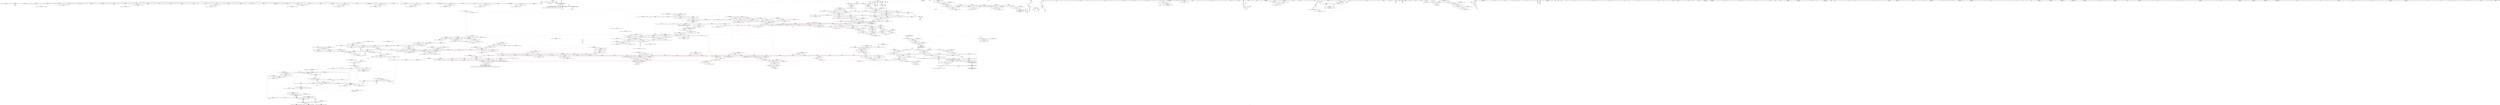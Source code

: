 digraph "SVFG" {
	label="SVFG";

	Node0x55bbbd1577d0 [shape=record,color=grey,label="{NodeID: 0\nNullPtr}"];
	Node0x55bbbd1577d0 -> Node0x55bbbd5209c0[style=solid];
	Node0x55bbbd1577d0 -> Node0x55bbbd520ac0[style=solid];
	Node0x55bbbd1577d0 -> Node0x55bbbd520b90[style=solid];
	Node0x55bbbd1577d0 -> Node0x55bbbd520c60[style=solid];
	Node0x55bbbd1577d0 -> Node0x55bbbd520d30[style=solid];
	Node0x55bbbd1577d0 -> Node0x55bbbd520e00[style=solid];
	Node0x55bbbd1577d0 -> Node0x55bbbd520ed0[style=solid];
	Node0x55bbbd1577d0 -> Node0x55bbbd520fa0[style=solid];
	Node0x55bbbd1577d0 -> Node0x55bbbd521070[style=solid];
	Node0x55bbbd1577d0 -> Node0x55bbbd521140[style=solid];
	Node0x55bbbd1577d0 -> Node0x55bbbd521210[style=solid];
	Node0x55bbbd1577d0 -> Node0x55bbbd5212e0[style=solid];
	Node0x55bbbd1577d0 -> Node0x55bbbd5213b0[style=solid];
	Node0x55bbbd1577d0 -> Node0x55bbbd521480[style=solid];
	Node0x55bbbd1577d0 -> Node0x55bbbd521550[style=solid];
	Node0x55bbbd1577d0 -> Node0x55bbbd521620[style=solid];
	Node0x55bbbd1577d0 -> Node0x55bbbd5216f0[style=solid];
	Node0x55bbbd1577d0 -> Node0x55bbbd5217c0[style=solid];
	Node0x55bbbd1577d0 -> Node0x55bbbd521890[style=solid];
	Node0x55bbbd1577d0 -> Node0x55bbbd521960[style=solid];
	Node0x55bbbd1577d0 -> Node0x55bbbd521a30[style=solid];
	Node0x55bbbd1577d0 -> Node0x55bbbd521b00[style=solid];
	Node0x55bbbd1577d0 -> Node0x55bbbd521bd0[style=solid];
	Node0x55bbbd1577d0 -> Node0x55bbbd521ca0[style=solid];
	Node0x55bbbd1577d0 -> Node0x55bbbd521d70[style=solid];
	Node0x55bbbd1577d0 -> Node0x55bbbd521e40[style=solid];
	Node0x55bbbd1577d0 -> Node0x55bbbd521f10[style=solid];
	Node0x55bbbd1577d0 -> Node0x55bbbd521fe0[style=solid];
	Node0x55bbbd1577d0 -> Node0x55bbbd538310[style=solid];
	Node0x55bbbd5405f0 [shape=record,color=black,label="{NodeID: 1550\n1100 = PHI(698, )\n}"];
	Node0x55bbbd51ee60 [shape=record,color=red,label="{NodeID: 443\n555\<--527\n\<--__middle.addr\n_ZSt13__heap_selectIPNSt7__cxx1112basic_stringIcSt11char_traitsIcESaIcEEEN9__gnu_cxx5__ops15_Iter_less_iterEEvT_SA_SA_T0_\n|{<s0>37}}"];
	Node0x55bbbd51ee60:s0 -> Node0x55bbbd5dd430[style=solid,color=red];
	Node0x55bbbd562d60 [shape=record,color=grey,label="{NodeID: 1218\n1274 = cmp(1272, 1273, )\n}"];
	Node0x55bbbd512780 [shape=record,color=green,label="{NodeID: 111\n529\<--530\n__last.addr\<--__last.addr_field_insensitive\n_ZSt13__heap_selectIPNSt7__cxx1112basic_stringIcSt11char_traitsIcESaIcEEEN9__gnu_cxx5__ops15_Iter_less_iterEEvT_SA_SA_T0_\n}"];
	Node0x55bbbd512780 -> Node0x55bbbd51ef30[style=solid];
	Node0x55bbbd512780 -> Node0x55bbbd539ee0[style=solid];
	Node0x55bbbd534790 [shape=record,color=red,label="{NodeID: 554\n1071\<--1024\n\<--__c.addr\n_ZSt22__move_median_to_firstIPNSt7__cxx1112basic_stringIcSt11char_traitsIcESaIcEEEN9__gnu_cxx5__ops15_Iter_less_iterEEvT_SA_SA_SA_T0_\n|{<s0>87}}"];
	Node0x55bbbd534790:s0 -> Node0x55bbbd543720[style=solid,color=red];
	Node0x55bbbd517670 [shape=record,color=green,label="{NodeID: 222\n1368\<--1369\n\<--field_insensitive\n_ZN9__gnu_cxx5__ops15__val_comp_iterENS0_15_Iter_less_iterE\n}"];
	Node0x55bbbd53a220 [shape=record,color=blue,label="{NodeID: 665\n573\<--569\n__last.addr\<--__last\n_ZSt11__sort_heapIPNSt7__cxx1112basic_stringIcSt11char_traitsIcESaIcEEEN9__gnu_cxx5__ops15_Iter_less_iterEEvT_SA_RT0_\n}"];
	Node0x55bbbd53a220 -> Node0x55bbbd594f60[style=dashed];
	Node0x55bbbd525340 [shape=record,color=purple,label="{NodeID: 333\n1498\<--26\nllvm.global_ctors_0\<--llvm.global_ctors\nGlob }"];
	Node0x55bbbd525340 -> Node0x55bbbd538140[style=solid];
	Node0x55bbbd157860 [shape=record,color=green,label="{NodeID: 1\n7\<--1\n__dso_handle\<--dummyObj\nGlob }"];
	Node0x55bbbd540730 [shape=record,color=black,label="{NodeID: 1551\n1112 = PHI(698, )\n}"];
	Node0x55bbbd51ef30 [shape=record,color=red,label="{NodeID: 444\n545\<--529\n\<--__last.addr\n_ZSt13__heap_selectIPNSt7__cxx1112basic_stringIcSt11char_traitsIcESaIcEEEN9__gnu_cxx5__ops15_Iter_less_iterEEvT_SA_SA_T0_\n}"];
	Node0x55bbbd51ef30 -> Node0x55bbbd562ee0[style=solid];
	Node0x55bbbd562ee0 [shape=record,color=grey,label="{NodeID: 1219\n546 = cmp(544, 545, )\n}"];
	Node0x55bbbd512850 [shape=record,color=green,label="{NodeID: 112\n531\<--532\n__i\<--__i_field_insensitive\n_ZSt13__heap_selectIPNSt7__cxx1112basic_stringIcSt11char_traitsIcESaIcEEEN9__gnu_cxx5__ops15_Iter_less_iterEEvT_SA_SA_T0_\n}"];
	Node0x55bbbd512850 -> Node0x55bbbd51f000[style=solid];
	Node0x55bbbd512850 -> Node0x55bbbd51f0d0[style=solid];
	Node0x55bbbd512850 -> Node0x55bbbd51f1a0[style=solid];
	Node0x55bbbd512850 -> Node0x55bbbd51f270[style=solid];
	Node0x55bbbd512850 -> Node0x55bbbd539fb0[style=solid];
	Node0x55bbbd512850 -> Node0x55bbbd53a080[style=solid];
	Node0x55bbbd534860 [shape=record,color=red,label="{NodeID: 555\n1098\<--1087\n\<--__first.addr\n_ZSt21__unguarded_partitionIPNSt7__cxx1112basic_stringIcSt11char_traitsIcESaIcEEEN9__gnu_cxx5__ops15_Iter_less_iterEET_SA_SA_SA_T0_\n|{<s0>89}}"];
	Node0x55bbbd534860:s0 -> Node0x55bbbd5f1a60[style=solid,color=red];
	Node0x55bbbd517740 [shape=record,color=green,label="{NodeID: 223\n1375\<--1376\n__first.addr\<--__first.addr_field_insensitive\n_ZSt23__copy_move_backward_a2ILb1EPNSt7__cxx1112basic_stringIcSt11char_traitsIcESaIcEEES6_ET1_T0_S8_S7_\n}"];
	Node0x55bbbd517740 -> Node0x55bbbd5372a0[style=solid];
	Node0x55bbbd517740 -> Node0x55bbbd53e4c0[style=solid];
	Node0x55bbbd53a2f0 [shape=record,color=blue,label="{NodeID: 666\n575\<--570\n__comp.addr\<--__comp\n_ZSt11__sort_heapIPNSt7__cxx1112basic_stringIcSt11char_traitsIcESaIcEEEN9__gnu_cxx5__ops15_Iter_less_iterEEvT_SA_RT0_\n}"];
	Node0x55bbbd53a2f0 -> Node0x55bbbd51f820[style=dashed];
	Node0x55bbbd525440 [shape=record,color=purple,label="{NodeID: 334\n1499\<--26\nllvm.global_ctors_1\<--llvm.global_ctors\nGlob }"];
	Node0x55bbbd525440 -> Node0x55bbbd538210[style=solid];
	Node0x55bbbd50ef40 [shape=record,color=green,label="{NodeID: 2\n11\<--1\n.str\<--dummyObj\nGlob }"];
	Node0x55bbbd540870 [shape=record,color=black,label="{NodeID: 1552\n1207 = PHI(698, )\n}"];
	Node0x55bbbd51f000 [shape=record,color=red,label="{NodeID: 445\n544\<--531\n\<--__i\n_ZSt13__heap_selectIPNSt7__cxx1112basic_stringIcSt11char_traitsIcESaIcEEEN9__gnu_cxx5__ops15_Iter_less_iterEEvT_SA_SA_T0_\n}"];
	Node0x55bbbd51f000 -> Node0x55bbbd562ee0[style=solid];
	Node0x55bbbd563060 [shape=record,color=grey,label="{NodeID: 1220\n159 = cmp(157, 158, )\n}"];
	Node0x55bbbd512920 [shape=record,color=green,label="{NodeID: 113\n539\<--540\n_ZSt11__make_heapIPNSt7__cxx1112basic_stringIcSt11char_traitsIcESaIcEEEN9__gnu_cxx5__ops15_Iter_less_iterEEvT_SA_RT0_\<--_ZSt11__make_heapIPNSt7__cxx1112basic_stringIcSt11char_traitsIcESaIcEEEN9__gnu_cxx5__ops15_Iter_less_iterEEvT_SA_RT0__field_insensitive\n}"];
	Node0x55bbbd534930 [shape=record,color=red,label="{NodeID: 556\n1102\<--1087\n\<--__first.addr\n_ZSt21__unguarded_partitionIPNSt7__cxx1112basic_stringIcSt11char_traitsIcESaIcEEEN9__gnu_cxx5__ops15_Iter_less_iterEET_SA_SA_SA_T0_\n}"];
	Node0x55bbbd534930 -> Node0x55bbbd525d90[style=solid];
	Node0x55bbbd517810 [shape=record,color=green,label="{NodeID: 224\n1377\<--1378\n__last.addr\<--__last.addr_field_insensitive\n_ZSt23__copy_move_backward_a2ILb1EPNSt7__cxx1112basic_stringIcSt11char_traitsIcESaIcEEES6_ET1_T0_S8_S7_\n}"];
	Node0x55bbbd517810 -> Node0x55bbbd537370[style=solid];
	Node0x55bbbd517810 -> Node0x55bbbd53e590[style=solid];
	Node0x55bbbd53a3c0 [shape=record,color=blue,label="{NodeID: 667\n573\<--591\n__last.addr\<--incdec.ptr\n_ZSt11__sort_heapIPNSt7__cxx1112basic_stringIcSt11char_traitsIcESaIcEEEN9__gnu_cxx5__ops15_Iter_less_iterEEvT_SA_RT0_\n}"];
	Node0x55bbbd53a3c0 -> Node0x55bbbd51f680[style=dashed];
	Node0x55bbbd53a3c0 -> Node0x55bbbd51f750[style=dashed];
	Node0x55bbbd53a3c0 -> Node0x55bbbd594f60[style=dashed];
	Node0x55bbbd525540 [shape=record,color=purple,label="{NodeID: 335\n1500\<--26\nllvm.global_ctors_2\<--llvm.global_ctors\nGlob }"];
	Node0x55bbbd525540 -> Node0x55bbbd538310[style=solid];
	Node0x55bbbd50efd0 [shape=record,color=green,label="{NodeID: 3\n13\<--1\n.str.2\<--dummyObj\nGlob }"];
	Node0x55bbbd5409b0 [shape=record,color=black,label="{NodeID: 1553\n1210 = PHI(779, )\n}"];
	Node0x55bbbd51f0d0 [shape=record,color=red,label="{NodeID: 446\n548\<--531\n\<--__i\n_ZSt13__heap_selectIPNSt7__cxx1112basic_stringIcSt11char_traitsIcESaIcEEEN9__gnu_cxx5__ops15_Iter_less_iterEEvT_SA_SA_T0_\n|{<s0>36}}"];
	Node0x55bbbd51f0d0:s0 -> Node0x55bbbd5f1a60[style=solid,color=red];
	Node0x55bbbd5631e0 [shape=record,color=grey,label="{NodeID: 1221\n1194 = cmp(1192, 1193, )\n}"];
	Node0x55bbbd517d10 [shape=record,color=green,label="{NodeID: 114\n551\<--552\n_ZNK9__gnu_cxx5__ops15_Iter_less_iterclIPNSt7__cxx1112basic_stringIcSt11char_traitsIcESaIcEEES9_EEbT_T0_\<--_ZNK9__gnu_cxx5__ops15_Iter_less_iterclIPNSt7__cxx1112basic_stringIcSt11char_traitsIcESaIcEEES9_EEbT_T0__field_insensitive\n}"];
	Node0x55bbbd534a00 [shape=record,color=red,label="{NodeID: 557\n1118\<--1087\n\<--__first.addr\n_ZSt21__unguarded_partitionIPNSt7__cxx1112basic_stringIcSt11char_traitsIcESaIcEEEN9__gnu_cxx5__ops15_Iter_less_iterEET_SA_SA_SA_T0_\n}"];
	Node0x55bbbd534a00 -> Node0x55bbbd5634e0[style=solid];
	Node0x55bbbd5178e0 [shape=record,color=green,label="{NodeID: 225\n1379\<--1380\n__result.addr\<--__result.addr_field_insensitive\n_ZSt23__copy_move_backward_a2ILb1EPNSt7__cxx1112basic_stringIcSt11char_traitsIcESaIcEEES6_ET1_T0_S8_S7_\n}"];
	Node0x55bbbd5178e0 -> Node0x55bbbd537440[style=solid];
	Node0x55bbbd5178e0 -> Node0x55bbbd53e660[style=solid];
	Node0x55bbbd53a490 [shape=record,color=blue,label="{NodeID: 668\n604\<--601\n__first.addr\<--__first\n_ZSt11__make_heapIPNSt7__cxx1112basic_stringIcSt11char_traitsIcESaIcEEEN9__gnu_cxx5__ops15_Iter_less_iterEEvT_SA_RT0_\n}"];
	Node0x55bbbd53a490 -> Node0x55bbbd51f8f0[style=dashed];
	Node0x55bbbd53a490 -> Node0x55bbbd51f9c0[style=dashed];
	Node0x55bbbd53a490 -> Node0x55bbbd51fa90[style=dashed];
	Node0x55bbbd53a490 -> Node0x55bbbd51fb60[style=dashed];
	Node0x55bbbd525640 [shape=record,color=purple,label="{NodeID: 336\n59\<--58\narrayctor.next\<--arrayctor.cur\n__cxx_global_var_init.1\n}"];
	Node0x55bbbd525640 -> Node0x55bbbcfc7b00[style=solid];
	Node0x55bbbd525640 -> Node0x55bbbd564260[style=solid];
	Node0x55bbbd50f280 [shape=record,color=green,label="{NodeID: 4\n15\<--1\nstdin\<--dummyObj\nGlob }"];
	Node0x55bbbd540b80 [shape=record,color=black,label="{NodeID: 1554\n1219 = PHI(779, )\n}"];
	Node0x55bbbd51f1a0 [shape=record,color=red,label="{NodeID: 447\n556\<--531\n\<--__i\n_ZSt13__heap_selectIPNSt7__cxx1112basic_stringIcSt11char_traitsIcESaIcEEEN9__gnu_cxx5__ops15_Iter_less_iterEEvT_SA_SA_T0_\n|{<s0>37}}"];
	Node0x55bbbd51f1a0:s0 -> Node0x55bbbd5dd5b0[style=solid,color=red];
	Node0x55bbbd563360 [shape=record,color=grey,label="{NodeID: 1222\n227 = cmp(224, 110, )\n}"];
	Node0x55bbbd563360 -> Node0x55bbbd522760[style=solid];
	Node0x55bbbd517da0 [shape=record,color=green,label="{NodeID: 115\n558\<--559\n_ZSt10__pop_heapIPNSt7__cxx1112basic_stringIcSt11char_traitsIcESaIcEEEN9__gnu_cxx5__ops15_Iter_less_iterEEvT_SA_SA_RT0_\<--_ZSt10__pop_heapIPNSt7__cxx1112basic_stringIcSt11char_traitsIcESaIcEEEN9__gnu_cxx5__ops15_Iter_less_iterEEvT_SA_SA_RT0__field_insensitive\n}"];
	Node0x55bbbd534ad0 [shape=record,color=red,label="{NodeID: 558\n1122\<--1087\n\<--__first.addr\n_ZSt21__unguarded_partitionIPNSt7__cxx1112basic_stringIcSt11char_traitsIcESaIcEEEN9__gnu_cxx5__ops15_Iter_less_iterEET_SA_SA_SA_T0_\n}"];
	Node0x55bbbd534ad0 -> Node0x55bbbd523bb0[style=solid];
	Node0x55bbbd5179b0 [shape=record,color=green,label="{NodeID: 226\n1386\<--1387\n_ZSt12__niter_baseIPNSt7__cxx1112basic_stringIcSt11char_traitsIcESaIcEEEET_S7_\<--_ZSt12__niter_baseIPNSt7__cxx1112basic_stringIcSt11char_traitsIcESaIcEEEET_S7__field_insensitive\n}"];
	Node0x55bbbd53a560 [shape=record,color=blue,label="{NodeID: 669\n606\<--602\n__last.addr\<--__last\n_ZSt11__make_heapIPNSt7__cxx1112basic_stringIcSt11char_traitsIcESaIcEEEN9__gnu_cxx5__ops15_Iter_less_iterEEvT_SA_RT0_\n}"];
	Node0x55bbbd53a560 -> Node0x55bbbd51fc30[style=dashed];
	Node0x55bbbd53a560 -> Node0x55bbbd51fd00[style=dashed];
	Node0x55bbbd525710 [shape=record,color=purple,label="{NodeID: 337\n82\<--81\narraydestroy.element\<--arraydestroy.elementPast\n__cxx_global_array_dtor\n}"];
	Node0x55bbbd525710 -> Node0x55bbbd52dc80[style=solid];
	Node0x55bbbd525710 -> Node0x55bbbd564860[style=solid];
	Node0x55bbbd50f310 [shape=record,color=green,label="{NodeID: 5\n16\<--1\n.str.3\<--dummyObj\nGlob }"];
	Node0x55bbbd540cc0 [shape=record,color=black,label="{NodeID: 1555\n1221 = PHI()\n}"];
	Node0x55bbbd51f270 [shape=record,color=red,label="{NodeID: 448\n562\<--531\n\<--__i\n_ZSt13__heap_selectIPNSt7__cxx1112basic_stringIcSt11char_traitsIcESaIcEEEN9__gnu_cxx5__ops15_Iter_less_iterEEvT_SA_SA_T0_\n}"];
	Node0x55bbbd51f270 -> Node0x55bbbd525bf0[style=solid];
	Node0x55bbbd5634e0 [shape=record,color=grey,label="{NodeID: 1223\n1120 = cmp(1118, 1119, )\n}"];
	Node0x55bbbd517ea0 [shape=record,color=green,label="{NodeID: 116\n571\<--572\n__first.addr\<--__first.addr_field_insensitive\n_ZSt11__sort_heapIPNSt7__cxx1112basic_stringIcSt11char_traitsIcESaIcEEEN9__gnu_cxx5__ops15_Iter_less_iterEEvT_SA_RT0_\n}"];
	Node0x55bbbd517ea0 -> Node0x55bbbd51f340[style=solid];
	Node0x55bbbd517ea0 -> Node0x55bbbd51f410[style=solid];
	Node0x55bbbd517ea0 -> Node0x55bbbd53a150[style=solid];
	Node0x55bbbd534ba0 [shape=record,color=red,label="{NodeID: 559\n1124\<--1087\n\<--__first.addr\n_ZSt21__unguarded_partitionIPNSt7__cxx1112basic_stringIcSt11char_traitsIcESaIcEEEN9__gnu_cxx5__ops15_Iter_less_iterEET_SA_SA_SA_T0_\n|{<s0>91}}"];
	Node0x55bbbd534ba0:s0 -> Node0x55bbbd543100[style=solid,color=red];
	Node0x55bbbd517ab0 [shape=record,color=green,label="{NodeID: 227\n1393\<--1394\n_ZSt22__copy_move_backward_aILb1EPNSt7__cxx1112basic_stringIcSt11char_traitsIcESaIcEEES6_ET1_T0_S8_S7_\<--_ZSt22__copy_move_backward_aILb1EPNSt7__cxx1112basic_stringIcSt11char_traitsIcESaIcEEES6_ET1_T0_S8_S7__field_insensitive\n}"];
	Node0x55bbbd53a630 [shape=record,color=blue,label="{NodeID: 670\n608\<--603\n__comp.addr\<--__comp\n_ZSt11__make_heapIPNSt7__cxx1112basic_stringIcSt11char_traitsIcESaIcEEEN9__gnu_cxx5__ops15_Iter_less_iterEEvT_SA_RT0_\n}"];
	Node0x55bbbd53a630 -> Node0x55bbbd51fdd0[style=dashed];
	Node0x55bbbd5257e0 [shape=record,color=purple,label="{NodeID: 338\n430\<--429\nadd.ptr\<--\n_ZSt22__final_insertion_sortIPNSt7__cxx1112basic_stringIcSt11char_traitsIcESaIcEEEN9__gnu_cxx5__ops15_Iter_less_iterEEvT_SA_T0_\n|{<s0>28}}"];
	Node0x55bbbd5257e0:s0 -> Node0x55bbbd544080[style=solid,color=red];
	Node0x55bbbd50f3a0 [shape=record,color=green,label="{NodeID: 6\n18\<--1\n.str.4\<--dummyObj\nGlob }"];
	Node0x55bbbd540d90 [shape=record,color=black,label="{NodeID: 1556\n1334 = PHI(1475, )\n}"];
	Node0x55bbbd51f340 [shape=record,color=red,label="{NodeID: 449\n582\<--571\n\<--__first.addr\n_ZSt11__sort_heapIPNSt7__cxx1112basic_stringIcSt11char_traitsIcESaIcEEEN9__gnu_cxx5__ops15_Iter_less_iterEEvT_SA_RT0_\n}"];
	Node0x55bbbd51f340 -> Node0x55bbbd5232c0[style=solid];
	Node0x55bbbd563660 [shape=record,color=grey,label="{NodeID: 1224\n959 = cmp(957, 958, )\n}"];
	Node0x55bbbd517f70 [shape=record,color=green,label="{NodeID: 117\n573\<--574\n__last.addr\<--__last.addr_field_insensitive\n_ZSt11__sort_heapIPNSt7__cxx1112basic_stringIcSt11char_traitsIcESaIcEEEN9__gnu_cxx5__ops15_Iter_less_iterEEvT_SA_RT0_\n}"];
	Node0x55bbbd517f70 -> Node0x55bbbd51f4e0[style=solid];
	Node0x55bbbd517f70 -> Node0x55bbbd51f5b0[style=solid];
	Node0x55bbbd517f70 -> Node0x55bbbd51f680[style=solid];
	Node0x55bbbd517f70 -> Node0x55bbbd51f750[style=solid];
	Node0x55bbbd517f70 -> Node0x55bbbd53a220[style=solid];
	Node0x55bbbd517f70 -> Node0x55bbbd53a3c0[style=solid];
	Node0x55bbbd534c70 [shape=record,color=red,label="{NodeID: 560\n1127\<--1087\n\<--__first.addr\n_ZSt21__unguarded_partitionIPNSt7__cxx1112basic_stringIcSt11char_traitsIcESaIcEEEN9__gnu_cxx5__ops15_Iter_less_iterEET_SA_SA_SA_T0_\n}"];
	Node0x55bbbd534c70 -> Node0x55bbbd526000[style=solid];
	Node0x55bbbd517bb0 [shape=record,color=green,label="{NodeID: 228\n1398\<--1399\n__it.addr\<--__it.addr_field_insensitive\n_ZSt12__miter_baseIPNSt7__cxx1112basic_stringIcSt11char_traitsIcESaIcEEEET_S7_\n}"];
	Node0x55bbbd517bb0 -> Node0x55bbbd537510[style=solid];
	Node0x55bbbd517bb0 -> Node0x55bbbd53e730[style=solid];
	Node0x55bbbd53a700 [shape=record,color=blue,label="{NodeID: 671\n610\<--643\n__len\<--sub.ptr.div4\n_ZSt11__make_heapIPNSt7__cxx1112basic_stringIcSt11char_traitsIcESaIcEEEN9__gnu_cxx5__ops15_Iter_less_iterEEvT_SA_RT0_\n}"];
	Node0x55bbbd53a700 -> Node0x55bbbd52fda0[style=dashed];
	Node0x55bbbd53a700 -> Node0x55bbbd52fe70[style=dashed];
	Node0x55bbbd53a700 -> Node0x55bbbd597760[style=dashed];
	Node0x55bbbd5258b0 [shape=record,color=purple,label="{NodeID: 339\n435\<--434\nadd.ptr1\<--\n_ZSt22__final_insertion_sortIPNSt7__cxx1112basic_stringIcSt11char_traitsIcESaIcEEEN9__gnu_cxx5__ops15_Iter_less_iterEEvT_SA_T0_\n|{<s0>29}}"];
	Node0x55bbbd5258b0:s0 -> Node0x55bbbd5f3460[style=solid,color=red];
	Node0x55bbbd50f430 [shape=record,color=green,label="{NodeID: 7\n20\<--1\nstdout\<--dummyObj\nGlob }"];
	Node0x55bbbd540ea0 [shape=record,color=black,label="{NodeID: 1557\n1299 = PHI(1396, )\n|{<s0>108}}"];
	Node0x55bbbd540ea0:s0 -> Node0x55bbbd5d3580[style=solid,color=red];
	Node0x55bbbd51f410 [shape=record,color=red,label="{NodeID: 450\n593\<--571\n\<--__first.addr\n_ZSt11__sort_heapIPNSt7__cxx1112basic_stringIcSt11char_traitsIcESaIcEEEN9__gnu_cxx5__ops15_Iter_less_iterEEvT_SA_RT0_\n|{<s0>38}}"];
	Node0x55bbbd51f410:s0 -> Node0x55bbbd5dd130[style=solid,color=red];
	Node0x55bbbd5637e0 [shape=record,color=grey,label="{NodeID: 1225\n426 = cmp(425, 357, )\n}"];
	Node0x55bbbd518040 [shape=record,color=green,label="{NodeID: 118\n575\<--576\n__comp.addr\<--__comp.addr_field_insensitive\n_ZSt11__sort_heapIPNSt7__cxx1112basic_stringIcSt11char_traitsIcESaIcEEEN9__gnu_cxx5__ops15_Iter_less_iterEEvT_SA_RT0_\n}"];
	Node0x55bbbd518040 -> Node0x55bbbd51f820[style=solid];
	Node0x55bbbd518040 -> Node0x55bbbd53a2f0[style=solid];
	Node0x55bbbd534d40 [shape=record,color=red,label="{NodeID: 561\n1106\<--1089\n\<--__last.addr\n_ZSt21__unguarded_partitionIPNSt7__cxx1112basic_stringIcSt11char_traitsIcESaIcEEEN9__gnu_cxx5__ops15_Iter_less_iterEET_SA_SA_SA_T0_\n}"];
	Node0x55bbbd534d40 -> Node0x55bbbd525e60[style=solid];
	Node0x55bbbd517c80 [shape=record,color=green,label="{NodeID: 229\n1407\<--1408\n__first.addr\<--__first.addr_field_insensitive\n_ZSt22__copy_move_backward_aILb1EPNSt7__cxx1112basic_stringIcSt11char_traitsIcESaIcEEES6_ET1_T0_S8_S7_\n}"];
	Node0x55bbbd517c80 -> Node0x55bbbd5375e0[style=solid];
	Node0x55bbbd517c80 -> Node0x55bbbd53e800[style=solid];
	Node0x55bbbd53a7d0 [shape=record,color=blue,label="{NodeID: 672\n612\<--647\n__parent\<--div\n_ZSt11__make_heapIPNSt7__cxx1112basic_stringIcSt11char_traitsIcESaIcEEEN9__gnu_cxx5__ops15_Iter_less_iterEEvT_SA_RT0_\n}"];
	Node0x55bbbd53a7d0 -> Node0x55bbbd52ff40[style=dashed];
	Node0x55bbbd53a7d0 -> Node0x55bbbd530010[style=dashed];
	Node0x55bbbd53a7d0 -> Node0x55bbbd5300e0[style=dashed];
	Node0x55bbbd53a7d0 -> Node0x55bbbd5301b0[style=dashed];
	Node0x55bbbd53a7d0 -> Node0x55bbbd53ab10[style=dashed];
	Node0x55bbbd53a7d0 -> Node0x55bbbd595460[style=dashed];
	Node0x55bbbd525980 [shape=record,color=purple,label="{NodeID: 340\n504\<--503\nadd.ptr1\<--\n_ZSt27__unguarded_partition_pivotIPNSt7__cxx1112basic_stringIcSt11char_traitsIcESaIcEEEN9__gnu_cxx5__ops15_Iter_less_iterEET_SA_SA_T0_\n|{<s0>33}}"];
	Node0x55bbbd525980:s0 -> Node0x55bbbd5442e0[style=solid,color=red];
	Node0x55bbbd50fc70 [shape=record,color=green,label="{NodeID: 8\n21\<--1\n.str.5\<--dummyObj\nGlob }"];
	Node0x55bbbd5410d0 [shape=record,color=black,label="{NodeID: 1558\n1303 = PHI(1396, )\n|{<s0>108}}"];
	Node0x55bbbd5410d0:s0 -> Node0x55bbbd5dc240[style=solid,color=red];
	Node0x55bbbd51f4e0 [shape=record,color=red,label="{NodeID: 451\n581\<--573\n\<--__last.addr\n_ZSt11__sort_heapIPNSt7__cxx1112basic_stringIcSt11char_traitsIcESaIcEEEN9__gnu_cxx5__ops15_Iter_less_iterEEvT_SA_RT0_\n}"];
	Node0x55bbbd51f4e0 -> Node0x55bbbd5231f0[style=solid];
	Node0x55bbbd563960 [shape=record,color=grey,label="{NodeID: 1226\n670 = cmp(669, 361, )\n}"];
	Node0x55bbbd518110 [shape=record,color=green,label="{NodeID: 119\n604\<--605\n__first.addr\<--__first.addr_field_insensitive\n_ZSt11__make_heapIPNSt7__cxx1112basic_stringIcSt11char_traitsIcESaIcEEEN9__gnu_cxx5__ops15_Iter_less_iterEEvT_SA_RT0_\n}"];
	Node0x55bbbd518110 -> Node0x55bbbd51f8f0[style=solid];
	Node0x55bbbd518110 -> Node0x55bbbd51f9c0[style=solid];
	Node0x55bbbd518110 -> Node0x55bbbd51fa90[style=solid];
	Node0x55bbbd518110 -> Node0x55bbbd51fb60[style=solid];
	Node0x55bbbd518110 -> Node0x55bbbd53a490[style=solid];
	Node0x55bbbd534e10 [shape=record,color=red,label="{NodeID: 562\n1111\<--1089\n\<--__last.addr\n_ZSt21__unguarded_partitionIPNSt7__cxx1112basic_stringIcSt11char_traitsIcESaIcEEEN9__gnu_cxx5__ops15_Iter_less_iterEET_SA_SA_SA_T0_\n|{<s0>90}}"];
	Node0x55bbbd534e10:s0 -> Node0x55bbbd5f1de0[style=solid,color=red];
	Node0x55bbbd51fed0 [shape=record,color=green,label="{NodeID: 230\n1409\<--1410\n__last.addr\<--__last.addr_field_insensitive\n_ZSt22__copy_move_backward_aILb1EPNSt7__cxx1112basic_stringIcSt11char_traitsIcESaIcEEES6_ET1_T0_S8_S7_\n}"];
	Node0x55bbbd51fed0 -> Node0x55bbbd5376b0[style=solid];
	Node0x55bbbd51fed0 -> Node0x55bbbd53e8d0[style=solid];
	Node0x55bbbd53a8a0 [shape=record,color=blue,label="{NodeID: 673\n624\<--126\ncleanup.dest.slot\<--\n_ZSt11__make_heapIPNSt7__cxx1112basic_stringIcSt11char_traitsIcESaIcEEEN9__gnu_cxx5__ops15_Iter_less_iterEEvT_SA_RT0_\n}"];
	Node0x55bbbd53a8a0 -> Node0x55bbbd530420[style=dashed];
	Node0x55bbbd53a8a0 -> Node0x55bbbd53a8a0[style=dashed];
	Node0x55bbbd53a8a0 -> Node0x55bbbd53abe0[style=dashed];
	Node0x55bbbd53a8a0 -> Node0x55bbbd598160[style=dashed];
	Node0x55bbbd525a50 [shape=record,color=purple,label="{NodeID: 341\n507\<--506\nadd.ptr2\<--\n_ZSt27__unguarded_partition_pivotIPNSt7__cxx1112basic_stringIcSt11char_traitsIcESaIcEEEN9__gnu_cxx5__ops15_Iter_less_iterEET_SA_SA_T0_\n|{<s0>33}}"];
	Node0x55bbbd525a50:s0 -> Node0x55bbbd544500[style=solid,color=red];
	Node0x55bbbd50fd30 [shape=record,color=green,label="{NodeID: 9\n23\<--1\n_ZSt3cin\<--dummyObj\nGlob }"];
	Node0x55bbbd541210 [shape=record,color=black,label="{NodeID: 1559\n1305 = PHI(1371, )\n}"];
	Node0x55bbbd541210 -> Node0x55bbbd523c80[style=solid];
	Node0x55bbbd51f5b0 [shape=record,color=red,label="{NodeID: 452\n590\<--573\n\<--__last.addr\n_ZSt11__sort_heapIPNSt7__cxx1112basic_stringIcSt11char_traitsIcESaIcEEEN9__gnu_cxx5__ops15_Iter_less_iterEEvT_SA_RT0_\n}"];
	Node0x55bbbd51f5b0 -> Node0x55bbbd525cc0[style=solid];
	Node0x55bbbd563ae0 [shape=record,color=grey,label="{NodeID: 1227\n141 = cmp(139, 140, )\n}"];
	Node0x55bbbd5181e0 [shape=record,color=green,label="{NodeID: 120\n606\<--607\n__last.addr\<--__last.addr_field_insensitive\n_ZSt11__make_heapIPNSt7__cxx1112basic_stringIcSt11char_traitsIcESaIcEEEN9__gnu_cxx5__ops15_Iter_less_iterEEvT_SA_RT0_\n}"];
	Node0x55bbbd5181e0 -> Node0x55bbbd51fc30[style=solid];
	Node0x55bbbd5181e0 -> Node0x55bbbd51fd00[style=solid];
	Node0x55bbbd5181e0 -> Node0x55bbbd53a560[style=solid];
	Node0x55bbbd534ee0 [shape=record,color=red,label="{NodeID: 563\n1114\<--1089\n\<--__last.addr\n_ZSt21__unguarded_partitionIPNSt7__cxx1112basic_stringIcSt11char_traitsIcESaIcEEEN9__gnu_cxx5__ops15_Iter_less_iterEET_SA_SA_SA_T0_\n}"];
	Node0x55bbbd534ee0 -> Node0x55bbbd525f30[style=solid];
	Node0x55bbbd51ffa0 [shape=record,color=green,label="{NodeID: 231\n1411\<--1412\n__result.addr\<--__result.addr_field_insensitive\n_ZSt22__copy_move_backward_aILb1EPNSt7__cxx1112basic_stringIcSt11char_traitsIcESaIcEEES6_ET1_T0_S8_S7_\n}"];
	Node0x55bbbd51ffa0 -> Node0x55bbbd537780[style=solid];
	Node0x55bbbd51ffa0 -> Node0x55bbbd53e9a0[style=solid];
	Node0x55bbbd53a970 [shape=record,color=blue,label="{NodeID: 674\n620\<--675\nexn.slot\<--\n_ZSt11__make_heapIPNSt7__cxx1112basic_stringIcSt11char_traitsIcESaIcEEEN9__gnu_cxx5__ops15_Iter_less_iterEEvT_SA_RT0_\n}"];
	Node0x55bbbd53a970 -> Node0x55bbbd530280[style=dashed];
	Node0x55bbbd525b20 [shape=record,color=purple,label="{NodeID: 342\n512\<--511\nadd.ptr3\<--\n_ZSt27__unguarded_partition_pivotIPNSt7__cxx1112basic_stringIcSt11char_traitsIcESaIcEEEN9__gnu_cxx5__ops15_Iter_less_iterEET_SA_SA_T0_\n|{<s0>34}}"];
	Node0x55bbbd525b20:s0 -> Node0x55bbbd5447a0[style=solid,color=red];
	Node0x55bbbd50fdf0 [shape=record,color=green,label="{NodeID: 10\n24\<--1\n.str.6\<--dummyObj\nGlob }"];
	Node0x55bbbd541320 [shape=record,color=black,label="{NodeID: 1560\n1325 = PHI(779, )\n}"];
	Node0x55bbbd51f680 [shape=record,color=red,label="{NodeID: 453\n594\<--573\n\<--__last.addr\n_ZSt11__sort_heapIPNSt7__cxx1112basic_stringIcSt11char_traitsIcESaIcEEEN9__gnu_cxx5__ops15_Iter_less_iterEEvT_SA_RT0_\n|{<s0>38}}"];
	Node0x55bbbd51f680:s0 -> Node0x55bbbd5dd430[style=solid,color=red];
	Node0x55bbbd563c60 [shape=record,color=grey,label="{NodeID: 1228\n1458 = cmp(1457, 361, )\n}"];
	Node0x55bbbd5182b0 [shape=record,color=green,label="{NodeID: 121\n608\<--609\n__comp.addr\<--__comp.addr_field_insensitive\n_ZSt11__make_heapIPNSt7__cxx1112basic_stringIcSt11char_traitsIcESaIcEEEN9__gnu_cxx5__ops15_Iter_less_iterEEvT_SA_RT0_\n}"];
	Node0x55bbbd5182b0 -> Node0x55bbbd51fdd0[style=solid];
	Node0x55bbbd5182b0 -> Node0x55bbbd53a630[style=solid];
	Node0x55bbbd534fb0 [shape=record,color=red,label="{NodeID: 564\n1119\<--1089\n\<--__last.addr\n_ZSt21__unguarded_partitionIPNSt7__cxx1112basic_stringIcSt11char_traitsIcESaIcEEEN9__gnu_cxx5__ops15_Iter_less_iterEET_SA_SA_SA_T0_\n}"];
	Node0x55bbbd534fb0 -> Node0x55bbbd5634e0[style=solid];
	Node0x55bbbd520070 [shape=record,color=green,label="{NodeID: 232\n1413\<--1414\n__simple\<--__simple_field_insensitive\n_ZSt22__copy_move_backward_aILb1EPNSt7__cxx1112basic_stringIcSt11char_traitsIcESaIcEEES6_ET1_T0_S8_S7_\n}"];
	Node0x55bbbd520070 -> Node0x55bbbd53ea70[style=solid];
	Node0x55bbbd53aa40 [shape=record,color=blue,label="{NodeID: 675\n622\<--677\nehselector.slot\<--\n_ZSt11__make_heapIPNSt7__cxx1112basic_stringIcSt11char_traitsIcESaIcEEEN9__gnu_cxx5__ops15_Iter_less_iterEEvT_SA_RT0_\n}"];
	Node0x55bbbd53aa40 -> Node0x55bbbd530350[style=dashed];
	Node0x55bbbd525bf0 [shape=record,color=purple,label="{NodeID: 343\n563\<--562\nincdec.ptr\<--\n_ZSt13__heap_selectIPNSt7__cxx1112basic_stringIcSt11char_traitsIcESaIcEEEN9__gnu_cxx5__ops15_Iter_less_iterEEvT_SA_SA_T0_\n}"];
	Node0x55bbbd525bf0 -> Node0x55bbbd53a080[style=solid];
	Node0x55bbbd50fef0 [shape=record,color=green,label="{NodeID: 11\n27\<--1\n\<--dummyObj\nCan only get source location for instruction, argument, global var or function.}"];
	Node0x55bbbd541430 [shape=record,color=black,label="{NodeID: 1561\n1339 = PHI(779, )\n}"];
	Node0x55bbbd51f750 [shape=record,color=red,label="{NodeID: 454\n595\<--573\n\<--__last.addr\n_ZSt11__sort_heapIPNSt7__cxx1112basic_stringIcSt11char_traitsIcESaIcEEEN9__gnu_cxx5__ops15_Iter_less_iterEEvT_SA_RT0_\n|{<s0>38}}"];
	Node0x55bbbd51f750:s0 -> Node0x55bbbd5dd5b0[style=solid,color=red];
	Node0x55bbbd563de0 [shape=record,color=grey,label="{NodeID: 1229\n1203 = cmp(1201, 1202, )\n}"];
	Node0x55bbbd518380 [shape=record,color=green,label="{NodeID: 122\n610\<--611\n__len\<--__len_field_insensitive\n_ZSt11__make_heapIPNSt7__cxx1112basic_stringIcSt11char_traitsIcESaIcEEEN9__gnu_cxx5__ops15_Iter_less_iterEEvT_SA_RT0_\n}"];
	Node0x55bbbd518380 -> Node0x55bbbd52fda0[style=solid];
	Node0x55bbbd518380 -> Node0x55bbbd52fe70[style=solid];
	Node0x55bbbd518380 -> Node0x55bbbd53a700[style=solid];
	Node0x55bbbd535080 [shape=record,color=red,label="{NodeID: 565\n1125\<--1089\n\<--__last.addr\n_ZSt21__unguarded_partitionIPNSt7__cxx1112basic_stringIcSt11char_traitsIcESaIcEEEN9__gnu_cxx5__ops15_Iter_less_iterEET_SA_SA_SA_T0_\n|{<s0>91}}"];
	Node0x55bbbd535080:s0 -> Node0x55bbbd543720[style=solid,color=red];
	Node0x55bbbd520140 [shape=record,color=green,label="{NodeID: 233\n1424\<--1425\n_ZNSt20__copy_move_backwardILb1ELb0ESt26random_access_iterator_tagE13__copy_move_bIPNSt7__cxx1112basic_stringIcSt11char_traitsIcESaIcEEES9_EET0_T_SB_SA_\<--_ZNSt20__copy_move_backwardILb1ELb0ESt26random_access_iterator_tagE13__copy_move_bIPNSt7__cxx1112basic_stringIcSt11char_traitsIcESaIcEEES9_EET0_T_SB_SA__field_insensitive\n}"];
	Node0x55bbbd53ab10 [shape=record,color=blue,label="{NodeID: 676\n612\<--683\n__parent\<--dec\n_ZSt11__make_heapIPNSt7__cxx1112basic_stringIcSt11char_traitsIcESaIcEEEN9__gnu_cxx5__ops15_Iter_less_iterEEvT_SA_RT0_\n}"];
	Node0x55bbbd53ab10 -> Node0x55bbbd595460[style=dashed];
	Node0x55bbbd525cc0 [shape=record,color=purple,label="{NodeID: 344\n591\<--590\nincdec.ptr\<--\n_ZSt11__sort_heapIPNSt7__cxx1112basic_stringIcSt11char_traitsIcESaIcEEEN9__gnu_cxx5__ops15_Iter_less_iterEEvT_SA_RT0_\n}"];
	Node0x55bbbd525cc0 -> Node0x55bbbd53a3c0[style=solid];
	Node0x55bbbd50fff0 [shape=record,color=green,label="{NodeID: 12\n110\<--1\n\<--dummyObj\nCan only get source location for instruction, argument, global var or function.}"];
	Node0x55bbbd541540 [shape=record,color=black,label="{NodeID: 1562\n1341 = PHI()\n}"];
	Node0x55bbbd51f820 [shape=record,color=red,label="{NodeID: 455\n596\<--575\n\<--__comp.addr\n_ZSt11__sort_heapIPNSt7__cxx1112basic_stringIcSt11char_traitsIcESaIcEEEN9__gnu_cxx5__ops15_Iter_less_iterEEvT_SA_RT0_\n|{<s0>38}}"];
	Node0x55bbbd51f820:s0 -> Node0x55bbbd5dd730[style=solid,color=red];
	Node0x55bbbd563f60 [shape=record,color=grey,label="{NodeID: 1230\n635 = cmp(634, 311, )\n}"];
	Node0x55bbbd518450 [shape=record,color=green,label="{NodeID: 123\n612\<--613\n__parent\<--__parent_field_insensitive\n_ZSt11__make_heapIPNSt7__cxx1112basic_stringIcSt11char_traitsIcESaIcEEEN9__gnu_cxx5__ops15_Iter_less_iterEEvT_SA_RT0_\n}"];
	Node0x55bbbd518450 -> Node0x55bbbd52ff40[style=solid];
	Node0x55bbbd518450 -> Node0x55bbbd530010[style=solid];
	Node0x55bbbd518450 -> Node0x55bbbd5300e0[style=solid];
	Node0x55bbbd518450 -> Node0x55bbbd5301b0[style=solid];
	Node0x55bbbd518450 -> Node0x55bbbd53a7d0[style=solid];
	Node0x55bbbd518450 -> Node0x55bbbd53ab10[style=solid];
	Node0x55bbbd535150 [shape=record,color=red,label="{NodeID: 566\n1099\<--1091\n\<--__pivot.addr\n_ZSt21__unguarded_partitionIPNSt7__cxx1112basic_stringIcSt11char_traitsIcESaIcEEEN9__gnu_cxx5__ops15_Iter_less_iterEET_SA_SA_SA_T0_\n|{<s0>89}}"];
	Node0x55bbbd535150:s0 -> Node0x55bbbd5f1de0[style=solid,color=red];
	Node0x55bbbd520240 [shape=record,color=green,label="{NodeID: 234\n1429\<--1430\n__it.addr\<--__it.addr_field_insensitive\n_ZSt12__niter_baseIPNSt7__cxx1112basic_stringIcSt11char_traitsIcESaIcEEEET_S7_\n}"];
	Node0x55bbbd520240 -> Node0x55bbbd537850[style=solid];
	Node0x55bbbd520240 -> Node0x55bbbd53eb40[style=solid];
	Node0x55bbbd53abe0 [shape=record,color=blue,label="{NodeID: 677\n624\<--110\ncleanup.dest.slot\<--\n_ZSt11__make_heapIPNSt7__cxx1112basic_stringIcSt11char_traitsIcESaIcEEEN9__gnu_cxx5__ops15_Iter_less_iterEEvT_SA_RT0_\n}"];
	Node0x55bbbd53abe0 -> Node0x55bbbd530420[style=dashed];
	Node0x55bbbd53abe0 -> Node0x55bbbd53a8a0[style=dashed];
	Node0x55bbbd53abe0 -> Node0x55bbbd53abe0[style=dashed];
	Node0x55bbbd53abe0 -> Node0x55bbbd598160[style=dashed];
	Node0x55bbbd525d90 [shape=record,color=purple,label="{NodeID: 345\n1103\<--1102\nincdec.ptr\<--\n_ZSt21__unguarded_partitionIPNSt7__cxx1112basic_stringIcSt11char_traitsIcESaIcEEEN9__gnu_cxx5__ops15_Iter_less_iterEET_SA_SA_SA_T0_\n}"];
	Node0x55bbbd525d90 -> Node0x55bbbd53ce00[style=solid];
	Node0x55bbbd5100f0 [shape=record,color=green,label="{NodeID: 13\n126\<--1\n\<--dummyObj\nCan only get source location for instruction, argument, global var or function.}"];
	Node0x55bbbd541610 [shape=record,color=black,label="{NodeID: 1563\n1355 = PHI(779, )\n}"];
	Node0x55bbbd51f8f0 [shape=record,color=red,label="{NodeID: 456\n630\<--604\n\<--__first.addr\n_ZSt11__make_heapIPNSt7__cxx1112basic_stringIcSt11char_traitsIcESaIcEEEN9__gnu_cxx5__ops15_Iter_less_iterEEvT_SA_RT0_\n}"];
	Node0x55bbbd51f8f0 -> Node0x55bbbd523460[style=solid];
	Node0x55bbbd5640e0 [shape=record,color=grey,label="{NodeID: 1231\n130 = cmp(128, 129, )\n}"];
	Node0x55bbbd518520 [shape=record,color=green,label="{NodeID: 124\n614\<--615\n__value\<--__value_field_insensitive\n_ZSt11__make_heapIPNSt7__cxx1112basic_stringIcSt11char_traitsIcESaIcEEEN9__gnu_cxx5__ops15_Iter_less_iterEEvT_SA_RT0_\n|{<s0>41}}"];
	Node0x55bbbd518520:s0 -> Node0x55bbbd544ad0[style=solid,color=red];
	Node0x55bbbd535220 [shape=record,color=red,label="{NodeID: 567\n1110\<--1091\n\<--__pivot.addr\n_ZSt21__unguarded_partitionIPNSt7__cxx1112basic_stringIcSt11char_traitsIcESaIcEEEN9__gnu_cxx5__ops15_Iter_less_iterEET_SA_SA_SA_T0_\n|{<s0>90}}"];
	Node0x55bbbd535220:s0 -> Node0x55bbbd5f1a60[style=solid,color=red];
	Node0x55bbbd520310 [shape=record,color=green,label="{NodeID: 235\n1438\<--1439\n__first.addr\<--__first.addr_field_insensitive\n_ZNSt20__copy_move_backwardILb1ELb0ESt26random_access_iterator_tagE13__copy_move_bIPNSt7__cxx1112basic_stringIcSt11char_traitsIcESaIcEEES9_EET0_T_SB_SA_\n}"];
	Node0x55bbbd520310 -> Node0x55bbbd537920[style=solid];
	Node0x55bbbd520310 -> Node0x55bbbd53ec10[style=solid];
	Node0x55bbbd53acb0 [shape=record,color=blue,label="{NodeID: 678\n702\<--699\nthis.addr\<--this\n_ZNK9__gnu_cxx5__ops15_Iter_less_iterclIPNSt7__cxx1112basic_stringIcSt11char_traitsIcESaIcEEES9_EEbT_T0_\n}"];
	Node0x55bbbd53acb0 -> Node0x55bbbd5304f0[style=dashed];
	Node0x55bbbd525e60 [shape=record,color=purple,label="{NodeID: 346\n1107\<--1106\nincdec.ptr3\<--\n_ZSt21__unguarded_partitionIPNSt7__cxx1112basic_stringIcSt11char_traitsIcESaIcEEEN9__gnu_cxx5__ops15_Iter_less_iterEET_SA_SA_SA_T0_\n}"];
	Node0x55bbbd525e60 -> Node0x55bbbd53ced0[style=solid];
	Node0x55bbbd5101f0 [shape=record,color=green,label="{NodeID: 14\n306\<--1\n\<--dummyObj\nCan only get source location for instruction, argument, global var or function.}"];
	Node0x55bbbd541780 [shape=record,color=black,label="{NodeID: 1564\n1357 = PHI()\n}"];
	Node0x55bbbd51f9c0 [shape=record,color=red,label="{NodeID: 457\n639\<--604\n\<--__first.addr\n_ZSt11__make_heapIPNSt7__cxx1112basic_stringIcSt11char_traitsIcESaIcEEEN9__gnu_cxx5__ops15_Iter_less_iterEEvT_SA_RT0_\n}"];
	Node0x55bbbd51f9c0 -> Node0x55bbbd523600[style=solid];
	Node0x55bbbd564260 [shape=record,color=grey,label="{NodeID: 1232\n65 = cmp(59, 64, )\n}"];
	Node0x55bbbd5185f0 [shape=record,color=green,label="{NodeID: 125\n616\<--617\nagg.tmp\<--agg.tmp_field_insensitive\n_ZSt11__make_heapIPNSt7__cxx1112basic_stringIcSt11char_traitsIcESaIcEEEN9__gnu_cxx5__ops15_Iter_less_iterEEvT_SA_RT0_\n|{<s0>43}}"];
	Node0x55bbbd5185f0:s0 -> Node0x55bbbd5f2d00[style=solid,color=red];
	Node0x55bbbd5352f0 [shape=record,color=red,label="{NodeID: 568\n1140\<--1134\n\<--__a.addr\n_ZSt9iter_swapIPNSt7__cxx1112basic_stringIcSt11char_traitsIcESaIcEEES6_EvT_T0_\n|{<s0>92}}"];
	Node0x55bbbd5352f0:s0 -> Node0x55bbbd543d10[style=solid,color=red];
	Node0x55bbbd5203e0 [shape=record,color=green,label="{NodeID: 236\n1440\<--1441\n__last.addr\<--__last.addr_field_insensitive\n_ZNSt20__copy_move_backwardILb1ELb0ESt26random_access_iterator_tagE13__copy_move_bIPNSt7__cxx1112basic_stringIcSt11char_traitsIcESaIcEEES9_EET0_T_SB_SA_\n}"];
	Node0x55bbbd5203e0 -> Node0x55bbbd5379f0[style=solid];
	Node0x55bbbd5203e0 -> Node0x55bbbd537ac0[style=solid];
	Node0x55bbbd5203e0 -> Node0x55bbbd53ece0[style=solid];
	Node0x55bbbd5203e0 -> Node0x55bbbd53ef50[style=solid];
	Node0x55bbbd53ad80 [shape=record,color=blue,label="{NodeID: 679\n704\<--700\n__it1.addr\<--__it1\n_ZNK9__gnu_cxx5__ops15_Iter_less_iterclIPNSt7__cxx1112basic_stringIcSt11char_traitsIcESaIcEEES9_EEbT_T0_\n}"];
	Node0x55bbbd53ad80 -> Node0x55bbbd5305c0[style=dashed];
	Node0x55bbbd525f30 [shape=record,color=purple,label="{NodeID: 347\n1115\<--1114\nincdec.ptr7\<--\n_ZSt21__unguarded_partitionIPNSt7__cxx1112basic_stringIcSt11char_traitsIcESaIcEEEN9__gnu_cxx5__ops15_Iter_less_iterEET_SA_SA_SA_T0_\n}"];
	Node0x55bbbd525f30 -> Node0x55bbbd53cfa0[style=solid];
	Node0x55bbbd5102f0 [shape=record,color=green,label="{NodeID: 15\n311\<--1\n\<--dummyObj\nCan only get source location for instruction, argument, global var or function.}"];
	Node0x55bbbd541850 [shape=record,color=black,label="{NodeID: 1565\n1385 = PHI(1427, )\n|{<s0>121}}"];
	Node0x55bbbd541850:s0 -> Node0x55bbbd5461b0[style=solid,color=red];
	Node0x55bbbd51fa90 [shape=record,color=red,label="{NodeID: 458\n650\<--604\n\<--__first.addr\n_ZSt11__make_heapIPNSt7__cxx1112basic_stringIcSt11char_traitsIcESaIcEEEN9__gnu_cxx5__ops15_Iter_less_iterEEvT_SA_RT0_\n}"];
	Node0x55bbbd51fa90 -> Node0x55bbbd5269c0[style=solid];
	Node0x55bbbd5643e0 [shape=record,color=grey,label="{NodeID: 1233\n866 = cmp(862, 865, )\n}"];
	Node0x55bbbd5186c0 [shape=record,color=green,label="{NodeID: 126\n618\<--619\nagg.tmp6\<--agg.tmp6_field_insensitive\n_ZSt11__make_heapIPNSt7__cxx1112basic_stringIcSt11char_traitsIcESaIcEEEN9__gnu_cxx5__ops15_Iter_less_iterEEvT_SA_RT0_\n}"];
	Node0x55bbbd5353c0 [shape=record,color=red,label="{NodeID: 569\n1141\<--1136\n\<--__b.addr\n_ZSt9iter_swapIPNSt7__cxx1112basic_stringIcSt11char_traitsIcESaIcEEES6_EvT_T0_\n|{<s0>92}}"];
	Node0x55bbbd5353c0:s0 -> Node0x55bbbd543e20[style=solid,color=red];
	Node0x55bbbd5204b0 [shape=record,color=green,label="{NodeID: 237\n1442\<--1443\n__result.addr\<--__result.addr_field_insensitive\n_ZNSt20__copy_move_backwardILb1ELb0ESt26random_access_iterator_tagE13__copy_move_bIPNSt7__cxx1112basic_stringIcSt11char_traitsIcESaIcEEES9_EET0_T_SB_SA_\n}"];
	Node0x55bbbd5204b0 -> Node0x55bbbd537b90[style=solid];
	Node0x55bbbd5204b0 -> Node0x55bbbd537c60[style=solid];
	Node0x55bbbd5204b0 -> Node0x55bbbd53edb0[style=solid];
	Node0x55bbbd5204b0 -> Node0x55bbbd53f020[style=solid];
	Node0x55bbbd53ae50 [shape=record,color=blue,label="{NodeID: 680\n706\<--701\n__it2.addr\<--__it2\n_ZNK9__gnu_cxx5__ops15_Iter_less_iterclIPNSt7__cxx1112basic_stringIcSt11char_traitsIcESaIcEEES9_EEbT_T0_\n}"];
	Node0x55bbbd53ae50 -> Node0x55bbbd530690[style=dashed];
	Node0x55bbbd526000 [shape=record,color=purple,label="{NodeID: 348\n1128\<--1127\nincdec.ptr9\<--\n_ZSt21__unguarded_partitionIPNSt7__cxx1112basic_stringIcSt11char_traitsIcESaIcEEEN9__gnu_cxx5__ops15_Iter_less_iterEET_SA_SA_SA_T0_\n}"];
	Node0x55bbbd526000 -> Node0x55bbbd53d070[style=solid];
	Node0x55bbbd5103f0 [shape=record,color=green,label="{NodeID: 16\n357\<--1\n\<--dummyObj\nCan only get source location for instruction, argument, global var or function.}"];
	Node0x55bbbd5419c0 [shape=record,color=black,label="{NodeID: 1566\n1389 = PHI(1427, )\n|{<s0>121}}"];
	Node0x55bbbd5419c0:s0 -> Node0x55bbbd5462c0[style=solid,color=red];
	Node0x55bbbd51fb60 [shape=record,color=red,label="{NodeID: 459\n659\<--604\n\<--__first.addr\n_ZSt11__make_heapIPNSt7__cxx1112basic_stringIcSt11char_traitsIcESaIcEEEN9__gnu_cxx5__ops15_Iter_less_iterEEvT_SA_RT0_\n|{<s0>43}}"];
	Node0x55bbbd51fb60:s0 -> Node0x55bbbd5f2910[style=solid,color=red];
	Node0x55bbbd564560 [shape=record,color=grey,label="{NodeID: 1234\n860 = cmp(859, 361, )\n}"];
	Node0x55bbbd518790 [shape=record,color=green,label="{NodeID: 127\n620\<--621\nexn.slot\<--exn.slot_field_insensitive\n_ZSt11__make_heapIPNSt7__cxx1112basic_stringIcSt11char_traitsIcESaIcEEEN9__gnu_cxx5__ops15_Iter_less_iterEEvT_SA_RT0_\n}"];
	Node0x55bbbd518790 -> Node0x55bbbd530280[style=solid];
	Node0x55bbbd518790 -> Node0x55bbbd53a970[style=solid];
	Node0x55bbbd535490 [shape=record,color=red,label="{NodeID: 570\n1155\<--1149\n\<--__lhs.addr\n_ZSt4swapIcSt11char_traitsIcESaIcEEvRNSt7__cxx1112basic_stringIT_T0_T1_EES9_\n}"];
	Node0x55bbbd520580 [shape=record,color=green,label="{NodeID: 238\n1444\<--1445\n__n\<--__n_field_insensitive\n_ZNSt20__copy_move_backwardILb1ELb0ESt26random_access_iterator_tagE13__copy_move_bIPNSt7__cxx1112basic_stringIcSt11char_traitsIcESaIcEEES9_EET0_T_SB_SA_\n}"];
	Node0x55bbbd520580 -> Node0x55bbbd537d30[style=solid];
	Node0x55bbbd520580 -> Node0x55bbbd537e00[style=solid];
	Node0x55bbbd520580 -> Node0x55bbbd53ee80[style=solid];
	Node0x55bbbd520580 -> Node0x55bbbd53f0f0[style=solid];
	Node0x55bbbd53af20 [shape=record,color=blue,label="{NodeID: 681\n721\<--717\n__first.addr\<--__first\n_ZSt10__pop_heapIPNSt7__cxx1112basic_stringIcSt11char_traitsIcESaIcEEEN9__gnu_cxx5__ops15_Iter_less_iterEEvT_SA_SA_RT0_\n}"];
	Node0x55bbbd53af20 -> Node0x55bbbd530760[style=dashed];
	Node0x55bbbd53af20 -> Node0x55bbbd530830[style=dashed];
	Node0x55bbbd53af20 -> Node0x55bbbd530900[style=dashed];
	Node0x55bbbd5260d0 [shape=record,color=purple,label="{NodeID: 349\n1198\<--1197\nadd.ptr\<--\n_ZSt16__insertion_sortIPNSt7__cxx1112basic_stringIcSt11char_traitsIcESaIcEEEN9__gnu_cxx5__ops15_Iter_less_iterEEvT_SA_T0_\n}"];
	Node0x55bbbd5260d0 -> Node0x55bbbd53d620[style=solid];
	Node0x55bbbd5104f0 [shape=record,color=green,label="{NodeID: 17\n361\<--1\n\<--dummyObj\nCan only get source location for instruction, argument, global var or function.|{<s0>55}}"];
	Node0x55bbbd5104f0:s0 -> Node0x55bbbd5f2a60[style=solid,color=red];
	Node0x55bbbd541b00 [shape=record,color=black,label="{NodeID: 1567\n1391 = PHI(1427, )\n|{<s0>121}}"];
	Node0x55bbbd541b00:s0 -> Node0x55bbbd5463d0[style=solid,color=red];
	Node0x55bbbd51fc30 [shape=record,color=red,label="{NodeID: 460\n629\<--606\n\<--__last.addr\n_ZSt11__make_heapIPNSt7__cxx1112basic_stringIcSt11char_traitsIcESaIcEEEN9__gnu_cxx5__ops15_Iter_less_iterEEvT_SA_RT0_\n}"];
	Node0x55bbbd51fc30 -> Node0x55bbbd523390[style=solid];
	Node0x55bbbd5646e0 [shape=record,color=grey,label="{NodeID: 1235\n587 = cmp(586, 588, )\n}"];
	Node0x55bbbd518860 [shape=record,color=green,label="{NodeID: 128\n622\<--623\nehselector.slot\<--ehselector.slot_field_insensitive\n_ZSt11__make_heapIPNSt7__cxx1112basic_stringIcSt11char_traitsIcESaIcEEEN9__gnu_cxx5__ops15_Iter_less_iterEEvT_SA_RT0_\n}"];
	Node0x55bbbd518860 -> Node0x55bbbd530350[style=solid];
	Node0x55bbbd518860 -> Node0x55bbbd53aa40[style=solid];
	Node0x55bbbd535560 [shape=record,color=red,label="{NodeID: 571\n1156\<--1151\n\<--__rhs.addr\n_ZSt4swapIcSt11char_traitsIcESaIcEEvRNSt7__cxx1112basic_stringIT_T0_T1_EES9_\n}"];
	Node0x55bbbd520650 [shape=record,color=green,label="{NodeID: 239\n1479\<--1480\nthis.addr\<--this.addr_field_insensitive\n_ZNK9__gnu_cxx5__ops14_Val_less_iterclINSt7__cxx1112basic_stringIcSt11char_traitsIcESaIcEEEPS8_EEbRT_T0_\n}"];
	Node0x55bbbd520650 -> Node0x55bbbd537ed0[style=solid];
	Node0x55bbbd520650 -> Node0x55bbbd53f1c0[style=solid];
	Node0x55bbbd53aff0 [shape=record,color=blue,label="{NodeID: 682\n723\<--718\n__last.addr\<--__last\n_ZSt10__pop_heapIPNSt7__cxx1112basic_stringIcSt11char_traitsIcESaIcEEEN9__gnu_cxx5__ops15_Iter_less_iterEEvT_SA_SA_RT0_\n}"];
	Node0x55bbbd53aff0 -> Node0x55bbbd5309d0[style=dashed];
	Node0x55bbbd5261a0 [shape=record,color=purple,label="{NodeID: 350\n1215\<--1214\nadd.ptr4\<--\n_ZSt16__insertion_sortIPNSt7__cxx1112basic_stringIcSt11char_traitsIcESaIcEEEN9__gnu_cxx5__ops15_Iter_less_iterEEvT_SA_T0_\n|{<s0>97}}"];
	Node0x55bbbd5261a0:s0 -> Node0x55bbbd546c50[style=solid,color=red];
	Node0x55bbbd5105f0 [shape=record,color=green,label="{NodeID: 18\n372\<--1\n\<--dummyObj\nCan only get source location for instruction, argument, global var or function.}"];
	Node0x55bbbd541c40 [shape=record,color=black,label="{NodeID: 1568\n1392 = PHI(1403, )\n}"];
	Node0x55bbbd541c40 -> Node0x55bbbd523d50[style=solid];
	Node0x55bbbd51fd00 [shape=record,color=red,label="{NodeID: 461\n638\<--606\n\<--__last.addr\n_ZSt11__make_heapIPNSt7__cxx1112basic_stringIcSt11char_traitsIcESaIcEEEN9__gnu_cxx5__ops15_Iter_less_iterEEvT_SA_RT0_\n}"];
	Node0x55bbbd51fd00 -> Node0x55bbbd523530[style=solid];
	Node0x55bbbd564860 [shape=record,color=grey,label="{NodeID: 1236\n87 = cmp(82, 86, )\n}"];
	Node0x55bbbd518930 [shape=record,color=green,label="{NodeID: 129\n624\<--625\ncleanup.dest.slot\<--cleanup.dest.slot_field_insensitive\n_ZSt11__make_heapIPNSt7__cxx1112basic_stringIcSt11char_traitsIcESaIcEEEN9__gnu_cxx5__ops15_Iter_less_iterEEvT_SA_RT0_\n}"];
	Node0x55bbbd518930 -> Node0x55bbbd530420[style=solid];
	Node0x55bbbd518930 -> Node0x55bbbd53a8a0[style=solid];
	Node0x55bbbd518930 -> Node0x55bbbd53abe0[style=solid];
	Node0x55bbbd535630 [shape=record,color=red,label="{NodeID: 572\n1192\<--1172\n\<--__first.addr\n_ZSt16__insertion_sortIPNSt7__cxx1112basic_stringIcSt11char_traitsIcESaIcEEEN9__gnu_cxx5__ops15_Iter_less_iterEEvT_SA_T0_\n}"];
	Node0x55bbbd535630 -> Node0x55bbbd5631e0[style=solid];
	Node0x55bbbd520720 [shape=record,color=green,label="{NodeID: 240\n1481\<--1482\n__val.addr\<--__val.addr_field_insensitive\n_ZNK9__gnu_cxx5__ops14_Val_less_iterclINSt7__cxx1112basic_stringIcSt11char_traitsIcESaIcEEEPS8_EEbRT_T0_\n}"];
	Node0x55bbbd520720 -> Node0x55bbbd537fa0[style=solid];
	Node0x55bbbd520720 -> Node0x55bbbd53f290[style=solid];
	Node0x55bbbd53b0c0 [shape=record,color=blue,label="{NodeID: 683\n725\<--719\n__result.addr\<--__result\n_ZSt10__pop_heapIPNSt7__cxx1112basic_stringIcSt11char_traitsIcESaIcEEEN9__gnu_cxx5__ops15_Iter_less_iterEEvT_SA_SA_RT0_\n}"];
	Node0x55bbbd53b0c0 -> Node0x55bbbd530aa0[style=dashed];
	Node0x55bbbd53b0c0 -> Node0x55bbbd530b70[style=dashed];
	Node0x55bbbd526270 [shape=record,color=purple,label="{NodeID: 351\n1241\<--1240\nincdec.ptr\<--\n_ZSt16__insertion_sortIPNSt7__cxx1112basic_stringIcSt11char_traitsIcESaIcEEEN9__gnu_cxx5__ops15_Iter_less_iterEEvT_SA_T0_\n}"];
	Node0x55bbbd526270 -> Node0x55bbbd53d890[style=solid];
	Node0x55bbbd5106f0 [shape=record,color=green,label="{NodeID: 19\n395\<--1\n\<--dummyObj\nCan only get source location for instruction, argument, global var or function.}"];
	Node0x55bbbd541d80 [shape=record,color=black,label="{NodeID: 1569\n1423 = PHI(1434, )\n}"];
	Node0x55bbbd541d80 -> Node0x55bbbd523ef0[style=solid];
	Node0x55bbbd51fdd0 [shape=record,color=red,label="{NodeID: 462\n664\<--608\n\<--__comp.addr\n_ZSt11__make_heapIPNSt7__cxx1112basic_stringIcSt11char_traitsIcESaIcEEEN9__gnu_cxx5__ops15_Iter_less_iterEEvT_SA_RT0_\n}"];
	Node0x55bbbd5649e0 [shape=record,color=grey,label="{NodeID: 1237\n356 = cmp(355, 357, )\n}"];
	Node0x55bbbd518a00 [shape=record,color=green,label="{NodeID: 130\n654\<--655\n_ZSt4moveIRNSt7__cxx1112basic_stringIcSt11char_traitsIcESaIcEEEEONSt16remove_referenceIT_E4typeEOS8_\<--_ZSt4moveIRNSt7__cxx1112basic_stringIcSt11char_traitsIcESaIcEEEEONSt16remove_referenceIT_E4typeEOS8__field_insensitive\n}"];
	Node0x55bbbd535700 [shape=record,color=red,label="{NodeID: 573\n1197\<--1172\n\<--__first.addr\n_ZSt16__insertion_sortIPNSt7__cxx1112basic_stringIcSt11char_traitsIcESaIcEEEN9__gnu_cxx5__ops15_Iter_less_iterEEvT_SA_T0_\n}"];
	Node0x55bbbd535700 -> Node0x55bbbd5260d0[style=solid];
	Node0x55bbbd5207f0 [shape=record,color=green,label="{NodeID: 241\n1483\<--1484\n__it.addr\<--__it.addr_field_insensitive\n_ZNK9__gnu_cxx5__ops14_Val_less_iterclINSt7__cxx1112basic_stringIcSt11char_traitsIcESaIcEEEPS8_EEbRT_T0_\n}"];
	Node0x55bbbd5207f0 -> Node0x55bbbd538070[style=solid];
	Node0x55bbbd5207f0 -> Node0x55bbbd53f360[style=solid];
	Node0x55bbbd53b190 [shape=record,color=blue,label="{NodeID: 684\n727\<--720\n__comp.addr\<--__comp\n_ZSt10__pop_heapIPNSt7__cxx1112basic_stringIcSt11char_traitsIcESaIcEEEN9__gnu_cxx5__ops15_Iter_less_iterEEvT_SA_SA_RT0_\n}"];
	Node0x55bbbd53b190 -> Node0x55bbbd530c40[style=dashed];
	Node0x55bbbd526340 [shape=record,color=purple,label="{NodeID: 352\n1281\<--1280\nincdec.ptr\<--\n_ZSt26__unguarded_insertion_sortIPNSt7__cxx1112basic_stringIcSt11char_traitsIcESaIcEEEN9__gnu_cxx5__ops15_Iter_less_iterEEvT_SA_T0_\n}"];
	Node0x55bbbd526340 -> Node0x55bbbd53dbd0[style=solid];
	Node0x55bbbd5107f0 [shape=record,color=green,label="{NodeID: 20\n401\<--1\n\<--dummyObj\nCan only get source location for instruction, argument, global var or function.}"];
	Node0x55bbbd541ec0 [shape=record,color=black,label="{NodeID: 1570\n1463 = PHI(779, )\n}"];
	Node0x55bbbd52fda0 [shape=record,color=red,label="{NodeID: 463\n645\<--610\n\<--__len\n_ZSt11__make_heapIPNSt7__cxx1112basic_stringIcSt11char_traitsIcESaIcEEEN9__gnu_cxx5__ops15_Iter_less_iterEEvT_SA_RT0_\n}"];
	Node0x55bbbd52fda0 -> Node0x55bbbd55fee0[style=solid];
	Node0x55bbbd564b60 [shape=record,color=grey,label="{NodeID: 1238\n360 = cmp(359, 361, )\n}"];
	Node0x55bbbd518b00 [shape=record,color=green,label="{NodeID: 131\n657\<--658\n_ZNSt7__cxx1112basic_stringIcSt11char_traitsIcESaIcEEC1EOS4_\<--_ZNSt7__cxx1112basic_stringIcSt11char_traitsIcESaIcEEC1EOS4__field_insensitive\n}"];
	Node0x55bbbd5357d0 [shape=record,color=red,label="{NodeID: 574\n1206\<--1172\n\<--__first.addr\n_ZSt16__insertion_sortIPNSt7__cxx1112basic_stringIcSt11char_traitsIcESaIcEEEN9__gnu_cxx5__ops15_Iter_less_iterEEvT_SA_T0_\n|{<s0>94}}"];
	Node0x55bbbd5357d0:s0 -> Node0x55bbbd5f1de0[style=solid,color=red];
	Node0x55bbbd5208c0 [shape=record,color=green,label="{NodeID: 242\n28\<--1493\n_GLOBAL__sub_I_fhector_2_1.cpp\<--_GLOBAL__sub_I_fhector_2_1.cpp_field_insensitive\n}"];
	Node0x55bbbd5208c0 -> Node0x55bbbd538210[style=solid];
	Node0x55bbbd53b260 [shape=record,color=blue,label="{NodeID: 685\n735\<--767\nexn.slot\<--\n_ZSt10__pop_heapIPNSt7__cxx1112basic_stringIcSt11char_traitsIcESaIcEEEN9__gnu_cxx5__ops15_Iter_less_iterEEvT_SA_SA_RT0_\n}"];
	Node0x55bbbd53b260 -> Node0x55bbbd530d10[style=dashed];
	Node0x55bbbd526410 [shape=record,color=purple,label="{NodeID: 353\n1330\<--1329\nincdec.ptr\<--\n_ZSt25__unguarded_linear_insertIPNSt7__cxx1112basic_stringIcSt11char_traitsIcESaIcEEEN9__gnu_cxx5__ops14_Val_less_iterEEvT_T0_\n}"];
	Node0x55bbbd526410 -> Node0x55bbbd53e0b0[style=solid];
	Node0x55bbbd5108f0 [shape=record,color=green,label="{NodeID: 21\n588\<--1\n\<--dummyObj\nCan only get source location for instruction, argument, global var or function.}"];
	Node0x55bbbd542000 [shape=record,color=black,label="{NodeID: 1571\n1467 = PHI()\n}"];
	Node0x55bbbd52fe70 [shape=record,color=red,label="{NodeID: 464\n661\<--610\n\<--__len\n_ZSt11__make_heapIPNSt7__cxx1112basic_stringIcSt11char_traitsIcESaIcEEEN9__gnu_cxx5__ops15_Iter_less_iterEEvT_SA_RT0_\n|{<s0>43}}"];
	Node0x55bbbd52fe70:s0 -> Node0x55bbbd5f2bb0[style=solid,color=red];
	Node0x55bbbd518c00 [shape=record,color=green,label="{NodeID: 132\n666\<--667\n_ZSt13__adjust_heapIPNSt7__cxx1112basic_stringIcSt11char_traitsIcESaIcEEElS5_N9__gnu_cxx5__ops15_Iter_less_iterEEvT_T0_SB_T1_T2_\<--_ZSt13__adjust_heapIPNSt7__cxx1112basic_stringIcSt11char_traitsIcESaIcEEElS5_N9__gnu_cxx5__ops15_Iter_less_iterEEvT_T0_SB_T1_T2__field_insensitive\n}"];
	Node0x55bbbd5358a0 [shape=record,color=red,label="{NodeID: 575\n1212\<--1172\n\<--__first.addr\n_ZSt16__insertion_sortIPNSt7__cxx1112basic_stringIcSt11char_traitsIcESaIcEEEN9__gnu_cxx5__ops15_Iter_less_iterEEvT_SA_T0_\n|{<s0>97}}"];
	Node0x55bbbd5358a0:s0 -> Node0x55bbbd546a30[style=solid,color=red];
	Node0x55bbbd5209c0 [shape=record,color=black,label="{NodeID: 243\n2\<--3\ndummyVal\<--dummyVal\n}"];
	Node0x55bbbd53b330 [shape=record,color=blue,label="{NodeID: 686\n737\<--769\nehselector.slot\<--\n_ZSt10__pop_heapIPNSt7__cxx1112basic_stringIcSt11char_traitsIcESaIcEEEN9__gnu_cxx5__ops15_Iter_less_iterEEvT_SA_SA_RT0_\n}"];
	Node0x55bbbd53b330 -> Node0x55bbbd530de0[style=dashed];
	Node0x55bbbd5264e0 [shape=record,color=purple,label="{NodeID: 354\n1345\<--1344\nincdec.ptr4\<--\n_ZSt25__unguarded_linear_insertIPNSt7__cxx1112basic_stringIcSt11char_traitsIcESaIcEEEN9__gnu_cxx5__ops14_Val_less_iterEEvT_T0_\n}"];
	Node0x55bbbd5264e0 -> Node0x55bbbd53e250[style=solid];
	Node0x55bbbd5109f0 [shape=record,color=green,label="{NodeID: 22\n970\<--1\n\<--dummyObj\nCan only get source location for instruction, argument, global var or function.}"];
	Node0x55bbbd5420d0 [shape=record,color=black,label="{NodeID: 1572\n1491 = PHI(213, )\n}"];
	Node0x55bbbd5420d0 -> Node0x55bbbd524300[style=solid];
	Node0x55bbbd52ff40 [shape=record,color=red,label="{NodeID: 465\n651\<--612\n\<--__parent\n_ZSt11__make_heapIPNSt7__cxx1112basic_stringIcSt11char_traitsIcESaIcEEEN9__gnu_cxx5__ops15_Iter_less_iterEEvT_SA_RT0_\n}"];
	Node0x55bbbd518d00 [shape=record,color=green,label="{NodeID: 133\n702\<--703\nthis.addr\<--this.addr_field_insensitive\n_ZNK9__gnu_cxx5__ops15_Iter_less_iterclIPNSt7__cxx1112basic_stringIcSt11char_traitsIcESaIcEEES9_EEbT_T0_\n}"];
	Node0x55bbbd518d00 -> Node0x55bbbd5304f0[style=solid];
	Node0x55bbbd518d00 -> Node0x55bbbd53acb0[style=solid];
	Node0x55bbbd535970 [shape=record,color=red,label="{NodeID: 576\n1220\<--1172\n\<--__first.addr\n_ZSt16__insertion_sortIPNSt7__cxx1112basic_stringIcSt11char_traitsIcESaIcEEEN9__gnu_cxx5__ops15_Iter_less_iterEEvT_SA_T0_\n}"];
	Node0x55bbbd520ac0 [shape=record,color=black,label="{NodeID: 244\n229\<--3\n\<--dummyVal\n_ZStltIcSt11char_traitsIcESaIcEEbRKNSt7__cxx1112basic_stringIT_T0_T1_EESA_\n}"];
	Node0x55bbbd53b400 [shape=record,color=blue,label="{NodeID: 687\n781\<--780\n__t.addr\<--__t\n_ZSt4moveIRNSt7__cxx1112basic_stringIcSt11char_traitsIcESaIcEEEEONSt16remove_referenceIT_E4typeEOS8_\n}"];
	Node0x55bbbd53b400 -> Node0x55bbbd530eb0[style=dashed];
	Node0x55bbbd5265b0 [shape=record,color=purple,label="{NodeID: 355\n1461\<--1460\nincdec.ptr\<--\n_ZNSt20__copy_move_backwardILb1ELb0ESt26random_access_iterator_tagE13__copy_move_bIPNSt7__cxx1112basic_stringIcSt11char_traitsIcESaIcEEES9_EET0_T_SB_SA_\n|{|<s1>123}}"];
	Node0x55bbbd5265b0 -> Node0x55bbbd53ef50[style=solid];
	Node0x55bbbd5265b0:s1 -> Node0x55bbbd544ad0[style=solid,color=red];
	Node0x55bbbd510af0 [shape=record,color=green,label="{NodeID: 23\n1419\<--1\n\<--dummyObj\nCan only get source location for instruction, argument, global var or function.}"];
	Node0x55bbbd542240 [shape=record,color=black,label="{NodeID: 1573\n1374 = PHI(1304, )\n2nd arg _ZSt23__copy_move_backward_a2ILb1EPNSt7__cxx1112basic_stringIcSt11char_traitsIcESaIcEEES6_ET1_T0_S8_S7_ }"];
	Node0x55bbbd542240 -> Node0x55bbbd53e660[style=solid];
	Node0x55bbbd530010 [shape=record,color=red,label="{NodeID: 466\n660\<--612\n\<--__parent\n_ZSt11__make_heapIPNSt7__cxx1112basic_stringIcSt11char_traitsIcESaIcEEEN9__gnu_cxx5__ops15_Iter_less_iterEEvT_SA_RT0_\n|{<s0>43}}"];
	Node0x55bbbd530010:s0 -> Node0x55bbbd5f2a60[style=solid,color=red];
	Node0x55bbbd58f940 [shape=record,color=black,label="{NodeID: 1241\nMR_176V_4 = PHI(MR_176V_5, MR_176V_3, )\npts\{1088 \}\n}"];
	Node0x55bbbd58f940 -> Node0x55bbbd534860[style=dashed];
	Node0x55bbbd58f940 -> Node0x55bbbd534930[style=dashed];
	Node0x55bbbd58f940 -> Node0x55bbbd534a00[style=dashed];
	Node0x55bbbd58f940 -> Node0x55bbbd534ad0[style=dashed];
	Node0x55bbbd58f940 -> Node0x55bbbd534ba0[style=dashed];
	Node0x55bbbd58f940 -> Node0x55bbbd534c70[style=dashed];
	Node0x55bbbd58f940 -> Node0x55bbbd53ce00[style=dashed];
	Node0x55bbbd58f940 -> Node0x55bbbd53d070[style=dashed];
	Node0x55bbbd518dd0 [shape=record,color=green,label="{NodeID: 134\n704\<--705\n__it1.addr\<--__it1.addr_field_insensitive\n_ZNK9__gnu_cxx5__ops15_Iter_less_iterclIPNSt7__cxx1112basic_stringIcSt11char_traitsIcESaIcEEES9_EEbT_T0_\n}"];
	Node0x55bbbd518dd0 -> Node0x55bbbd5305c0[style=solid];
	Node0x55bbbd518dd0 -> Node0x55bbbd53ad80[style=solid];
	Node0x55bbbd535a40 [shape=record,color=red,label="{NodeID: 577\n1193\<--1174\n\<--__last.addr\n_ZSt16__insertion_sortIPNSt7__cxx1112basic_stringIcSt11char_traitsIcESaIcEEEN9__gnu_cxx5__ops15_Iter_less_iterEEvT_SA_T0_\n}"];
	Node0x55bbbd535a40 -> Node0x55bbbd5631e0[style=solid];
	Node0x55bbbd520b90 [shape=record,color=black,label="{NodeID: 245\n230\<--3\n\<--dummyVal\n_ZStltIcSt11char_traitsIcESaIcEEbRKNSt7__cxx1112basic_stringIT_T0_T1_EESA_\n|{<s0>16}}"];
	Node0x55bbbd520b90:s0 -> Node0x55bbbd5457b0[style=solid,color=red];
	Node0x55bbbd53b4d0 [shape=record,color=blue,label="{NodeID: 688\n796\<--790\n__first.addr\<--__first\n_ZSt13__adjust_heapIPNSt7__cxx1112basic_stringIcSt11char_traitsIcESaIcEEElS5_N9__gnu_cxx5__ops15_Iter_less_iterEEvT_T0_SB_T1_T2_\n}"];
	Node0x55bbbd53b4d0 -> Node0x55bbbd530f80[style=dashed];
	Node0x55bbbd53b4d0 -> Node0x55bbbd531050[style=dashed];
	Node0x55bbbd53b4d0 -> Node0x55bbbd531120[style=dashed];
	Node0x55bbbd53b4d0 -> Node0x55bbbd5311f0[style=dashed];
	Node0x55bbbd53b4d0 -> Node0x55bbbd5312c0[style=dashed];
	Node0x55bbbd53b4d0 -> Node0x55bbbd531390[style=dashed];
	Node0x55bbbd53b4d0 -> Node0x55bbbd531460[style=dashed];
	Node0x55bbbd526680 [shape=record,color=purple,label="{NodeID: 356\n1465\<--1464\nincdec.ptr1\<--\n_ZNSt20__copy_move_backwardILb1ELb0ESt26random_access_iterator_tagE13__copy_move_bIPNSt7__cxx1112basic_stringIcSt11char_traitsIcESaIcEEES9_EET0_T_SB_SA_\n}"];
	Node0x55bbbd526680 -> Node0x55bbbd53f020[style=solid];
	Node0x55bbbd510bf0 [shape=record,color=green,label="{NodeID: 24\n4\<--6\n_ZStL8__ioinit\<--_ZStL8__ioinit_field_insensitive\nGlob }"];
	Node0x55bbbd510bf0 -> Node0x55bbbd5243d0[style=solid];
	Node0x55bbbd542380 [shape=record,color=black,label="{NodeID: 1574\n74 = PHI()\n0th arg __cxx_global_array_dtor }"];
	Node0x55bbbd542380 -> Node0x55bbbd538410[style=solid];
	Node0x55bbbd5300e0 [shape=record,color=red,label="{NodeID: 467\n669\<--612\n\<--__parent\n_ZSt11__make_heapIPNSt7__cxx1112basic_stringIcSt11char_traitsIcESaIcEEEN9__gnu_cxx5__ops15_Iter_less_iterEEvT_SA_RT0_\n}"];
	Node0x55bbbd5300e0 -> Node0x55bbbd563960[style=solid];
	Node0x55bbbd518ea0 [shape=record,color=green,label="{NodeID: 135\n706\<--707\n__it2.addr\<--__it2.addr_field_insensitive\n_ZNK9__gnu_cxx5__ops15_Iter_less_iterclIPNSt7__cxx1112basic_stringIcSt11char_traitsIcESaIcEEES9_EEbT_T0_\n}"];
	Node0x55bbbd518ea0 -> Node0x55bbbd530690[style=solid];
	Node0x55bbbd518ea0 -> Node0x55bbbd53ae50[style=solid];
	Node0x55bbbd535b10 [shape=record,color=red,label="{NodeID: 578\n1202\<--1174\n\<--__last.addr\n_ZSt16__insertion_sortIPNSt7__cxx1112basic_stringIcSt11char_traitsIcESaIcEEEN9__gnu_cxx5__ops15_Iter_less_iterEEvT_SA_T0_\n}"];
	Node0x55bbbd535b10 -> Node0x55bbbd563de0[style=solid];
	Node0x55bbbd520c60 [shape=record,color=black,label="{NodeID: 246\n674\<--3\n\<--dummyVal\n_ZSt11__make_heapIPNSt7__cxx1112basic_stringIcSt11char_traitsIcESaIcEEEN9__gnu_cxx5__ops15_Iter_less_iterEEvT_SA_RT0_\n}"];
	Node0x55bbbd53b5a0 [shape=record,color=blue,label="{NodeID: 689\n798\<--791\n__holeIndex.addr\<--__holeIndex\n_ZSt13__adjust_heapIPNSt7__cxx1112basic_stringIcSt11char_traitsIcESaIcEEElS5_N9__gnu_cxx5__ops15_Iter_less_iterEEvT_T0_SB_T1_T2_\n}"];
	Node0x55bbbd53b5a0 -> Node0x55bbbd531530[style=dashed];
	Node0x55bbbd53b5a0 -> Node0x55bbbd531600[style=dashed];
	Node0x55bbbd53b5a0 -> Node0x55bbbd5316d0[style=dashed];
	Node0x55bbbd53b5a0 -> Node0x55bbbd5317a0[style=dashed];
	Node0x55bbbd53b5a0 -> Node0x55bbbd53ba80[style=dashed];
	Node0x55bbbd53b5a0 -> Node0x55bbbd53bc20[style=dashed];
	Node0x55bbbd53b5a0 -> Node0x55bbbd599060[style=dashed];
	Node0x55bbbd526750 [shape=record,color=purple,label="{NodeID: 357\n178\<--8\nadd.ptr\<--_Z3strB5cxx11\nmain\n}"];
	Node0x55bbbd510cf0 [shape=record,color=green,label="{NodeID: 25\n8\<--10\n_Z3strB5cxx11\<--_Z3strB5cxx11_field_insensitive\nGlob }"];
	Node0x55bbbd510cf0 -> Node0x55bbbd5244a0[style=solid];
	Node0x55bbbd510cf0 -> Node0x55bbbd524570[style=solid];
	Node0x55bbbd510cf0 -> Node0x55bbbd524640[style=solid];
	Node0x55bbbd510cf0 -> Node0x55bbbd524710[style=solid];
	Node0x55bbbd510cf0 -> Node0x55bbbd5247e0[style=solid];
	Node0x55bbbd510cf0 -> Node0x55bbbd5248b0[style=solid];
	Node0x55bbbd510cf0 -> Node0x55bbbd524980[style=solid];
	Node0x55bbbd510cf0 -> Node0x55bbbd524a50[style=solid];
	Node0x55bbbd510cf0 -> Node0x55bbbd524b20[style=solid];
	Node0x55bbbd510cf0 -> Node0x55bbbd524bf0[style=solid];
	Node0x55bbbd510cf0 -> Node0x55bbbd524cc0[style=solid];
	Node0x55bbbd510cf0 -> Node0x55bbbd526750[style=solid];
	Node0x55bbbd510cf0 -> Node0x55bbbd526820[style=solid];
	Node0x55bbbd542450 [shape=record,color=black,label="{NodeID: 1575\n404 = PHI(315, )\n0th arg _ZSt22__final_insertion_sortIPNSt7__cxx1112basic_stringIcSt11char_traitsIcESaIcEEEN9__gnu_cxx5__ops15_Iter_less_iterEEvT_SA_T0_ }"];
	Node0x55bbbd542450 -> Node0x55bbbd5396c0[style=solid];
	Node0x55bbbd5301b0 [shape=record,color=red,label="{NodeID: 468\n682\<--612\n\<--__parent\n_ZSt11__make_heapIPNSt7__cxx1112basic_stringIcSt11char_traitsIcESaIcEEEN9__gnu_cxx5__ops15_Iter_less_iterEEvT_SA_RT0_\n}"];
	Node0x55bbbd5301b0 -> Node0x55bbbd55fda0[style=solid];
	Node0x55bbbd518f70 [shape=record,color=green,label="{NodeID: 136\n721\<--722\n__first.addr\<--__first.addr_field_insensitive\n_ZSt10__pop_heapIPNSt7__cxx1112basic_stringIcSt11char_traitsIcESaIcEEEN9__gnu_cxx5__ops15_Iter_less_iterEEvT_SA_SA_RT0_\n}"];
	Node0x55bbbd518f70 -> Node0x55bbbd530760[style=solid];
	Node0x55bbbd518f70 -> Node0x55bbbd530830[style=solid];
	Node0x55bbbd518f70 -> Node0x55bbbd530900[style=solid];
	Node0x55bbbd518f70 -> Node0x55bbbd53af20[style=solid];
	Node0x55bbbd535be0 [shape=record,color=red,label="{NodeID: 579\n1201\<--1176\n\<--__i\n_ZSt16__insertion_sortIPNSt7__cxx1112basic_stringIcSt11char_traitsIcESaIcEEEN9__gnu_cxx5__ops15_Iter_less_iterEEvT_SA_T0_\n}"];
	Node0x55bbbd535be0 -> Node0x55bbbd563de0[style=solid];
	Node0x55bbbd520d30 [shape=record,color=black,label="{NodeID: 247\n675\<--3\n\<--dummyVal\n_ZSt11__make_heapIPNSt7__cxx1112basic_stringIcSt11char_traitsIcESaIcEEEN9__gnu_cxx5__ops15_Iter_less_iterEEvT_SA_RT0_\n}"];
	Node0x55bbbd520d30 -> Node0x55bbbd53a970[style=solid];
	Node0x55bbbd53b670 [shape=record,color=blue,label="{NodeID: 690\n800\<--792\n__len.addr\<--__len\n_ZSt13__adjust_heapIPNSt7__cxx1112basic_stringIcSt11char_traitsIcESaIcEEElS5_N9__gnu_cxx5__ops15_Iter_less_iterEEvT_T0_SB_T1_T2_\n}"];
	Node0x55bbbd53b670 -> Node0x55bbbd531940[style=dashed];
	Node0x55bbbd53b670 -> Node0x55bbbd531a10[style=dashed];
	Node0x55bbbd53b670 -> Node0x55bbbd531ae0[style=dashed];
	Node0x55bbbd526820 [shape=record,color=purple,label="{NodeID: 358\n179\<--8\nadd.ptr19\<--_Z3strB5cxx11\nmain\n|{<s0>13}}"];
	Node0x55bbbd526820:s0 -> Node0x55bbbd5f2f60[style=solid,color=red];
	Node0x55bbbd510df0 [shape=record,color=green,label="{NodeID: 26\n26\<--30\nllvm.global_ctors\<--llvm.global_ctors_field_insensitive\nGlob }"];
	Node0x55bbbd510df0 -> Node0x55bbbd525340[style=solid];
	Node0x55bbbd510df0 -> Node0x55bbbd525440[style=solid];
	Node0x55bbbd510df0 -> Node0x55bbbd525540[style=solid];
	Node0x55bbbd5425c0 [shape=record,color=black,label="{NodeID: 1576\n405 = PHI(316, )\n1st arg _ZSt22__final_insertion_sortIPNSt7__cxx1112basic_stringIcSt11char_traitsIcESaIcEEEN9__gnu_cxx5__ops15_Iter_less_iterEEvT_SA_T0_ }"];
	Node0x55bbbd5425c0 -> Node0x55bbbd539790[style=solid];
	Node0x55bbbd530280 [shape=record,color=red,label="{NodeID: 469\n692\<--620\nexn\<--exn.slot\n_ZSt11__make_heapIPNSt7__cxx1112basic_stringIcSt11char_traitsIcESaIcEEEN9__gnu_cxx5__ops15_Iter_less_iterEEvT_SA_RT0_\n}"];
	Node0x55bbbd519040 [shape=record,color=green,label="{NodeID: 137\n723\<--724\n__last.addr\<--__last.addr_field_insensitive\n_ZSt10__pop_heapIPNSt7__cxx1112basic_stringIcSt11char_traitsIcESaIcEEEN9__gnu_cxx5__ops15_Iter_less_iterEEvT_SA_SA_RT0_\n}"];
	Node0x55bbbd519040 -> Node0x55bbbd5309d0[style=solid];
	Node0x55bbbd519040 -> Node0x55bbbd53aff0[style=solid];
	Node0x55bbbd535cb0 [shape=record,color=red,label="{NodeID: 580\n1205\<--1176\n\<--__i\n_ZSt16__insertion_sortIPNSt7__cxx1112basic_stringIcSt11char_traitsIcESaIcEEEN9__gnu_cxx5__ops15_Iter_less_iterEEvT_SA_T0_\n|{<s0>94}}"];
	Node0x55bbbd535cb0:s0 -> Node0x55bbbd5f1a60[style=solid,color=red];
	Node0x55bbbd520e00 [shape=record,color=black,label="{NodeID: 248\n677\<--3\n\<--dummyVal\n_ZSt11__make_heapIPNSt7__cxx1112basic_stringIcSt11char_traitsIcESaIcEEEN9__gnu_cxx5__ops15_Iter_less_iterEEvT_SA_RT0_\n}"];
	Node0x55bbbd520e00 -> Node0x55bbbd53aa40[style=solid];
	Node0x55bbbd53b740 [shape=record,color=blue,label="{NodeID: 691\n802\<--819\n__topIndex\<--\n_ZSt13__adjust_heapIPNSt7__cxx1112basic_stringIcSt11char_traitsIcESaIcEEElS5_N9__gnu_cxx5__ops15_Iter_less_iterEEvT_T0_SB_T1_T2_\n}"];
	Node0x55bbbd53b740 -> Node0x55bbbd531bb0[style=dashed];
	Node0x55bbbd5268f0 [shape=record,color=purple,label="{NodeID: 359\n500\<--492\nadd.ptr\<--\n_ZSt27__unguarded_partition_pivotIPNSt7__cxx1112basic_stringIcSt11char_traitsIcESaIcEEEN9__gnu_cxx5__ops15_Iter_less_iterEET_SA_SA_T0_\n}"];
	Node0x55bbbd5268f0 -> Node0x55bbbd539c70[style=solid];
	Node0x55bbbd510ef0 [shape=record,color=green,label="{NodeID: 27\n31\<--32\n__cxx_global_var_init\<--__cxx_global_var_init_field_insensitive\n}"];
	Node0x55bbbd542700 [shape=record,color=black,label="{NodeID: 1577\n520 = PHI(463, )\n0th arg _ZSt13__heap_selectIPNSt7__cxx1112basic_stringIcSt11char_traitsIcESaIcEEEN9__gnu_cxx5__ops15_Iter_less_iterEEvT_SA_SA_T0_ }"];
	Node0x55bbbd542700 -> Node0x55bbbd539d40[style=solid];
	Node0x55bbbd530350 [shape=record,color=red,label="{NodeID: 470\n693\<--622\nsel\<--ehselector.slot\n_ZSt11__make_heapIPNSt7__cxx1112basic_stringIcSt11char_traitsIcESaIcEEEN9__gnu_cxx5__ops15_Iter_less_iterEEvT_SA_RT0_\n}"];
	Node0x55bbbd519110 [shape=record,color=green,label="{NodeID: 138\n725\<--726\n__result.addr\<--__result.addr_field_insensitive\n_ZSt10__pop_heapIPNSt7__cxx1112basic_stringIcSt11char_traitsIcESaIcEEEN9__gnu_cxx5__ops15_Iter_less_iterEEvT_SA_SA_RT0_\n}"];
	Node0x55bbbd519110 -> Node0x55bbbd530aa0[style=solid];
	Node0x55bbbd519110 -> Node0x55bbbd530b70[style=solid];
	Node0x55bbbd519110 -> Node0x55bbbd53b0c0[style=solid];
	Node0x55bbbd535d80 [shape=record,color=red,label="{NodeID: 581\n1209\<--1176\n\<--__i\n_ZSt16__insertion_sortIPNSt7__cxx1112basic_stringIcSt11char_traitsIcESaIcEEEN9__gnu_cxx5__ops15_Iter_less_iterEEvT_SA_T0_\n|{<s0>95}}"];
	Node0x55bbbd535d80:s0 -> Node0x55bbbd544ad0[style=solid,color=red];
	Node0x55bbbd520ed0 [shape=record,color=black,label="{NodeID: 249\n694\<--3\nlpad.val\<--dummyVal\n_ZSt11__make_heapIPNSt7__cxx1112basic_stringIcSt11char_traitsIcESaIcEEEN9__gnu_cxx5__ops15_Iter_less_iterEEvT_SA_RT0_\n}"];
	Node0x55bbbd53b810 [shape=record,color=blue,label="{NodeID: 692\n804\<--821\n__secondChild\<--\n_ZSt13__adjust_heapIPNSt7__cxx1112basic_stringIcSt11char_traitsIcESaIcEEElS5_N9__gnu_cxx5__ops15_Iter_less_iterEEvT_T0_SB_T1_T2_\n}"];
	Node0x55bbbd53b810 -> Node0x55bbbd531c80[style=dashed];
	Node0x55bbbd53b810 -> Node0x55bbbd531d50[style=dashed];
	Node0x55bbbd53b810 -> Node0x55bbbd532230[style=dashed];
	Node0x55bbbd53b810 -> Node0x55bbbd532300[style=dashed];
	Node0x55bbbd53b810 -> Node0x55bbbd53b8e0[style=dashed];
	Node0x55bbbd53b810 -> Node0x55bbbd53bb50[style=dashed];
	Node0x55bbbd53b810 -> Node0x55bbbd599560[style=dashed];
	Node0x55bbbd5269c0 [shape=record,color=purple,label="{NodeID: 360\n652\<--650\nadd.ptr\<--\n_ZSt11__make_heapIPNSt7__cxx1112basic_stringIcSt11char_traitsIcESaIcEEEN9__gnu_cxx5__ops15_Iter_less_iterEEvT_SA_RT0_\n|{<s0>39}}"];
	Node0x55bbbd5269c0:s0 -> Node0x55bbbd544ad0[style=solid,color=red];
	Node0x55bbbd510ff0 [shape=record,color=green,label="{NodeID: 28\n35\<--36\n_ZNSt8ios_base4InitC1Ev\<--_ZNSt8ios_base4InitC1Ev_field_insensitive\n}"];
	Node0x55bbbd542840 [shape=record,color=black,label="{NodeID: 1578\n521 = PHI(464, )\n1st arg _ZSt13__heap_selectIPNSt7__cxx1112basic_stringIcSt11char_traitsIcESaIcEEEN9__gnu_cxx5__ops15_Iter_less_iterEEvT_SA_SA_T0_ }"];
	Node0x55bbbd542840 -> Node0x55bbbd539e10[style=solid];
	Node0x55bbbd530420 [shape=record,color=red,label="{NodeID: 471\n688\<--624\ncleanup.dest\<--cleanup.dest.slot\n_ZSt11__make_heapIPNSt7__cxx1112basic_stringIcSt11char_traitsIcESaIcEEEN9__gnu_cxx5__ops15_Iter_less_iterEEvT_SA_RT0_\n}"];
	Node0x55bbbd592260 [shape=record,color=black,label="{NodeID: 1246\nMR_194V_2 = PHI(MR_194V_1, MR_194V_4, )\npts\{1177 \}\n}"];
	Node0x55bbbd5191e0 [shape=record,color=green,label="{NodeID: 139\n727\<--728\n__comp.addr\<--__comp.addr_field_insensitive\n_ZSt10__pop_heapIPNSt7__cxx1112basic_stringIcSt11char_traitsIcESaIcEEEN9__gnu_cxx5__ops15_Iter_less_iterEEvT_SA_SA_RT0_\n}"];
	Node0x55bbbd5191e0 -> Node0x55bbbd530c40[style=solid];
	Node0x55bbbd5191e0 -> Node0x55bbbd53b190[style=solid];
	Node0x55bbbd535e50 [shape=record,color=red,label="{NodeID: 582\n1213\<--1176\n\<--__i\n_ZSt16__insertion_sortIPNSt7__cxx1112basic_stringIcSt11char_traitsIcESaIcEEEN9__gnu_cxx5__ops15_Iter_less_iterEEvT_SA_T0_\n|{<s0>97}}"];
	Node0x55bbbd535e50:s0 -> Node0x55bbbd546b40[style=solid,color=red];
	Node0x55bbbd520fa0 [shape=record,color=black,label="{NodeID: 250\n695\<--3\nlpad.val10\<--dummyVal\n_ZSt11__make_heapIPNSt7__cxx1112basic_stringIcSt11char_traitsIcESaIcEEEN9__gnu_cxx5__ops15_Iter_less_iterEEvT_SA_RT0_\n}"];
	Node0x55bbbd53b8e0 [shape=record,color=blue,label="{NodeID: 693\n804\<--832\n__secondChild\<--mul\n_ZSt13__adjust_heapIPNSt7__cxx1112basic_stringIcSt11char_traitsIcESaIcEEElS5_N9__gnu_cxx5__ops15_Iter_less_iterEEvT_T0_SB_T1_T2_\n}"];
	Node0x55bbbd53b8e0 -> Node0x55bbbd531c80[style=dashed];
	Node0x55bbbd53b8e0 -> Node0x55bbbd531d50[style=dashed];
	Node0x55bbbd53b8e0 -> Node0x55bbbd531e20[style=dashed];
	Node0x55bbbd53b8e0 -> Node0x55bbbd531ef0[style=dashed];
	Node0x55bbbd53b8e0 -> Node0x55bbbd531fc0[style=dashed];
	Node0x55bbbd53b8e0 -> Node0x55bbbd532090[style=dashed];
	Node0x55bbbd53b8e0 -> Node0x55bbbd532160[style=dashed];
	Node0x55bbbd53b8e0 -> Node0x55bbbd532230[style=dashed];
	Node0x55bbbd53b8e0 -> Node0x55bbbd532300[style=dashed];
	Node0x55bbbd53b8e0 -> Node0x55bbbd53b8e0[style=dashed];
	Node0x55bbbd53b8e0 -> Node0x55bbbd53b9b0[style=dashed];
	Node0x55bbbd53b8e0 -> Node0x55bbbd53bb50[style=dashed];
	Node0x55bbbd53b8e0 -> Node0x55bbbd599560[style=dashed];
	Node0x55bbbd526a90 [shape=record,color=purple,label="{NodeID: 361\n836\<--834\nadd.ptr\<--\n_ZSt13__adjust_heapIPNSt7__cxx1112basic_stringIcSt11char_traitsIcESaIcEEElS5_N9__gnu_cxx5__ops15_Iter_less_iterEEvT_T0_SB_T1_T2_\n|{<s0>60}}"];
	Node0x55bbbd526a90:s0 -> Node0x55bbbd5f1a60[style=solid,color=red];
	Node0x55bbbd5110f0 [shape=record,color=green,label="{NodeID: 29\n41\<--42\n__cxa_atexit\<--__cxa_atexit_field_insensitive\n}"];
	Node0x55bbbd542980 [shape=record,color=black,label="{NodeID: 1579\n522 = PHI(465, )\n2nd arg _ZSt13__heap_selectIPNSt7__cxx1112basic_stringIcSt11char_traitsIcESaIcEEEN9__gnu_cxx5__ops15_Iter_less_iterEEvT_SA_SA_T0_ }"];
	Node0x55bbbd542980 -> Node0x55bbbd539ee0[style=solid];
	Node0x55bbbd5304f0 [shape=record,color=red,label="{NodeID: 472\n711\<--702\nthis1\<--this.addr\n_ZNK9__gnu_cxx5__ops15_Iter_less_iterclIPNSt7__cxx1112basic_stringIcSt11char_traitsIcESaIcEEES9_EEbT_T0_\n}"];
	Node0x55bbbd5192b0 [shape=record,color=green,label="{NodeID: 140\n729\<--730\n__value\<--__value_field_insensitive\n_ZSt10__pop_heapIPNSt7__cxx1112basic_stringIcSt11char_traitsIcESaIcEEEN9__gnu_cxx5__ops15_Iter_less_iterEEvT_SA_SA_RT0_\n|{<s0>53}}"];
	Node0x55bbbd5192b0:s0 -> Node0x55bbbd544ad0[style=solid,color=red];
	Node0x55bbbd535f20 [shape=record,color=red,label="{NodeID: 583\n1214\<--1176\n\<--__i\n_ZSt16__insertion_sortIPNSt7__cxx1112basic_stringIcSt11char_traitsIcESaIcEEEN9__gnu_cxx5__ops15_Iter_less_iterEEvT_SA_T0_\n}"];
	Node0x55bbbd535f20 -> Node0x55bbbd5261a0[style=solid];
	Node0x55bbbd521070 [shape=record,color=black,label="{NodeID: 251\n766\<--3\n\<--dummyVal\n_ZSt10__pop_heapIPNSt7__cxx1112basic_stringIcSt11char_traitsIcESaIcEEEN9__gnu_cxx5__ops15_Iter_less_iterEEvT_SA_SA_RT0_\n}"];
	Node0x55bbbd53b9b0 [shape=record,color=blue,label="{NodeID: 694\n804\<--844\n__secondChild\<--dec\n_ZSt13__adjust_heapIPNSt7__cxx1112basic_stringIcSt11char_traitsIcESaIcEEElS5_N9__gnu_cxx5__ops15_Iter_less_iterEEvT_T0_SB_T1_T2_\n}"];
	Node0x55bbbd53b9b0 -> Node0x55bbbd531c80[style=dashed];
	Node0x55bbbd53b9b0 -> Node0x55bbbd531d50[style=dashed];
	Node0x55bbbd53b9b0 -> Node0x55bbbd532090[style=dashed];
	Node0x55bbbd53b9b0 -> Node0x55bbbd532160[style=dashed];
	Node0x55bbbd53b9b0 -> Node0x55bbbd532230[style=dashed];
	Node0x55bbbd53b9b0 -> Node0x55bbbd532300[style=dashed];
	Node0x55bbbd53b9b0 -> Node0x55bbbd53b8e0[style=dashed];
	Node0x55bbbd53b9b0 -> Node0x55bbbd53bb50[style=dashed];
	Node0x55bbbd53b9b0 -> Node0x55bbbd599560[style=dashed];
	Node0x55bbbd526b60 [shape=record,color=purple,label="{NodeID: 362\n840\<--837\nadd.ptr2\<--\n_ZSt13__adjust_heapIPNSt7__cxx1112basic_stringIcSt11char_traitsIcESaIcEEElS5_N9__gnu_cxx5__ops15_Iter_less_iterEEvT_T0_SB_T1_T2_\n|{<s0>60}}"];
	Node0x55bbbd526b60:s0 -> Node0x55bbbd5f1de0[style=solid,color=red];
	Node0x55bbbd5111f0 [shape=record,color=green,label="{NodeID: 30\n40\<--46\n_ZNSt8ios_base4InitD1Ev\<--_ZNSt8ios_base4InitD1Ev_field_insensitive\n}"];
	Node0x55bbbd5111f0 -> Node0x55bbbd5220b0[style=solid];
	Node0x55bbbd542ac0 [shape=record,color=black,label="{NodeID: 1580\n917 = PHI(794, )\n0th arg _ZSt4moveIRN9__gnu_cxx5__ops15_Iter_less_iterEEONSt16remove_referenceIT_E4typeEOS5_ }"];
	Node0x55bbbd542ac0 -> Node0x55bbbd53be90[style=solid];
	Node0x55bbbd5305c0 [shape=record,color=red,label="{NodeID: 473\n712\<--704\n\<--__it1.addr\n_ZNK9__gnu_cxx5__ops15_Iter_less_iterclIPNSt7__cxx1112basic_stringIcSt11char_traitsIcESaIcEEES9_EEbT_T0_\n|{<s0>48}}"];
	Node0x55bbbd5305c0:s0 -> Node0x55bbbd545ae0[style=solid,color=red];
	Node0x55bbbd519380 [shape=record,color=green,label="{NodeID: 141\n731\<--732\nagg.tmp\<--agg.tmp_field_insensitive\n_ZSt10__pop_heapIPNSt7__cxx1112basic_stringIcSt11char_traitsIcESaIcEEEN9__gnu_cxx5__ops15_Iter_less_iterEEvT_SA_SA_RT0_\n|{<s0>55}}"];
	Node0x55bbbd519380:s0 -> Node0x55bbbd5f2d00[style=solid,color=red];
	Node0x55bbbd535ff0 [shape=record,color=red,label="{NodeID: 584\n1231\<--1176\n\<--__i\n_ZSt16__insertion_sortIPNSt7__cxx1112basic_stringIcSt11char_traitsIcESaIcEEEN9__gnu_cxx5__ops15_Iter_less_iterEEvT_SA_T0_\n|{<s0>103}}"];
	Node0x55bbbd535ff0:s0 -> Node0x55bbbd5d34b0[style=solid,color=red];
	Node0x55bbbd521140 [shape=record,color=black,label="{NodeID: 252\n767\<--3\n\<--dummyVal\n_ZSt10__pop_heapIPNSt7__cxx1112basic_stringIcSt11char_traitsIcESaIcEEEN9__gnu_cxx5__ops15_Iter_less_iterEEvT_SA_SA_RT0_\n}"];
	Node0x55bbbd521140 -> Node0x55bbbd53b260[style=solid];
	Node0x55bbbd53ba80 [shape=record,color=blue,label="{NodeID: 695\n798\<--855\n__holeIndex.addr\<--\n_ZSt13__adjust_heapIPNSt7__cxx1112basic_stringIcSt11char_traitsIcESaIcEEElS5_N9__gnu_cxx5__ops15_Iter_less_iterEEvT_T0_SB_T1_T2_\n}"];
	Node0x55bbbd53ba80 -> Node0x55bbbd5316d0[style=dashed];
	Node0x55bbbd53ba80 -> Node0x55bbbd5317a0[style=dashed];
	Node0x55bbbd53ba80 -> Node0x55bbbd53ba80[style=dashed];
	Node0x55bbbd53ba80 -> Node0x55bbbd53bc20[style=dashed];
	Node0x55bbbd53ba80 -> Node0x55bbbd599060[style=dashed];
	Node0x55bbbd526c30 [shape=record,color=purple,label="{NodeID: 363\n849\<--847\nadd.ptr3\<--\n_ZSt13__adjust_heapIPNSt7__cxx1112basic_stringIcSt11char_traitsIcESaIcEEElS5_N9__gnu_cxx5__ops15_Iter_less_iterEEvT_T0_SB_T1_T2_\n|{<s0>61}}"];
	Node0x55bbbd526c30:s0 -> Node0x55bbbd544ad0[style=solid,color=red];
	Node0x55bbbd5112f0 [shape=record,color=green,label="{NodeID: 31\n53\<--54\n__cxx_global_var_init.1\<--__cxx_global_var_init.1_field_insensitive\n}"];
	Node0x55bbbd542c00 [shape=record,color=black,label="{NodeID: 1581\n994 = PHI(961, )\n0th arg _ZNK9__gnu_cxx5__ops14_Iter_less_valclIPNSt7__cxx1112basic_stringIcSt11char_traitsIcESaIcEEES8_EEbT_RT0_ }"];
	Node0x55bbbd542c00 -> Node0x55bbbd53c5e0[style=solid];
	Node0x55bbbd530690 [shape=record,color=red,label="{NodeID: 474\n713\<--706\n\<--__it2.addr\n_ZNK9__gnu_cxx5__ops15_Iter_less_iterclIPNSt7__cxx1112basic_stringIcSt11char_traitsIcESaIcEEES9_EEbT_T0_\n|{<s0>48}}"];
	Node0x55bbbd530690:s0 -> Node0x55bbbd545cb0[style=solid,color=red];
	Node0x55bbbd593160 [shape=record,color=black,label="{NodeID: 1249\nMR_16V_6 = PHI(MR_16V_5, MR_16V_4, )\npts\{106 \}\n}"];
	Node0x55bbbd593160 -> Node0x55bbbd527ba0[style=dashed];
	Node0x55bbbd593160 -> Node0x55bbbd527c70[style=dashed];
	Node0x55bbbd593160 -> Node0x55bbbd5389c0[style=dashed];
	Node0x55bbbd593160 -> Node0x55bbbd593160[style=dashed];
	Node0x55bbbd593160 -> Node0x55bbbd596d60[style=dashed];
	Node0x55bbbd519450 [shape=record,color=green,label="{NodeID: 142\n733\<--734\nagg.tmp4\<--agg.tmp4_field_insensitive\n_ZSt10__pop_heapIPNSt7__cxx1112basic_stringIcSt11char_traitsIcESaIcEEEN9__gnu_cxx5__ops15_Iter_less_iterEEvT_SA_SA_RT0_\n}"];
	Node0x55bbbd5360c0 [shape=record,color=red,label="{NodeID: 585\n1240\<--1176\n\<--__i\n_ZSt16__insertion_sortIPNSt7__cxx1112basic_stringIcSt11char_traitsIcESaIcEEEN9__gnu_cxx5__ops15_Iter_less_iterEEvT_SA_T0_\n}"];
	Node0x55bbbd5360c0 -> Node0x55bbbd526270[style=solid];
	Node0x55bbbd521210 [shape=record,color=black,label="{NodeID: 253\n769\<--3\n\<--dummyVal\n_ZSt10__pop_heapIPNSt7__cxx1112basic_stringIcSt11char_traitsIcESaIcEEEN9__gnu_cxx5__ops15_Iter_less_iterEEvT_SA_SA_RT0_\n}"];
	Node0x55bbbd521210 -> Node0x55bbbd53b330[style=solid];
	Node0x55bbbd53bb50 [shape=record,color=blue,label="{NodeID: 696\n804\<--870\n__secondChild\<--mul13\n_ZSt13__adjust_heapIPNSt7__cxx1112basic_stringIcSt11char_traitsIcESaIcEEElS5_N9__gnu_cxx5__ops15_Iter_less_iterEEvT_T0_SB_T1_T2_\n}"];
	Node0x55bbbd53bb50 -> Node0x55bbbd5323d0[style=dashed];
	Node0x55bbbd53bb50 -> Node0x55bbbd5324a0[style=dashed];
	Node0x55bbbd53bb50 -> Node0x55bbbd599560[style=dashed];
	Node0x55bbbd526d00 [shape=record,color=purple,label="{NodeID: 364\n853\<--851\nadd.ptr5\<--\n_ZSt13__adjust_heapIPNSt7__cxx1112basic_stringIcSt11char_traitsIcESaIcEEElS5_N9__gnu_cxx5__ops15_Iter_less_iterEEvT_T0_SB_T1_T2_\n}"];
	Node0x55bbbd5113f0 [shape=record,color=green,label="{NodeID: 32\n61\<--62\n_ZNSt7__cxx1112basic_stringIcSt11char_traitsIcESaIcEEC1Ev\<--_ZNSt7__cxx1112basic_stringIcSt11char_traitsIcESaIcEEC1Ev_field_insensitive\n}"];
	Node0x55bbbd542d40 [shape=record,color=black,label="{NodeID: 1582\n995 = PHI(964, )\n1st arg _ZNK9__gnu_cxx5__ops14_Iter_less_valclIPNSt7__cxx1112basic_stringIcSt11char_traitsIcESaIcEEES8_EEbT_RT0_ }"];
	Node0x55bbbd542d40 -> Node0x55bbbd53c6b0[style=solid];
	Node0x55bbbd530760 [shape=record,color=red,label="{NodeID: 475\n746\<--721\n\<--__first.addr\n_ZSt10__pop_heapIPNSt7__cxx1112basic_stringIcSt11char_traitsIcESaIcEEEN9__gnu_cxx5__ops15_Iter_less_iterEEvT_SA_SA_RT0_\n|{<s0>51}}"];
	Node0x55bbbd530760:s0 -> Node0x55bbbd544ad0[style=solid,color=red];
	Node0x55bbbd593660 [shape=record,color=black,label="{NodeID: 1250\nMR_68V_3 = PHI(MR_68V_4, MR_68V_2, )\npts\{337 \}\n}"];
	Node0x55bbbd593660 -> Node0x55bbbd51d2c0[style=dashed];
	Node0x55bbbd593660 -> Node0x55bbbd51d390[style=dashed];
	Node0x55bbbd593660 -> Node0x55bbbd539380[style=dashed];
	Node0x55bbbd519520 [shape=record,color=green,label="{NodeID: 143\n735\<--736\nexn.slot\<--exn.slot_field_insensitive\n_ZSt10__pop_heapIPNSt7__cxx1112basic_stringIcSt11char_traitsIcESaIcEEEN9__gnu_cxx5__ops15_Iter_less_iterEEvT_SA_SA_RT0_\n}"];
	Node0x55bbbd519520 -> Node0x55bbbd530d10[style=solid];
	Node0x55bbbd519520 -> Node0x55bbbd53b260[style=solid];
	Node0x55bbbd536190 [shape=record,color=red,label="{NodeID: 586\n1245\<--1180\nexn\<--exn.slot\n_ZSt16__insertion_sortIPNSt7__cxx1112basic_stringIcSt11char_traitsIcESaIcEEEN9__gnu_cxx5__ops15_Iter_less_iterEEvT_SA_T0_\n}"];
	Node0x55bbbd5212e0 [shape=record,color=black,label="{NodeID: 254\n776\<--3\nlpad.val\<--dummyVal\n_ZSt10__pop_heapIPNSt7__cxx1112basic_stringIcSt11char_traitsIcESaIcEEEN9__gnu_cxx5__ops15_Iter_less_iterEEvT_SA_SA_RT0_\n}"];
	Node0x55bbbd53bc20 [shape=record,color=blue,label="{NodeID: 697\n798\<--882\n__holeIndex.addr\<--sub19\n_ZSt13__adjust_heapIPNSt7__cxx1112basic_stringIcSt11char_traitsIcESaIcEEElS5_N9__gnu_cxx5__ops15_Iter_less_iterEEvT_T0_SB_T1_T2_\n}"];
	Node0x55bbbd53bc20 -> Node0x55bbbd599060[style=dashed];
	Node0x55bbbd526dd0 [shape=record,color=purple,label="{NodeID: 365\n875\<--872\nadd.ptr15\<--\n_ZSt13__adjust_heapIPNSt7__cxx1112basic_stringIcSt11char_traitsIcESaIcEEElS5_N9__gnu_cxx5__ops15_Iter_less_iterEEvT_T0_SB_T1_T2_\n|{<s0>63}}"];
	Node0x55bbbd526dd0:s0 -> Node0x55bbbd544ad0[style=solid,color=red];
	Node0x55bbbd5114f0 [shape=record,color=green,label="{NodeID: 33\n68\<--69\n__cxx_global_array_dtor\<--__cxx_global_array_dtor_field_insensitive\n}"];
	Node0x55bbbd542e80 [shape=record,color=black,label="{NodeID: 1583\n996 = PHI(936, )\n2nd arg _ZNK9__gnu_cxx5__ops14_Iter_less_valclIPNSt7__cxx1112basic_stringIcSt11char_traitsIcESaIcEEES8_EEbT_RT0_ }"];
	Node0x55bbbd542e80 -> Node0x55bbbd53c780[style=solid];
	Node0x55bbbd530830 [shape=record,color=red,label="{NodeID: 476\n752\<--721\n\<--__first.addr\n_ZSt10__pop_heapIPNSt7__cxx1112basic_stringIcSt11char_traitsIcESaIcEEEN9__gnu_cxx5__ops15_Iter_less_iterEEvT_SA_SA_RT0_\n|{<s0>55}}"];
	Node0x55bbbd530830:s0 -> Node0x55bbbd5f2910[style=solid,color=red];
	Node0x55bbbd593b60 [shape=record,color=black,label="{NodeID: 1251\nMR_70V_2 = PHI(MR_70V_3, MR_70V_1, )\npts\{341 \}\n}"];
	Node0x55bbbd593b60 -> Node0x55bbbd539450[style=dashed];
	Node0x55bbbd5195f0 [shape=record,color=green,label="{NodeID: 144\n737\<--738\nehselector.slot\<--ehselector.slot_field_insensitive\n_ZSt10__pop_heapIPNSt7__cxx1112basic_stringIcSt11char_traitsIcESaIcEEEN9__gnu_cxx5__ops15_Iter_less_iterEEvT_SA_SA_RT0_\n}"];
	Node0x55bbbd5195f0 -> Node0x55bbbd530de0[style=solid];
	Node0x55bbbd5195f0 -> Node0x55bbbd53b330[style=solid];
	Node0x55bbbd536260 [shape=record,color=red,label="{NodeID: 587\n1246\<--1182\nsel\<--ehselector.slot\n_ZSt16__insertion_sortIPNSt7__cxx1112basic_stringIcSt11char_traitsIcESaIcEEEN9__gnu_cxx5__ops15_Iter_less_iterEEvT_SA_T0_\n}"];
	Node0x55bbbd5213b0 [shape=record,color=black,label="{NodeID: 255\n777\<--3\nlpad.val5\<--dummyVal\n_ZSt10__pop_heapIPNSt7__cxx1112basic_stringIcSt11char_traitsIcESaIcEEEN9__gnu_cxx5__ops15_Iter_less_iterEEvT_SA_SA_RT0_\n}"];
	Node0x55bbbd53bcf0 [shape=record,color=blue,label="{NodeID: 698\n812\<--902\nexn.slot\<--\n_ZSt13__adjust_heapIPNSt7__cxx1112basic_stringIcSt11char_traitsIcESaIcEEElS5_N9__gnu_cxx5__ops15_Iter_less_iterEEvT_T0_SB_T1_T2_\n}"];
	Node0x55bbbd53bcf0 -> Node0x55bbbd532570[style=dashed];
	Node0x55bbbd526ea0 [shape=record,color=purple,label="{NodeID: 366\n879\<--877\nadd.ptr17\<--\n_ZSt13__adjust_heapIPNSt7__cxx1112basic_stringIcSt11char_traitsIcESaIcEEElS5_N9__gnu_cxx5__ops15_Iter_less_iterEEvT_T0_SB_T1_T2_\n}"];
	Node0x55bbbd5115f0 [shape=record,color=green,label="{NodeID: 34\n75\<--76\n.addr\<--.addr_field_insensitive\n__cxx_global_array_dtor\n}"];
	Node0x55bbbd5115f0 -> Node0x55bbbd538410[style=solid];
	Node0x55bbbd542fc0 [shape=record,color=black,label="{NodeID: 1584\n924 = PHI(806, )\n0th arg _ZN9__gnu_cxx5__ops14_Iter_less_valC2ENS0_15_Iter_less_iterE }"];
	Node0x55bbbd542fc0 -> Node0x55bbbd53bf60[style=solid];
	Node0x55bbbd530900 [shape=record,color=red,label="{NodeID: 477\n754\<--721\n\<--__first.addr\n_ZSt10__pop_heapIPNSt7__cxx1112basic_stringIcSt11char_traitsIcESaIcEEEN9__gnu_cxx5__ops15_Iter_less_iterEEvT_SA_SA_RT0_\n}"];
	Node0x55bbbd530900 -> Node0x55bbbd523870[style=solid];
	Node0x55bbbd594060 [shape=record,color=black,label="{NodeID: 1252\nMR_66V_3 = PHI(MR_66V_4, MR_66V_2, )\npts\{335 \}\n}"];
	Node0x55bbbd594060 -> Node0x55bbbd51ceb0[style=dashed];
	Node0x55bbbd594060 -> Node0x55bbbd51cf80[style=dashed];
	Node0x55bbbd594060 -> Node0x55bbbd51d050[style=dashed];
	Node0x55bbbd594060 -> Node0x55bbbd51d120[style=dashed];
	Node0x55bbbd594060 -> Node0x55bbbd51d1f0[style=dashed];
	Node0x55bbbd594060 -> Node0x55bbbd539520[style=dashed];
	Node0x55bbbd5196c0 [shape=record,color=green,label="{NodeID: 145\n750\<--751\n_ZNSt7__cxx1112basic_stringIcSt11char_traitsIcESaIcEEaSEOS4_\<--_ZNSt7__cxx1112basic_stringIcSt11char_traitsIcESaIcEEaSEOS4__field_insensitive\n}"];
	Node0x55bbbd536330 [shape=record,color=red,label="{NodeID: 588\n1269\<--1255\n\<--__first.addr\n_ZSt26__unguarded_insertion_sortIPNSt7__cxx1112basic_stringIcSt11char_traitsIcESaIcEEEN9__gnu_cxx5__ops15_Iter_less_iterEEvT_SA_T0_\n}"];
	Node0x55bbbd536330 -> Node0x55bbbd53db00[style=solid];
	Node0x55bbbd521480 [shape=record,color=black,label="{NodeID: 256\n901\<--3\n\<--dummyVal\n_ZSt13__adjust_heapIPNSt7__cxx1112basic_stringIcSt11char_traitsIcESaIcEEElS5_N9__gnu_cxx5__ops15_Iter_less_iterEEvT_T0_SB_T1_T2_\n}"];
	Node0x55bbbd53bdc0 [shape=record,color=blue,label="{NodeID: 699\n814\<--904\nehselector.slot\<--\n_ZSt13__adjust_heapIPNSt7__cxx1112basic_stringIcSt11char_traitsIcESaIcEEElS5_N9__gnu_cxx5__ops15_Iter_less_iterEEvT_T0_SB_T1_T2_\n}"];
	Node0x55bbbd53bdc0 -> Node0x55bbbd532640[style=dashed];
	Node0x55bbbd526f70 [shape=record,color=purple,label="{NodeID: 367\n964\<--962\nadd.ptr\<--\n_ZSt11__push_heapIPNSt7__cxx1112basic_stringIcSt11char_traitsIcESaIcEEElS5_N9__gnu_cxx5__ops14_Iter_less_valEEvT_T0_SB_T1_RT2_\n|{<s0>72}}"];
	Node0x55bbbd526f70:s0 -> Node0x55bbbd542d40[style=solid,color=red];
	Node0x55bbbd5116c0 [shape=record,color=green,label="{NodeID: 35\n84\<--85\n_ZNSt7__cxx1112basic_stringIcSt11char_traitsIcESaIcEED1Ev\<--_ZNSt7__cxx1112basic_stringIcSt11char_traitsIcESaIcEED1Ev_field_insensitive\n}"];
	Node0x55bbbd543100 [shape=record,color=black,label="{NodeID: 1585\n1132 = PHI(1038, 1048, 1052, 1062, 1070, 1074, 1124, )\n0th arg _ZSt9iter_swapIPNSt7__cxx1112basic_stringIcSt11char_traitsIcESaIcEEES6_EvT_T0_ }"];
	Node0x55bbbd543100 -> Node0x55bbbd53d140[style=solid];
	Node0x55bbbd5309d0 [shape=record,color=red,label="{NodeID: 478\n753\<--723\n\<--__last.addr\n_ZSt10__pop_heapIPNSt7__cxx1112basic_stringIcSt11char_traitsIcESaIcEEEN9__gnu_cxx5__ops15_Iter_less_iterEEvT_SA_SA_RT0_\n}"];
	Node0x55bbbd5309d0 -> Node0x55bbbd5237a0[style=solid];
	Node0x55bbbd594560 [shape=record,color=black,label="{NodeID: 1253\nMR_154V_3 = PHI(MR_154V_4, MR_154V_2, )\npts\{941 \}\n}"];
	Node0x55bbbd594560 -> Node0x55bbbd532cc0[style=dashed];
	Node0x55bbbd594560 -> Node0x55bbbd532d90[style=dashed];
	Node0x55bbbd594560 -> Node0x55bbbd532f30[style=dashed];
	Node0x55bbbd594560 -> Node0x55bbbd53c440[style=dashed];
	Node0x55bbbd5197c0 [shape=record,color=green,label="{NodeID: 146\n781\<--782\n__t.addr\<--__t.addr_field_insensitive\n_ZSt4moveIRNSt7__cxx1112basic_stringIcSt11char_traitsIcESaIcEEEEONSt16remove_referenceIT_E4typeEOS8_\n}"];
	Node0x55bbbd5197c0 -> Node0x55bbbd530eb0[style=solid];
	Node0x55bbbd5197c0 -> Node0x55bbbd53b400[style=solid];
	Node0x55bbbd536400 [shape=record,color=red,label="{NodeID: 589\n1273\<--1257\n\<--__last.addr\n_ZSt26__unguarded_insertion_sortIPNSt7__cxx1112basic_stringIcSt11char_traitsIcESaIcEEEN9__gnu_cxx5__ops15_Iter_less_iterEEvT_SA_T0_\n}"];
	Node0x55bbbd536400 -> Node0x55bbbd562d60[style=solid];
	Node0x55bbbd521550 [shape=record,color=black,label="{NodeID: 257\n902\<--3\n\<--dummyVal\n_ZSt13__adjust_heapIPNSt7__cxx1112basic_stringIcSt11char_traitsIcESaIcEEElS5_N9__gnu_cxx5__ops15_Iter_less_iterEEvT_T0_SB_T1_T2_\n}"];
	Node0x55bbbd521550 -> Node0x55bbbd53bcf0[style=solid];
	Node0x55bbbd53be90 [shape=record,color=blue,label="{NodeID: 700\n918\<--917\n__t.addr\<--__t\n_ZSt4moveIRN9__gnu_cxx5__ops15_Iter_less_iterEEONSt16remove_referenceIT_E4typeEOS5_\n}"];
	Node0x55bbbd53be90 -> Node0x55bbbd532710[style=dashed];
	Node0x55bbbd527040 [shape=record,color=purple,label="{NodeID: 368\n974\<--972\nadd.ptr1\<--\n_ZSt11__push_heapIPNSt7__cxx1112basic_stringIcSt11char_traitsIcESaIcEEElS5_N9__gnu_cxx5__ops14_Iter_less_valEEvT_T0_SB_T1_RT2_\n|{<s0>73}}"];
	Node0x55bbbd527040:s0 -> Node0x55bbbd544ad0[style=solid,color=red];
	Node0x55bbbd5117c0 [shape=record,color=green,label="{NodeID: 36\n92\<--93\nmain\<--main_field_insensitive\n}"];
	Node0x55bbbd543720 [shape=record,color=black,label="{NodeID: 1586\n1133 = PHI(1039, 1049, 1053, 1063, 1071, 1075, 1125, )\n1st arg _ZSt9iter_swapIPNSt7__cxx1112basic_stringIcSt11char_traitsIcESaIcEEES6_EvT_T0_ }"];
	Node0x55bbbd543720 -> Node0x55bbbd53d210[style=solid];
	Node0x55bbbd530aa0 [shape=record,color=red,label="{NodeID: 479\n743\<--725\n\<--__result.addr\n_ZSt10__pop_heapIPNSt7__cxx1112basic_stringIcSt11char_traitsIcESaIcEEEN9__gnu_cxx5__ops15_Iter_less_iterEEvT_SA_SA_RT0_\n|{<s0>49}}"];
	Node0x55bbbd530aa0:s0 -> Node0x55bbbd544ad0[style=solid,color=red];
	Node0x55bbbd594a60 [shape=record,color=black,label="{NodeID: 1254\nMR_160V_3 = PHI(MR_160V_4, MR_160V_2, )\npts\{947 \}\n}"];
	Node0x55bbbd594a60 -> Node0x55bbbd5331a0[style=dashed];
	Node0x55bbbd594a60 -> Node0x55bbbd533270[style=dashed];
	Node0x55bbbd594a60 -> Node0x55bbbd533340[style=dashed];
	Node0x55bbbd594a60 -> Node0x55bbbd53c510[style=dashed];
	Node0x55bbbd519890 [shape=record,color=green,label="{NodeID: 147\n794\<--795\n__comp\<--__comp_field_insensitive\n_ZSt13__adjust_heapIPNSt7__cxx1112basic_stringIcSt11char_traitsIcESaIcEEElS5_N9__gnu_cxx5__ops15_Iter_less_iterEEvT_T0_SB_T1_T2_\n|{<s0>60|<s1>65}}"];
	Node0x55bbbd519890:s0 -> Node0x55bbbd5473c0[style=solid,color=red];
	Node0x55bbbd519890:s1 -> Node0x55bbbd542ac0[style=solid,color=red];
	Node0x55bbbd5364d0 [shape=record,color=red,label="{NodeID: 590\n1272\<--1259\n\<--__i\n_ZSt26__unguarded_insertion_sortIPNSt7__cxx1112basic_stringIcSt11char_traitsIcESaIcEEEN9__gnu_cxx5__ops15_Iter_less_iterEEvT_SA_T0_\n}"];
	Node0x55bbbd5364d0 -> Node0x55bbbd562d60[style=solid];
	Node0x55bbbd5a2ba0 [shape=record,color=yellow,style=double,label="{NodeID: 1365\n144V_1 = ENCHI(MR_144V_0)\npts\{813 \}\nFun[_ZSt13__adjust_heapIPNSt7__cxx1112basic_stringIcSt11char_traitsIcESaIcEEElS5_N9__gnu_cxx5__ops15_Iter_less_iterEEvT_T0_SB_T1_T2_]}"];
	Node0x55bbbd5a2ba0 -> Node0x55bbbd53bcf0[style=dashed];
	Node0x55bbbd521620 [shape=record,color=black,label="{NodeID: 258\n904\<--3\n\<--dummyVal\n_ZSt13__adjust_heapIPNSt7__cxx1112basic_stringIcSt11char_traitsIcESaIcEEElS5_N9__gnu_cxx5__ops15_Iter_less_iterEEvT_T0_SB_T1_T2_\n}"];
	Node0x55bbbd521620 -> Node0x55bbbd53bdc0[style=solid];
	Node0x55bbbd53bf60 [shape=record,color=blue,label="{NodeID: 701\n927\<--924\nthis.addr\<--this\n_ZN9__gnu_cxx5__ops14_Iter_less_valC2ENS0_15_Iter_less_iterE\n}"];
	Node0x55bbbd53bf60 -> Node0x55bbbd5327e0[style=dashed];
	Node0x55bbbd527110 [shape=record,color=purple,label="{NodeID: 369\n978\<--976\nadd.ptr3\<--\n_ZSt11__push_heapIPNSt7__cxx1112basic_stringIcSt11char_traitsIcESaIcEEElS5_N9__gnu_cxx5__ops14_Iter_less_valEEvT_T0_SB_T1_RT2_\n}"];
	Node0x55bbbd5118c0 [shape=record,color=green,label="{NodeID: 37\n95\<--96\nretval\<--retval_field_insensitive\nmain\n}"];
	Node0x55bbbd5118c0 -> Node0x55bbbd5384e0[style=solid];
	Node0x55bbbd5439e0 [shape=record,color=black,label="{NodeID: 1587\n389 = PHI(305, )\n0th arg _ZSt4__lgl }"];
	Node0x55bbbd5439e0 -> Node0x55bbbd5395f0[style=solid];
	Node0x55bbbd530b70 [shape=record,color=red,label="{NodeID: 480\n748\<--725\n\<--__result.addr\n_ZSt10__pop_heapIPNSt7__cxx1112basic_stringIcSt11char_traitsIcESaIcEEEN9__gnu_cxx5__ops15_Iter_less_iterEEvT_SA_SA_RT0_\n}"];
	Node0x55bbbd594f60 [shape=record,color=black,label="{NodeID: 1255\nMR_100V_3 = PHI(MR_100V_4, MR_100V_2, )\npts\{574 \}\n}"];
	Node0x55bbbd594f60 -> Node0x55bbbd51f4e0[style=dashed];
	Node0x55bbbd594f60 -> Node0x55bbbd51f5b0[style=dashed];
	Node0x55bbbd594f60 -> Node0x55bbbd53a3c0[style=dashed];
	Node0x55bbbd519960 [shape=record,color=green,label="{NodeID: 148\n796\<--797\n__first.addr\<--__first.addr_field_insensitive\n_ZSt13__adjust_heapIPNSt7__cxx1112basic_stringIcSt11char_traitsIcESaIcEEElS5_N9__gnu_cxx5__ops15_Iter_less_iterEEvT_T0_SB_T1_T2_\n}"];
	Node0x55bbbd519960 -> Node0x55bbbd530f80[style=solid];
	Node0x55bbbd519960 -> Node0x55bbbd531050[style=solid];
	Node0x55bbbd519960 -> Node0x55bbbd531120[style=solid];
	Node0x55bbbd519960 -> Node0x55bbbd5311f0[style=solid];
	Node0x55bbbd519960 -> Node0x55bbbd5312c0[style=solid];
	Node0x55bbbd519960 -> Node0x55bbbd531390[style=solid];
	Node0x55bbbd519960 -> Node0x55bbbd531460[style=solid];
	Node0x55bbbd519960 -> Node0x55bbbd53b4d0[style=solid];
	Node0x55bbbd5365a0 [shape=record,color=red,label="{NodeID: 591\n1276\<--1259\n\<--__i\n_ZSt26__unguarded_insertion_sortIPNSt7__cxx1112basic_stringIcSt11char_traitsIcESaIcEEEN9__gnu_cxx5__ops15_Iter_less_iterEEvT_SA_T0_\n|{<s0>105}}"];
	Node0x55bbbd5365a0:s0 -> Node0x55bbbd5d34b0[style=solid,color=red];
	Node0x55bbbd5a2c80 [shape=record,color=yellow,style=double,label="{NodeID: 1366\n146V_1 = ENCHI(MR_146V_0)\npts\{815 \}\nFun[_ZSt13__adjust_heapIPNSt7__cxx1112basic_stringIcSt11char_traitsIcESaIcEEElS5_N9__gnu_cxx5__ops15_Iter_less_iterEEvT_T0_SB_T1_T2_]}"];
	Node0x55bbbd5a2c80 -> Node0x55bbbd53bdc0[style=dashed];
	Node0x55bbbd5216f0 [shape=record,color=black,label="{NodeID: 259\n910\<--3\nlpad.val\<--dummyVal\n_ZSt13__adjust_heapIPNSt7__cxx1112basic_stringIcSt11char_traitsIcESaIcEEElS5_N9__gnu_cxx5__ops15_Iter_less_iterEEvT_T0_SB_T1_T2_\n}"];
	Node0x55bbbd53c030 [shape=record,color=blue,label="{NodeID: 702\n938\<--933\n__first.addr\<--__first\n_ZSt11__push_heapIPNSt7__cxx1112basic_stringIcSt11char_traitsIcESaIcEEElS5_N9__gnu_cxx5__ops14_Iter_less_valEEvT_T0_SB_T1_RT2_\n}"];
	Node0x55bbbd53c030 -> Node0x55bbbd5328b0[style=dashed];
	Node0x55bbbd53c030 -> Node0x55bbbd532980[style=dashed];
	Node0x55bbbd53c030 -> Node0x55bbbd532a50[style=dashed];
	Node0x55bbbd53c030 -> Node0x55bbbd532b20[style=dashed];
	Node0x55bbbd5271e0 [shape=record,color=purple,label="{NodeID: 370\n990\<--988\nadd.ptr8\<--\n_ZSt11__push_heapIPNSt7__cxx1112basic_stringIcSt11char_traitsIcESaIcEEElS5_N9__gnu_cxx5__ops14_Iter_less_valEEvT_T0_SB_T1_RT2_\n}"];
	Node0x55bbbd511990 [shape=record,color=green,label="{NodeID: 38\n97\<--98\nT\<--T_field_insensitive\nmain\n}"];
	Node0x55bbbd511990 -> Node0x55bbbd527450[style=solid];
	Node0x55bbbd543af0 [shape=record,color=black,label="{NodeID: 1588\n280 = PHI(248, )\n0th arg _ZSt6__sortIPNSt7__cxx1112basic_stringIcSt11char_traitsIcESaIcEEEN9__gnu_cxx5__ops15_Iter_less_iterEEvT_SA_T0_ }"];
	Node0x55bbbd543af0 -> Node0x55bbbd538f70[style=solid];
	Node0x55bbbd530c40 [shape=record,color=red,label="{NodeID: 481\n761\<--727\n\<--__comp.addr\n_ZSt10__pop_heapIPNSt7__cxx1112basic_stringIcSt11char_traitsIcESaIcEEEN9__gnu_cxx5__ops15_Iter_less_iterEEvT_SA_SA_RT0_\n}"];
	Node0x55bbbd595460 [shape=record,color=black,label="{NodeID: 1256\nMR_112V_5 = PHI(MR_112V_6, MR_112V_4, )\npts\{613 \}\n}"];
	Node0x55bbbd595460 -> Node0x55bbbd52ff40[style=dashed];
	Node0x55bbbd595460 -> Node0x55bbbd530010[style=dashed];
	Node0x55bbbd595460 -> Node0x55bbbd5300e0[style=dashed];
	Node0x55bbbd595460 -> Node0x55bbbd5301b0[style=dashed];
	Node0x55bbbd595460 -> Node0x55bbbd53ab10[style=dashed];
	Node0x55bbbd595460 -> Node0x55bbbd595460[style=dashed];
	Node0x55bbbd595460 -> Node0x55bbbd597c60[style=dashed];
	Node0x55bbbd519a30 [shape=record,color=green,label="{NodeID: 149\n798\<--799\n__holeIndex.addr\<--__holeIndex.addr_field_insensitive\n_ZSt13__adjust_heapIPNSt7__cxx1112basic_stringIcSt11char_traitsIcESaIcEEElS5_N9__gnu_cxx5__ops15_Iter_less_iterEEvT_T0_SB_T1_T2_\n}"];
	Node0x55bbbd519a30 -> Node0x55bbbd531530[style=solid];
	Node0x55bbbd519a30 -> Node0x55bbbd531600[style=solid];
	Node0x55bbbd519a30 -> Node0x55bbbd5316d0[style=solid];
	Node0x55bbbd519a30 -> Node0x55bbbd5317a0[style=solid];
	Node0x55bbbd519a30 -> Node0x55bbbd531870[style=solid];
	Node0x55bbbd519a30 -> Node0x55bbbd53b5a0[style=solid];
	Node0x55bbbd519a30 -> Node0x55bbbd53ba80[style=solid];
	Node0x55bbbd519a30 -> Node0x55bbbd53bc20[style=solid];
	Node0x55bbbd536670 [shape=record,color=red,label="{NodeID: 592\n1280\<--1259\n\<--__i\n_ZSt26__unguarded_insertion_sortIPNSt7__cxx1112basic_stringIcSt11char_traitsIcESaIcEEEN9__gnu_cxx5__ops15_Iter_less_iterEEvT_SA_T0_\n}"];
	Node0x55bbbd536670 -> Node0x55bbbd526340[style=solid];
	Node0x55bbbd5217c0 [shape=record,color=black,label="{NodeID: 260\n911\<--3\nlpad.val24\<--dummyVal\n_ZSt13__adjust_heapIPNSt7__cxx1112basic_stringIcSt11char_traitsIcESaIcEEElS5_N9__gnu_cxx5__ops15_Iter_less_iterEEvT_T0_SB_T1_T2_\n}"];
	Node0x55bbbd53c100 [shape=record,color=blue,label="{NodeID: 703\n940\<--934\n__holeIndex.addr\<--__holeIndex\n_ZSt11__push_heapIPNSt7__cxx1112basic_stringIcSt11char_traitsIcESaIcEEElS5_N9__gnu_cxx5__ops14_Iter_less_valEEvT_T0_SB_T1_RT2_\n}"];
	Node0x55bbbd53c100 -> Node0x55bbbd532bf0[style=dashed];
	Node0x55bbbd53c100 -> Node0x55bbbd594560[style=dashed];
	Node0x55bbbd5272b0 [shape=record,color=red,label="{NodeID: 371\n111\<--15\n\<--stdin\nmain\n}"];
	Node0x55bbbd5272b0 -> Node0x55bbbd522280[style=solid];
	Node0x55bbbd511a60 [shape=record,color=green,label="{NodeID: 39\n99\<--100\nkase\<--kase_field_insensitive\nmain\n}"];
	Node0x55bbbd511a60 -> Node0x55bbbd527520[style=solid];
	Node0x55bbbd511a60 -> Node0x55bbbd5275f0[style=solid];
	Node0x55bbbd511a60 -> Node0x55bbbd5276c0[style=solid];
	Node0x55bbbd511a60 -> Node0x55bbbd5385b0[style=solid];
	Node0x55bbbd511a60 -> Node0x55bbbd538b60[style=solid];
	Node0x55bbbd543c00 [shape=record,color=black,label="{NodeID: 1589\n281 = PHI(249, )\n1st arg _ZSt6__sortIPNSt7__cxx1112basic_stringIcSt11char_traitsIcESaIcEEEN9__gnu_cxx5__ops15_Iter_less_iterEEvT_SA_T0_ }"];
	Node0x55bbbd543c00 -> Node0x55bbbd539040[style=solid];
	Node0x55bbbd530d10 [shape=record,color=red,label="{NodeID: 482\n774\<--735\nexn\<--exn.slot\n_ZSt10__pop_heapIPNSt7__cxx1112basic_stringIcSt11char_traitsIcESaIcEEEN9__gnu_cxx5__ops15_Iter_less_iterEEvT_SA_SA_RT0_\n}"];
	Node0x55bbbd519b00 [shape=record,color=green,label="{NodeID: 150\n800\<--801\n__len.addr\<--__len.addr_field_insensitive\n_ZSt13__adjust_heapIPNSt7__cxx1112basic_stringIcSt11char_traitsIcESaIcEEElS5_N9__gnu_cxx5__ops15_Iter_less_iterEEvT_T0_SB_T1_T2_\n}"];
	Node0x55bbbd519b00 -> Node0x55bbbd531940[style=solid];
	Node0x55bbbd519b00 -> Node0x55bbbd531a10[style=solid];
	Node0x55bbbd519b00 -> Node0x55bbbd531ae0[style=solid];
	Node0x55bbbd519b00 -> Node0x55bbbd53b670[style=solid];
	Node0x55bbbd536740 [shape=record,color=red,label="{NodeID: 593\n1298\<--1289\n\<--__first.addr\n_ZSt13move_backwardIPNSt7__cxx1112basic_stringIcSt11char_traitsIcESaIcEEES6_ET0_T_S8_S7_\n|{<s0>106}}"];
	Node0x55bbbd536740:s0 -> Node0x55bbbd5f2490[style=solid,color=red];
	Node0x55bbbd521890 [shape=record,color=black,label="{NodeID: 261\n1224\<--3\n\<--dummyVal\n_ZSt16__insertion_sortIPNSt7__cxx1112basic_stringIcSt11char_traitsIcESaIcEEEN9__gnu_cxx5__ops15_Iter_less_iterEEvT_SA_T0_\n}"];
	Node0x55bbbd53c1d0 [shape=record,color=blue,label="{NodeID: 704\n942\<--935\n__topIndex.addr\<--__topIndex\n_ZSt11__push_heapIPNSt7__cxx1112basic_stringIcSt11char_traitsIcESaIcEEElS5_N9__gnu_cxx5__ops14_Iter_less_valEEvT_T0_SB_T1_RT2_\n}"];
	Node0x55bbbd53c1d0 -> Node0x55bbbd533000[style=dashed];
	Node0x55bbbd527380 [shape=record,color=red,label="{NodeID: 372\n117\<--20\n\<--stdout\nmain\n}"];
	Node0x55bbbd527380 -> Node0x55bbbd522350[style=solid];
	Node0x55bbbd511b30 [shape=record,color=green,label="{NodeID: 40\n101\<--102\nn\<--n_field_insensitive\nmain\n}"];
	Node0x55bbbd511b30 -> Node0x55bbbd527790[style=solid];
	Node0x55bbbd511b30 -> Node0x55bbbd527860[style=solid];
	Node0x55bbbd543d10 [shape=record,color=black,label="{NodeID: 1590\n1147 = PHI(1140, )\n0th arg _ZSt4swapIcSt11char_traitsIcESaIcEEvRNSt7__cxx1112basic_stringIT_T0_T1_EES9_ }"];
	Node0x55bbbd543d10 -> Node0x55bbbd53d2e0[style=solid];
	Node0x55bbbd530de0 [shape=record,color=red,label="{NodeID: 483\n775\<--737\nsel\<--ehselector.slot\n_ZSt10__pop_heapIPNSt7__cxx1112basic_stringIcSt11char_traitsIcESaIcEEEN9__gnu_cxx5__ops15_Iter_less_iterEEvT_SA_SA_RT0_\n}"];
	Node0x55bbbd519bd0 [shape=record,color=green,label="{NodeID: 151\n802\<--803\n__topIndex\<--__topIndex_field_insensitive\n_ZSt13__adjust_heapIPNSt7__cxx1112basic_stringIcSt11char_traitsIcESaIcEEElS5_N9__gnu_cxx5__ops15_Iter_less_iterEEvT_T0_SB_T1_T2_\n}"];
	Node0x55bbbd519bd0 -> Node0x55bbbd531bb0[style=solid];
	Node0x55bbbd519bd0 -> Node0x55bbbd53b740[style=solid];
	Node0x55bbbd536810 [shape=record,color=red,label="{NodeID: 594\n1302\<--1291\n\<--__last.addr\n_ZSt13move_backwardIPNSt7__cxx1112basic_stringIcSt11char_traitsIcESaIcEEES6_ET0_T_S8_S7_\n|{<s0>107}}"];
	Node0x55bbbd536810:s0 -> Node0x55bbbd5f2490[style=solid,color=red];
	Node0x55bbbd5a2f50 [shape=record,color=yellow,style=double,label="{NodeID: 1369\n4V_1 = ENCHI(MR_4V_0)\npts\{1 \}\nFun[main]}"];
	Node0x55bbbd5a2f50 -> Node0x55bbbd5272b0[style=dashed];
	Node0x55bbbd5a2f50 -> Node0x55bbbd527380[style=dashed];
	Node0x55bbbd521960 [shape=record,color=black,label="{NodeID: 262\n1225\<--3\n\<--dummyVal\n_ZSt16__insertion_sortIPNSt7__cxx1112basic_stringIcSt11char_traitsIcESaIcEEEN9__gnu_cxx5__ops15_Iter_less_iterEEvT_SA_T0_\n}"];
	Node0x55bbbd521960 -> Node0x55bbbd53d6f0[style=solid];
	Node0x55bbbd53c2a0 [shape=record,color=blue,label="{NodeID: 705\n944\<--937\n__comp.addr\<--__comp\n_ZSt11__push_heapIPNSt7__cxx1112basic_stringIcSt11char_traitsIcESaIcEEElS5_N9__gnu_cxx5__ops14_Iter_less_valEEvT_T0_SB_T1_RT2_\n}"];
	Node0x55bbbd53c2a0 -> Node0x55bbbd5330d0[style=dashed];
	Node0x55bbbd527450 [shape=record,color=red,label="{NodeID: 373\n129\<--97\n\<--T\nmain\n}"];
	Node0x55bbbd527450 -> Node0x55bbbd5640e0[style=solid];
	Node0x55bbbd511c00 [shape=record,color=green,label="{NodeID: 41\n103\<--104\ni\<--i_field_insensitive\nmain\n}"];
	Node0x55bbbd511c00 -> Node0x55bbbd527930[style=solid];
	Node0x55bbbd511c00 -> Node0x55bbbd527a00[style=solid];
	Node0x55bbbd511c00 -> Node0x55bbbd527ad0[style=solid];
	Node0x55bbbd511c00 -> Node0x55bbbd538680[style=solid];
	Node0x55bbbd511c00 -> Node0x55bbbd538750[style=solid];
	Node0x55bbbd543e20 [shape=record,color=black,label="{NodeID: 1591\n1148 = PHI(1141, )\n1st arg _ZSt4swapIcSt11char_traitsIcESaIcEEvRNSt7__cxx1112basic_stringIT_T0_T1_EES9_ }"];
	Node0x55bbbd543e20 -> Node0x55bbbd53d3b0[style=solid];
	Node0x55bbbd530eb0 [shape=record,color=red,label="{NodeID: 484\n784\<--781\n\<--__t.addr\n_ZSt4moveIRNSt7__cxx1112basic_stringIcSt11char_traitsIcESaIcEEEEONSt16remove_referenceIT_E4typeEOS8_\n}"];
	Node0x55bbbd530eb0 -> Node0x55bbbd523940[style=solid];
	Node0x55bbbd596360 [shape=record,color=black,label="{NodeID: 1259\nMR_10V_3 = PHI(MR_10V_4, MR_10V_2, )\npts\{100 \}\n}"];
	Node0x55bbbd596360 -> Node0x55bbbd527520[style=dashed];
	Node0x55bbbd596360 -> Node0x55bbbd5275f0[style=dashed];
	Node0x55bbbd596360 -> Node0x55bbbd5276c0[style=dashed];
	Node0x55bbbd596360 -> Node0x55bbbd538b60[style=dashed];
	Node0x55bbbd519ca0 [shape=record,color=green,label="{NodeID: 152\n804\<--805\n__secondChild\<--__secondChild_field_insensitive\n_ZSt13__adjust_heapIPNSt7__cxx1112basic_stringIcSt11char_traitsIcESaIcEEElS5_N9__gnu_cxx5__ops15_Iter_less_iterEEvT_T0_SB_T1_T2_\n}"];
	Node0x55bbbd519ca0 -> Node0x55bbbd531c80[style=solid];
	Node0x55bbbd519ca0 -> Node0x55bbbd531d50[style=solid];
	Node0x55bbbd519ca0 -> Node0x55bbbd531e20[style=solid];
	Node0x55bbbd519ca0 -> Node0x55bbbd531ef0[style=solid];
	Node0x55bbbd519ca0 -> Node0x55bbbd531fc0[style=solid];
	Node0x55bbbd519ca0 -> Node0x55bbbd532090[style=solid];
	Node0x55bbbd519ca0 -> Node0x55bbbd532160[style=solid];
	Node0x55bbbd519ca0 -> Node0x55bbbd532230[style=solid];
	Node0x55bbbd519ca0 -> Node0x55bbbd532300[style=solid];
	Node0x55bbbd519ca0 -> Node0x55bbbd5323d0[style=solid];
	Node0x55bbbd519ca0 -> Node0x55bbbd5324a0[style=solid];
	Node0x55bbbd519ca0 -> Node0x55bbbd53b810[style=solid];
	Node0x55bbbd519ca0 -> Node0x55bbbd53b8e0[style=solid];
	Node0x55bbbd519ca0 -> Node0x55bbbd53b9b0[style=solid];
	Node0x55bbbd519ca0 -> Node0x55bbbd53bb50[style=solid];
	Node0x55bbbd5368e0 [shape=record,color=red,label="{NodeID: 595\n1304\<--1293\n\<--__result.addr\n_ZSt13move_backwardIPNSt7__cxx1112basic_stringIcSt11char_traitsIcESaIcEEES6_ET0_T_S8_S7_\n|{<s0>108}}"];
	Node0x55bbbd5368e0:s0 -> Node0x55bbbd542240[style=solid,color=red];
	Node0x55bbbd521a30 [shape=record,color=black,label="{NodeID: 263\n1227\<--3\n\<--dummyVal\n_ZSt16__insertion_sortIPNSt7__cxx1112basic_stringIcSt11char_traitsIcESaIcEEEN9__gnu_cxx5__ops15_Iter_less_iterEEvT_SA_T0_\n}"];
	Node0x55bbbd521a30 -> Node0x55bbbd53d7c0[style=solid];
	Node0x55bbbd53c370 [shape=record,color=blue,label="{NodeID: 706\n946\<--954\n__parent\<--div\n_ZSt11__push_heapIPNSt7__cxx1112basic_stringIcSt11char_traitsIcESaIcEEElS5_N9__gnu_cxx5__ops14_Iter_less_valEEvT_T0_SB_T1_RT2_\n}"];
	Node0x55bbbd53c370 -> Node0x55bbbd594a60[style=dashed];
	Node0x55bbbd527520 [shape=record,color=red,label="{NodeID: 374\n128\<--99\n\<--kase\nmain\n}"];
	Node0x55bbbd527520 -> Node0x55bbbd5640e0[style=solid];
	Node0x55bbbd511cd0 [shape=record,color=green,label="{NodeID: 42\n105\<--106\ncnt\<--cnt_field_insensitive\nmain\n}"];
	Node0x55bbbd511cd0 -> Node0x55bbbd527ba0[style=solid];
	Node0x55bbbd511cd0 -> Node0x55bbbd527c70[style=solid];
	Node0x55bbbd511cd0 -> Node0x55bbbd538820[style=solid];
	Node0x55bbbd511cd0 -> Node0x55bbbd5389c0[style=solid];
	Node0x55bbbd543f30 [shape=record,color=black,label="{NodeID: 1592\n1168 = PHI(428, 441, )\n0th arg _ZSt16__insertion_sortIPNSt7__cxx1112basic_stringIcSt11char_traitsIcESaIcEEEN9__gnu_cxx5__ops15_Iter_less_iterEEvT_SA_T0_ }"];
	Node0x55bbbd543f30 -> Node0x55bbbd53d480[style=solid];
	Node0x55bbbd530f80 [shape=record,color=red,label="{NodeID: 485\n834\<--796\n\<--__first.addr\n_ZSt13__adjust_heapIPNSt7__cxx1112basic_stringIcSt11char_traitsIcESaIcEEElS5_N9__gnu_cxx5__ops15_Iter_less_iterEEvT_T0_SB_T1_T2_\n}"];
	Node0x55bbbd530f80 -> Node0x55bbbd526a90[style=solid];
	Node0x55bbbd596860 [shape=record,color=black,label="{NodeID: 1260\nMR_14V_2 = PHI(MR_14V_4, MR_14V_1, )\npts\{104 \}\n}"];
	Node0x55bbbd596860 -> Node0x55bbbd538680[style=dashed];
	Node0x55bbbd519d70 [shape=record,color=green,label="{NodeID: 153\n806\<--807\n__cmp\<--__cmp_field_insensitive\n_ZSt13__adjust_heapIPNSt7__cxx1112basic_stringIcSt11char_traitsIcESaIcEEElS5_N9__gnu_cxx5__ops15_Iter_less_iterEEvT_T0_SB_T1_T2_\n|{<s0>66|<s1>69}}"];
	Node0x55bbbd519d70:s0 -> Node0x55bbbd542fc0[style=solid,color=red];
	Node0x55bbbd519d70:s1 -> Node0x55bbbd546920[style=solid,color=red];
	Node0x55bbbd5369b0 [shape=record,color=red,label="{NodeID: 596\n1324\<--1313\n\<--__last.addr\n_ZSt25__unguarded_linear_insertIPNSt7__cxx1112basic_stringIcSt11char_traitsIcESaIcEEEN9__gnu_cxx5__ops14_Val_less_iterEEvT_T0_\n|{<s0>109}}"];
	Node0x55bbbd5369b0:s0 -> Node0x55bbbd544ad0[style=solid,color=red];
	Node0x55bbbd5a3140 [shape=record,color=yellow,style=double,label="{NodeID: 1371\n8V_1 = ENCHI(MR_8V_0)\npts\{98 \}\nFun[main]}"];
	Node0x55bbbd5a3140 -> Node0x55bbbd527450[style=dashed];
	Node0x55bbbd521b00 [shape=record,color=black,label="{NodeID: 264\n1247\<--3\nlpad.val\<--dummyVal\n_ZSt16__insertion_sortIPNSt7__cxx1112basic_stringIcSt11char_traitsIcESaIcEEEN9__gnu_cxx5__ops15_Iter_less_iterEEvT_SA_T0_\n}"];
	Node0x55bbbd53c440 [shape=record,color=blue,label="{NodeID: 707\n940\<--980\n__holeIndex.addr\<--\n_ZSt11__push_heapIPNSt7__cxx1112basic_stringIcSt11char_traitsIcESaIcEEElS5_N9__gnu_cxx5__ops14_Iter_less_valEEvT_T0_SB_T1_RT2_\n}"];
	Node0x55bbbd53c440 -> Node0x55bbbd532e60[style=dashed];
	Node0x55bbbd53c440 -> Node0x55bbbd594560[style=dashed];
	Node0x55bbbd5275f0 [shape=record,color=red,label="{NodeID: 375\n190\<--99\n\<--kase\nmain\n}"];
	Node0x55bbbd511da0 [shape=record,color=green,label="{NodeID: 43\n107\<--108\ni9\<--i9_field_insensitive\nmain\n}"];
	Node0x55bbbd511da0 -> Node0x55bbbd51be70[style=solid];
	Node0x55bbbd511da0 -> Node0x55bbbd51bf40[style=solid];
	Node0x55bbbd511da0 -> Node0x55bbbd51c010[style=solid];
	Node0x55bbbd511da0 -> Node0x55bbbd51c0e0[style=solid];
	Node0x55bbbd511da0 -> Node0x55bbbd51c1b0[style=solid];
	Node0x55bbbd511da0 -> Node0x55bbbd5388f0[style=solid];
	Node0x55bbbd511da0 -> Node0x55bbbd538a90[style=solid];
	Node0x55bbbd544080 [shape=record,color=black,label="{NodeID: 1593\n1169 = PHI(430, 442, )\n1st arg _ZSt16__insertion_sortIPNSt7__cxx1112basic_stringIcSt11char_traitsIcESaIcEEEN9__gnu_cxx5__ops15_Iter_less_iterEEvT_SA_T0_ }"];
	Node0x55bbbd544080 -> Node0x55bbbd53d550[style=solid];
	Node0x55bbbd531050 [shape=record,color=red,label="{NodeID: 486\n837\<--796\n\<--__first.addr\n_ZSt13__adjust_heapIPNSt7__cxx1112basic_stringIcSt11char_traitsIcESaIcEEElS5_N9__gnu_cxx5__ops15_Iter_less_iterEEvT_T0_SB_T1_T2_\n}"];
	Node0x55bbbd531050 -> Node0x55bbbd526b60[style=solid];
	Node0x55bbbd596d60 [shape=record,color=black,label="{NodeID: 1261\nMR_16V_2 = PHI(MR_16V_4, MR_16V_1, )\npts\{106 \}\n}"];
	Node0x55bbbd596d60 -> Node0x55bbbd538820[style=dashed];
	Node0x55bbbd519e40 [shape=record,color=green,label="{NodeID: 154\n808\<--809\nagg.tmp\<--agg.tmp_field_insensitive\n_ZSt13__adjust_heapIPNSt7__cxx1112basic_stringIcSt11char_traitsIcESaIcEEElS5_N9__gnu_cxx5__ops15_Iter_less_iterEEvT_T0_SB_T1_T2_\n}"];
	Node0x55bbbd536a80 [shape=record,color=red,label="{NodeID: 597\n1327\<--1313\n\<--__last.addr\n_ZSt25__unguarded_linear_insertIPNSt7__cxx1112basic_stringIcSt11char_traitsIcESaIcEEEN9__gnu_cxx5__ops14_Val_less_iterEEvT_T0_\n}"];
	Node0x55bbbd536a80 -> Node0x55bbbd53dfe0[style=solid];
	Node0x55bbbd521bd0 [shape=record,color=black,label="{NodeID: 265\n1248\<--3\nlpad.val10\<--dummyVal\n_ZSt16__insertion_sortIPNSt7__cxx1112basic_stringIcSt11char_traitsIcESaIcEEEN9__gnu_cxx5__ops15_Iter_less_iterEEvT_SA_T0_\n}"];
	Node0x55bbbd53c510 [shape=record,color=blue,label="{NodeID: 708\n946\<--984\n__parent\<--div6\n_ZSt11__push_heapIPNSt7__cxx1112basic_stringIcSt11char_traitsIcESaIcEEElS5_N9__gnu_cxx5__ops14_Iter_less_valEEvT_T0_SB_T1_RT2_\n}"];
	Node0x55bbbd53c510 -> Node0x55bbbd594a60[style=dashed];
	Node0x55bbbd5276c0 [shape=record,color=red,label="{NodeID: 376\n197\<--99\n\<--kase\nmain\n}"];
	Node0x55bbbd5276c0 -> Node0x55bbbd560360[style=solid];
	Node0x55bbbd511e70 [shape=record,color=green,label="{NodeID: 44\n115\<--116\nfreopen\<--freopen_field_insensitive\n}"];
	Node0x55bbbd5441d0 [shape=record,color=black,label="{NodeID: 1594\n1012 = PHI(502, )\n0th arg _ZSt22__move_median_to_firstIPNSt7__cxx1112basic_stringIcSt11char_traitsIcESaIcEEEN9__gnu_cxx5__ops15_Iter_less_iterEEvT_SA_SA_SA_T0_ }"];
	Node0x55bbbd5441d0 -> Node0x55bbbd53c850[style=solid];
	Node0x55bbbd531120 [shape=record,color=red,label="{NodeID: 487\n847\<--796\n\<--__first.addr\n_ZSt13__adjust_heapIPNSt7__cxx1112basic_stringIcSt11char_traitsIcESaIcEEElS5_N9__gnu_cxx5__ops15_Iter_less_iterEEvT_T0_SB_T1_T2_\n}"];
	Node0x55bbbd531120 -> Node0x55bbbd526c30[style=solid];
	Node0x55bbbd597260 [shape=record,color=black,label="{NodeID: 1262\nMR_18V_2 = PHI(MR_18V_4, MR_18V_1, )\npts\{108 \}\n}"];
	Node0x55bbbd597260 -> Node0x55bbbd5388f0[style=dashed];
	Node0x55bbbd519f10 [shape=record,color=green,label="{NodeID: 155\n810\<--811\nagg.tmp22\<--agg.tmp22_field_insensitive\n_ZSt13__adjust_heapIPNSt7__cxx1112basic_stringIcSt11char_traitsIcESaIcEEElS5_N9__gnu_cxx5__ops15_Iter_less_iterEEvT_T0_SB_T1_T2_\n|{<s0>69}}"];
	Node0x55bbbd519f10:s0 -> Node0x55bbbd546810[style=solid,color=red];
	Node0x55bbbd536b50 [shape=record,color=red,label="{NodeID: 598\n1340\<--1313\n\<--__last.addr\n_ZSt25__unguarded_linear_insertIPNSt7__cxx1112basic_stringIcSt11char_traitsIcESaIcEEEN9__gnu_cxx5__ops14_Val_less_iterEEvT_T0_\n}"];
	Node0x55bbbd5a3300 [shape=record,color=yellow,style=double,label="{NodeID: 1373\n12V_1 = ENCHI(MR_12V_0)\npts\{102 \}\nFun[main]}"];
	Node0x55bbbd5a3300 -> Node0x55bbbd527790[style=dashed];
	Node0x55bbbd5a3300 -> Node0x55bbbd527860[style=dashed];
	Node0x55bbbd521ca0 [shape=record,color=black,label="{NodeID: 266\n1348\<--3\n\<--dummyVal\n_ZSt25__unguarded_linear_insertIPNSt7__cxx1112basic_stringIcSt11char_traitsIcESaIcEEEN9__gnu_cxx5__ops14_Val_less_iterEEvT_T0_\n}"];
	Node0x55bbbd53c5e0 [shape=record,color=blue,label="{NodeID: 709\n997\<--994\nthis.addr\<--this\n_ZNK9__gnu_cxx5__ops14_Iter_less_valclIPNSt7__cxx1112basic_stringIcSt11char_traitsIcESaIcEEES8_EEbT_RT0_\n}"];
	Node0x55bbbd53c5e0 -> Node0x55bbbd533410[style=dashed];
	Node0x55bbbd527790 [shape=record,color=red,label="{NodeID: 377\n140\<--101\n\<--n\nmain\n}"];
	Node0x55bbbd527790 -> Node0x55bbbd563ae0[style=solid];
	Node0x55bbbd511f70 [shape=record,color=green,label="{NodeID: 45\n123\<--124\nscanf\<--scanf_field_insensitive\n}"];
	Node0x55bbbd5442e0 [shape=record,color=black,label="{NodeID: 1595\n1013 = PHI(504, )\n1st arg _ZSt22__move_median_to_firstIPNSt7__cxx1112basic_stringIcSt11char_traitsIcESaIcEEEN9__gnu_cxx5__ops15_Iter_less_iterEEvT_SA_SA_SA_T0_ }"];
	Node0x55bbbd5442e0 -> Node0x55bbbd53c920[style=solid];
	Node0x55bbbd5311f0 [shape=record,color=red,label="{NodeID: 488\n851\<--796\n\<--__first.addr\n_ZSt13__adjust_heapIPNSt7__cxx1112basic_stringIcSt11char_traitsIcESaIcEEElS5_N9__gnu_cxx5__ops15_Iter_less_iterEEvT_T0_SB_T1_T2_\n}"];
	Node0x55bbbd5311f0 -> Node0x55bbbd526d00[style=solid];
	Node0x55bbbd597760 [shape=record,color=black,label="{NodeID: 1263\nMR_110V_2 = PHI(MR_110V_3, MR_110V_1, )\npts\{611 \}\n}"];
	Node0x55bbbd519fe0 [shape=record,color=green,label="{NodeID: 156\n812\<--813\nexn.slot\<--exn.slot_field_insensitive\n_ZSt13__adjust_heapIPNSt7__cxx1112basic_stringIcSt11char_traitsIcESaIcEEElS5_N9__gnu_cxx5__ops15_Iter_less_iterEEvT_T0_SB_T1_T2_\n}"];
	Node0x55bbbd519fe0 -> Node0x55bbbd532570[style=solid];
	Node0x55bbbd519fe0 -> Node0x55bbbd53bcf0[style=solid];
	Node0x55bbbd536c20 [shape=record,color=red,label="{NodeID: 599\n1356\<--1313\n\<--__last.addr\n_ZSt25__unguarded_linear_insertIPNSt7__cxx1112basic_stringIcSt11char_traitsIcESaIcEEEN9__gnu_cxx5__ops14_Val_less_iterEEvT_T0_\n}"];
	Node0x55bbbd521d70 [shape=record,color=black,label="{NodeID: 267\n1349\<--3\n\<--dummyVal\n_ZSt25__unguarded_linear_insertIPNSt7__cxx1112basic_stringIcSt11char_traitsIcESaIcEEEN9__gnu_cxx5__ops14_Val_less_iterEEvT_T0_\n}"];
	Node0x55bbbd521d70 -> Node0x55bbbd53e320[style=solid];
	Node0x55bbbd53c6b0 [shape=record,color=blue,label="{NodeID: 710\n999\<--995\n__it.addr\<--__it\n_ZNK9__gnu_cxx5__ops14_Iter_less_valclIPNSt7__cxx1112basic_stringIcSt11char_traitsIcESaIcEEES8_EEbT_RT0_\n}"];
	Node0x55bbbd53c6b0 -> Node0x55bbbd5334e0[style=dashed];
	Node0x55bbbd527860 [shape=record,color=red,label="{NodeID: 378\n158\<--101\n\<--n\nmain\n}"];
	Node0x55bbbd527860 -> Node0x55bbbd563060[style=solid];
	Node0x55bbbd512070 [shape=record,color=green,label="{NodeID: 46\n135\<--136\ngetchar\<--getchar_field_insensitive\n}"];
	Node0x55bbbd5443f0 [shape=record,color=black,label="{NodeID: 1596\n1014 = PHI(505, )\n2nd arg _ZSt22__move_median_to_firstIPNSt7__cxx1112basic_stringIcSt11char_traitsIcESaIcEEEN9__gnu_cxx5__ops15_Iter_less_iterEEvT_SA_SA_SA_T0_ }"];
	Node0x55bbbd5443f0 -> Node0x55bbbd53c9f0[style=solid];
	Node0x55bbbd5312c0 [shape=record,color=red,label="{NodeID: 489\n872\<--796\n\<--__first.addr\n_ZSt13__adjust_heapIPNSt7__cxx1112basic_stringIcSt11char_traitsIcESaIcEEElS5_N9__gnu_cxx5__ops15_Iter_less_iterEEvT_T0_SB_T1_T2_\n}"];
	Node0x55bbbd5312c0 -> Node0x55bbbd526dd0[style=solid];
	Node0x55bbbd597c60 [shape=record,color=black,label="{NodeID: 1264\nMR_112V_2 = PHI(MR_112V_5, MR_112V_1, )\npts\{613 \}\n}"];
	Node0x55bbbd51a0b0 [shape=record,color=green,label="{NodeID: 157\n814\<--815\nehselector.slot\<--ehselector.slot_field_insensitive\n_ZSt13__adjust_heapIPNSt7__cxx1112basic_stringIcSt11char_traitsIcESaIcEEElS5_N9__gnu_cxx5__ops15_Iter_less_iterEEvT_T0_SB_T1_T2_\n}"];
	Node0x55bbbd51a0b0 -> Node0x55bbbd532640[style=solid];
	Node0x55bbbd51a0b0 -> Node0x55bbbd53bdc0[style=solid];
	Node0x55bbbd536cf0 [shape=record,color=red,label="{NodeID: 600\n1329\<--1317\n\<--__next\n_ZSt25__unguarded_linear_insertIPNSt7__cxx1112basic_stringIcSt11char_traitsIcESaIcEEEN9__gnu_cxx5__ops14_Val_less_iterEEvT_T0_\n}"];
	Node0x55bbbd536cf0 -> Node0x55bbbd526410[style=solid];
	Node0x55bbbd521e40 [shape=record,color=black,label="{NodeID: 268\n1351\<--3\n\<--dummyVal\n_ZSt25__unguarded_linear_insertIPNSt7__cxx1112basic_stringIcSt11char_traitsIcESaIcEEEN9__gnu_cxx5__ops14_Val_less_iterEEvT_T0_\n}"];
	Node0x55bbbd521e40 -> Node0x55bbbd53e3f0[style=solid];
	Node0x55bbbd53c780 [shape=record,color=blue,label="{NodeID: 711\n1001\<--996\n__val.addr\<--__val\n_ZNK9__gnu_cxx5__ops14_Iter_less_valclIPNSt7__cxx1112basic_stringIcSt11char_traitsIcESaIcEEES8_EEbT_RT0_\n}"];
	Node0x55bbbd53c780 -> Node0x55bbbd5335b0[style=dashed];
	Node0x55bbbd527930 [shape=record,color=red,label="{NodeID: 379\n139\<--103\n\<--i\nmain\n}"];
	Node0x55bbbd527930 -> Node0x55bbbd563ae0[style=solid];
	Node0x55bbbd512170 [shape=record,color=green,label="{NodeID: 47\n147\<--148\n_ZSt7getlineIcSt11char_traitsIcESaIcEERSt13basic_istreamIT_T0_ES7_RNSt7__cxx1112basic_stringIS4_S5_T1_EE\<--_ZSt7getlineIcSt11char_traitsIcESaIcEERSt13basic_istreamIT_T0_ES7_RNSt7__cxx1112basic_stringIS4_S5_T1_EE_field_insensitive\n}"];
	Node0x55bbbd544500 [shape=record,color=black,label="{NodeID: 1597\n1015 = PHI(507, )\n3rd arg _ZSt22__move_median_to_firstIPNSt7__cxx1112basic_stringIcSt11char_traitsIcESaIcEEEN9__gnu_cxx5__ops15_Iter_less_iterEEvT_SA_SA_SA_T0_ }"];
	Node0x55bbbd544500 -> Node0x55bbbd53cac0[style=solid];
	Node0x55bbbd531390 [shape=record,color=red,label="{NodeID: 490\n877\<--796\n\<--__first.addr\n_ZSt13__adjust_heapIPNSt7__cxx1112basic_stringIcSt11char_traitsIcESaIcEEElS5_N9__gnu_cxx5__ops15_Iter_less_iterEEvT_T0_SB_T1_T2_\n}"];
	Node0x55bbbd531390 -> Node0x55bbbd526ea0[style=solid];
	Node0x55bbbd598160 [shape=record,color=black,label="{NodeID: 1265\nMR_118V_2 = PHI(MR_118V_5, MR_118V_1, )\npts\{625 \}\n}"];
	Node0x55bbbd51a180 [shape=record,color=green,label="{NodeID: 158\n886\<--887\n_ZSt4moveIRN9__gnu_cxx5__ops15_Iter_less_iterEEONSt16remove_referenceIT_E4typeEOS5_\<--_ZSt4moveIRN9__gnu_cxx5__ops15_Iter_less_iterEEONSt16remove_referenceIT_E4typeEOS5__field_insensitive\n}"];
	Node0x55bbbd536dc0 [shape=record,color=red,label="{NodeID: 601\n1333\<--1317\n\<--__next\n_ZSt25__unguarded_linear_insertIPNSt7__cxx1112basic_stringIcSt11char_traitsIcESaIcEEEN9__gnu_cxx5__ops14_Val_less_iterEEvT_T0_\n|{<s0>111}}"];
	Node0x55bbbd536dc0:s0 -> Node0x55bbbd5f2380[style=solid,color=red];
	Node0x55bbbd521f10 [shape=record,color=black,label="{NodeID: 269\n1362\<--3\nlpad.val\<--dummyVal\n_ZSt25__unguarded_linear_insertIPNSt7__cxx1112basic_stringIcSt11char_traitsIcESaIcEEEN9__gnu_cxx5__ops14_Val_less_iterEEvT_T0_\n}"];
	Node0x55bbbd53c850 [shape=record,color=blue,label="{NodeID: 712\n1018\<--1012\n__result.addr\<--__result\n_ZSt22__move_median_to_firstIPNSt7__cxx1112basic_stringIcSt11char_traitsIcESaIcEEEN9__gnu_cxx5__ops15_Iter_less_iterEEvT_SA_SA_SA_T0_\n}"];
	Node0x55bbbd53c850 -> Node0x55bbbd533680[style=dashed];
	Node0x55bbbd53c850 -> Node0x55bbbd533750[style=dashed];
	Node0x55bbbd53c850 -> Node0x55bbbd533820[style=dashed];
	Node0x55bbbd53c850 -> Node0x55bbbd5338f0[style=dashed];
	Node0x55bbbd53c850 -> Node0x55bbbd5339c0[style=dashed];
	Node0x55bbbd53c850 -> Node0x55bbbd533a90[style=dashed];
	Node0x55bbbd527a00 [shape=record,color=red,label="{NodeID: 380\n143\<--103\n\<--i\nmain\n}"];
	Node0x55bbbd527a00 -> Node0x55bbbd522420[style=solid];
	Node0x55bbbd513290 [shape=record,color=green,label="{NodeID: 48\n169\<--170\n_ZStltIcSt11char_traitsIcESaIcEEbRKNSt7__cxx1112basic_stringIT_T0_T1_EESA_\<--_ZStltIcSt11char_traitsIcESaIcEEbRKNSt7__cxx1112basic_stringIT_T0_T1_EESA__field_insensitive\n}"];
	Node0x55bbbd544610 [shape=record,color=black,label="{NodeID: 1598\n1428 = PHI(1384, 1388, 1390, )\n0th arg _ZSt12__niter_baseIPNSt7__cxx1112basic_stringIcSt11char_traitsIcESaIcEEEET_S7_ }"];
	Node0x55bbbd544610 -> Node0x55bbbd53eb40[style=solid];
	Node0x55bbbd531460 [shape=record,color=red,label="{NodeID: 491\n891\<--796\n\<--__first.addr\n_ZSt13__adjust_heapIPNSt7__cxx1112basic_stringIcSt11char_traitsIcESaIcEEElS5_N9__gnu_cxx5__ops15_Iter_less_iterEEvT_T0_SB_T1_T2_\n|{<s0>69}}"];
	Node0x55bbbd531460:s0 -> Node0x55bbbd5464e0[style=solid,color=red];
	Node0x55bbbd598660 [shape=record,color=black,label="{NodeID: 1266\nMR_212V_3 = PHI(MR_212V_4, MR_212V_2, )\npts\{1314 \}\n}"];
	Node0x55bbbd598660 -> Node0x55bbbd536b50[style=dashed];
	Node0x55bbbd598660 -> Node0x55bbbd536c20[style=dashed];
	Node0x55bbbd598660 -> Node0x55bbbd53e180[style=dashed];
	Node0x55bbbd51a280 [shape=record,color=green,label="{NodeID: 159\n889\<--890\n_ZN9__gnu_cxx5__ops14_Iter_less_valC2ENS0_15_Iter_less_iterE\<--_ZN9__gnu_cxx5__ops14_Iter_less_valC2ENS0_15_Iter_less_iterE_field_insensitive\n}"];
	Node0x55bbbd536e90 [shape=record,color=red,label="{NodeID: 602\n1338\<--1317\n\<--__next\n_ZSt25__unguarded_linear_insertIPNSt7__cxx1112basic_stringIcSt11char_traitsIcESaIcEEEN9__gnu_cxx5__ops14_Val_less_iterEEvT_T0_\n|{<s0>112}}"];
	Node0x55bbbd536e90:s0 -> Node0x55bbbd544ad0[style=solid,color=red];
	Node0x55bbbd521fe0 [shape=record,color=black,label="{NodeID: 270\n1363\<--3\nlpad.val7\<--dummyVal\n_ZSt25__unguarded_linear_insertIPNSt7__cxx1112basic_stringIcSt11char_traitsIcESaIcEEEN9__gnu_cxx5__ops14_Val_less_iterEEvT_T0_\n}"];
	Node0x55bbbd53c920 [shape=record,color=blue,label="{NodeID: 713\n1020\<--1013\n__a.addr\<--__a\n_ZSt22__move_median_to_firstIPNSt7__cxx1112basic_stringIcSt11char_traitsIcESaIcEEEN9__gnu_cxx5__ops15_Iter_less_iterEEvT_SA_SA_SA_T0_\n}"];
	Node0x55bbbd53c920 -> Node0x55bbbd533b60[style=dashed];
	Node0x55bbbd53c920 -> Node0x55bbbd533c30[style=dashed];
	Node0x55bbbd53c920 -> Node0x55bbbd533d00[style=dashed];
	Node0x55bbbd53c920 -> Node0x55bbbd533dd0[style=dashed];
	Node0x55bbbd53c920 -> Node0x55bbbd533ea0[style=dashed];
	Node0x55bbbd527ad0 [shape=record,color=red,label="{NodeID: 381\n150\<--103\n\<--i\nmain\n}"];
	Node0x55bbbd527ad0 -> Node0x55bbbd52f8a0[style=solid];
	Node0x55bbbd513390 [shape=record,color=green,label="{NodeID: 49\n182\<--183\n_ZSt4sortIPNSt7__cxx1112basic_stringIcSt11char_traitsIcESaIcEEEEvT_S7_\<--_ZSt4sortIPNSt7__cxx1112basic_stringIcSt11char_traitsIcESaIcEEEEvT_S7__field_insensitive\n}"];
	Node0x55bbbd5447a0 [shape=record,color=black,label="{NodeID: 1599\n1082 = PHI(512, )\n0th arg _ZSt21__unguarded_partitionIPNSt7__cxx1112basic_stringIcSt11char_traitsIcESaIcEEEN9__gnu_cxx5__ops15_Iter_less_iterEET_SA_SA_SA_T0_ }"];
	Node0x55bbbd5447a0 -> Node0x55bbbd53cb90[style=solid];
	Node0x55bbbd531530 [shape=record,color=red,label="{NodeID: 492\n819\<--798\n\<--__holeIndex.addr\n_ZSt13__adjust_heapIPNSt7__cxx1112basic_stringIcSt11char_traitsIcESaIcEEElS5_N9__gnu_cxx5__ops15_Iter_less_iterEEvT_T0_SB_T1_T2_\n}"];
	Node0x55bbbd531530 -> Node0x55bbbd53b740[style=solid];
	Node0x55bbbd598b60 [shape=record,color=black,label="{NodeID: 1267\nMR_214V_4 = PHI(MR_214V_5, MR_214V_3, )\npts\{1318 \}\n}"];
	Node0x55bbbd598b60 -> Node0x55bbbd536dc0[style=dashed];
	Node0x55bbbd598b60 -> Node0x55bbbd536e90[style=dashed];
	Node0x55bbbd598b60 -> Node0x55bbbd536f60[style=dashed];
	Node0x55bbbd598b60 -> Node0x55bbbd537030[style=dashed];
	Node0x55bbbd598b60 -> Node0x55bbbd53e250[style=dashed];
	Node0x55bbbd51a380 [shape=record,color=green,label="{NodeID: 160\n897\<--898\n_ZSt11__push_heapIPNSt7__cxx1112basic_stringIcSt11char_traitsIcESaIcEEElS5_N9__gnu_cxx5__ops14_Iter_less_valEEvT_T0_SB_T1_RT2_\<--_ZSt11__push_heapIPNSt7__cxx1112basic_stringIcSt11char_traitsIcESaIcEEElS5_N9__gnu_cxx5__ops14_Iter_less_valEEvT_T0_SB_T1_RT2__field_insensitive\n}"];
	Node0x55bbbd536f60 [shape=record,color=red,label="{NodeID: 603\n1342\<--1317\n\<--__next\n_ZSt25__unguarded_linear_insertIPNSt7__cxx1112basic_stringIcSt11char_traitsIcESaIcEEEN9__gnu_cxx5__ops14_Val_less_iterEEvT_T0_\n}"];
	Node0x55bbbd536f60 -> Node0x55bbbd53e180[style=solid];
	Node0x55bbbd5220b0 [shape=record,color=black,label="{NodeID: 271\n39\<--40\n\<--_ZNSt8ios_base4InitD1Ev\nCan only get source location for instruction, argument, global var or function.}"];
	Node0x55bbbd53c9f0 [shape=record,color=blue,label="{NodeID: 714\n1022\<--1014\n__b.addr\<--__b\n_ZSt22__move_median_to_firstIPNSt7__cxx1112basic_stringIcSt11char_traitsIcESaIcEEEN9__gnu_cxx5__ops15_Iter_less_iterEEvT_SA_SA_SA_T0_\n}"];
	Node0x55bbbd53c9f0 -> Node0x55bbbd533f70[style=dashed];
	Node0x55bbbd53c9f0 -> Node0x55bbbd534040[style=dashed];
	Node0x55bbbd53c9f0 -> Node0x55bbbd534110[style=dashed];
	Node0x55bbbd53c9f0 -> Node0x55bbbd5341e0[style=dashed];
	Node0x55bbbd53c9f0 -> Node0x55bbbd5342b0[style=dashed];
	Node0x55bbbd527ba0 [shape=record,color=red,label="{NodeID: 382\n172\<--105\n\<--cnt\nmain\n}"];
	Node0x55bbbd527ba0 -> Node0x55bbbd5604e0[style=solid];
	Node0x55bbbd513490 [shape=record,color=green,label="{NodeID: 50\n194\<--195\nprintf\<--printf_field_insensitive\n}"];
	Node0x55bbbd5448b0 [shape=record,color=black,label="{NodeID: 1600\n1083 = PHI(513, )\n1st arg _ZSt21__unguarded_partitionIPNSt7__cxx1112basic_stringIcSt11char_traitsIcESaIcEEEN9__gnu_cxx5__ops15_Iter_less_iterEET_SA_SA_SA_T0_ }"];
	Node0x55bbbd5448b0 -> Node0x55bbbd53cc60[style=solid];
	Node0x55bbbd531600 [shape=record,color=red,label="{NodeID: 493\n821\<--798\n\<--__holeIndex.addr\n_ZSt13__adjust_heapIPNSt7__cxx1112basic_stringIcSt11char_traitsIcESaIcEEElS5_N9__gnu_cxx5__ops15_Iter_less_iterEEvT_T0_SB_T1_T2_\n}"];
	Node0x55bbbd531600 -> Node0x55bbbd53b810[style=solid];
	Node0x55bbbd599060 [shape=record,color=black,label="{NodeID: 1268\nMR_136V_6 = PHI(MR_136V_5, MR_136V_3, MR_136V_3, )\npts\{799 \}\n}"];
	Node0x55bbbd599060 -> Node0x55bbbd531870[style=dashed];
	Node0x55bbbd51a480 [shape=record,color=green,label="{NodeID: 161\n918\<--919\n__t.addr\<--__t.addr_field_insensitive\n_ZSt4moveIRN9__gnu_cxx5__ops15_Iter_less_iterEEONSt16remove_referenceIT_E4typeEOS5_\n}"];
	Node0x55bbbd51a480 -> Node0x55bbbd532710[style=solid];
	Node0x55bbbd51a480 -> Node0x55bbbd53be90[style=solid];
	Node0x55bbbd537030 [shape=record,color=red,label="{NodeID: 604\n1344\<--1317\n\<--__next\n_ZSt25__unguarded_linear_insertIPNSt7__cxx1112basic_stringIcSt11char_traitsIcESaIcEEEN9__gnu_cxx5__ops14_Val_less_iterEEvT_T0_\n}"];
	Node0x55bbbd537030 -> Node0x55bbbd5264e0[style=solid];
	Node0x55bbbd5221b0 [shape=record,color=black,label="{NodeID: 272\n94\<--110\nmain_ret\<--\nmain\n}"];
	Node0x55bbbd53cac0 [shape=record,color=blue,label="{NodeID: 715\n1024\<--1015\n__c.addr\<--__c\n_ZSt22__move_median_to_firstIPNSt7__cxx1112basic_stringIcSt11char_traitsIcESaIcEEEN9__gnu_cxx5__ops15_Iter_less_iterEEvT_SA_SA_SA_T0_\n}"];
	Node0x55bbbd53cac0 -> Node0x55bbbd534380[style=dashed];
	Node0x55bbbd53cac0 -> Node0x55bbbd534450[style=dashed];
	Node0x55bbbd53cac0 -> Node0x55bbbd534520[style=dashed];
	Node0x55bbbd53cac0 -> Node0x55bbbd5345f0[style=dashed];
	Node0x55bbbd53cac0 -> Node0x55bbbd5346c0[style=dashed];
	Node0x55bbbd53cac0 -> Node0x55bbbd534790[style=dashed];
	Node0x55bbbd527c70 [shape=record,color=red,label="{NodeID: 383\n191\<--105\n\<--cnt\nmain\n}"];
	Node0x55bbbd513590 [shape=record,color=green,label="{NodeID: 51\n216\<--217\n__lhs.addr\<--__lhs.addr_field_insensitive\n_ZStltIcSt11char_traitsIcESaIcEEbRKNSt7__cxx1112basic_stringIT_T0_T1_EESA_\n}"];
	Node0x55bbbd513590 -> Node0x55bbbd51c280[style=solid];
	Node0x55bbbd513590 -> Node0x55bbbd538c30[style=solid];
	Node0x55bbbd5449c0 [shape=record,color=black,label="{NodeID: 1601\n1084 = PHI(514, )\n2nd arg _ZSt21__unguarded_partitionIPNSt7__cxx1112basic_stringIcSt11char_traitsIcESaIcEEEN9__gnu_cxx5__ops15_Iter_less_iterEET_SA_SA_SA_T0_ }"];
	Node0x55bbbd5449c0 -> Node0x55bbbd53cd30[style=solid];
	Node0x55bbbd5316d0 [shape=record,color=red,label="{NodeID: 494\n852\<--798\n\<--__holeIndex.addr\n_ZSt13__adjust_heapIPNSt7__cxx1112basic_stringIcSt11char_traitsIcESaIcEEElS5_N9__gnu_cxx5__ops15_Iter_less_iterEEvT_T0_SB_T1_T2_\n}"];
	Node0x55bbbd599560 [shape=record,color=black,label="{NodeID: 1269\nMR_142V_8 = PHI(MR_142V_7, MR_142V_3, MR_142V_3, )\npts\{805 \}\n}"];
	Node0x55bbbd51a550 [shape=record,color=green,label="{NodeID: 162\n925\<--926\n\<--field_insensitive\n_ZN9__gnu_cxx5__ops14_Iter_less_valC2ENS0_15_Iter_less_iterE\n}"];
	Node0x55bbbd537100 [shape=record,color=red,label="{NodeID: 605\n1360\<--1319\nexn\<--exn.slot\n_ZSt25__unguarded_linear_insertIPNSt7__cxx1112basic_stringIcSt11char_traitsIcESaIcEEEN9__gnu_cxx5__ops14_Val_less_iterEEvT_T0_\n}"];
	Node0x55bbbd522280 [shape=record,color=black,label="{NodeID: 273\n114\<--111\ncall\<--\nmain\n}"];
	Node0x55bbbd53cb90 [shape=record,color=blue,label="{NodeID: 716\n1087\<--1082\n__first.addr\<--__first\n_ZSt21__unguarded_partitionIPNSt7__cxx1112basic_stringIcSt11char_traitsIcESaIcEEEN9__gnu_cxx5__ops15_Iter_less_iterEET_SA_SA_SA_T0_\n}"];
	Node0x55bbbd53cb90 -> Node0x55bbbd58f940[style=dashed];
	Node0x55bbbd51be70 [shape=record,color=red,label="{NodeID: 384\n157\<--107\n\<--i9\nmain\n}"];
	Node0x55bbbd51be70 -> Node0x55bbbd563060[style=solid];
	Node0x55bbbd513660 [shape=record,color=green,label="{NodeID: 52\n218\<--219\n__rhs.addr\<--__rhs.addr_field_insensitive\n_ZStltIcSt11char_traitsIcESaIcEEbRKNSt7__cxx1112basic_stringIT_T0_T1_EESA_\n}"];
	Node0x55bbbd513660 -> Node0x55bbbd51c350[style=solid];
	Node0x55bbbd513660 -> Node0x55bbbd538d00[style=solid];
	Node0x55bbbd544ad0 [shape=record,color=black,label="{NodeID: 1602\n780 = PHI(652, 614, 743, 746, 729, 849, 875, 793, 974, 936, 1209, 1178, 1324, 1338, 1315, 1461, )\n0th arg _ZSt4moveIRNSt7__cxx1112basic_stringIcSt11char_traitsIcESaIcEEEEONSt16remove_referenceIT_E4typeEOS8_ }"];
	Node0x55bbbd544ad0 -> Node0x55bbbd53b400[style=solid];
	Node0x55bbbd5317a0 [shape=record,color=red,label="{NodeID: 495\n878\<--798\n\<--__holeIndex.addr\n_ZSt13__adjust_heapIPNSt7__cxx1112basic_stringIcSt11char_traitsIcESaIcEEElS5_N9__gnu_cxx5__ops15_Iter_less_iterEEvT_T0_SB_T1_T2_\n}"];
	Node0x55bbbd599a60 [shape=record,color=black,label="{NodeID: 1270\nMR_204V_3 = PHI(MR_204V_4, MR_204V_2, )\npts\{1260 \}\n}"];
	Node0x55bbbd599a60 -> Node0x55bbbd5364d0[style=dashed];
	Node0x55bbbd599a60 -> Node0x55bbbd5365a0[style=dashed];
	Node0x55bbbd599a60 -> Node0x55bbbd536670[style=dashed];
	Node0x55bbbd599a60 -> Node0x55bbbd53dbd0[style=dashed];
	Node0x55bbbd51a620 [shape=record,color=green,label="{NodeID: 163\n927\<--928\nthis.addr\<--this.addr_field_insensitive\n_ZN9__gnu_cxx5__ops14_Iter_less_valC2ENS0_15_Iter_less_iterE\n}"];
	Node0x55bbbd51a620 -> Node0x55bbbd5327e0[style=solid];
	Node0x55bbbd51a620 -> Node0x55bbbd53bf60[style=solid];
	Node0x55bbbd5371d0 [shape=record,color=red,label="{NodeID: 606\n1361\<--1321\nsel\<--ehselector.slot\n_ZSt25__unguarded_linear_insertIPNSt7__cxx1112basic_stringIcSt11char_traitsIcESaIcEEEN9__gnu_cxx5__ops14_Val_less_iterEEvT_T0_\n}"];
	Node0x55bbbd522350 [shape=record,color=black,label="{NodeID: 274\n120\<--117\ncall1\<--\nmain\n}"];
	Node0x55bbbd53cc60 [shape=record,color=blue,label="{NodeID: 717\n1089\<--1083\n__last.addr\<--__last\n_ZSt21__unguarded_partitionIPNSt7__cxx1112basic_stringIcSt11char_traitsIcESaIcEEEN9__gnu_cxx5__ops15_Iter_less_iterEET_SA_SA_SA_T0_\n}"];
	Node0x55bbbd53cc60 -> Node0x55bbbd534d40[style=dashed];
	Node0x55bbbd53cc60 -> Node0x55bbbd53ced0[style=dashed];
	Node0x55bbbd51bf40 [shape=record,color=red,label="{NodeID: 385\n161\<--107\n\<--i9\nmain\n}"];
	Node0x55bbbd51bf40 -> Node0x55bbbd5224f0[style=solid];
	Node0x55bbbd513730 [shape=record,color=green,label="{NodeID: 53\n225\<--226\n_ZNKSt7__cxx1112basic_stringIcSt11char_traitsIcESaIcEE7compareERKS4_\<--_ZNKSt7__cxx1112basic_stringIcSt11char_traitsIcESaIcEE7compareERKS4__field_insensitive\n}"];
	Node0x55bbbd5457b0 [shape=record,color=black,label="{NodeID: 1603\n268 = PHI(230, )\n0th arg __clang_call_terminate }"];
	Node0x55bbbd531870 [shape=record,color=red,label="{NodeID: 496\n892\<--798\n\<--__holeIndex.addr\n_ZSt13__adjust_heapIPNSt7__cxx1112basic_stringIcSt11char_traitsIcESaIcEEElS5_N9__gnu_cxx5__ops15_Iter_less_iterEEvT_T0_SB_T1_T2_\n|{<s0>69}}"];
	Node0x55bbbd531870:s0 -> Node0x55bbbd5465f0[style=solid,color=red];
	Node0x55bbbd599f60 [shape=record,color=black,label="{NodeID: 1271\nMR_178V_5 = PHI(MR_178V_6, MR_178V_4, )\npts\{1090 \}\n}"];
	Node0x55bbbd599f60 -> Node0x55bbbd534d40[style=dashed];
	Node0x55bbbd599f60 -> Node0x55bbbd534e10[style=dashed];
	Node0x55bbbd599f60 -> Node0x55bbbd534ee0[style=dashed];
	Node0x55bbbd599f60 -> Node0x55bbbd534fb0[style=dashed];
	Node0x55bbbd599f60 -> Node0x55bbbd535080[style=dashed];
	Node0x55bbbd599f60 -> Node0x55bbbd53ced0[style=dashed];
	Node0x55bbbd599f60 -> Node0x55bbbd53cfa0[style=dashed];
	Node0x55bbbd51a6f0 [shape=record,color=green,label="{NodeID: 164\n938\<--939\n__first.addr\<--__first.addr_field_insensitive\n_ZSt11__push_heapIPNSt7__cxx1112basic_stringIcSt11char_traitsIcESaIcEEElS5_N9__gnu_cxx5__ops14_Iter_less_valEEvT_T0_SB_T1_RT2_\n}"];
	Node0x55bbbd51a6f0 -> Node0x55bbbd5328b0[style=solid];
	Node0x55bbbd51a6f0 -> Node0x55bbbd532980[style=solid];
	Node0x55bbbd51a6f0 -> Node0x55bbbd532a50[style=solid];
	Node0x55bbbd51a6f0 -> Node0x55bbbd532b20[style=solid];
	Node0x55bbbd51a6f0 -> Node0x55bbbd53c030[style=solid];
	Node0x55bbbd5372a0 [shape=record,color=red,label="{NodeID: 607\n1384\<--1375\n\<--__first.addr\n_ZSt23__copy_move_backward_a2ILb1EPNSt7__cxx1112basic_stringIcSt11char_traitsIcESaIcEEES6_ET1_T0_S8_S7_\n|{<s0>118}}"];
	Node0x55bbbd5372a0:s0 -> Node0x55bbbd544610[style=solid,color=red];
	Node0x55bbbd522420 [shape=record,color=black,label="{NodeID: 275\n144\<--143\nidxprom\<--\nmain\n}"];
	Node0x55bbbd53cd30 [shape=record,color=blue,label="{NodeID: 718\n1091\<--1084\n__pivot.addr\<--__pivot\n_ZSt21__unguarded_partitionIPNSt7__cxx1112basic_stringIcSt11char_traitsIcESaIcEEEN9__gnu_cxx5__ops15_Iter_less_iterEET_SA_SA_SA_T0_\n}"];
	Node0x55bbbd53cd30 -> Node0x55bbbd535150[style=dashed];
	Node0x55bbbd53cd30 -> Node0x55bbbd535220[style=dashed];
	Node0x55bbbd51c010 [shape=record,color=red,label="{NodeID: 386\n164\<--107\n\<--i9\nmain\n}"];
	Node0x55bbbd51c010 -> Node0x55bbbd5607e0[style=solid];
	Node0x55bbbd513830 [shape=record,color=green,label="{NodeID: 54\n232\<--233\n__clang_call_terminate\<--__clang_call_terminate_field_insensitive\n}"];
	Node0x55bbbd5458c0 [shape=record,color=black,label="{NodeID: 1604\n476 = PHI(374, )\n0th arg _ZSt27__unguarded_partition_pivotIPNSt7__cxx1112basic_stringIcSt11char_traitsIcESaIcEEEN9__gnu_cxx5__ops15_Iter_less_iterEET_SA_SA_T0_ }"];
	Node0x55bbbd5458c0 -> Node0x55bbbd539ad0[style=solid];
	Node0x55bbbd531940 [shape=record,color=red,label="{NodeID: 497\n825\<--800\n\<--__len.addr\n_ZSt13__adjust_heapIPNSt7__cxx1112basic_stringIcSt11char_traitsIcESaIcEEElS5_N9__gnu_cxx5__ops15_Iter_less_iterEEvT_T0_SB_T1_T2_\n}"];
	Node0x55bbbd531940 -> Node0x55bbbd52e220[style=solid];
	Node0x55bbbd51a7c0 [shape=record,color=green,label="{NodeID: 165\n940\<--941\n__holeIndex.addr\<--__holeIndex.addr_field_insensitive\n_ZSt11__push_heapIPNSt7__cxx1112basic_stringIcSt11char_traitsIcESaIcEEElS5_N9__gnu_cxx5__ops14_Iter_less_valEEvT_T0_SB_T1_RT2_\n}"];
	Node0x55bbbd51a7c0 -> Node0x55bbbd532bf0[style=solid];
	Node0x55bbbd51a7c0 -> Node0x55bbbd532cc0[style=solid];
	Node0x55bbbd51a7c0 -> Node0x55bbbd532d90[style=solid];
	Node0x55bbbd51a7c0 -> Node0x55bbbd532e60[style=solid];
	Node0x55bbbd51a7c0 -> Node0x55bbbd532f30[style=solid];
	Node0x55bbbd51a7c0 -> Node0x55bbbd53c100[style=solid];
	Node0x55bbbd51a7c0 -> Node0x55bbbd53c440[style=solid];
	Node0x55bbbd537370 [shape=record,color=red,label="{NodeID: 608\n1388\<--1377\n\<--__last.addr\n_ZSt23__copy_move_backward_a2ILb1EPNSt7__cxx1112basic_stringIcSt11char_traitsIcESaIcEEES6_ET1_T0_S8_S7_\n|{<s0>119}}"];
	Node0x55bbbd537370:s0 -> Node0x55bbbd544610[style=solid,color=red];
	Node0x55bbbd5224f0 [shape=record,color=black,label="{NodeID: 276\n162\<--161\nidxprom13\<--\nmain\n}"];
	Node0x55bbbd53ce00 [shape=record,color=blue,label="{NodeID: 719\n1087\<--1103\n__first.addr\<--incdec.ptr\n_ZSt21__unguarded_partitionIPNSt7__cxx1112basic_stringIcSt11char_traitsIcESaIcEEEN9__gnu_cxx5__ops15_Iter_less_iterEET_SA_SA_SA_T0_\n}"];
	Node0x55bbbd53ce00 -> Node0x55bbbd58f940[style=dashed];
	Node0x55bbbd51c0e0 [shape=record,color=red,label="{NodeID: 387\n175\<--107\n\<--i9\nmain\n}"];
	Node0x55bbbd51c0e0 -> Node0x55bbbd522690[style=solid];
	Node0x55bbbd513930 [shape=record,color=green,label="{NodeID: 55\n238\<--239\n__first.addr\<--__first.addr_field_insensitive\n_ZSt4sortIPNSt7__cxx1112basic_stringIcSt11char_traitsIcESaIcEEEEvT_S7_\n}"];
	Node0x55bbbd513930 -> Node0x55bbbd51c420[style=solid];
	Node0x55bbbd513930 -> Node0x55bbbd538dd0[style=solid];
	Node0x55bbbd5459d0 [shape=record,color=black,label="{NodeID: 1605\n477 = PHI(375, )\n1st arg _ZSt27__unguarded_partition_pivotIPNSt7__cxx1112basic_stringIcSt11char_traitsIcESaIcEEEN9__gnu_cxx5__ops15_Iter_less_iterEET_SA_SA_T0_ }"];
	Node0x55bbbd5459d0 -> Node0x55bbbd539ba0[style=solid];
	Node0x55bbbd531a10 [shape=record,color=red,label="{NodeID: 498\n858\<--800\n\<--__len.addr\n_ZSt13__adjust_heapIPNSt7__cxx1112basic_stringIcSt11char_traitsIcESaIcEEElS5_N9__gnu_cxx5__ops15_Iter_less_iterEEvT_T0_SB_T1_T2_\n}"];
	Node0x55bbbd531a10 -> Node0x55bbbd561e60[style=solid];
	Node0x55bbbd59a960 [shape=record,color=black,label="{NodeID: 1273\nMR_50V_3 = PHI(MR_50V_4, MR_50V_2, )\npts\{1443 \}\n}"];
	Node0x55bbbd59a960 -> Node0x55bbbd537b90[style=dashed];
	Node0x55bbbd59a960 -> Node0x55bbbd537c60[style=dashed];
	Node0x55bbbd59a960 -> Node0x55bbbd53f020[style=dashed];
	Node0x55bbbd51a890 [shape=record,color=green,label="{NodeID: 166\n942\<--943\n__topIndex.addr\<--__topIndex.addr_field_insensitive\n_ZSt11__push_heapIPNSt7__cxx1112basic_stringIcSt11char_traitsIcESaIcEEElS5_N9__gnu_cxx5__ops14_Iter_less_valEEvT_T0_SB_T1_RT2_\n}"];
	Node0x55bbbd51a890 -> Node0x55bbbd533000[style=solid];
	Node0x55bbbd51a890 -> Node0x55bbbd53c1d0[style=solid];
	Node0x55bbbd537440 [shape=record,color=red,label="{NodeID: 609\n1390\<--1379\n\<--__result.addr\n_ZSt23__copy_move_backward_a2ILb1EPNSt7__cxx1112basic_stringIcSt11char_traitsIcESaIcEEES6_ET1_T0_S8_S7_\n|{<s0>120}}"];
	Node0x55bbbd537440:s0 -> Node0x55bbbd544610[style=solid,color=red];
	Node0x55bbbd5225c0 [shape=record,color=black,label="{NodeID: 277\n166\<--165\nidxprom15\<--sub\nmain\n}"];
	Node0x55bbbd53ced0 [shape=record,color=blue,label="{NodeID: 720\n1089\<--1107\n__last.addr\<--incdec.ptr3\n_ZSt21__unguarded_partitionIPNSt7__cxx1112basic_stringIcSt11char_traitsIcESaIcEEEN9__gnu_cxx5__ops15_Iter_less_iterEET_SA_SA_SA_T0_\n}"];
	Node0x55bbbd53ced0 -> Node0x55bbbd599f60[style=dashed];
	Node0x55bbbd51c1b0 [shape=record,color=red,label="{NodeID: 388\n186\<--107\n\<--i9\nmain\n}"];
	Node0x55bbbd51c1b0 -> Node0x55bbbd560c60[style=solid];
	Node0x55bbbd513a00 [shape=record,color=green,label="{NodeID: 56\n240\<--241\n__last.addr\<--__last.addr_field_insensitive\n_ZSt4sortIPNSt7__cxx1112basic_stringIcSt11char_traitsIcESaIcEEEEvT_S7_\n}"];
	Node0x55bbbd513a00 -> Node0x55bbbd51c4f0[style=solid];
	Node0x55bbbd513a00 -> Node0x55bbbd538ea0[style=solid];
	Node0x55bbbd545ae0 [shape=record,color=black,label="{NodeID: 1606\n214 = PHI(163, 712, 1007, 1489, )\n0th arg _ZStltIcSt11char_traitsIcESaIcEEbRKNSt7__cxx1112basic_stringIT_T0_T1_EESA_ }"];
	Node0x55bbbd545ae0 -> Node0x55bbbd538c30[style=solid];
	Node0x55bbbd531ae0 [shape=record,color=red,label="{NodeID: 499\n863\<--800\n\<--__len.addr\n_ZSt13__adjust_heapIPNSt7__cxx1112basic_stringIcSt11char_traitsIcESaIcEEElS5_N9__gnu_cxx5__ops15_Iter_less_iterEEvT_T0_SB_T1_T2_\n}"];
	Node0x55bbbd531ae0 -> Node0x55bbbd5616e0[style=solid];
	Node0x55bbbd59ae60 [shape=record,color=black,label="{NodeID: 1274\nMR_52V_3 = PHI(MR_52V_4, MR_52V_2, )\npts\{1445 \}\n}"];
	Node0x55bbbd59ae60 -> Node0x55bbbd537d30[style=dashed];
	Node0x55bbbd59ae60 -> Node0x55bbbd537e00[style=dashed];
	Node0x55bbbd59ae60 -> Node0x55bbbd53f0f0[style=dashed];
	Node0x55bbbd51a960 [shape=record,color=green,label="{NodeID: 167\n944\<--945\n__comp.addr\<--__comp.addr_field_insensitive\n_ZSt11__push_heapIPNSt7__cxx1112basic_stringIcSt11char_traitsIcESaIcEEElS5_N9__gnu_cxx5__ops14_Iter_less_valEEvT_T0_SB_T1_RT2_\n}"];
	Node0x55bbbd51a960 -> Node0x55bbbd5330d0[style=solid];
	Node0x55bbbd51a960 -> Node0x55bbbd53c2a0[style=solid];
	Node0x55bbbd537510 [shape=record,color=red,label="{NodeID: 610\n1401\<--1398\n\<--__it.addr\n_ZSt12__miter_baseIPNSt7__cxx1112basic_stringIcSt11char_traitsIcESaIcEEEET_S7_\n}"];
	Node0x55bbbd537510 -> Node0x55bbbd523e20[style=solid];
	Node0x55bbbd522690 [shape=record,color=black,label="{NodeID: 278\n176\<--175\nidx.ext\<--\nmain\n}"];
	Node0x55bbbd53cfa0 [shape=record,color=blue,label="{NodeID: 721\n1089\<--1115\n__last.addr\<--incdec.ptr7\n_ZSt21__unguarded_partitionIPNSt7__cxx1112basic_stringIcSt11char_traitsIcESaIcEEEN9__gnu_cxx5__ops15_Iter_less_iterEET_SA_SA_SA_T0_\n}"];
	Node0x55bbbd53cfa0 -> Node0x55bbbd599f60[style=dashed];
	Node0x55bbbd51c280 [shape=record,color=red,label="{NodeID: 389\n222\<--216\n\<--__lhs.addr\n_ZStltIcSt11char_traitsIcESaIcEEbRKNSt7__cxx1112basic_stringIT_T0_T1_EESA_\n}"];
	Node0x55bbbd513ad0 [shape=record,color=green,label="{NodeID: 57\n242\<--243\nagg.tmp\<--agg.tmp_field_insensitive\n_ZSt4sortIPNSt7__cxx1112basic_stringIcSt11char_traitsIcESaIcEEEEvT_S7_\n}"];
	Node0x55bbbd545cb0 [shape=record,color=black,label="{NodeID: 1607\n215 = PHI(167, 713, 1008, 1490, )\n1st arg _ZStltIcSt11char_traitsIcESaIcEEbRKNSt7__cxx1112basic_stringIT_T0_T1_EESA_ }"];
	Node0x55bbbd545cb0 -> Node0x55bbbd538d00[style=solid];
	Node0x55bbbd531bb0 [shape=record,color=red,label="{NodeID: 500\n893\<--802\n\<--__topIndex\n_ZSt13__adjust_heapIPNSt7__cxx1112basic_stringIcSt11char_traitsIcESaIcEEElS5_N9__gnu_cxx5__ops15_Iter_less_iterEEvT_T0_SB_T1_T2_\n|{<s0>69}}"];
	Node0x55bbbd531bb0:s0 -> Node0x55bbbd546700[style=solid,color=red];
	Node0x55bbbd59b360 [shape=record,color=black,label="{NodeID: 1275\nMR_48V_3 = PHI(MR_48V_4, MR_48V_2, )\npts\{1441 \}\n}"];
	Node0x55bbbd59b360 -> Node0x55bbbd537ac0[style=dashed];
	Node0x55bbbd59b360 -> Node0x55bbbd53ef50[style=dashed];
	Node0x55bbbd51aa30 [shape=record,color=green,label="{NodeID: 168\n946\<--947\n__parent\<--__parent_field_insensitive\n_ZSt11__push_heapIPNSt7__cxx1112basic_stringIcSt11char_traitsIcESaIcEEElS5_N9__gnu_cxx5__ops14_Iter_less_valEEvT_T0_SB_T1_RT2_\n}"];
	Node0x55bbbd51aa30 -> Node0x55bbbd5331a0[style=solid];
	Node0x55bbbd51aa30 -> Node0x55bbbd533270[style=solid];
	Node0x55bbbd51aa30 -> Node0x55bbbd533340[style=solid];
	Node0x55bbbd51aa30 -> Node0x55bbbd53c370[style=solid];
	Node0x55bbbd51aa30 -> Node0x55bbbd53c510[style=solid];
	Node0x55bbbd5375e0 [shape=record,color=red,label="{NodeID: 611\n1420\<--1407\n\<--__first.addr\n_ZSt22__copy_move_backward_aILb1EPNSt7__cxx1112basic_stringIcSt11char_traitsIcESaIcEEES6_ET1_T0_S8_S7_\n|{<s0>122}}"];
	Node0x55bbbd5375e0:s0 -> Node0x55bbbd5f25e0[style=solid,color=red];
	Node0x55bbbd5a3ef0 [shape=record,color=yellow,style=double,label="{NodeID: 1386\n128V_1 = ENCHI(MR_128V_0)\npts\{736 \}\nFun[_ZSt10__pop_heapIPNSt7__cxx1112basic_stringIcSt11char_traitsIcESaIcEEEN9__gnu_cxx5__ops15_Iter_less_iterEEvT_SA_SA_RT0_]}"];
	Node0x55bbbd5a3ef0 -> Node0x55bbbd53b260[style=dashed];
	Node0x55bbbd522760 [shape=record,color=black,label="{NodeID: 279\n213\<--227\n_ZStltIcSt11char_traitsIcESaIcEEbRKNSt7__cxx1112basic_stringIT_T0_T1_EESA__ret\<--cmp\n_ZStltIcSt11char_traitsIcESaIcEEbRKNSt7__cxx1112basic_stringIT_T0_T1_EESA_\n|{<s0>12|<s1>48|<s2>77|<s3>125}}"];
	Node0x55bbbd522760:s0 -> Node0x55bbbd5dfb40[style=solid,color=blue];
	Node0x55bbbd522760:s1 -> Node0x55bbbd5e0e00[style=solid,color=blue];
	Node0x55bbbd522760:s2 -> Node0x55bbbd5e0a10[style=solid,color=blue];
	Node0x55bbbd522760:s3 -> Node0x55bbbd5420d0[style=solid,color=blue];
	Node0x55bbbd53d070 [shape=record,color=blue,label="{NodeID: 722\n1087\<--1128\n__first.addr\<--incdec.ptr9\n_ZSt21__unguarded_partitionIPNSt7__cxx1112basic_stringIcSt11char_traitsIcESaIcEEEN9__gnu_cxx5__ops15_Iter_less_iterEET_SA_SA_SA_T0_\n}"];
	Node0x55bbbd53d070 -> Node0x55bbbd58f940[style=dashed];
	Node0x55bbbd51c350 [shape=record,color=red,label="{NodeID: 390\n223\<--218\n\<--__rhs.addr\n_ZStltIcSt11char_traitsIcESaIcEEbRKNSt7__cxx1112basic_stringIT_T0_T1_EESA_\n}"];
	Node0x55bbbcfc7b00 [shape=record,color=black,label="{NodeID: 1165\n58 = PHI(56, 59, )\n}"];
	Node0x55bbbcfc7b00 -> Node0x55bbbd525640[style=solid];
	Node0x55bbbd513ba0 [shape=record,color=green,label="{NodeID: 58\n244\<--245\nundef.agg.tmp\<--undef.agg.tmp_field_insensitive\n_ZSt4sortIPNSt7__cxx1112basic_stringIcSt11char_traitsIcESaIcEEEEvT_S7_\n}"];
	Node0x55bbbd545e80 [shape=record,color=black,label="{NodeID: 1608\n601 = PHI(536, )\n0th arg _ZSt11__make_heapIPNSt7__cxx1112basic_stringIcSt11char_traitsIcESaIcEEEN9__gnu_cxx5__ops15_Iter_less_iterEEvT_SA_RT0_ }"];
	Node0x55bbbd545e80 -> Node0x55bbbd53a490[style=solid];
	Node0x55bbbd531c80 [shape=record,color=red,label="{NodeID: 501\n824\<--804\n\<--__secondChild\n_ZSt13__adjust_heapIPNSt7__cxx1112basic_stringIcSt11char_traitsIcESaIcEEElS5_N9__gnu_cxx5__ops15_Iter_less_iterEEvT_T0_SB_T1_T2_\n}"];
	Node0x55bbbd531c80 -> Node0x55bbbd562be0[style=solid];
	Node0x55bbbd59b860 [shape=record,color=black,label="{NodeID: 1276\nMR_96V_3 = PHI(MR_96V_4, MR_96V_2, )\npts\{532 \}\n}"];
	Node0x55bbbd59b860 -> Node0x55bbbd51f000[style=dashed];
	Node0x55bbbd59b860 -> Node0x55bbbd51f0d0[style=dashed];
	Node0x55bbbd59b860 -> Node0x55bbbd51f1a0[style=dashed];
	Node0x55bbbd59b860 -> Node0x55bbbd51f270[style=dashed];
	Node0x55bbbd59b860 -> Node0x55bbbd53a080[style=dashed];
	Node0x55bbbd51ab00 [shape=record,color=green,label="{NodeID: 169\n966\<--967\n_ZNK9__gnu_cxx5__ops14_Iter_less_valclIPNSt7__cxx1112basic_stringIcSt11char_traitsIcESaIcEEES8_EEbT_RT0_\<--_ZNK9__gnu_cxx5__ops14_Iter_less_valclIPNSt7__cxx1112basic_stringIcSt11char_traitsIcESaIcEEES8_EEbT_RT0__field_insensitive\n}"];
	Node0x55bbbd5376b0 [shape=record,color=red,label="{NodeID: 612\n1421\<--1409\n\<--__last.addr\n_ZSt22__copy_move_backward_aILb1EPNSt7__cxx1112basic_stringIcSt11char_traitsIcESaIcEEES6_ET1_T0_S8_S7_\n|{<s0>122}}"];
	Node0x55bbbd5376b0:s0 -> Node0x55bbbd5f26f0[style=solid,color=red];
	Node0x55bbbd5a3fd0 [shape=record,color=yellow,style=double,label="{NodeID: 1387\n130V_1 = ENCHI(MR_130V_0)\npts\{738 \}\nFun[_ZSt10__pop_heapIPNSt7__cxx1112basic_stringIcSt11char_traitsIcESaIcEEEN9__gnu_cxx5__ops15_Iter_less_iterEEvT_SA_SA_RT0_]}"];
	Node0x55bbbd5a3fd0 -> Node0x55bbbd53b330[style=dashed];
	Node0x55bbbd522830 [shape=record,color=black,label="{NodeID: 280\n302\<--300\nsub.ptr.lhs.cast\<--\n_ZSt6__sortIPNSt7__cxx1112basic_stringIcSt11char_traitsIcESaIcEEEN9__gnu_cxx5__ops15_Iter_less_iterEEvT_SA_T0_\n}"];
	Node0x55bbbd522830 -> Node0x55bbbd52e820[style=solid];
	Node0x55bbbd53d140 [shape=record,color=blue,label="{NodeID: 723\n1134\<--1132\n__a.addr\<--__a\n_ZSt9iter_swapIPNSt7__cxx1112basic_stringIcSt11char_traitsIcESaIcEEES6_EvT_T0_\n}"];
	Node0x55bbbd53d140 -> Node0x55bbbd5352f0[style=dashed];
	Node0x55bbbd51c420 [shape=record,color=red,label="{NodeID: 391\n248\<--238\n\<--__first.addr\n_ZSt4sortIPNSt7__cxx1112basic_stringIcSt11char_traitsIcESaIcEEEEvT_S7_\n|{<s0>18}}"];
	Node0x55bbbd51c420:s0 -> Node0x55bbbd543af0[style=solid,color=red];
	Node0x55bbbcfc9480 [shape=record,color=black,label="{NodeID: 1166\n969 = PHI(970, 965, )\n}"];
	Node0x55bbbd513c70 [shape=record,color=green,label="{NodeID: 59\n251\<--252\n_ZN9__gnu_cxx5__ops16__iter_less_iterEv\<--_ZN9__gnu_cxx5__ops16__iter_less_iterEv_field_insensitive\n}"];
	Node0x55bbbd545f90 [shape=record,color=black,label="{NodeID: 1609\n602 = PHI(537, )\n1st arg _ZSt11__make_heapIPNSt7__cxx1112basic_stringIcSt11char_traitsIcESaIcEEEN9__gnu_cxx5__ops15_Iter_less_iterEEvT_SA_RT0_ }"];
	Node0x55bbbd545f90 -> Node0x55bbbd53a560[style=solid];
	Node0x55bbbd531d50 [shape=record,color=red,label="{NodeID: 502\n830\<--804\n\<--__secondChild\n_ZSt13__adjust_heapIPNSt7__cxx1112basic_stringIcSt11char_traitsIcESaIcEEElS5_N9__gnu_cxx5__ops15_Iter_less_iterEEvT_T0_SB_T1_T2_\n}"];
	Node0x55bbbd531d50 -> Node0x55bbbd52e9a0[style=solid];
	Node0x55bbbd51ac00 [shape=record,color=green,label="{NodeID: 170\n997\<--998\nthis.addr\<--this.addr_field_insensitive\n_ZNK9__gnu_cxx5__ops14_Iter_less_valclIPNSt7__cxx1112basic_stringIcSt11char_traitsIcESaIcEEES8_EEbT_RT0_\n}"];
	Node0x55bbbd51ac00 -> Node0x55bbbd533410[style=solid];
	Node0x55bbbd51ac00 -> Node0x55bbbd53c5e0[style=solid];
	Node0x55bbbd537780 [shape=record,color=red,label="{NodeID: 613\n1422\<--1411\n\<--__result.addr\n_ZSt22__copy_move_backward_aILb1EPNSt7__cxx1112basic_stringIcSt11char_traitsIcESaIcEEES6_ET1_T0_S8_S7_\n|{<s0>122}}"];
	Node0x55bbbd537780:s0 -> Node0x55bbbd5f2800[style=solid,color=red];
	Node0x55bbbd522900 [shape=record,color=black,label="{NodeID: 281\n303\<--301\nsub.ptr.rhs.cast\<--\n_ZSt6__sortIPNSt7__cxx1112basic_stringIcSt11char_traitsIcESaIcEEEN9__gnu_cxx5__ops15_Iter_less_iterEEvT_SA_T0_\n}"];
	Node0x55bbbd522900 -> Node0x55bbbd52e820[style=solid];
	Node0x55bbbd53d210 [shape=record,color=blue,label="{NodeID: 724\n1136\<--1133\n__b.addr\<--__b\n_ZSt9iter_swapIPNSt7__cxx1112basic_stringIcSt11char_traitsIcESaIcEEES6_EvT_T0_\n}"];
	Node0x55bbbd53d210 -> Node0x55bbbd5353c0[style=dashed];
	Node0x55bbbd51c4f0 [shape=record,color=red,label="{NodeID: 392\n249\<--240\n\<--__last.addr\n_ZSt4sortIPNSt7__cxx1112basic_stringIcSt11char_traitsIcESaIcEEEEvT_S7_\n|{<s0>18}}"];
	Node0x55bbbd51c4f0:s0 -> Node0x55bbbd543c00[style=solid,color=red];
	Node0x55bbbd52dc80 [shape=record,color=black,label="{NodeID: 1167\n81 = PHI(79, 82, )\n}"];
	Node0x55bbbd52dc80 -> Node0x55bbbd525710[style=solid];
	Node0x55bbbd513d70 [shape=record,color=green,label="{NodeID: 60\n254\<--255\n_ZSt6__sortIPNSt7__cxx1112basic_stringIcSt11char_traitsIcESaIcEEEN9__gnu_cxx5__ops15_Iter_less_iterEEvT_SA_T0_\<--_ZSt6__sortIPNSt7__cxx1112basic_stringIcSt11char_traitsIcESaIcEEEN9__gnu_cxx5__ops15_Iter_less_iterEEvT_SA_T0__field_insensitive\n}"];
	Node0x55bbbd5460a0 [shape=record,color=black,label="{NodeID: 1610\n603 = PHI(523, )\n2nd arg _ZSt11__make_heapIPNSt7__cxx1112basic_stringIcSt11char_traitsIcESaIcEEEN9__gnu_cxx5__ops15_Iter_less_iterEEvT_SA_RT0_ }"];
	Node0x55bbbd5460a0 -> Node0x55bbbd53a630[style=solid];
	Node0x55bbbd531e20 [shape=record,color=red,label="{NodeID: 503\n835\<--804\n\<--__secondChild\n_ZSt13__adjust_heapIPNSt7__cxx1112basic_stringIcSt11char_traitsIcESaIcEEElS5_N9__gnu_cxx5__ops15_Iter_less_iterEEvT_T0_SB_T1_T2_\n}"];
	Node0x55bbbc91cb30 [shape=record,color=yellow,style=double,label="{NodeID: 1278\n218V_1 = ENCHI(MR_218V_0)\npts\{1322 \}\nFun[_ZSt25__unguarded_linear_insertIPNSt7__cxx1112basic_stringIcSt11char_traitsIcESaIcEEEN9__gnu_cxx5__ops14_Val_less_iterEEvT_T0_]}"];
	Node0x55bbbc91cb30 -> Node0x55bbbd53e3f0[style=dashed];
	Node0x55bbbd51acd0 [shape=record,color=green,label="{NodeID: 171\n999\<--1000\n__it.addr\<--__it.addr_field_insensitive\n_ZNK9__gnu_cxx5__ops14_Iter_less_valclIPNSt7__cxx1112basic_stringIcSt11char_traitsIcESaIcEEES8_EEbT_RT0_\n}"];
	Node0x55bbbd51acd0 -> Node0x55bbbd5334e0[style=solid];
	Node0x55bbbd51acd0 -> Node0x55bbbd53c6b0[style=solid];
	Node0x55bbbd537850 [shape=record,color=red,label="{NodeID: 614\n1432\<--1429\n\<--__it.addr\n_ZSt12__niter_baseIPNSt7__cxx1112basic_stringIcSt11char_traitsIcESaIcEEEET_S7_\n}"];
	Node0x55bbbd537850 -> Node0x55bbbd523fc0[style=solid];
	Node0x55bbbd5229d0 [shape=record,color=black,label="{NodeID: 282\n352\<--350\nsub.ptr.lhs.cast\<--\n_ZSt16__introsort_loopIPNSt7__cxx1112basic_stringIcSt11char_traitsIcESaIcEEElN9__gnu_cxx5__ops15_Iter_less_iterEEvT_SA_T0_T1_\n}"];
	Node0x55bbbd5229d0 -> Node0x55bbbd5625e0[style=solid];
	Node0x55bbbd53d2e0 [shape=record,color=blue,label="{NodeID: 725\n1149\<--1147\n__lhs.addr\<--__lhs\n_ZSt4swapIcSt11char_traitsIcESaIcEEvRNSt7__cxx1112basic_stringIT_T0_T1_EES9_\n}"];
	Node0x55bbbd53d2e0 -> Node0x55bbbd535490[style=dashed];
	Node0x55bbbd51c5c0 [shape=record,color=red,label="{NodeID: 393\n294\<--284\n\<--__first.addr\n_ZSt6__sortIPNSt7__cxx1112basic_stringIcSt11char_traitsIcESaIcEEEN9__gnu_cxx5__ops15_Iter_less_iterEEvT_SA_T0_\n}"];
	Node0x55bbbd51c5c0 -> Node0x55bbbd562a60[style=solid];
	Node0x55bbbd52e220 [shape=record,color=grey,label="{NodeID: 1168\n826 = Binary(825, 588, )\n}"];
	Node0x55bbbd52e220 -> Node0x55bbbd52eb20[style=solid];
	Node0x55bbbd513e70 [shape=record,color=green,label="{NodeID: 61\n263\<--264\n__gxx_personality_v0\<--__gxx_personality_v0_field_insensitive\n}"];
	Node0x55bbbd5461b0 [shape=record,color=black,label="{NodeID: 1611\n1404 = PHI(1385, )\n0th arg _ZSt22__copy_move_backward_aILb1EPNSt7__cxx1112basic_stringIcSt11char_traitsIcESaIcEEES6_ET1_T0_S8_S7_ }"];
	Node0x55bbbd5461b0 -> Node0x55bbbd53e800[style=solid];
	Node0x55bbbd531ef0 [shape=record,color=red,label="{NodeID: 504\n838\<--804\n\<--__secondChild\n_ZSt13__adjust_heapIPNSt7__cxx1112basic_stringIcSt11char_traitsIcESaIcEEElS5_N9__gnu_cxx5__ops15_Iter_less_iterEEvT_T0_SB_T1_T2_\n}"];
	Node0x55bbbd531ef0 -> Node0x55bbbd562460[style=solid];
	Node0x55bbbd51ada0 [shape=record,color=green,label="{NodeID: 172\n1001\<--1002\n__val.addr\<--__val.addr_field_insensitive\n_ZNK9__gnu_cxx5__ops14_Iter_less_valclIPNSt7__cxx1112basic_stringIcSt11char_traitsIcESaIcEEES8_EEbT_RT0_\n}"];
	Node0x55bbbd51ada0 -> Node0x55bbbd5335b0[style=solid];
	Node0x55bbbd51ada0 -> Node0x55bbbd53c780[style=solid];
	Node0x55bbbd537920 [shape=record,color=red,label="{NodeID: 615\n1450\<--1438\n\<--__first.addr\n_ZNSt20__copy_move_backwardILb1ELb0ESt26random_access_iterator_tagE13__copy_move_bIPNSt7__cxx1112basic_stringIcSt11char_traitsIcESaIcEEES9_EET0_T_SB_SA_\n}"];
	Node0x55bbbd537920 -> Node0x55bbbd524160[style=solid];
	Node0x55bbbd522aa0 [shape=record,color=black,label="{NodeID: 283\n353\<--351\nsub.ptr.rhs.cast\<--\n_ZSt16__introsort_loopIPNSt7__cxx1112basic_stringIcSt11char_traitsIcESaIcEEElN9__gnu_cxx5__ops15_Iter_less_iterEEvT_SA_T0_T1_\n}"];
	Node0x55bbbd522aa0 -> Node0x55bbbd5625e0[style=solid];
	Node0x55bbbd53d3b0 [shape=record,color=blue,label="{NodeID: 726\n1151\<--1148\n__rhs.addr\<--__rhs\n_ZSt4swapIcSt11char_traitsIcESaIcEEvRNSt7__cxx1112basic_stringIT_T0_T1_EES9_\n}"];
	Node0x55bbbd53d3b0 -> Node0x55bbbd535560[style=dashed];
	Node0x55bbbd51c690 [shape=record,color=red,label="{NodeID: 394\n298\<--284\n\<--__first.addr\n_ZSt6__sortIPNSt7__cxx1112basic_stringIcSt11char_traitsIcESaIcEEEN9__gnu_cxx5__ops15_Iter_less_iterEEvT_SA_T0_\n|{<s0>22}}"];
	Node0x55bbbd51c690:s0 -> Node0x55bbbd5f3070[style=solid,color=red];
	Node0x55bbbd52e3a0 [shape=record,color=grey,label="{NodeID: 1169\n310 = Binary(307, 311, )\n|{<s0>22}}"];
	Node0x55bbbd52e3a0:s0 -> Node0x55bbbd5f3310[style=solid,color=red];
	Node0x55bbbd513f70 [shape=record,color=green,label="{NodeID: 62\n270\<--271\n__cxa_begin_catch\<--__cxa_begin_catch_field_insensitive\n}"];
	Node0x55bbbd5462c0 [shape=record,color=black,label="{NodeID: 1612\n1405 = PHI(1389, )\n1st arg _ZSt22__copy_move_backward_aILb1EPNSt7__cxx1112basic_stringIcSt11char_traitsIcESaIcEEES6_ET1_T0_S8_S7_ }"];
	Node0x55bbbd5462c0 -> Node0x55bbbd53e8d0[style=solid];
	Node0x55bbbd531fc0 [shape=record,color=red,label="{NodeID: 505\n843\<--804\n\<--__secondChild\n_ZSt13__adjust_heapIPNSt7__cxx1112basic_stringIcSt11char_traitsIcESaIcEEElS5_N9__gnu_cxx5__ops15_Iter_less_iterEEvT_T0_SB_T1_T2_\n}"];
	Node0x55bbbd531fc0 -> Node0x55bbbd5628e0[style=solid];
	Node0x55bbbd51ae70 [shape=record,color=green,label="{NodeID: 173\n1016\<--1017\n__comp\<--__comp_field_insensitive\n_ZSt22__move_median_to_firstIPNSt7__cxx1112basic_stringIcSt11char_traitsIcESaIcEEEN9__gnu_cxx5__ops15_Iter_less_iterEEvT_SA_SA_SA_T0_\n|{<s0>78|<s1>79|<s2>81|<s3>84|<s4>86}}"];
	Node0x55bbbd51ae70:s0 -> Node0x55bbbd5473c0[style=solid,color=red];
	Node0x55bbbd51ae70:s1 -> Node0x55bbbd5473c0[style=solid,color=red];
	Node0x55bbbd51ae70:s2 -> Node0x55bbbd5473c0[style=solid,color=red];
	Node0x55bbbd51ae70:s3 -> Node0x55bbbd5473c0[style=solid,color=red];
	Node0x55bbbd51ae70:s4 -> Node0x55bbbd5473c0[style=solid,color=red];
	Node0x55bbbd5379f0 [shape=record,color=red,label="{NodeID: 616\n1449\<--1440\n\<--__last.addr\n_ZNSt20__copy_move_backwardILb1ELb0ESt26random_access_iterator_tagE13__copy_move_bIPNSt7__cxx1112basic_stringIcSt11char_traitsIcESaIcEEES9_EET0_T_SB_SA_\n}"];
	Node0x55bbbd5379f0 -> Node0x55bbbd524090[style=solid];
	Node0x55bbbd522b70 [shape=record,color=black,label="{NodeID: 284\n398\<--394\ncast\<--\n_ZSt4__lgl\n}"];
	Node0x55bbbd53d480 [shape=record,color=blue,label="{NodeID: 727\n1172\<--1168\n__first.addr\<--__first\n_ZSt16__insertion_sortIPNSt7__cxx1112basic_stringIcSt11char_traitsIcESaIcEEEN9__gnu_cxx5__ops15_Iter_less_iterEEvT_SA_T0_\n}"];
	Node0x55bbbd53d480 -> Node0x55bbbd535630[style=dashed];
	Node0x55bbbd53d480 -> Node0x55bbbd535700[style=dashed];
	Node0x55bbbd53d480 -> Node0x55bbbd5357d0[style=dashed];
	Node0x55bbbd53d480 -> Node0x55bbbd5358a0[style=dashed];
	Node0x55bbbd53d480 -> Node0x55bbbd535970[style=dashed];
	Node0x55bbbd5d34b0 [shape=record,color=black,label="{NodeID: 1502\n1310 = PHI(1231, 1276, )\n0th arg _ZSt25__unguarded_linear_insertIPNSt7__cxx1112basic_stringIcSt11char_traitsIcESaIcEEEN9__gnu_cxx5__ops14_Val_less_iterEEvT_T0_ }"];
	Node0x55bbbd5d34b0 -> Node0x55bbbd53df10[style=solid];
	Node0x55bbbd51c760 [shape=record,color=red,label="{NodeID: 395\n301\<--284\n\<--__first.addr\n_ZSt6__sortIPNSt7__cxx1112basic_stringIcSt11char_traitsIcESaIcEEEN9__gnu_cxx5__ops15_Iter_less_iterEEvT_SA_T0_\n}"];
	Node0x55bbbd51c760 -> Node0x55bbbd522900[style=solid];
	Node0x55bbbd52e520 [shape=record,color=grey,label="{NodeID: 1170\n832 = Binary(311, 831, )\n}"];
	Node0x55bbbd52e520 -> Node0x55bbbd53b8e0[style=solid];
	Node0x55bbbd514070 [shape=record,color=green,label="{NodeID: 63\n273\<--274\n_ZSt9terminatev\<--_ZSt9terminatev_field_insensitive\n}"];
	Node0x55bbbd5463d0 [shape=record,color=black,label="{NodeID: 1613\n1406 = PHI(1391, )\n2nd arg _ZSt22__copy_move_backward_aILb1EPNSt7__cxx1112basic_stringIcSt11char_traitsIcESaIcEEES6_ET1_T0_S8_S7_ }"];
	Node0x55bbbd5463d0 -> Node0x55bbbd53e9a0[style=solid];
	Node0x55bbbd532090 [shape=record,color=red,label="{NodeID: 506\n848\<--804\n\<--__secondChild\n_ZSt13__adjust_heapIPNSt7__cxx1112basic_stringIcSt11char_traitsIcESaIcEEElS5_N9__gnu_cxx5__ops15_Iter_less_iterEEvT_T0_SB_T1_T2_\n}"];
	Node0x55bbbcfcbfa0 [shape=record,color=yellow,style=double,label="{NodeID: 1281\n216V_1 = ENCHI(MR_216V_0)\npts\{1320 \}\nFun[_ZSt25__unguarded_linear_insertIPNSt7__cxx1112basic_stringIcSt11char_traitsIcESaIcEEEN9__gnu_cxx5__ops14_Val_less_iterEEvT_T0_]}"];
	Node0x55bbbcfcbfa0 -> Node0x55bbbd53e320[style=dashed];
	Node0x55bbbd51af40 [shape=record,color=green,label="{NodeID: 174\n1018\<--1019\n__result.addr\<--__result.addr_field_insensitive\n_ZSt22__move_median_to_firstIPNSt7__cxx1112basic_stringIcSt11char_traitsIcESaIcEEEN9__gnu_cxx5__ops15_Iter_less_iterEEvT_SA_SA_SA_T0_\n}"];
	Node0x55bbbd51af40 -> Node0x55bbbd533680[style=solid];
	Node0x55bbbd51af40 -> Node0x55bbbd533750[style=solid];
	Node0x55bbbd51af40 -> Node0x55bbbd533820[style=solid];
	Node0x55bbbd51af40 -> Node0x55bbbd5338f0[style=solid];
	Node0x55bbbd51af40 -> Node0x55bbbd5339c0[style=solid];
	Node0x55bbbd51af40 -> Node0x55bbbd533a90[style=solid];
	Node0x55bbbd51af40 -> Node0x55bbbd53c850[style=solid];
	Node0x55bbbd537ac0 [shape=record,color=red,label="{NodeID: 617\n1460\<--1440\n\<--__last.addr\n_ZNSt20__copy_move_backwardILb1ELb0ESt26random_access_iterator_tagE13__copy_move_bIPNSt7__cxx1112basic_stringIcSt11char_traitsIcESaIcEEES9_EET0_T_SB_SA_\n}"];
	Node0x55bbbd537ac0 -> Node0x55bbbd5265b0[style=solid];
	Node0x55bbbd522c40 [shape=record,color=black,label="{NodeID: 285\n399\<--394\nconv\<--\n_ZSt4__lgl\n}"];
	Node0x55bbbd522c40 -> Node0x55bbbd52f720[style=solid];
	Node0x55bbbd53d550 [shape=record,color=blue,label="{NodeID: 728\n1174\<--1169\n__last.addr\<--__last\n_ZSt16__insertion_sortIPNSt7__cxx1112basic_stringIcSt11char_traitsIcESaIcEEEN9__gnu_cxx5__ops15_Iter_less_iterEEvT_SA_T0_\n}"];
	Node0x55bbbd53d550 -> Node0x55bbbd535a40[style=dashed];
	Node0x55bbbd53d550 -> Node0x55bbbd535b10[style=dashed];
	Node0x55bbbd5d3580 [shape=record,color=black,label="{NodeID: 1503\n1372 = PHI(1299, )\n0th arg _ZSt23__copy_move_backward_a2ILb1EPNSt7__cxx1112basic_stringIcSt11char_traitsIcESaIcEEES6_ET1_T0_S8_S7_ }"];
	Node0x55bbbd5d3580 -> Node0x55bbbd53e4c0[style=solid];
	Node0x55bbbd51c830 [shape=record,color=red,label="{NodeID: 396\n315\<--284\n\<--__first.addr\n_ZSt6__sortIPNSt7__cxx1112basic_stringIcSt11char_traitsIcESaIcEEEN9__gnu_cxx5__ops15_Iter_less_iterEEvT_SA_T0_\n|{<s0>23}}"];
	Node0x55bbbd51c830:s0 -> Node0x55bbbd542450[style=solid,color=red];
	Node0x55bbbd52e6a0 [shape=record,color=grey,label="{NodeID: 1171\n305 = Binary(304, 306, )\n|{<s0>21}}"];
	Node0x55bbbd52e6a0:s0 -> Node0x55bbbd5439e0[style=solid,color=red];
	Node0x55bbbd514170 [shape=record,color=green,label="{NodeID: 64\n282\<--283\n__comp\<--__comp_field_insensitive\n_ZSt6__sortIPNSt7__cxx1112basic_stringIcSt11char_traitsIcESaIcEEEN9__gnu_cxx5__ops15_Iter_less_iterEEvT_SA_T0_\n}"];
	Node0x55bbbd5464e0 [shape=record,color=black,label="{NodeID: 1614\n933 = PHI(891, )\n0th arg _ZSt11__push_heapIPNSt7__cxx1112basic_stringIcSt11char_traitsIcESaIcEEElS5_N9__gnu_cxx5__ops14_Iter_less_valEEvT_T0_SB_T1_RT2_ }"];
	Node0x55bbbd5464e0 -> Node0x55bbbd53c030[style=solid];
	Node0x55bbbd532160 [shape=record,color=red,label="{NodeID: 507\n855\<--804\n\<--__secondChild\n_ZSt13__adjust_heapIPNSt7__cxx1112basic_stringIcSt11char_traitsIcESaIcEEElS5_N9__gnu_cxx5__ops15_Iter_less_iterEEvT_T0_SB_T1_T2_\n}"];
	Node0x55bbbd532160 -> Node0x55bbbd53ba80[style=solid];
	Node0x55bbbd51b010 [shape=record,color=green,label="{NodeID: 175\n1020\<--1021\n__a.addr\<--__a.addr_field_insensitive\n_ZSt22__move_median_to_firstIPNSt7__cxx1112basic_stringIcSt11char_traitsIcESaIcEEEN9__gnu_cxx5__ops15_Iter_less_iterEEvT_SA_SA_SA_T0_\n}"];
	Node0x55bbbd51b010 -> Node0x55bbbd533b60[style=solid];
	Node0x55bbbd51b010 -> Node0x55bbbd533c30[style=solid];
	Node0x55bbbd51b010 -> Node0x55bbbd533d00[style=solid];
	Node0x55bbbd51b010 -> Node0x55bbbd533dd0[style=solid];
	Node0x55bbbd51b010 -> Node0x55bbbd533ea0[style=solid];
	Node0x55bbbd51b010 -> Node0x55bbbd53c920[style=solid];
	Node0x55bbbd537b90 [shape=record,color=red,label="{NodeID: 618\n1464\<--1442\n\<--__result.addr\n_ZNSt20__copy_move_backwardILb1ELb0ESt26random_access_iterator_tagE13__copy_move_bIPNSt7__cxx1112basic_stringIcSt11char_traitsIcESaIcEEES9_EET0_T_SB_SA_\n}"];
	Node0x55bbbd537b90 -> Node0x55bbbd526680[style=solid];
	Node0x55bbbd522d10 [shape=record,color=black,label="{NodeID: 286\n388\<--400\n_ZSt4__lgl_ret\<--sub\n_ZSt4__lgl\n|{<s0>21}}"];
	Node0x55bbbd522d10:s0 -> Node0x55bbbd5e0510[style=solid,color=blue];
	Node0x55bbbd53d620 [shape=record,color=blue,label="{NodeID: 729\n1176\<--1198\n__i\<--add.ptr\n_ZSt16__insertion_sortIPNSt7__cxx1112basic_stringIcSt11char_traitsIcESaIcEEEN9__gnu_cxx5__ops15_Iter_less_iterEEvT_SA_T0_\n}"];
	Node0x55bbbd53d620 -> Node0x55bbbd535be0[style=dashed];
	Node0x55bbbd53d620 -> Node0x55bbbd535cb0[style=dashed];
	Node0x55bbbd53d620 -> Node0x55bbbd535d80[style=dashed];
	Node0x55bbbd53d620 -> Node0x55bbbd535e50[style=dashed];
	Node0x55bbbd53d620 -> Node0x55bbbd535f20[style=dashed];
	Node0x55bbbd53d620 -> Node0x55bbbd535ff0[style=dashed];
	Node0x55bbbd53d620 -> Node0x55bbbd5360c0[style=dashed];
	Node0x55bbbd53d620 -> Node0x55bbbd53d890[style=dashed];
	Node0x55bbbd53d620 -> Node0x55bbbd592260[style=dashed];
	Node0x55bbbd5dc240 [shape=record,color=black,label="{NodeID: 1504\n1373 = PHI(1303, )\n1st arg _ZSt23__copy_move_backward_a2ILb1EPNSt7__cxx1112basic_stringIcSt11char_traitsIcESaIcEEES6_ET1_T0_S8_S7_ }"];
	Node0x55bbbd5dc240 -> Node0x55bbbd53e590[style=solid];
	Node0x55bbbd51c900 [shape=record,color=red,label="{NodeID: 397\n295\<--286\n\<--__last.addr\n_ZSt6__sortIPNSt7__cxx1112basic_stringIcSt11char_traitsIcESaIcEEEN9__gnu_cxx5__ops15_Iter_less_iterEEvT_SA_T0_\n}"];
	Node0x55bbbd51c900 -> Node0x55bbbd562a60[style=solid];
	Node0x55bbbd52e820 [shape=record,color=grey,label="{NodeID: 1172\n304 = Binary(302, 303, )\n}"];
	Node0x55bbbd52e820 -> Node0x55bbbd52e6a0[style=solid];
	Node0x55bbbd514240 [shape=record,color=green,label="{NodeID: 65\n284\<--285\n__first.addr\<--__first.addr_field_insensitive\n_ZSt6__sortIPNSt7__cxx1112basic_stringIcSt11char_traitsIcESaIcEEEN9__gnu_cxx5__ops15_Iter_less_iterEEvT_SA_T0_\n}"];
	Node0x55bbbd514240 -> Node0x55bbbd51c5c0[style=solid];
	Node0x55bbbd514240 -> Node0x55bbbd51c690[style=solid];
	Node0x55bbbd514240 -> Node0x55bbbd51c760[style=solid];
	Node0x55bbbd514240 -> Node0x55bbbd51c830[style=solid];
	Node0x55bbbd514240 -> Node0x55bbbd538f70[style=solid];
	Node0x55bbbd5465f0 [shape=record,color=black,label="{NodeID: 1615\n934 = PHI(892, )\n1st arg _ZSt11__push_heapIPNSt7__cxx1112basic_stringIcSt11char_traitsIcESaIcEEElS5_N9__gnu_cxx5__ops14_Iter_less_valEEvT_T0_SB_T1_RT2_ }"];
	Node0x55bbbd5465f0 -> Node0x55bbbd53c100[style=solid];
	Node0x55bbbd532230 [shape=record,color=red,label="{NodeID: 508\n862\<--804\n\<--__secondChild\n_ZSt13__adjust_heapIPNSt7__cxx1112basic_stringIcSt11char_traitsIcESaIcEEElS5_N9__gnu_cxx5__ops15_Iter_less_iterEEvT_T0_SB_T1_T2_\n}"];
	Node0x55bbbd532230 -> Node0x55bbbd5643e0[style=solid];
	Node0x55bbbd51b0e0 [shape=record,color=green,label="{NodeID: 176\n1022\<--1023\n__b.addr\<--__b.addr_field_insensitive\n_ZSt22__move_median_to_firstIPNSt7__cxx1112basic_stringIcSt11char_traitsIcESaIcEEEN9__gnu_cxx5__ops15_Iter_less_iterEEvT_SA_SA_SA_T0_\n}"];
	Node0x55bbbd51b0e0 -> Node0x55bbbd533f70[style=solid];
	Node0x55bbbd51b0e0 -> Node0x55bbbd534040[style=solid];
	Node0x55bbbd51b0e0 -> Node0x55bbbd534110[style=solid];
	Node0x55bbbd51b0e0 -> Node0x55bbbd5341e0[style=solid];
	Node0x55bbbd51b0e0 -> Node0x55bbbd5342b0[style=solid];
	Node0x55bbbd51b0e0 -> Node0x55bbbd53c9f0[style=solid];
	Node0x55bbbd537c60 [shape=record,color=red,label="{NodeID: 619\n1473\<--1442\n\<--__result.addr\n_ZNSt20__copy_move_backwardILb1ELb0ESt26random_access_iterator_tagE13__copy_move_bIPNSt7__cxx1112basic_stringIcSt11char_traitsIcESaIcEEES9_EET0_T_SB_SA_\n}"];
	Node0x55bbbd537c60 -> Node0x55bbbd524230[style=solid];
	Node0x55bbbd522de0 [shape=record,color=black,label="{NodeID: 287\n422\<--420\nsub.ptr.lhs.cast\<--\n_ZSt22__final_insertion_sortIPNSt7__cxx1112basic_stringIcSt11char_traitsIcESaIcEEEN9__gnu_cxx5__ops15_Iter_less_iterEEvT_SA_T0_\n}"];
	Node0x55bbbd522de0 -> Node0x55bbbd560ae0[style=solid];
	Node0x55bbbd53d6f0 [shape=record,color=blue,label="{NodeID: 730\n1180\<--1225\nexn.slot\<--\n_ZSt16__insertion_sortIPNSt7__cxx1112basic_stringIcSt11char_traitsIcESaIcEEEN9__gnu_cxx5__ops15_Iter_less_iterEEvT_SA_T0_\n}"];
	Node0x55bbbd53d6f0 -> Node0x55bbbd536190[style=dashed];
	Node0x55bbbd5dd130 [shape=record,color=black,label="{NodeID: 1505\n717 = PHI(554, 593, )\n0th arg _ZSt10__pop_heapIPNSt7__cxx1112basic_stringIcSt11char_traitsIcESaIcEEEN9__gnu_cxx5__ops15_Iter_less_iterEEvT_SA_SA_RT0_ }"];
	Node0x55bbbd5dd130 -> Node0x55bbbd53af20[style=solid];
	Node0x55bbbd51c9d0 [shape=record,color=red,label="{NodeID: 398\n299\<--286\n\<--__last.addr\n_ZSt6__sortIPNSt7__cxx1112basic_stringIcSt11char_traitsIcESaIcEEEN9__gnu_cxx5__ops15_Iter_less_iterEEvT_SA_T0_\n|{<s0>22}}"];
	Node0x55bbbd51c9d0:s0 -> Node0x55bbbd5f31c0[style=solid,color=red];
	Node0x55bbbd52e9a0 [shape=record,color=grey,label="{NodeID: 1173\n831 = Binary(830, 588, )\n}"];
	Node0x55bbbd52e9a0 -> Node0x55bbbd52e520[style=solid];
	Node0x55bbbd514310 [shape=record,color=green,label="{NodeID: 66\n286\<--287\n__last.addr\<--__last.addr_field_insensitive\n_ZSt6__sortIPNSt7__cxx1112basic_stringIcSt11char_traitsIcESaIcEEEN9__gnu_cxx5__ops15_Iter_less_iterEEvT_SA_T0_\n}"];
	Node0x55bbbd514310 -> Node0x55bbbd51c900[style=solid];
	Node0x55bbbd514310 -> Node0x55bbbd51c9d0[style=solid];
	Node0x55bbbd514310 -> Node0x55bbbd51caa0[style=solid];
	Node0x55bbbd514310 -> Node0x55bbbd51cb70[style=solid];
	Node0x55bbbd514310 -> Node0x55bbbd539040[style=solid];
	Node0x55bbbd546700 [shape=record,color=black,label="{NodeID: 1616\n935 = PHI(893, )\n2nd arg _ZSt11__push_heapIPNSt7__cxx1112basic_stringIcSt11char_traitsIcESaIcEEElS5_N9__gnu_cxx5__ops14_Iter_less_valEEvT_T0_SB_T1_RT2_ }"];
	Node0x55bbbd546700 -> Node0x55bbbd53c1d0[style=solid];
	Node0x55bbbd532300 [shape=record,color=red,label="{NodeID: 509\n868\<--804\n\<--__secondChild\n_ZSt13__adjust_heapIPNSt7__cxx1112basic_stringIcSt11char_traitsIcESaIcEEElS5_N9__gnu_cxx5__ops15_Iter_less_iterEEvT_T0_SB_T1_T2_\n}"];
	Node0x55bbbd532300 -> Node0x55bbbd5619e0[style=solid];
	Node0x55bbbd51b1b0 [shape=record,color=green,label="{NodeID: 177\n1024\<--1025\n__c.addr\<--__c.addr_field_insensitive\n_ZSt22__move_median_to_firstIPNSt7__cxx1112basic_stringIcSt11char_traitsIcESaIcEEEN9__gnu_cxx5__ops15_Iter_less_iterEEvT_SA_SA_SA_T0_\n}"];
	Node0x55bbbd51b1b0 -> Node0x55bbbd534380[style=solid];
	Node0x55bbbd51b1b0 -> Node0x55bbbd534450[style=solid];
	Node0x55bbbd51b1b0 -> Node0x55bbbd534520[style=solid];
	Node0x55bbbd51b1b0 -> Node0x55bbbd5345f0[style=solid];
	Node0x55bbbd51b1b0 -> Node0x55bbbd5346c0[style=solid];
	Node0x55bbbd51b1b0 -> Node0x55bbbd534790[style=solid];
	Node0x55bbbd51b1b0 -> Node0x55bbbd53cac0[style=solid];
	Node0x55bbbd537d30 [shape=record,color=red,label="{NodeID: 620\n1457\<--1444\n\<--__n\n_ZNSt20__copy_move_backwardILb1ELb0ESt26random_access_iterator_tagE13__copy_move_bIPNSt7__cxx1112basic_stringIcSt11char_traitsIcESaIcEEES9_EET0_T_SB_SA_\n}"];
	Node0x55bbbd537d30 -> Node0x55bbbd563c60[style=solid];
	Node0x55bbbd522eb0 [shape=record,color=black,label="{NodeID: 288\n423\<--421\nsub.ptr.rhs.cast\<--\n_ZSt22__final_insertion_sortIPNSt7__cxx1112basic_stringIcSt11char_traitsIcESaIcEEEN9__gnu_cxx5__ops15_Iter_less_iterEEvT_SA_T0_\n}"];
	Node0x55bbbd522eb0 -> Node0x55bbbd560ae0[style=solid];
	Node0x55bbbd53d7c0 [shape=record,color=blue,label="{NodeID: 731\n1182\<--1227\nehselector.slot\<--\n_ZSt16__insertion_sortIPNSt7__cxx1112basic_stringIcSt11char_traitsIcESaIcEEEN9__gnu_cxx5__ops15_Iter_less_iterEEvT_SA_T0_\n}"];
	Node0x55bbbd53d7c0 -> Node0x55bbbd536260[style=dashed];
	Node0x55bbbd5dd430 [shape=record,color=black,label="{NodeID: 1506\n718 = PHI(555, 594, )\n1st arg _ZSt10__pop_heapIPNSt7__cxx1112basic_stringIcSt11char_traitsIcESaIcEEEN9__gnu_cxx5__ops15_Iter_less_iterEEvT_SA_SA_RT0_ }"];
	Node0x55bbbd5dd430 -> Node0x55bbbd53aff0[style=solid];
	Node0x55bbbd51caa0 [shape=record,color=red,label="{NodeID: 399\n300\<--286\n\<--__last.addr\n_ZSt6__sortIPNSt7__cxx1112basic_stringIcSt11char_traitsIcESaIcEEEN9__gnu_cxx5__ops15_Iter_less_iterEEvT_SA_T0_\n}"];
	Node0x55bbbd51caa0 -> Node0x55bbbd522830[style=solid];
	Node0x55bbbd52eb20 [shape=record,color=grey,label="{NodeID: 1174\n827 = Binary(826, 311, )\n}"];
	Node0x55bbbd52eb20 -> Node0x55bbbd562be0[style=solid];
	Node0x55bbbd5143e0 [shape=record,color=green,label="{NodeID: 67\n288\<--289\nagg.tmp\<--agg.tmp_field_insensitive\n_ZSt6__sortIPNSt7__cxx1112basic_stringIcSt11char_traitsIcESaIcEEEN9__gnu_cxx5__ops15_Iter_less_iterEEvT_SA_T0_\n}"];
	Node0x55bbbd546810 [shape=record,color=black,label="{NodeID: 1617\n936 = PHI(810, )\n3rd arg _ZSt11__push_heapIPNSt7__cxx1112basic_stringIcSt11char_traitsIcESaIcEEElS5_N9__gnu_cxx5__ops14_Iter_less_valEEvT_T0_SB_T1_RT2_ |{<s0>72|<s1>75}}"];
	Node0x55bbbd546810:s0 -> Node0x55bbbd542e80[style=solid,color=red];
	Node0x55bbbd546810:s1 -> Node0x55bbbd544ad0[style=solid,color=red];
	Node0x55bbbd5323d0 [shape=record,color=red,label="{NodeID: 510\n873\<--804\n\<--__secondChild\n_ZSt13__adjust_heapIPNSt7__cxx1112basic_stringIcSt11char_traitsIcESaIcEEElS5_N9__gnu_cxx5__ops15_Iter_less_iterEEvT_T0_SB_T1_T2_\n}"];
	Node0x55bbbd5323d0 -> Node0x55bbbd561560[style=solid];
	Node0x55bbbd59d060 [shape=record,color=yellow,style=double,label="{NodeID: 1285\n2V_1 = ENCHI(MR_2V_0)\npts\{76 \}\nFun[__cxx_global_array_dtor]}"];
	Node0x55bbbd59d060 -> Node0x55bbbd538410[style=dashed];
	Node0x55bbbd51b280 [shape=record,color=green,label="{NodeID: 178\n1041\<--1042\n_ZSt9iter_swapIPNSt7__cxx1112basic_stringIcSt11char_traitsIcESaIcEEES6_EvT_T0_\<--_ZSt9iter_swapIPNSt7__cxx1112basic_stringIcSt11char_traitsIcESaIcEEES6_EvT_T0__field_insensitive\n}"];
	Node0x55bbbd537e00 [shape=record,color=red,label="{NodeID: 621\n1469\<--1444\n\<--__n\n_ZNSt20__copy_move_backwardILb1ELb0ESt26random_access_iterator_tagE13__copy_move_bIPNSt7__cxx1112basic_stringIcSt11char_traitsIcESaIcEEES9_EET0_T_SB_SA_\n}"];
	Node0x55bbbd537e00 -> Node0x55bbbd5601e0[style=solid];
	Node0x55bbbd522f80 [shape=record,color=black,label="{NodeID: 289\n495\<--493\nsub.ptr.lhs.cast\<--\n_ZSt27__unguarded_partition_pivotIPNSt7__cxx1112basic_stringIcSt11char_traitsIcESaIcEEEN9__gnu_cxx5__ops15_Iter_less_iterEET_SA_SA_T0_\n}"];
	Node0x55bbbd522f80 -> Node0x55bbbd52f120[style=solid];
	Node0x55bbbd53d890 [shape=record,color=blue,label="{NodeID: 732\n1176\<--1241\n__i\<--incdec.ptr\n_ZSt16__insertion_sortIPNSt7__cxx1112basic_stringIcSt11char_traitsIcESaIcEEEN9__gnu_cxx5__ops15_Iter_less_iterEEvT_SA_T0_\n}"];
	Node0x55bbbd53d890 -> Node0x55bbbd535be0[style=dashed];
	Node0x55bbbd53d890 -> Node0x55bbbd535cb0[style=dashed];
	Node0x55bbbd53d890 -> Node0x55bbbd535d80[style=dashed];
	Node0x55bbbd53d890 -> Node0x55bbbd535e50[style=dashed];
	Node0x55bbbd53d890 -> Node0x55bbbd535f20[style=dashed];
	Node0x55bbbd53d890 -> Node0x55bbbd535ff0[style=dashed];
	Node0x55bbbd53d890 -> Node0x55bbbd5360c0[style=dashed];
	Node0x55bbbd53d890 -> Node0x55bbbd53d890[style=dashed];
	Node0x55bbbd53d890 -> Node0x55bbbd592260[style=dashed];
	Node0x55bbbd5dd5b0 [shape=record,color=black,label="{NodeID: 1507\n719 = PHI(556, 595, )\n2nd arg _ZSt10__pop_heapIPNSt7__cxx1112basic_stringIcSt11char_traitsIcESaIcEEEN9__gnu_cxx5__ops15_Iter_less_iterEEvT_SA_SA_RT0_ }"];
	Node0x55bbbd5dd5b0 -> Node0x55bbbd53b0c0[style=solid];
	Node0x55bbbd51cb70 [shape=record,color=red,label="{NodeID: 400\n316\<--286\n\<--__last.addr\n_ZSt6__sortIPNSt7__cxx1112basic_stringIcSt11char_traitsIcESaIcEEEN9__gnu_cxx5__ops15_Iter_less_iterEEvT_SA_T0_\n|{<s0>23}}"];
	Node0x55bbbd51cb70:s0 -> Node0x55bbbd5425c0[style=solid,color=red];
	Node0x55bbbd52eca0 [shape=record,color=grey,label="{NodeID: 1175\n984 = Binary(983, 311, )\n}"];
	Node0x55bbbd52eca0 -> Node0x55bbbd53c510[style=solid];
	Node0x55bbbd5144b0 [shape=record,color=green,label="{NodeID: 68\n290\<--291\nagg.tmp1\<--agg.tmp1_field_insensitive\n_ZSt6__sortIPNSt7__cxx1112basic_stringIcSt11char_traitsIcESaIcEEEN9__gnu_cxx5__ops15_Iter_less_iterEEvT_SA_T0_\n}"];
	Node0x55bbbd546920 [shape=record,color=black,label="{NodeID: 1618\n937 = PHI(806, )\n4th arg _ZSt11__push_heapIPNSt7__cxx1112basic_stringIcSt11char_traitsIcESaIcEEElS5_N9__gnu_cxx5__ops14_Iter_less_valEEvT_T0_SB_T1_RT2_ }"];
	Node0x55bbbd546920 -> Node0x55bbbd53c2a0[style=solid];
	Node0x55bbbd5324a0 [shape=record,color=red,label="{NodeID: 511\n881\<--804\n\<--__secondChild\n_ZSt13__adjust_heapIPNSt7__cxx1112basic_stringIcSt11char_traitsIcESaIcEEElS5_N9__gnu_cxx5__ops15_Iter_less_iterEEvT_T0_SB_T1_T2_\n}"];
	Node0x55bbbd5324a0 -> Node0x55bbbd5613e0[style=solid];
	Node0x55bbbd51b380 [shape=record,color=green,label="{NodeID: 179\n1085\<--1086\n__comp\<--__comp_field_insensitive\n_ZSt21__unguarded_partitionIPNSt7__cxx1112basic_stringIcSt11char_traitsIcESaIcEEEN9__gnu_cxx5__ops15_Iter_less_iterEET_SA_SA_SA_T0_\n|{<s0>89|<s1>90}}"];
	Node0x55bbbd51b380:s0 -> Node0x55bbbd5473c0[style=solid,color=red];
	Node0x55bbbd51b380:s1 -> Node0x55bbbd5473c0[style=solid,color=red];
	Node0x55bbbd537ed0 [shape=record,color=red,label="{NodeID: 622\n1488\<--1479\nthis1\<--this.addr\n_ZNK9__gnu_cxx5__ops14_Val_less_iterclINSt7__cxx1112basic_stringIcSt11char_traitsIcESaIcEEEPS8_EEbRT_T0_\n}"];
	Node0x55bbbd5a5300 [shape=record,color=yellow,style=double,label="{NodeID: 1397\nRETMU(2V_2)\npts\{76 \}\nFun[__cxx_global_array_dtor]}"];
	Node0x55bbbd523050 [shape=record,color=black,label="{NodeID: 290\n496\<--494\nsub.ptr.rhs.cast\<--\n_ZSt27__unguarded_partition_pivotIPNSt7__cxx1112basic_stringIcSt11char_traitsIcESaIcEEEN9__gnu_cxx5__ops15_Iter_less_iterEET_SA_SA_T0_\n}"];
	Node0x55bbbd523050 -> Node0x55bbbd52f120[style=solid];
	Node0x55bbbd53d960 [shape=record,color=blue,label="{NodeID: 733\n1255\<--1251\n__first.addr\<--__first\n_ZSt26__unguarded_insertion_sortIPNSt7__cxx1112basic_stringIcSt11char_traitsIcESaIcEEEN9__gnu_cxx5__ops15_Iter_less_iterEEvT_SA_T0_\n}"];
	Node0x55bbbd53d960 -> Node0x55bbbd536330[style=dashed];
	Node0x55bbbd5dd730 [shape=record,color=black,label="{NodeID: 1508\n720 = PHI(523, 596, )\n3rd arg _ZSt10__pop_heapIPNSt7__cxx1112basic_stringIcSt11char_traitsIcESaIcEEEN9__gnu_cxx5__ops15_Iter_less_iterEEvT_SA_SA_RT0_ }"];
	Node0x55bbbd5dd730 -> Node0x55bbbd53b190[style=solid];
	Node0x55bbbd51cc40 [shape=record,color=red,label="{NodeID: 401\n351\<--332\n\<--__first.addr\n_ZSt16__introsort_loopIPNSt7__cxx1112basic_stringIcSt11char_traitsIcESaIcEEElN9__gnu_cxx5__ops15_Iter_less_iterEEvT_SA_T0_T1_\n}"];
	Node0x55bbbd51cc40 -> Node0x55bbbd522aa0[style=solid];
	Node0x55bbbd52ee20 [shape=record,color=grey,label="{NodeID: 1176\n953 = Binary(952, 588, )\n}"];
	Node0x55bbbd52ee20 -> Node0x55bbbd560660[style=solid];
	Node0x55bbbd514580 [shape=record,color=green,label="{NodeID: 69\n308\<--309\n_ZSt4__lgl\<--_ZSt4__lgl_field_insensitive\n}"];
	Node0x55bbbd546a30 [shape=record,color=black,label="{NodeID: 1619\n1286 = PHI(1212, )\n0th arg _ZSt13move_backwardIPNSt7__cxx1112basic_stringIcSt11char_traitsIcESaIcEEES6_ET0_T_S8_S7_ }"];
	Node0x55bbbd546a30 -> Node0x55bbbd53dca0[style=solid];
	Node0x55bbbd532570 [shape=record,color=red,label="{NodeID: 512\n908\<--812\nexn\<--exn.slot\n_ZSt13__adjust_heapIPNSt7__cxx1112basic_stringIcSt11char_traitsIcESaIcEEElS5_N9__gnu_cxx5__ops15_Iter_less_iterEEvT_T0_SB_T1_T2_\n}"];
	Node0x55bbbd51b450 [shape=record,color=green,label="{NodeID: 180\n1087\<--1088\n__first.addr\<--__first.addr_field_insensitive\n_ZSt21__unguarded_partitionIPNSt7__cxx1112basic_stringIcSt11char_traitsIcESaIcEEEN9__gnu_cxx5__ops15_Iter_less_iterEET_SA_SA_SA_T0_\n}"];
	Node0x55bbbd51b450 -> Node0x55bbbd534860[style=solid];
	Node0x55bbbd51b450 -> Node0x55bbbd534930[style=solid];
	Node0x55bbbd51b450 -> Node0x55bbbd534a00[style=solid];
	Node0x55bbbd51b450 -> Node0x55bbbd534ad0[style=solid];
	Node0x55bbbd51b450 -> Node0x55bbbd534ba0[style=solid];
	Node0x55bbbd51b450 -> Node0x55bbbd534c70[style=solid];
	Node0x55bbbd51b450 -> Node0x55bbbd53cb90[style=solid];
	Node0x55bbbd51b450 -> Node0x55bbbd53ce00[style=solid];
	Node0x55bbbd51b450 -> Node0x55bbbd53d070[style=solid];
	Node0x55bbbd537fa0 [shape=record,color=red,label="{NodeID: 623\n1489\<--1481\n\<--__val.addr\n_ZNK9__gnu_cxx5__ops14_Val_less_iterclINSt7__cxx1112basic_stringIcSt11char_traitsIcESaIcEEEPS8_EEbRT_T0_\n|{<s0>125}}"];
	Node0x55bbbd537fa0:s0 -> Node0x55bbbd545ae0[style=solid,color=red];
	Node0x55bbbd523120 [shape=record,color=black,label="{NodeID: 291\n475\<--515\n_ZSt27__unguarded_partition_pivotIPNSt7__cxx1112basic_stringIcSt11char_traitsIcESaIcEEEN9__gnu_cxx5__ops15_Iter_less_iterEET_SA_SA_T0__ret\<--call\n_ZSt27__unguarded_partition_pivotIPNSt7__cxx1112basic_stringIcSt11char_traitsIcESaIcEEEN9__gnu_cxx5__ops15_Iter_less_iterEET_SA_SA_T0_\n|{<s0>25}}"];
	Node0x55bbbd523120:s0 -> Node0x55bbbd5e0680[style=solid,color=blue];
	Node0x55bbbd53da30 [shape=record,color=blue,label="{NodeID: 734\n1257\<--1252\n__last.addr\<--__last\n_ZSt26__unguarded_insertion_sortIPNSt7__cxx1112basic_stringIcSt11char_traitsIcESaIcEEEN9__gnu_cxx5__ops15_Iter_less_iterEEvT_SA_T0_\n}"];
	Node0x55bbbd53da30 -> Node0x55bbbd536400[style=dashed];
	Node0x55bbbd5df7d0 [shape=record,color=black,label="{NodeID: 1509\n1216 = PHI(1285, )\n}"];
	Node0x55bbbd51cd10 [shape=record,color=red,label="{NodeID: 402\n363\<--332\n\<--__first.addr\n_ZSt16__introsort_loopIPNSt7__cxx1112basic_stringIcSt11char_traitsIcESaIcEEElN9__gnu_cxx5__ops15_Iter_less_iterEEvT_SA_T0_T1_\n|{<s0>24}}"];
	Node0x55bbbd51cd10:s0 -> Node0x55bbbd546d60[style=solid,color=red];
	Node0x55bbbd52efa0 [shape=record,color=grey,label="{NodeID: 1177\n983 = Binary(982, 588, )\n}"];
	Node0x55bbbd52efa0 -> Node0x55bbbd52eca0[style=solid];
	Node0x55bbbd514680 [shape=record,color=green,label="{NodeID: 70\n313\<--314\n_ZSt16__introsort_loopIPNSt7__cxx1112basic_stringIcSt11char_traitsIcESaIcEEElN9__gnu_cxx5__ops15_Iter_less_iterEEvT_SA_T0_T1_\<--_ZSt16__introsort_loopIPNSt7__cxx1112basic_stringIcSt11char_traitsIcESaIcEEElN9__gnu_cxx5__ops15_Iter_less_iterEEvT_SA_T0_T1__field_insensitive\n}"];
	Node0x55bbbd546b40 [shape=record,color=black,label="{NodeID: 1620\n1287 = PHI(1213, )\n1st arg _ZSt13move_backwardIPNSt7__cxx1112basic_stringIcSt11char_traitsIcESaIcEEES6_ET0_T_S8_S7_ }"];
	Node0x55bbbd546b40 -> Node0x55bbbd53dd70[style=solid];
	Node0x55bbbd532640 [shape=record,color=red,label="{NodeID: 513\n909\<--814\nsel\<--ehselector.slot\n_ZSt13__adjust_heapIPNSt7__cxx1112basic_stringIcSt11char_traitsIcESaIcEEElS5_N9__gnu_cxx5__ops15_Iter_less_iterEEvT_T0_SB_T1_T2_\n}"];
	Node0x55bbbd51b520 [shape=record,color=green,label="{NodeID: 181\n1089\<--1090\n__last.addr\<--__last.addr_field_insensitive\n_ZSt21__unguarded_partitionIPNSt7__cxx1112basic_stringIcSt11char_traitsIcESaIcEEEN9__gnu_cxx5__ops15_Iter_less_iterEET_SA_SA_SA_T0_\n}"];
	Node0x55bbbd51b520 -> Node0x55bbbd534d40[style=solid];
	Node0x55bbbd51b520 -> Node0x55bbbd534e10[style=solid];
	Node0x55bbbd51b520 -> Node0x55bbbd534ee0[style=solid];
	Node0x55bbbd51b520 -> Node0x55bbbd534fb0[style=solid];
	Node0x55bbbd51b520 -> Node0x55bbbd535080[style=solid];
	Node0x55bbbd51b520 -> Node0x55bbbd53cc60[style=solid];
	Node0x55bbbd51b520 -> Node0x55bbbd53ced0[style=solid];
	Node0x55bbbd51b520 -> Node0x55bbbd53cfa0[style=solid];
	Node0x55bbbd538070 [shape=record,color=red,label="{NodeID: 624\n1490\<--1483\n\<--__it.addr\n_ZNK9__gnu_cxx5__ops14_Val_less_iterclINSt7__cxx1112basic_stringIcSt11char_traitsIcESaIcEEEPS8_EEbRT_T0_\n|{<s0>125}}"];
	Node0x55bbbd538070:s0 -> Node0x55bbbd545cb0[style=solid,color=red];
	Node0x55bbbd5231f0 [shape=record,color=black,label="{NodeID: 292\n583\<--581\nsub.ptr.lhs.cast\<--\n_ZSt11__sort_heapIPNSt7__cxx1112basic_stringIcSt11char_traitsIcESaIcEEEN9__gnu_cxx5__ops15_Iter_less_iterEEvT_SA_RT0_\n}"];
	Node0x55bbbd5231f0 -> Node0x55bbbd561fe0[style=solid];
	Node0x55bbbd53db00 [shape=record,color=blue,label="{NodeID: 735\n1259\<--1269\n__i\<--\n_ZSt26__unguarded_insertion_sortIPNSt7__cxx1112basic_stringIcSt11char_traitsIcESaIcEEEN9__gnu_cxx5__ops15_Iter_less_iterEEvT_SA_T0_\n}"];
	Node0x55bbbd53db00 -> Node0x55bbbd599a60[style=dashed];
	Node0x55bbbd5df970 [shape=record,color=black,label="{NodeID: 1510\n224 = PHI()\n}"];
	Node0x55bbbd5df970 -> Node0x55bbbd563360[style=solid];
	Node0x55bbbd51cde0 [shape=record,color=red,label="{NodeID: 403\n374\<--332\n\<--__first.addr\n_ZSt16__introsort_loopIPNSt7__cxx1112basic_stringIcSt11char_traitsIcESaIcEEElN9__gnu_cxx5__ops15_Iter_less_iterEEvT_SA_T0_T1_\n|{<s0>25}}"];
	Node0x55bbbd51cde0:s0 -> Node0x55bbbd5458c0[style=solid,color=red];
	Node0x55bbbd52f120 [shape=record,color=grey,label="{NodeID: 1178\n497 = Binary(495, 496, )\n}"];
	Node0x55bbbd52f120 -> Node0x55bbbd52f420[style=solid];
	Node0x55bbbd514780 [shape=record,color=green,label="{NodeID: 71\n318\<--319\n_ZSt22__final_insertion_sortIPNSt7__cxx1112basic_stringIcSt11char_traitsIcESaIcEEEN9__gnu_cxx5__ops15_Iter_less_iterEEvT_SA_T0_\<--_ZSt22__final_insertion_sortIPNSt7__cxx1112basic_stringIcSt11char_traitsIcESaIcEEEN9__gnu_cxx5__ops15_Iter_less_iterEEvT_SA_T0__field_insensitive\n}"];
	Node0x55bbbd546c50 [shape=record,color=black,label="{NodeID: 1621\n1288 = PHI(1215, )\n2nd arg _ZSt13move_backwardIPNSt7__cxx1112basic_stringIcSt11char_traitsIcESaIcEEES6_ET0_T_S8_S7_ }"];
	Node0x55bbbd546c50 -> Node0x55bbbd53de40[style=solid];
	Node0x55bbbd532710 [shape=record,color=red,label="{NodeID: 514\n921\<--918\n\<--__t.addr\n_ZSt4moveIRN9__gnu_cxx5__ops15_Iter_less_iterEEONSt16remove_referenceIT_E4typeEOS5_\n}"];
	Node0x55bbbd532710 -> Node0x55bbbd523a10[style=solid];
	Node0x55bbbd51b5f0 [shape=record,color=green,label="{NodeID: 182\n1091\<--1092\n__pivot.addr\<--__pivot.addr_field_insensitive\n_ZSt21__unguarded_partitionIPNSt7__cxx1112basic_stringIcSt11char_traitsIcESaIcEEEN9__gnu_cxx5__ops15_Iter_less_iterEET_SA_SA_SA_T0_\n}"];
	Node0x55bbbd51b5f0 -> Node0x55bbbd535150[style=solid];
	Node0x55bbbd51b5f0 -> Node0x55bbbd535220[style=solid];
	Node0x55bbbd51b5f0 -> Node0x55bbbd53cd30[style=solid];
	Node0x55bbbd538140 [shape=record,color=blue,label="{NodeID: 625\n1498\<--27\nllvm.global_ctors_0\<--\nGlob }"];
	Node0x55bbbd5232c0 [shape=record,color=black,label="{NodeID: 293\n584\<--582\nsub.ptr.rhs.cast\<--\n_ZSt11__sort_heapIPNSt7__cxx1112basic_stringIcSt11char_traitsIcESaIcEEEN9__gnu_cxx5__ops15_Iter_less_iterEEvT_SA_RT0_\n}"];
	Node0x55bbbd5232c0 -> Node0x55bbbd561fe0[style=solid];
	Node0x55bbbd53dbd0 [shape=record,color=blue,label="{NodeID: 736\n1259\<--1281\n__i\<--incdec.ptr\n_ZSt26__unguarded_insertion_sortIPNSt7__cxx1112basic_stringIcSt11char_traitsIcESaIcEEEN9__gnu_cxx5__ops15_Iter_less_iterEEvT_SA_T0_\n}"];
	Node0x55bbbd53dbd0 -> Node0x55bbbd599a60[style=dashed];
	Node0x55bbbd5dfa70 [shape=record,color=black,label="{NodeID: 1511\n67 = PHI()\n}"];
	Node0x55bbbd51ceb0 [shape=record,color=red,label="{NodeID: 404\n350\<--334\n\<--__last.addr\n_ZSt16__introsort_loopIPNSt7__cxx1112basic_stringIcSt11char_traitsIcESaIcEEElN9__gnu_cxx5__ops15_Iter_less_iterEEvT_SA_T0_T1_\n}"];
	Node0x55bbbd51ceb0 -> Node0x55bbbd5229d0[style=solid];
	Node0x55bbbd52f2a0 [shape=record,color=grey,label="{NodeID: 1179\n499 = Binary(498, 311, )\n}"];
	Node0x55bbbd514880 [shape=record,color=green,label="{NodeID: 72\n323\<--324\nretval\<--retval_field_insensitive\n_ZN9__gnu_cxx5__ops16__iter_less_iterEv\n}"];
	Node0x55bbbd546d60 [shape=record,color=black,label="{NodeID: 1622\n447 = PHI(363, )\n0th arg _ZSt14__partial_sortIPNSt7__cxx1112basic_stringIcSt11char_traitsIcESaIcEEEN9__gnu_cxx5__ops15_Iter_less_iterEEvT_SA_SA_T0_ }"];
	Node0x55bbbd546d60 -> Node0x55bbbd539860[style=solid];
	Node0x55bbbd5327e0 [shape=record,color=red,label="{NodeID: 515\n930\<--927\nthis1\<--this.addr\n_ZN9__gnu_cxx5__ops14_Iter_less_valC2ENS0_15_Iter_less_iterE\n}"];
	Node0x55bbbd51b6c0 [shape=record,color=green,label="{NodeID: 183\n1134\<--1135\n__a.addr\<--__a.addr_field_insensitive\n_ZSt9iter_swapIPNSt7__cxx1112basic_stringIcSt11char_traitsIcESaIcEEES6_EvT_T0_\n}"];
	Node0x55bbbd51b6c0 -> Node0x55bbbd5352f0[style=solid];
	Node0x55bbbd51b6c0 -> Node0x55bbbd53d140[style=solid];
	Node0x55bbbd538210 [shape=record,color=blue,label="{NodeID: 626\n1499\<--28\nllvm.global_ctors_1\<--_GLOBAL__sub_I_fhector_2_1.cpp\nGlob }"];
	Node0x55bbbd523390 [shape=record,color=black,label="{NodeID: 294\n631\<--629\nsub.ptr.lhs.cast\<--\n_ZSt11__make_heapIPNSt7__cxx1112basic_stringIcSt11char_traitsIcESaIcEEEN9__gnu_cxx5__ops15_Iter_less_iterEEvT_SA_RT0_\n}"];
	Node0x55bbbd523390 -> Node0x55bbbd560de0[style=solid];
	Node0x55bbbd53dca0 [shape=record,color=blue,label="{NodeID: 737\n1289\<--1286\n__first.addr\<--__first\n_ZSt13move_backwardIPNSt7__cxx1112basic_stringIcSt11char_traitsIcESaIcEEES6_ET0_T_S8_S7_\n}"];
	Node0x55bbbd53dca0 -> Node0x55bbbd536740[style=dashed];
	Node0x55bbbd5dfb40 [shape=record,color=black,label="{NodeID: 1512\n168 = PHI(213, )\n}"];
	Node0x55bbbd51cf80 [shape=record,color=red,label="{NodeID: 405\n364\<--334\n\<--__last.addr\n_ZSt16__introsort_loopIPNSt7__cxx1112basic_stringIcSt11char_traitsIcESaIcEEElN9__gnu_cxx5__ops15_Iter_less_iterEEvT_SA_T0_T1_\n|{<s0>24}}"];
	Node0x55bbbd51cf80:s0 -> Node0x55bbbd546e70[style=solid,color=red];
	Node0x55bbbd52f420 [shape=record,color=grey,label="{NodeID: 1180\n498 = Binary(497, 306, )\n}"];
	Node0x55bbbd52f420 -> Node0x55bbbd52f2a0[style=solid];
	Node0x55bbbd514950 [shape=record,color=green,label="{NodeID: 73\n330\<--331\n__comp\<--__comp_field_insensitive\n_ZSt16__introsort_loopIPNSt7__cxx1112basic_stringIcSt11char_traitsIcESaIcEEElN9__gnu_cxx5__ops15_Iter_less_iterEEvT_SA_T0_T1_\n}"];
	Node0x55bbbd546e70 [shape=record,color=black,label="{NodeID: 1623\n448 = PHI(364, )\n1st arg _ZSt14__partial_sortIPNSt7__cxx1112basic_stringIcSt11char_traitsIcESaIcEEEN9__gnu_cxx5__ops15_Iter_less_iterEEvT_SA_SA_T0_ }"];
	Node0x55bbbd546e70 -> Node0x55bbbd539930[style=solid];
	Node0x55bbbd5328b0 [shape=record,color=red,label="{NodeID: 516\n962\<--938\n\<--__first.addr\n_ZSt11__push_heapIPNSt7__cxx1112basic_stringIcSt11char_traitsIcESaIcEEElS5_N9__gnu_cxx5__ops14_Iter_less_valEEvT_T0_SB_T1_RT2_\n}"];
	Node0x55bbbd5328b0 -> Node0x55bbbd526f70[style=solid];
	Node0x55bbbd51b790 [shape=record,color=green,label="{NodeID: 184\n1136\<--1137\n__b.addr\<--__b.addr_field_insensitive\n_ZSt9iter_swapIPNSt7__cxx1112basic_stringIcSt11char_traitsIcESaIcEEES6_EvT_T0_\n}"];
	Node0x55bbbd51b790 -> Node0x55bbbd5353c0[style=solid];
	Node0x55bbbd51b790 -> Node0x55bbbd53d210[style=solid];
	Node0x55bbbd538310 [shape=record,color=blue, style = dotted,label="{NodeID: 627\n1500\<--3\nllvm.global_ctors_2\<--dummyVal\nGlob }"];
	Node0x55bbbd523460 [shape=record,color=black,label="{NodeID: 295\n632\<--630\nsub.ptr.rhs.cast\<--\n_ZSt11__make_heapIPNSt7__cxx1112basic_stringIcSt11char_traitsIcESaIcEEEN9__gnu_cxx5__ops15_Iter_less_iterEEvT_SA_RT0_\n}"];
	Node0x55bbbd523460 -> Node0x55bbbd560de0[style=solid];
	Node0x55bbbd53dd70 [shape=record,color=blue,label="{NodeID: 738\n1291\<--1287\n__last.addr\<--__last\n_ZSt13move_backwardIPNSt7__cxx1112basic_stringIcSt11char_traitsIcESaIcEEES6_ET0_T_S8_S7_\n}"];
	Node0x55bbbd53dd70 -> Node0x55bbbd536810[style=dashed];
	Node0x55bbbd5dfcb0 [shape=record,color=black,label="{NodeID: 1513\n193 = PHI()\n}"];
	Node0x55bbbd51d050 [shape=record,color=red,label="{NodeID: 406\n365\<--334\n\<--__last.addr\n_ZSt16__introsort_loopIPNSt7__cxx1112basic_stringIcSt11char_traitsIcESaIcEEElN9__gnu_cxx5__ops15_Iter_less_iterEEvT_SA_T0_T1_\n|{<s0>24}}"];
	Node0x55bbbd51d050:s0 -> Node0x55bbbd546f80[style=solid,color=red];
	Node0x55bbbd52f5a0 [shape=record,color=grey,label="{NodeID: 1181\n758 = Binary(757, 306, )\n|{<s0>55}}"];
	Node0x55bbbd52f5a0:s0 -> Node0x55bbbd5f2bb0[style=solid,color=red];
	Node0x55bbbd514a20 [shape=record,color=green,label="{NodeID: 74\n332\<--333\n__first.addr\<--__first.addr_field_insensitive\n_ZSt16__introsort_loopIPNSt7__cxx1112basic_stringIcSt11char_traitsIcESaIcEEElN9__gnu_cxx5__ops15_Iter_less_iterEEvT_SA_T0_T1_\n}"];
	Node0x55bbbd514a20 -> Node0x55bbbd51cc40[style=solid];
	Node0x55bbbd514a20 -> Node0x55bbbd51cd10[style=solid];
	Node0x55bbbd514a20 -> Node0x55bbbd51cde0[style=solid];
	Node0x55bbbd514a20 -> Node0x55bbbd539110[style=solid];
	Node0x55bbbd546f80 [shape=record,color=black,label="{NodeID: 1624\n449 = PHI(365, )\n2nd arg _ZSt14__partial_sortIPNSt7__cxx1112basic_stringIcSt11char_traitsIcESaIcEEEN9__gnu_cxx5__ops15_Iter_less_iterEEvT_SA_SA_T0_ }"];
	Node0x55bbbd546f80 -> Node0x55bbbd539a00[style=solid];
	Node0x55bbbd532980 [shape=record,color=red,label="{NodeID: 517\n972\<--938\n\<--__first.addr\n_ZSt11__push_heapIPNSt7__cxx1112basic_stringIcSt11char_traitsIcESaIcEEElS5_N9__gnu_cxx5__ops14_Iter_less_valEEvT_T0_SB_T1_RT2_\n}"];
	Node0x55bbbd532980 -> Node0x55bbbd527040[style=solid];
	Node0x55bbbd51b860 [shape=record,color=green,label="{NodeID: 185\n1143\<--1144\n_ZSt4swapIcSt11char_traitsIcESaIcEEvRNSt7__cxx1112basic_stringIT_T0_T1_EES9_\<--_ZSt4swapIcSt11char_traitsIcESaIcEEvRNSt7__cxx1112basic_stringIT_T0_T1_EES9__field_insensitive\n}"];
	Node0x55bbbd538410 [shape=record,color=blue,label="{NodeID: 628\n75\<--74\n.addr\<--\n__cxx_global_array_dtor\n}"];
	Node0x55bbbd523530 [shape=record,color=black,label="{NodeID: 296\n640\<--638\nsub.ptr.lhs.cast1\<--\n_ZSt11__make_heapIPNSt7__cxx1112basic_stringIcSt11char_traitsIcESaIcEEEN9__gnu_cxx5__ops15_Iter_less_iterEEvT_SA_RT0_\n}"];
	Node0x55bbbd523530 -> Node0x55bbbd5610e0[style=solid];
	Node0x55bbbd53de40 [shape=record,color=blue,label="{NodeID: 739\n1293\<--1288\n__result.addr\<--__result\n_ZSt13move_backwardIPNSt7__cxx1112basic_stringIcSt11char_traitsIcESaIcEEES6_ET0_T_S8_S7_\n}"];
	Node0x55bbbd53de40 -> Node0x55bbbd5368e0[style=dashed];
	Node0x55bbbd5dfd80 [shape=record,color=black,label="{NodeID: 1514\n38 = PHI()\n}"];
	Node0x55bbbd51d120 [shape=record,color=red,label="{NodeID: 407\n375\<--334\n\<--__last.addr\n_ZSt16__introsort_loopIPNSt7__cxx1112basic_stringIcSt11char_traitsIcESaIcEEElN9__gnu_cxx5__ops15_Iter_less_iterEEvT_SA_T0_T1_\n|{<s0>25}}"];
	Node0x55bbbd51d120:s0 -> Node0x55bbbd5459d0[style=solid,color=red];
	Node0x55bbbd52f720 [shape=record,color=grey,label="{NodeID: 1182\n400 = Binary(401, 399, )\n}"];
	Node0x55bbbd52f720 -> Node0x55bbbd522d10[style=solid];
	Node0x55bbbd514af0 [shape=record,color=green,label="{NodeID: 75\n334\<--335\n__last.addr\<--__last.addr_field_insensitive\n_ZSt16__introsort_loopIPNSt7__cxx1112basic_stringIcSt11char_traitsIcESaIcEEElN9__gnu_cxx5__ops15_Iter_less_iterEEvT_SA_T0_T1_\n}"];
	Node0x55bbbd514af0 -> Node0x55bbbd51ceb0[style=solid];
	Node0x55bbbd514af0 -> Node0x55bbbd51cf80[style=solid];
	Node0x55bbbd514af0 -> Node0x55bbbd51d050[style=solid];
	Node0x55bbbd514af0 -> Node0x55bbbd51d120[style=solid];
	Node0x55bbbd514af0 -> Node0x55bbbd51d1f0[style=solid];
	Node0x55bbbd514af0 -> Node0x55bbbd5391e0[style=solid];
	Node0x55bbbd514af0 -> Node0x55bbbd539520[style=solid];
	Node0x55bbbd547090 [shape=record,color=black,label="{NodeID: 1625\n568 = PHI(469, )\n0th arg _ZSt11__sort_heapIPNSt7__cxx1112basic_stringIcSt11char_traitsIcESaIcEEEN9__gnu_cxx5__ops15_Iter_less_iterEEvT_SA_RT0_ }"];
	Node0x55bbbd547090 -> Node0x55bbbd53a150[style=solid];
	Node0x55bbbd532a50 [shape=record,color=red,label="{NodeID: 518\n976\<--938\n\<--__first.addr\n_ZSt11__push_heapIPNSt7__cxx1112basic_stringIcSt11char_traitsIcESaIcEEElS5_N9__gnu_cxx5__ops14_Iter_less_valEEvT_T0_SB_T1_RT2_\n}"];
	Node0x55bbbd532a50 -> Node0x55bbbd527110[style=solid];
	Node0x55bbbd51b960 [shape=record,color=green,label="{NodeID: 186\n1149\<--1150\n__lhs.addr\<--__lhs.addr_field_insensitive\n_ZSt4swapIcSt11char_traitsIcESaIcEEvRNSt7__cxx1112basic_stringIT_T0_T1_EES9_\n}"];
	Node0x55bbbd51b960 -> Node0x55bbbd535490[style=solid];
	Node0x55bbbd51b960 -> Node0x55bbbd53d2e0[style=solid];
	Node0x55bbbd5384e0 [shape=record,color=blue,label="{NodeID: 629\n95\<--110\nretval\<--\nmain\n}"];
	Node0x55bbbd523600 [shape=record,color=black,label="{NodeID: 297\n641\<--639\nsub.ptr.rhs.cast2\<--\n_ZSt11__make_heapIPNSt7__cxx1112basic_stringIcSt11char_traitsIcESaIcEEEN9__gnu_cxx5__ops15_Iter_less_iterEEvT_SA_RT0_\n}"];
	Node0x55bbbd523600 -> Node0x55bbbd5610e0[style=solid];
	Node0x55bbbd53df10 [shape=record,color=blue,label="{NodeID: 740\n1313\<--1310\n__last.addr\<--__last\n_ZSt25__unguarded_linear_insertIPNSt7__cxx1112basic_stringIcSt11char_traitsIcESaIcEEEN9__gnu_cxx5__ops14_Val_less_iterEEvT_T0_\n}"];
	Node0x55bbbd53df10 -> Node0x55bbbd5369b0[style=dashed];
	Node0x55bbbd53df10 -> Node0x55bbbd536a80[style=dashed];
	Node0x55bbbd53df10 -> Node0x55bbbd598660[style=dashed];
	Node0x55bbbd5dfe50 [shape=record,color=black,label="{NodeID: 1515\n122 = PHI()\n}"];
	Node0x55bbbd51d1f0 [shape=record,color=red,label="{NodeID: 408\n381\<--334\n\<--__last.addr\n_ZSt16__introsort_loopIPNSt7__cxx1112basic_stringIcSt11char_traitsIcESaIcEEElN9__gnu_cxx5__ops15_Iter_less_iterEEvT_SA_T0_T1_\n|{<s0>26}}"];
	Node0x55bbbd51d1f0:s0 -> Node0x55bbbd5f31c0[style=solid,color=red];
	Node0x55bbbd52f8a0 [shape=record,color=grey,label="{NodeID: 1183\n151 = Binary(150, 126, )\n}"];
	Node0x55bbbd52f8a0 -> Node0x55bbbd538750[style=solid];
	Node0x55bbbd514bc0 [shape=record,color=green,label="{NodeID: 76\n336\<--337\n__depth_limit.addr\<--__depth_limit.addr_field_insensitive\n_ZSt16__introsort_loopIPNSt7__cxx1112basic_stringIcSt11char_traitsIcESaIcEEElN9__gnu_cxx5__ops15_Iter_less_iterEEvT_SA_T0_T1_\n}"];
	Node0x55bbbd514bc0 -> Node0x55bbbd51d2c0[style=solid];
	Node0x55bbbd514bc0 -> Node0x55bbbd51d390[style=solid];
	Node0x55bbbd514bc0 -> Node0x55bbbd51d460[style=solid];
	Node0x55bbbd514bc0 -> Node0x55bbbd5392b0[style=solid];
	Node0x55bbbd514bc0 -> Node0x55bbbd539380[style=solid];
	Node0x55bbbd5471a0 [shape=record,color=black,label="{NodeID: 1626\n569 = PHI(470, )\n1st arg _ZSt11__sort_heapIPNSt7__cxx1112basic_stringIcSt11char_traitsIcESaIcEEEN9__gnu_cxx5__ops15_Iter_less_iterEEvT_SA_RT0_ }"];
	Node0x55bbbd5471a0 -> Node0x55bbbd53a220[style=solid];
	Node0x55bbbd532b20 [shape=record,color=red,label="{NodeID: 519\n988\<--938\n\<--__first.addr\n_ZSt11__push_heapIPNSt7__cxx1112basic_stringIcSt11char_traitsIcESaIcEEElS5_N9__gnu_cxx5__ops14_Iter_less_valEEvT_T0_SB_T1_RT2_\n}"];
	Node0x55bbbd532b20 -> Node0x55bbbd5271e0[style=solid];
	Node0x55bbbd51ba30 [shape=record,color=green,label="{NodeID: 187\n1151\<--1152\n__rhs.addr\<--__rhs.addr_field_insensitive\n_ZSt4swapIcSt11char_traitsIcESaIcEEvRNSt7__cxx1112basic_stringIT_T0_T1_EES9_\n}"];
	Node0x55bbbd51ba30 -> Node0x55bbbd535560[style=solid];
	Node0x55bbbd51ba30 -> Node0x55bbbd53d3b0[style=solid];
	Node0x55bbbd5385b0 [shape=record,color=blue,label="{NodeID: 630\n99\<--126\nkase\<--\nmain\n}"];
	Node0x55bbbd5385b0 -> Node0x55bbbd596360[style=dashed];
	Node0x55bbbd5236d0 [shape=record,color=black,label="{NodeID: 298\n698\<--714\n_ZNK9__gnu_cxx5__ops15_Iter_less_iterclIPNSt7__cxx1112basic_stringIcSt11char_traitsIcESaIcEEES9_EEbT_T0__ret\<--call\n_ZNK9__gnu_cxx5__ops15_Iter_less_iterclIPNSt7__cxx1112basic_stringIcSt11char_traitsIcESaIcEEES9_EEbT_T0_\n|{<s0>36|<s1>60|<s2>78|<s3>79|<s4>81|<s5>84|<s6>86|<s7>89|<s8>90|<s9>94}}"];
	Node0x55bbbd5236d0:s0 -> Node0x55bbbd5e0900[style=solid,color=blue];
	Node0x55bbbd5236d0:s1 -> Node0x55bbbd5e1400[style=solid,color=blue];
	Node0x55bbbd5236d0:s2 -> Node0x55bbbd540010[style=solid,color=blue];
	Node0x55bbbd5236d0:s3 -> Node0x55bbbd540120[style=solid,color=blue];
	Node0x55bbbd5236d0:s4 -> Node0x55bbbd540230[style=solid,color=blue];
	Node0x55bbbd5236d0:s5 -> Node0x55bbbd540370[style=solid,color=blue];
	Node0x55bbbd5236d0:s6 -> Node0x55bbbd5404b0[style=solid,color=blue];
	Node0x55bbbd5236d0:s7 -> Node0x55bbbd5405f0[style=solid,color=blue];
	Node0x55bbbd5236d0:s8 -> Node0x55bbbd540730[style=solid,color=blue];
	Node0x55bbbd5236d0:s9 -> Node0x55bbbd540870[style=solid,color=blue];
	Node0x55bbbd53dfe0 [shape=record,color=blue,label="{NodeID: 741\n1317\<--1327\n__next\<--\n_ZSt25__unguarded_linear_insertIPNSt7__cxx1112basic_stringIcSt11char_traitsIcESaIcEEEN9__gnu_cxx5__ops14_Val_less_iterEEvT_T0_\n}"];
	Node0x55bbbd53dfe0 -> Node0x55bbbd536cf0[style=dashed];
	Node0x55bbbd53dfe0 -> Node0x55bbbd53e0b0[style=dashed];
	Node0x55bbbd5dff50 [shape=record,color=black,label="{NodeID: 1516\n133 = PHI()\n}"];
	Node0x55bbbd51d2c0 [shape=record,color=red,label="{NodeID: 409\n359\<--336\n\<--__depth_limit.addr\n_ZSt16__introsort_loopIPNSt7__cxx1112basic_stringIcSt11char_traitsIcESaIcEEElN9__gnu_cxx5__ops15_Iter_less_iterEEvT_SA_T0_T1_\n}"];
	Node0x55bbbd51d2c0 -> Node0x55bbbd564b60[style=solid];
	Node0x55bbbd52fa20 [shape=record,color=grey,label="{NodeID: 1184\n1454 = Binary(1453, 306, )\n}"];
	Node0x55bbbd52fa20 -> Node0x55bbbd53ee80[style=solid];
	Node0x55bbbd514c90 [shape=record,color=green,label="{NodeID: 77\n338\<--339\nagg.tmp\<--agg.tmp_field_insensitive\n_ZSt16__introsort_loopIPNSt7__cxx1112basic_stringIcSt11char_traitsIcESaIcEEElN9__gnu_cxx5__ops15_Iter_less_iterEEvT_SA_T0_T1_\n}"];
	Node0x55bbbd5472b0 [shape=record,color=black,label="{NodeID: 1627\n570 = PHI(450, )\n2nd arg _ZSt11__sort_heapIPNSt7__cxx1112basic_stringIcSt11char_traitsIcESaIcEEEN9__gnu_cxx5__ops15_Iter_less_iterEEvT_SA_RT0_ }"];
	Node0x55bbbd5472b0 -> Node0x55bbbd53a2f0[style=solid];
	Node0x55bbbd532bf0 [shape=record,color=red,label="{NodeID: 520\n952\<--940\n\<--__holeIndex.addr\n_ZSt11__push_heapIPNSt7__cxx1112basic_stringIcSt11char_traitsIcESaIcEEElS5_N9__gnu_cxx5__ops14_Iter_less_valEEvT_T0_SB_T1_RT2_\n}"];
	Node0x55bbbd532bf0 -> Node0x55bbbd52ee20[style=solid];
	Node0x55bbbd51bb00 [shape=record,color=green,label="{NodeID: 188\n1158\<--1159\n_ZNSt7__cxx1112basic_stringIcSt11char_traitsIcESaIcEE4swapERS4_\<--_ZNSt7__cxx1112basic_stringIcSt11char_traitsIcESaIcEE4swapERS4__field_insensitive\n}"];
	Node0x55bbbd538680 [shape=record,color=blue,label="{NodeID: 631\n103\<--110\ni\<--\nmain\n}"];
	Node0x55bbbd538680 -> Node0x55bbbd527930[style=dashed];
	Node0x55bbbd538680 -> Node0x55bbbd527a00[style=dashed];
	Node0x55bbbd538680 -> Node0x55bbbd527ad0[style=dashed];
	Node0x55bbbd538680 -> Node0x55bbbd538750[style=dashed];
	Node0x55bbbd538680 -> Node0x55bbbd596860[style=dashed];
	Node0x55bbbd5237a0 [shape=record,color=black,label="{NodeID: 299\n755\<--753\nsub.ptr.lhs.cast\<--\n_ZSt10__pop_heapIPNSt7__cxx1112basic_stringIcSt11char_traitsIcESaIcEEEN9__gnu_cxx5__ops15_Iter_less_iterEEvT_SA_SA_RT0_\n}"];
	Node0x55bbbd5237a0 -> Node0x55bbbd561ce0[style=solid];
	Node0x55bbbd53e0b0 [shape=record,color=blue,label="{NodeID: 742\n1317\<--1330\n__next\<--incdec.ptr\n_ZSt25__unguarded_linear_insertIPNSt7__cxx1112basic_stringIcSt11char_traitsIcESaIcEEEN9__gnu_cxx5__ops14_Val_less_iterEEvT_T0_\n}"];
	Node0x55bbbd53e0b0 -> Node0x55bbbd598b60[style=dashed];
	Node0x55bbbd5e0050 [shape=record,color=black,label="{NodeID: 1517\n134 = PHI()\n}"];
	Node0x55bbbd51d390 [shape=record,color=red,label="{NodeID: 410\n370\<--336\n\<--__depth_limit.addr\n_ZSt16__introsort_loopIPNSt7__cxx1112basic_stringIcSt11char_traitsIcESaIcEEElN9__gnu_cxx5__ops15_Iter_less_iterEEvT_SA_T0_T1_\n}"];
	Node0x55bbbd51d390 -> Node0x55bbbd5622e0[style=solid];
	Node0x55bbbd52fba0 [shape=record,color=grey,label="{NodeID: 1185\n1453 = Binary(1451, 1452, )\n}"];
	Node0x55bbbd52fba0 -> Node0x55bbbd52fa20[style=solid];
	Node0x55bbbd514d60 [shape=record,color=green,label="{NodeID: 78\n340\<--341\n__cut\<--__cut_field_insensitive\n_ZSt16__introsort_loopIPNSt7__cxx1112basic_stringIcSt11char_traitsIcESaIcEEElN9__gnu_cxx5__ops15_Iter_less_iterEEvT_SA_T0_T1_\n}"];
	Node0x55bbbd514d60 -> Node0x55bbbd51d530[style=solid];
	Node0x55bbbd514d60 -> Node0x55bbbd51d600[style=solid];
	Node0x55bbbd514d60 -> Node0x55bbbd539450[style=solid];
	Node0x55bbbd5473c0 [shape=record,color=black,label="{NodeID: 1628\n699 = PHI(523, 794, 1016, 1016, 1016, 1016, 1016, 1085, 1085, 1170, )\n0th arg _ZNK9__gnu_cxx5__ops15_Iter_less_iterclIPNSt7__cxx1112basic_stringIcSt11char_traitsIcESaIcEEES9_EEbT_T0_ }"];
	Node0x55bbbd5473c0 -> Node0x55bbbd53acb0[style=solid];
	Node0x55bbbd532cc0 [shape=record,color=red,label="{NodeID: 521\n957\<--940\n\<--__holeIndex.addr\n_ZSt11__push_heapIPNSt7__cxx1112basic_stringIcSt11char_traitsIcESaIcEEElS5_N9__gnu_cxx5__ops14_Iter_less_valEEvT_T0_SB_T1_RT2_\n}"];
	Node0x55bbbd532cc0 -> Node0x55bbbd563660[style=solid];
	Node0x55bbbd51bc00 [shape=record,color=green,label="{NodeID: 189\n1170\<--1171\n__comp\<--__comp_field_insensitive\n_ZSt16__insertion_sortIPNSt7__cxx1112basic_stringIcSt11char_traitsIcESaIcEEEN9__gnu_cxx5__ops15_Iter_less_iterEEvT_SA_T0_\n|{<s0>94}}"];
	Node0x55bbbd51bc00:s0 -> Node0x55bbbd5473c0[style=solid,color=red];
	Node0x55bbbd538750 [shape=record,color=blue,label="{NodeID: 632\n103\<--151\ni\<--inc\nmain\n}"];
	Node0x55bbbd538750 -> Node0x55bbbd527930[style=dashed];
	Node0x55bbbd538750 -> Node0x55bbbd527a00[style=dashed];
	Node0x55bbbd538750 -> Node0x55bbbd527ad0[style=dashed];
	Node0x55bbbd538750 -> Node0x55bbbd538750[style=dashed];
	Node0x55bbbd538750 -> Node0x55bbbd596860[style=dashed];
	Node0x55bbbd523870 [shape=record,color=black,label="{NodeID: 300\n756\<--754\nsub.ptr.rhs.cast\<--\n_ZSt10__pop_heapIPNSt7__cxx1112basic_stringIcSt11char_traitsIcESaIcEEEN9__gnu_cxx5__ops15_Iter_less_iterEEvT_SA_SA_RT0_\n}"];
	Node0x55bbbd523870 -> Node0x55bbbd561ce0[style=solid];
	Node0x55bbbd53e180 [shape=record,color=blue,label="{NodeID: 743\n1313\<--1342\n__last.addr\<--\n_ZSt25__unguarded_linear_insertIPNSt7__cxx1112basic_stringIcSt11char_traitsIcESaIcEEEN9__gnu_cxx5__ops14_Val_less_iterEEvT_T0_\n}"];
	Node0x55bbbd53e180 -> Node0x55bbbd598660[style=dashed];
	Node0x55bbbd5e0150 [shape=record,color=black,label="{NodeID: 1518\n146 = PHI()\n}"];
	Node0x55bbbd51d460 [shape=record,color=red,label="{NodeID: 411\n382\<--336\n\<--__depth_limit.addr\n_ZSt16__introsort_loopIPNSt7__cxx1112basic_stringIcSt11char_traitsIcESaIcEEElN9__gnu_cxx5__ops15_Iter_less_iterEEvT_SA_T0_T1_\n|{<s0>26}}"];
	Node0x55bbbd51d460:s0 -> Node0x55bbbd5f3310[style=solid,color=red];
	Node0x55bbbd55fda0 [shape=record,color=grey,label="{NodeID: 1186\n683 = Binary(682, 372, )\n}"];
	Node0x55bbbd55fda0 -> Node0x55bbbd53ab10[style=solid];
	Node0x55bbbd514e30 [shape=record,color=green,label="{NodeID: 79\n342\<--343\nagg.tmp2\<--agg.tmp2_field_insensitive\n_ZSt16__introsort_loopIPNSt7__cxx1112basic_stringIcSt11char_traitsIcESaIcEEElN9__gnu_cxx5__ops15_Iter_less_iterEEvT_SA_T0_T1_\n}"];
	Node0x55bbbd5f1a60 [shape=record,color=black,label="{NodeID: 1629\n700 = PHI(548, 836, 1030, 1034, 1044, 1058, 1066, 1098, 1110, 1205, )\n1st arg _ZNK9__gnu_cxx5__ops15_Iter_less_iterclIPNSt7__cxx1112basic_stringIcSt11char_traitsIcESaIcEEES9_EEbT_T0_ }"];
	Node0x55bbbd5f1a60 -> Node0x55bbbd53ad80[style=solid];
	Node0x55bbbd532d90 [shape=record,color=red,label="{NodeID: 522\n977\<--940\n\<--__holeIndex.addr\n_ZSt11__push_heapIPNSt7__cxx1112basic_stringIcSt11char_traitsIcESaIcEEElS5_N9__gnu_cxx5__ops14_Iter_less_valEEvT_T0_SB_T1_RT2_\n}"];
	Node0x55bbbd51bcd0 [shape=record,color=green,label="{NodeID: 190\n1172\<--1173\n__first.addr\<--__first.addr_field_insensitive\n_ZSt16__insertion_sortIPNSt7__cxx1112basic_stringIcSt11char_traitsIcESaIcEEEN9__gnu_cxx5__ops15_Iter_less_iterEEvT_SA_T0_\n}"];
	Node0x55bbbd51bcd0 -> Node0x55bbbd535630[style=solid];
	Node0x55bbbd51bcd0 -> Node0x55bbbd535700[style=solid];
	Node0x55bbbd51bcd0 -> Node0x55bbbd5357d0[style=solid];
	Node0x55bbbd51bcd0 -> Node0x55bbbd5358a0[style=solid];
	Node0x55bbbd51bcd0 -> Node0x55bbbd535970[style=solid];
	Node0x55bbbd51bcd0 -> Node0x55bbbd53d480[style=solid];
	Node0x55bbbd538820 [shape=record,color=blue,label="{NodeID: 633\n105\<--110\ncnt\<--\nmain\n}"];
	Node0x55bbbd538820 -> Node0x55bbbd527ba0[style=dashed];
	Node0x55bbbd538820 -> Node0x55bbbd527c70[style=dashed];
	Node0x55bbbd538820 -> Node0x55bbbd5389c0[style=dashed];
	Node0x55bbbd538820 -> Node0x55bbbd593160[style=dashed];
	Node0x55bbbd538820 -> Node0x55bbbd596d60[style=dashed];
	Node0x55bbbd523940 [shape=record,color=black,label="{NodeID: 301\n779\<--784\n_ZSt4moveIRNSt7__cxx1112basic_stringIcSt11char_traitsIcESaIcEEEEONSt16remove_referenceIT_E4typeEOS8__ret\<--\n_ZSt4moveIRNSt7__cxx1112basic_stringIcSt11char_traitsIcESaIcEEEEONSt16remove_referenceIT_E4typeEOS8_\n|{<s0>39|<s1>41|<s2>49|<s3>51|<s4>53|<s5>61|<s6>63|<s7>67|<s8>73|<s9>75|<s10>95|<s11>98|<s12>109|<s13>112|<s14>115|<s15>123}}"];
	Node0x55bbbd523940:s0 -> Node0x55bbbd5e0b80[style=solid,color=blue];
	Node0x55bbbd523940:s1 -> Node0x55bbbd5e0cc0[style=solid,color=blue];
	Node0x55bbbd523940:s2 -> Node0x55bbbd5e0f40[style=solid,color=blue];
	Node0x55bbbd523940:s3 -> Node0x55bbbd5e1080[style=solid,color=blue];
	Node0x55bbbd523940:s4 -> Node0x55bbbd5e1290[style=solid,color=blue];
	Node0x55bbbd523940:s5 -> Node0x55bbbd5e1510[style=solid,color=blue];
	Node0x55bbbd523940:s6 -> Node0x55bbbd53f590[style=solid,color=blue];
	Node0x55bbbd523940:s7 -> Node0x55bbbd53f8e0[style=solid,color=blue];
	Node0x55bbbd523940:s8 -> Node0x55bbbd53fbc0[style=solid,color=blue];
	Node0x55bbbd523940:s9 -> Node0x55bbbd53fdd0[style=solid,color=blue];
	Node0x55bbbd523940:s10 -> Node0x55bbbd5409b0[style=solid,color=blue];
	Node0x55bbbd523940:s11 -> Node0x55bbbd540b80[style=solid,color=blue];
	Node0x55bbbd523940:s12 -> Node0x55bbbd541320[style=solid,color=blue];
	Node0x55bbbd523940:s13 -> Node0x55bbbd541430[style=solid,color=blue];
	Node0x55bbbd523940:s14 -> Node0x55bbbd541610[style=solid,color=blue];
	Node0x55bbbd523940:s15 -> Node0x55bbbd541ec0[style=solid,color=blue];
	Node0x55bbbd53e250 [shape=record,color=blue,label="{NodeID: 744\n1317\<--1345\n__next\<--incdec.ptr4\n_ZSt25__unguarded_linear_insertIPNSt7__cxx1112basic_stringIcSt11char_traitsIcESaIcEEEN9__gnu_cxx5__ops14_Val_less_iterEEvT_T0_\n}"];
	Node0x55bbbd53e250 -> Node0x55bbbd598b60[style=dashed];
	Node0x55bbbd5e0250 [shape=record,color=black,label="{NodeID: 1519\n394 = PHI()\n}"];
	Node0x55bbbd5e0250 -> Node0x55bbbd522b70[style=solid];
	Node0x55bbbd5e0250 -> Node0x55bbbd522c40[style=solid];
	Node0x55bbbd51d530 [shape=record,color=red,label="{NodeID: 412\n380\<--340\n\<--__cut\n_ZSt16__introsort_loopIPNSt7__cxx1112basic_stringIcSt11char_traitsIcESaIcEEElN9__gnu_cxx5__ops15_Iter_less_iterEEvT_SA_T0_T1_\n|{<s0>26}}"];
	Node0x55bbbd51d530:s0 -> Node0x55bbbd5f3070[style=solid,color=red];
	Node0x55bbbd55fee0 [shape=record,color=grey,label="{NodeID: 1187\n646 = Binary(645, 311, )\n}"];
	Node0x55bbbd55fee0 -> Node0x55bbbd560060[style=solid];
	Node0x55bbbd514f00 [shape=record,color=green,label="{NodeID: 80\n344\<--345\nagg.tmp3\<--agg.tmp3_field_insensitive\n_ZSt16__introsort_loopIPNSt7__cxx1112basic_stringIcSt11char_traitsIcESaIcEEElN9__gnu_cxx5__ops15_Iter_less_iterEEvT_SA_T0_T1_\n}"];
	Node0x55bbbd5f1de0 [shape=record,color=black,label="{NodeID: 1630\n701 = PHI(549, 840, 1031, 1035, 1045, 1059, 1067, 1099, 1111, 1206, )\n2nd arg _ZNK9__gnu_cxx5__ops15_Iter_less_iterclIPNSt7__cxx1112basic_stringIcSt11char_traitsIcESaIcEEES9_EEbT_T0_ }"];
	Node0x55bbbd5f1de0 -> Node0x55bbbd53ae50[style=solid];
	Node0x55bbbd532e60 [shape=record,color=red,label="{NodeID: 523\n982\<--940\n\<--__holeIndex.addr\n_ZSt11__push_heapIPNSt7__cxx1112basic_stringIcSt11char_traitsIcESaIcEEElS5_N9__gnu_cxx5__ops14_Iter_less_valEEvT_T0_SB_T1_RT2_\n}"];
	Node0x55bbbd532e60 -> Node0x55bbbd52efa0[style=solid];
	Node0x55bbbd51bda0 [shape=record,color=green,label="{NodeID: 191\n1174\<--1175\n__last.addr\<--__last.addr_field_insensitive\n_ZSt16__insertion_sortIPNSt7__cxx1112basic_stringIcSt11char_traitsIcESaIcEEEN9__gnu_cxx5__ops15_Iter_less_iterEEvT_SA_T0_\n}"];
	Node0x55bbbd51bda0 -> Node0x55bbbd535a40[style=solid];
	Node0x55bbbd51bda0 -> Node0x55bbbd535b10[style=solid];
	Node0x55bbbd51bda0 -> Node0x55bbbd53d550[style=solid];
	Node0x55bbbd5388f0 [shape=record,color=blue,label="{NodeID: 634\n107\<--126\ni9\<--\nmain\n}"];
	Node0x55bbbd5388f0 -> Node0x55bbbd51be70[style=dashed];
	Node0x55bbbd5388f0 -> Node0x55bbbd51bf40[style=dashed];
	Node0x55bbbd5388f0 -> Node0x55bbbd51c010[style=dashed];
	Node0x55bbbd5388f0 -> Node0x55bbbd51c0e0[style=dashed];
	Node0x55bbbd5388f0 -> Node0x55bbbd51c1b0[style=dashed];
	Node0x55bbbd5388f0 -> Node0x55bbbd538a90[style=dashed];
	Node0x55bbbd5388f0 -> Node0x55bbbd597260[style=dashed];
	Node0x55bbbd523a10 [shape=record,color=black,label="{NodeID: 302\n916\<--921\n_ZSt4moveIRN9__gnu_cxx5__ops15_Iter_less_iterEEONSt16remove_referenceIT_E4typeEOS5__ret\<--\n_ZSt4moveIRN9__gnu_cxx5__ops15_Iter_less_iterEEONSt16remove_referenceIT_E4typeEOS5_\n|{<s0>65}}"];
	Node0x55bbbd523a10:s0 -> Node0x55bbbd53f7d0[style=solid,color=blue];
	Node0x55bbbd53e320 [shape=record,color=blue,label="{NodeID: 745\n1319\<--1349\nexn.slot\<--\n_ZSt25__unguarded_linear_insertIPNSt7__cxx1112basic_stringIcSt11char_traitsIcESaIcEEEN9__gnu_cxx5__ops14_Val_less_iterEEvT_T0_\n}"];
	Node0x55bbbd53e320 -> Node0x55bbbd537100[style=dashed];
	Node0x55bbbd5e0440 [shape=record,color=black,label="{NodeID: 1520\n269 = PHI()\n}"];
	Node0x55bbbd51d600 [shape=record,color=red,label="{NodeID: 413\n384\<--340\n\<--__cut\n_ZSt16__introsort_loopIPNSt7__cxx1112basic_stringIcSt11char_traitsIcESaIcEEElN9__gnu_cxx5__ops15_Iter_less_iterEEvT_SA_T0_T1_\n}"];
	Node0x55bbbd51d600 -> Node0x55bbbd539520[style=solid];
	Node0x55bbbd560060 [shape=record,color=grey,label="{NodeID: 1188\n647 = Binary(646, 311, )\n}"];
	Node0x55bbbd560060 -> Node0x55bbbd53a7d0[style=solid];
	Node0x55bbbd514fd0 [shape=record,color=green,label="{NodeID: 81\n367\<--368\n_ZSt14__partial_sortIPNSt7__cxx1112basic_stringIcSt11char_traitsIcESaIcEEEN9__gnu_cxx5__ops15_Iter_less_iterEEvT_SA_SA_T0_\<--_ZSt14__partial_sortIPNSt7__cxx1112basic_stringIcSt11char_traitsIcESaIcEEEN9__gnu_cxx5__ops15_Iter_less_iterEEvT_SA_SA_T0__field_insensitive\n}"];
	Node0x55bbbd5f2160 [shape=record,color=black,label="{NodeID: 1631\n1476 = PHI(1311, )\n0th arg _ZNK9__gnu_cxx5__ops14_Val_less_iterclINSt7__cxx1112basic_stringIcSt11char_traitsIcESaIcEEEPS8_EEbRT_T0_ }"];
	Node0x55bbbd5f2160 -> Node0x55bbbd53f1c0[style=solid];
	Node0x55bbbd532f30 [shape=record,color=red,label="{NodeID: 524\n989\<--940\n\<--__holeIndex.addr\n_ZSt11__push_heapIPNSt7__cxx1112basic_stringIcSt11char_traitsIcESaIcEEElS5_N9__gnu_cxx5__ops14_Iter_less_valEEvT_T0_SB_T1_RT2_\n}"];
	Node0x55bbbd515cf0 [shape=record,color=green,label="{NodeID: 192\n1176\<--1177\n__i\<--__i_field_insensitive\n_ZSt16__insertion_sortIPNSt7__cxx1112basic_stringIcSt11char_traitsIcESaIcEEEN9__gnu_cxx5__ops15_Iter_less_iterEEvT_SA_T0_\n}"];
	Node0x55bbbd515cf0 -> Node0x55bbbd535be0[style=solid];
	Node0x55bbbd515cf0 -> Node0x55bbbd535cb0[style=solid];
	Node0x55bbbd515cf0 -> Node0x55bbbd535d80[style=solid];
	Node0x55bbbd515cf0 -> Node0x55bbbd535e50[style=solid];
	Node0x55bbbd515cf0 -> Node0x55bbbd535f20[style=solid];
	Node0x55bbbd515cf0 -> Node0x55bbbd535ff0[style=solid];
	Node0x55bbbd515cf0 -> Node0x55bbbd5360c0[style=solid];
	Node0x55bbbd515cf0 -> Node0x55bbbd53d620[style=solid];
	Node0x55bbbd515cf0 -> Node0x55bbbd53d890[style=solid];
	Node0x55bbbd5389c0 [shape=record,color=blue,label="{NodeID: 635\n105\<--173\ncnt\<--inc18\nmain\n}"];
	Node0x55bbbd5389c0 -> Node0x55bbbd593160[style=dashed];
	Node0x55bbbd523ae0 [shape=record,color=black,label="{NodeID: 303\n993\<--1009\n_ZNK9__gnu_cxx5__ops14_Iter_less_valclIPNSt7__cxx1112basic_stringIcSt11char_traitsIcESaIcEEES8_EEbT_RT0__ret\<--call\n_ZNK9__gnu_cxx5__ops14_Iter_less_valclIPNSt7__cxx1112basic_stringIcSt11char_traitsIcESaIcEEES8_EEbT_RT0_\n|{<s0>72}}"];
	Node0x55bbbd523ae0:s0 -> Node0x55bbbd53fa80[style=solid,color=blue];
	Node0x55bbbd53e3f0 [shape=record,color=blue,label="{NodeID: 746\n1321\<--1351\nehselector.slot\<--\n_ZSt25__unguarded_linear_insertIPNSt7__cxx1112basic_stringIcSt11char_traitsIcESaIcEEEN9__gnu_cxx5__ops14_Val_less_iterEEvT_T0_\n}"];
	Node0x55bbbd53e3f0 -> Node0x55bbbd5371d0[style=dashed];
	Node0x55bbbd5e0510 [shape=record,color=black,label="{NodeID: 1521\n307 = PHI(388, )\n}"];
	Node0x55bbbd5e0510 -> Node0x55bbbd52e3a0[style=solid];
	Node0x55bbbd51d6d0 [shape=record,color=red,label="{NodeID: 414\n393\<--390\n\<--__n.addr\n_ZSt4__lgl\n}"];
	Node0x55bbbd5601e0 [shape=record,color=grey,label="{NodeID: 1189\n1470 = Binary(1469, 372, )\n}"];
	Node0x55bbbd5601e0 -> Node0x55bbbd53f0f0[style=solid];
	Node0x55bbbd5150d0 [shape=record,color=green,label="{NodeID: 82\n377\<--378\n_ZSt27__unguarded_partition_pivotIPNSt7__cxx1112basic_stringIcSt11char_traitsIcESaIcEEEN9__gnu_cxx5__ops15_Iter_less_iterEET_SA_SA_T0_\<--_ZSt27__unguarded_partition_pivotIPNSt7__cxx1112basic_stringIcSt11char_traitsIcESaIcEEEN9__gnu_cxx5__ops15_Iter_less_iterEET_SA_SA_T0__field_insensitive\n}"];
	Node0x55bbbd5f2270 [shape=record,color=black,label="{NodeID: 1632\n1477 = PHI(1315, )\n1st arg _ZNK9__gnu_cxx5__ops14_Val_less_iterclINSt7__cxx1112basic_stringIcSt11char_traitsIcESaIcEEEPS8_EEbRT_T0_ }"];
	Node0x55bbbd5f2270 -> Node0x55bbbd53f290[style=solid];
	Node0x55bbbd533000 [shape=record,color=red,label="{NodeID: 525\n958\<--942\n\<--__topIndex.addr\n_ZSt11__push_heapIPNSt7__cxx1112basic_stringIcSt11char_traitsIcESaIcEEElS5_N9__gnu_cxx5__ops14_Iter_less_valEEvT_T0_SB_T1_RT2_\n}"];
	Node0x55bbbd533000 -> Node0x55bbbd563660[style=solid];
	Node0x55bbbd515dc0 [shape=record,color=green,label="{NodeID: 193\n1178\<--1179\n__val\<--__val_field_insensitive\n_ZSt16__insertion_sortIPNSt7__cxx1112basic_stringIcSt11char_traitsIcESaIcEEEN9__gnu_cxx5__ops15_Iter_less_iterEEvT_SA_T0_\n|{<s0>98}}"];
	Node0x55bbbd515dc0:s0 -> Node0x55bbbd544ad0[style=solid,color=red];
	Node0x55bbbd538a90 [shape=record,color=blue,label="{NodeID: 636\n107\<--187\ni9\<--inc21\nmain\n}"];
	Node0x55bbbd538a90 -> Node0x55bbbd51be70[style=dashed];
	Node0x55bbbd538a90 -> Node0x55bbbd51bf40[style=dashed];
	Node0x55bbbd538a90 -> Node0x55bbbd51c010[style=dashed];
	Node0x55bbbd538a90 -> Node0x55bbbd51c0e0[style=dashed];
	Node0x55bbbd538a90 -> Node0x55bbbd51c1b0[style=dashed];
	Node0x55bbbd538a90 -> Node0x55bbbd538a90[style=dashed];
	Node0x55bbbd538a90 -> Node0x55bbbd597260[style=dashed];
	Node0x55bbbd523bb0 [shape=record,color=black,label="{NodeID: 304\n1081\<--1122\n_ZSt21__unguarded_partitionIPNSt7__cxx1112basic_stringIcSt11char_traitsIcESaIcEEEN9__gnu_cxx5__ops15_Iter_less_iterEET_SA_SA_SA_T0__ret\<--\n_ZSt21__unguarded_partitionIPNSt7__cxx1112basic_stringIcSt11char_traitsIcESaIcEEEN9__gnu_cxx5__ops15_Iter_less_iterEET_SA_SA_SA_T0_\n|{<s0>34}}"];
	Node0x55bbbd523bb0:s0 -> Node0x55bbbd5e07c0[style=solid,color=blue];
	Node0x55bbbd53e4c0 [shape=record,color=blue,label="{NodeID: 747\n1375\<--1372\n__first.addr\<--__first\n_ZSt23__copy_move_backward_a2ILb1EPNSt7__cxx1112basic_stringIcSt11char_traitsIcESaIcEEES6_ET1_T0_S8_S7_\n}"];
	Node0x55bbbd53e4c0 -> Node0x55bbbd5372a0[style=dashed];
	Node0x55bbbd5e0680 [shape=record,color=black,label="{NodeID: 1522\n376 = PHI(475, )\n}"];
	Node0x55bbbd5e0680 -> Node0x55bbbd539450[style=solid];
	Node0x55bbbd51d7a0 [shape=record,color=red,label="{NodeID: 415\n421\<--408\n\<--__first.addr\n_ZSt22__final_insertion_sortIPNSt7__cxx1112basic_stringIcSt11char_traitsIcESaIcEEEN9__gnu_cxx5__ops15_Iter_less_iterEEvT_SA_T0_\n}"];
	Node0x55bbbd51d7a0 -> Node0x55bbbd522eb0[style=solid];
	Node0x55bbbd560360 [shape=record,color=grey,label="{NodeID: 1190\n198 = Binary(197, 126, )\n}"];
	Node0x55bbbd560360 -> Node0x55bbbd538b60[style=solid];
	Node0x55bbbd5151d0 [shape=record,color=green,label="{NodeID: 83\n390\<--391\n__n.addr\<--__n.addr_field_insensitive\n_ZSt4__lgl\n}"];
	Node0x55bbbd5151d0 -> Node0x55bbbd51d6d0[style=solid];
	Node0x55bbbd5151d0 -> Node0x55bbbd5395f0[style=solid];
	Node0x55bbbd5f2380 [shape=record,color=black,label="{NodeID: 1633\n1478 = PHI(1333, )\n2nd arg _ZNK9__gnu_cxx5__ops14_Val_less_iterclINSt7__cxx1112basic_stringIcSt11char_traitsIcESaIcEEEPS8_EEbRT_T0_ }"];
	Node0x55bbbd5f2380 -> Node0x55bbbd53f360[style=solid];
	Node0x55bbbd5330d0 [shape=record,color=red,label="{NodeID: 526\n961\<--944\n\<--__comp.addr\n_ZSt11__push_heapIPNSt7__cxx1112basic_stringIcSt11char_traitsIcESaIcEEElS5_N9__gnu_cxx5__ops14_Iter_less_valEEvT_T0_SB_T1_RT2_\n|{<s0>72}}"];
	Node0x55bbbd5330d0:s0 -> Node0x55bbbd542c00[style=solid,color=red];
	Node0x55bbbd515e90 [shape=record,color=green,label="{NodeID: 194\n1180\<--1181\nexn.slot\<--exn.slot_field_insensitive\n_ZSt16__insertion_sortIPNSt7__cxx1112basic_stringIcSt11char_traitsIcESaIcEEEN9__gnu_cxx5__ops15_Iter_less_iterEEvT_SA_T0_\n}"];
	Node0x55bbbd515e90 -> Node0x55bbbd536190[style=solid];
	Node0x55bbbd515e90 -> Node0x55bbbd53d6f0[style=solid];
	Node0x55bbbd538b60 [shape=record,color=blue,label="{NodeID: 637\n99\<--198\nkase\<--inc25\nmain\n}"];
	Node0x55bbbd538b60 -> Node0x55bbbd596360[style=dashed];
	Node0x55bbbd523c80 [shape=record,color=black,label="{NodeID: 305\n1285\<--1305\n_ZSt13move_backwardIPNSt7__cxx1112basic_stringIcSt11char_traitsIcESaIcEEES6_ET0_T_S8_S7__ret\<--call2\n_ZSt13move_backwardIPNSt7__cxx1112basic_stringIcSt11char_traitsIcESaIcEEES6_ET0_T_S8_S7_\n|{<s0>97}}"];
	Node0x55bbbd523c80:s0 -> Node0x55bbbd5df7d0[style=solid,color=blue];
	Node0x55bbbd53e590 [shape=record,color=blue,label="{NodeID: 748\n1377\<--1373\n__last.addr\<--__last\n_ZSt23__copy_move_backward_a2ILb1EPNSt7__cxx1112basic_stringIcSt11char_traitsIcESaIcEEES6_ET1_T0_S8_S7_\n}"];
	Node0x55bbbd53e590 -> Node0x55bbbd537370[style=dashed];
	Node0x55bbbd5e07c0 [shape=record,color=black,label="{NodeID: 1523\n515 = PHI(1081, )\n}"];
	Node0x55bbbd5e07c0 -> Node0x55bbbd523120[style=solid];
	Node0x55bbbd51d870 [shape=record,color=red,label="{NodeID: 416\n428\<--408\n\<--__first.addr\n_ZSt22__final_insertion_sortIPNSt7__cxx1112basic_stringIcSt11char_traitsIcESaIcEEEN9__gnu_cxx5__ops15_Iter_less_iterEEvT_SA_T0_\n|{<s0>28}}"];
	Node0x55bbbd51d870:s0 -> Node0x55bbbd543f30[style=solid,color=red];
	Node0x55bbbd5604e0 [shape=record,color=grey,label="{NodeID: 1191\n173 = Binary(172, 126, )\n}"];
	Node0x55bbbd5604e0 -> Node0x55bbbd5389c0[style=solid];
	Node0x55bbbd5152a0 [shape=record,color=green,label="{NodeID: 84\n396\<--397\nllvm.ctlz.i64\<--llvm.ctlz.i64_field_insensitive\n}"];
	Node0x55bbbd5f2490 [shape=record,color=black,label="{NodeID: 1634\n1397 = PHI(1298, 1302, )\n0th arg _ZSt12__miter_baseIPNSt7__cxx1112basic_stringIcSt11char_traitsIcESaIcEEEET_S7_ }"];
	Node0x55bbbd5f2490 -> Node0x55bbbd53e730[style=solid];
	Node0x55bbbd5331a0 [shape=record,color=red,label="{NodeID: 527\n963\<--946\n\<--__parent\n_ZSt11__push_heapIPNSt7__cxx1112basic_stringIcSt11char_traitsIcESaIcEEElS5_N9__gnu_cxx5__ops14_Iter_less_valEEvT_T0_SB_T1_RT2_\n}"];
	Node0x55bbbd515f60 [shape=record,color=green,label="{NodeID: 195\n1182\<--1183\nehselector.slot\<--ehselector.slot_field_insensitive\n_ZSt16__insertion_sortIPNSt7__cxx1112basic_stringIcSt11char_traitsIcESaIcEEEN9__gnu_cxx5__ops15_Iter_less_iterEEvT_SA_T0_\n}"];
	Node0x55bbbd515f60 -> Node0x55bbbd536260[style=solid];
	Node0x55bbbd515f60 -> Node0x55bbbd53d7c0[style=solid];
	Node0x55bbbd538c30 [shape=record,color=blue,label="{NodeID: 638\n216\<--214\n__lhs.addr\<--__lhs\n_ZStltIcSt11char_traitsIcESaIcEEbRKNSt7__cxx1112basic_stringIT_T0_T1_EESA_\n}"];
	Node0x55bbbd538c30 -> Node0x55bbbd51c280[style=dashed];
	Node0x55bbbd523d50 [shape=record,color=black,label="{NodeID: 306\n1371\<--1392\n_ZSt23__copy_move_backward_a2ILb1EPNSt7__cxx1112basic_stringIcSt11char_traitsIcESaIcEEES6_ET1_T0_S8_S7__ret\<--call3\n_ZSt23__copy_move_backward_a2ILb1EPNSt7__cxx1112basic_stringIcSt11char_traitsIcESaIcEEES6_ET1_T0_S8_S7_\n|{<s0>108}}"];
	Node0x55bbbd523d50:s0 -> Node0x55bbbd541210[style=solid,color=blue];
	Node0x55bbbd53e660 [shape=record,color=blue,label="{NodeID: 749\n1379\<--1374\n__result.addr\<--__result\n_ZSt23__copy_move_backward_a2ILb1EPNSt7__cxx1112basic_stringIcSt11char_traitsIcESaIcEEES6_ET1_T0_S8_S7_\n}"];
	Node0x55bbbd53e660 -> Node0x55bbbd537440[style=dashed];
	Node0x55bbbd5e0900 [shape=record,color=black,label="{NodeID: 1524\n550 = PHI(698, )\n}"];
	Node0x55bbbd51d940 [shape=record,color=red,label="{NodeID: 417\n429\<--408\n\<--__first.addr\n_ZSt22__final_insertion_sortIPNSt7__cxx1112basic_stringIcSt11char_traitsIcESaIcEEEN9__gnu_cxx5__ops15_Iter_less_iterEEvT_SA_T0_\n}"];
	Node0x55bbbd51d940 -> Node0x55bbbd5257e0[style=solid];
	Node0x55bbbd560660 [shape=record,color=grey,label="{NodeID: 1192\n954 = Binary(953, 311, )\n}"];
	Node0x55bbbd560660 -> Node0x55bbbd53c370[style=solid];
	Node0x55bbbd5153a0 [shape=record,color=green,label="{NodeID: 85\n406\<--407\n__comp\<--__comp_field_insensitive\n_ZSt22__final_insertion_sortIPNSt7__cxx1112basic_stringIcSt11char_traitsIcESaIcEEEN9__gnu_cxx5__ops15_Iter_less_iterEEvT_SA_T0_\n}"];
	Node0x55bbbd5f25e0 [shape=record,color=black,label="{NodeID: 1635\n1435 = PHI(1420, )\n0th arg _ZNSt20__copy_move_backwardILb1ELb0ESt26random_access_iterator_tagE13__copy_move_bIPNSt7__cxx1112basic_stringIcSt11char_traitsIcESaIcEEES9_EET0_T_SB_SA_ }"];
	Node0x55bbbd5f25e0 -> Node0x55bbbd53ec10[style=solid];
	Node0x55bbbd533270 [shape=record,color=red,label="{NodeID: 528\n973\<--946\n\<--__parent\n_ZSt11__push_heapIPNSt7__cxx1112basic_stringIcSt11char_traitsIcESaIcEEElS5_N9__gnu_cxx5__ops14_Iter_less_valEEvT_T0_SB_T1_RT2_\n}"];
	Node0x55bbbd516030 [shape=record,color=green,label="{NodeID: 196\n1184\<--1185\nagg.tmp\<--agg.tmp_field_insensitive\n_ZSt16__insertion_sortIPNSt7__cxx1112basic_stringIcSt11char_traitsIcESaIcEEEN9__gnu_cxx5__ops15_Iter_less_iterEEvT_SA_T0_\n}"];
	Node0x55bbbd538d00 [shape=record,color=blue,label="{NodeID: 639\n218\<--215\n__rhs.addr\<--__rhs\n_ZStltIcSt11char_traitsIcESaIcEEbRKNSt7__cxx1112basic_stringIT_T0_T1_EESA_\n}"];
	Node0x55bbbd538d00 -> Node0x55bbbd51c350[style=dashed];
	Node0x55bbbd523e20 [shape=record,color=black,label="{NodeID: 307\n1396\<--1401\n_ZSt12__miter_baseIPNSt7__cxx1112basic_stringIcSt11char_traitsIcESaIcEEEET_S7__ret\<--\n_ZSt12__miter_baseIPNSt7__cxx1112basic_stringIcSt11char_traitsIcESaIcEEEET_S7_\n|{<s0>106|<s1>107}}"];
	Node0x55bbbd523e20:s0 -> Node0x55bbbd540ea0[style=solid,color=blue];
	Node0x55bbbd523e20:s1 -> Node0x55bbbd5410d0[style=solid,color=blue];
	Node0x55bbbd53e730 [shape=record,color=blue,label="{NodeID: 750\n1398\<--1397\n__it.addr\<--__it\n_ZSt12__miter_baseIPNSt7__cxx1112basic_stringIcSt11char_traitsIcESaIcEEEET_S7_\n}"];
	Node0x55bbbd53e730 -> Node0x55bbbd537510[style=dashed];
	Node0x55bbbd5e0a10 [shape=record,color=black,label="{NodeID: 1525\n1009 = PHI(213, )\n}"];
	Node0x55bbbd5e0a10 -> Node0x55bbbd523ae0[style=solid];
	Node0x55bbbd51da10 [shape=record,color=red,label="{NodeID: 418\n434\<--408\n\<--__first.addr\n_ZSt22__final_insertion_sortIPNSt7__cxx1112basic_stringIcSt11char_traitsIcESaIcEEEN9__gnu_cxx5__ops15_Iter_less_iterEEvT_SA_T0_\n}"];
	Node0x55bbbd51da10 -> Node0x55bbbd5258b0[style=solid];
	Node0x55bbbd5607e0 [shape=record,color=grey,label="{NodeID: 1193\n165 = Binary(164, 126, )\n}"];
	Node0x55bbbd5607e0 -> Node0x55bbbd5225c0[style=solid];
	Node0x55bbbd515470 [shape=record,color=green,label="{NodeID: 86\n408\<--409\n__first.addr\<--__first.addr_field_insensitive\n_ZSt22__final_insertion_sortIPNSt7__cxx1112basic_stringIcSt11char_traitsIcESaIcEEEN9__gnu_cxx5__ops15_Iter_less_iterEEvT_SA_T0_\n}"];
	Node0x55bbbd515470 -> Node0x55bbbd51d7a0[style=solid];
	Node0x55bbbd515470 -> Node0x55bbbd51d870[style=solid];
	Node0x55bbbd515470 -> Node0x55bbbd51d940[style=solid];
	Node0x55bbbd515470 -> Node0x55bbbd51da10[style=solid];
	Node0x55bbbd515470 -> Node0x55bbbd51dae0[style=solid];
	Node0x55bbbd515470 -> Node0x55bbbd5396c0[style=solid];
	Node0x55bbbd5f26f0 [shape=record,color=black,label="{NodeID: 1636\n1436 = PHI(1421, )\n1st arg _ZNSt20__copy_move_backwardILb1ELb0ESt26random_access_iterator_tagE13__copy_move_bIPNSt7__cxx1112basic_stringIcSt11char_traitsIcESaIcEEES9_EET0_T_SB_SA_ }"];
	Node0x55bbbd5f26f0 -> Node0x55bbbd53ece0[style=solid];
	Node0x55bbbd533340 [shape=record,color=red,label="{NodeID: 529\n980\<--946\n\<--__parent\n_ZSt11__push_heapIPNSt7__cxx1112basic_stringIcSt11char_traitsIcESaIcEEElS5_N9__gnu_cxx5__ops14_Iter_less_valEEvT_T0_SB_T1_RT2_\n}"];
	Node0x55bbbd533340 -> Node0x55bbbd53c440[style=solid];
	Node0x55bbbd516100 [shape=record,color=green,label="{NodeID: 197\n1186\<--1187\nagg.tmp8\<--agg.tmp8_field_insensitive\n_ZSt16__insertion_sortIPNSt7__cxx1112basic_stringIcSt11char_traitsIcESaIcEEEN9__gnu_cxx5__ops15_Iter_less_iterEEvT_SA_T0_\n}"];
	Node0x55bbbd538dd0 [shape=record,color=blue,label="{NodeID: 640\n238\<--236\n__first.addr\<--__first\n_ZSt4sortIPNSt7__cxx1112basic_stringIcSt11char_traitsIcESaIcEEEEvT_S7_\n}"];
	Node0x55bbbd538dd0 -> Node0x55bbbd51c420[style=dashed];
	Node0x55bbbd523ef0 [shape=record,color=black,label="{NodeID: 308\n1403\<--1423\n_ZSt22__copy_move_backward_aILb1EPNSt7__cxx1112basic_stringIcSt11char_traitsIcESaIcEEES6_ET1_T0_S8_S7__ret\<--call\n_ZSt22__copy_move_backward_aILb1EPNSt7__cxx1112basic_stringIcSt11char_traitsIcESaIcEEES6_ET1_T0_S8_S7_\n|{<s0>121}}"];
	Node0x55bbbd523ef0:s0 -> Node0x55bbbd541c40[style=solid,color=blue];
	Node0x55bbbd53e800 [shape=record,color=blue,label="{NodeID: 751\n1407\<--1404\n__first.addr\<--__first\n_ZSt22__copy_move_backward_aILb1EPNSt7__cxx1112basic_stringIcSt11char_traitsIcESaIcEEES6_ET1_T0_S8_S7_\n}"];
	Node0x55bbbd53e800 -> Node0x55bbbd5375e0[style=dashed];
	Node0x55bbbd5e0b80 [shape=record,color=black,label="{NodeID: 1526\n653 = PHI(779, )\n}"];
	Node0x55bbbd51dae0 [shape=record,color=red,label="{NodeID: 419\n441\<--408\n\<--__first.addr\n_ZSt22__final_insertion_sortIPNSt7__cxx1112basic_stringIcSt11char_traitsIcESaIcEEEN9__gnu_cxx5__ops15_Iter_less_iterEEvT_SA_T0_\n|{<s0>30}}"];
	Node0x55bbbd51dae0:s0 -> Node0x55bbbd543f30[style=solid,color=red];
	Node0x55bbbd560960 [shape=record,color=grey,label="{NodeID: 1194\n425 = Binary(424, 306, )\n}"];
	Node0x55bbbd560960 -> Node0x55bbbd5637e0[style=solid];
	Node0x55bbbd515540 [shape=record,color=green,label="{NodeID: 87\n410\<--411\n__last.addr\<--__last.addr_field_insensitive\n_ZSt22__final_insertion_sortIPNSt7__cxx1112basic_stringIcSt11char_traitsIcESaIcEEEN9__gnu_cxx5__ops15_Iter_less_iterEEvT_SA_T0_\n}"];
	Node0x55bbbd515540 -> Node0x55bbbd51dbb0[style=solid];
	Node0x55bbbd515540 -> Node0x55bbbd51dc80[style=solid];
	Node0x55bbbd515540 -> Node0x55bbbd51dd50[style=solid];
	Node0x55bbbd515540 -> Node0x55bbbd539790[style=solid];
	Node0x55bbbd5f2800 [shape=record,color=black,label="{NodeID: 1637\n1437 = PHI(1422, )\n2nd arg _ZNSt20__copy_move_backwardILb1ELb0ESt26random_access_iterator_tagE13__copy_move_bIPNSt7__cxx1112basic_stringIcSt11char_traitsIcESaIcEEES9_EET0_T_SB_SA_ }"];
	Node0x55bbbd5f2800 -> Node0x55bbbd53edb0[style=solid];
	Node0x55bbbd533410 [shape=record,color=red,label="{NodeID: 530\n1006\<--997\nthis1\<--this.addr\n_ZNK9__gnu_cxx5__ops14_Iter_less_valclIPNSt7__cxx1112basic_stringIcSt11char_traitsIcESaIcEEES8_EEbT_RT0_\n}"];
	Node0x55bbbd5161d0 [shape=record,color=green,label="{NodeID: 198\n1188\<--1189\nundef.agg.tmp\<--undef.agg.tmp_field_insensitive\n_ZSt16__insertion_sortIPNSt7__cxx1112basic_stringIcSt11char_traitsIcESaIcEEEN9__gnu_cxx5__ops15_Iter_less_iterEEvT_SA_T0_\n}"];
	Node0x55bbbd538ea0 [shape=record,color=blue,label="{NodeID: 641\n240\<--237\n__last.addr\<--__last\n_ZSt4sortIPNSt7__cxx1112basic_stringIcSt11char_traitsIcESaIcEEEEvT_S7_\n}"];
	Node0x55bbbd538ea0 -> Node0x55bbbd51c4f0[style=dashed];
	Node0x55bbbd523fc0 [shape=record,color=black,label="{NodeID: 309\n1427\<--1432\n_ZSt12__niter_baseIPNSt7__cxx1112basic_stringIcSt11char_traitsIcESaIcEEEET_S7__ret\<--\n_ZSt12__niter_baseIPNSt7__cxx1112basic_stringIcSt11char_traitsIcESaIcEEEET_S7_\n|{<s0>118|<s1>119|<s2>120}}"];
	Node0x55bbbd523fc0:s0 -> Node0x55bbbd541850[style=solid,color=blue];
	Node0x55bbbd523fc0:s1 -> Node0x55bbbd5419c0[style=solid,color=blue];
	Node0x55bbbd523fc0:s2 -> Node0x55bbbd541b00[style=solid,color=blue];
	Node0x55bbbd53e8d0 [shape=record,color=blue,label="{NodeID: 752\n1409\<--1405\n__last.addr\<--__last\n_ZSt22__copy_move_backward_aILb1EPNSt7__cxx1112basic_stringIcSt11char_traitsIcESaIcEEES6_ET1_T0_S8_S7_\n}"];
	Node0x55bbbd53e8d0 -> Node0x55bbbd5376b0[style=dashed];
	Node0x55bbbd5e0cc0 [shape=record,color=black,label="{NodeID: 1527\n662 = PHI(779, )\n}"];
	Node0x55bbbd51dbb0 [shape=record,color=red,label="{NodeID: 420\n420\<--410\n\<--__last.addr\n_ZSt22__final_insertion_sortIPNSt7__cxx1112basic_stringIcSt11char_traitsIcESaIcEEEN9__gnu_cxx5__ops15_Iter_less_iterEEvT_SA_T0_\n}"];
	Node0x55bbbd51dbb0 -> Node0x55bbbd522de0[style=solid];
	Node0x55bbbd560ae0 [shape=record,color=grey,label="{NodeID: 1195\n424 = Binary(422, 423, )\n}"];
	Node0x55bbbd560ae0 -> Node0x55bbbd560960[style=solid];
	Node0x55bbbd515610 [shape=record,color=green,label="{NodeID: 88\n412\<--413\nagg.tmp\<--agg.tmp_field_insensitive\n_ZSt22__final_insertion_sortIPNSt7__cxx1112basic_stringIcSt11char_traitsIcESaIcEEEN9__gnu_cxx5__ops15_Iter_less_iterEEvT_SA_T0_\n}"];
	Node0x55bbbd5f2910 [shape=record,color=black,label="{NodeID: 1638\n790 = PHI(659, 752, )\n0th arg _ZSt13__adjust_heapIPNSt7__cxx1112basic_stringIcSt11char_traitsIcESaIcEEElS5_N9__gnu_cxx5__ops15_Iter_less_iterEEvT_T0_SB_T1_T2_ }"];
	Node0x55bbbd5f2910 -> Node0x55bbbd53b4d0[style=solid];
	Node0x55bbbd5334e0 [shape=record,color=red,label="{NodeID: 531\n1007\<--999\n\<--__it.addr\n_ZNK9__gnu_cxx5__ops14_Iter_less_valclIPNSt7__cxx1112basic_stringIcSt11char_traitsIcESaIcEEES8_EEbT_RT0_\n|{<s0>77}}"];
	Node0x55bbbd5334e0:s0 -> Node0x55bbbd545ae0[style=solid,color=red];
	Node0x55bbbd5162a0 [shape=record,color=green,label="{NodeID: 199\n1217\<--1218\n_ZSt13move_backwardIPNSt7__cxx1112basic_stringIcSt11char_traitsIcESaIcEEES6_ET0_T_S8_S7_\<--_ZSt13move_backwardIPNSt7__cxx1112basic_stringIcSt11char_traitsIcESaIcEEES6_ET0_T_S8_S7__field_insensitive\n}"];
	Node0x55bbbd538f70 [shape=record,color=blue,label="{NodeID: 642\n284\<--280\n__first.addr\<--__first\n_ZSt6__sortIPNSt7__cxx1112basic_stringIcSt11char_traitsIcESaIcEEEN9__gnu_cxx5__ops15_Iter_less_iterEEvT_SA_T0_\n}"];
	Node0x55bbbd538f70 -> Node0x55bbbd51c5c0[style=dashed];
	Node0x55bbbd538f70 -> Node0x55bbbd51c690[style=dashed];
	Node0x55bbbd538f70 -> Node0x55bbbd51c760[style=dashed];
	Node0x55bbbd538f70 -> Node0x55bbbd51c830[style=dashed];
	Node0x55bbbd524090 [shape=record,color=black,label="{NodeID: 310\n1451\<--1449\nsub.ptr.lhs.cast\<--\n_ZNSt20__copy_move_backwardILb1ELb0ESt26random_access_iterator_tagE13__copy_move_bIPNSt7__cxx1112basic_stringIcSt11char_traitsIcESaIcEEES9_EET0_T_SB_SA_\n}"];
	Node0x55bbbd524090 -> Node0x55bbbd52fba0[style=solid];
	Node0x55bbbd53e9a0 [shape=record,color=blue,label="{NodeID: 753\n1411\<--1406\n__result.addr\<--__result\n_ZSt22__copy_move_backward_aILb1EPNSt7__cxx1112basic_stringIcSt11char_traitsIcESaIcEEES6_ET1_T0_S8_S7_\n}"];
	Node0x55bbbd53e9a0 -> Node0x55bbbd537780[style=dashed];
	Node0x55bbbd5e0e00 [shape=record,color=black,label="{NodeID: 1528\n714 = PHI(213, )\n}"];
	Node0x55bbbd5e0e00 -> Node0x55bbbd5236d0[style=solid];
	Node0x55bbbd51dc80 [shape=record,color=red,label="{NodeID: 421\n436\<--410\n\<--__last.addr\n_ZSt22__final_insertion_sortIPNSt7__cxx1112basic_stringIcSt11char_traitsIcESaIcEEEN9__gnu_cxx5__ops15_Iter_less_iterEEvT_SA_T0_\n|{<s0>29}}"];
	Node0x55bbbd51dc80:s0 -> Node0x55bbbd5f3570[style=solid,color=red];
	Node0x55bbbd560c60 [shape=record,color=grey,label="{NodeID: 1196\n187 = Binary(186, 126, )\n}"];
	Node0x55bbbd560c60 -> Node0x55bbbd538a90[style=solid];
	Node0x55bbbd5156e0 [shape=record,color=green,label="{NodeID: 89\n414\<--415\nagg.tmp2\<--agg.tmp2_field_insensitive\n_ZSt22__final_insertion_sortIPNSt7__cxx1112basic_stringIcSt11char_traitsIcESaIcEEEN9__gnu_cxx5__ops15_Iter_less_iterEEvT_SA_T0_\n}"];
	Node0x55bbbd5f2a60 [shape=record,color=black,label="{NodeID: 1639\n791 = PHI(660, 361, )\n1st arg _ZSt13__adjust_heapIPNSt7__cxx1112basic_stringIcSt11char_traitsIcESaIcEEElS5_N9__gnu_cxx5__ops15_Iter_less_iterEEvT_T0_SB_T1_T2_ }"];
	Node0x55bbbd5f2a60 -> Node0x55bbbd53b5a0[style=solid];
	Node0x55bbbd5335b0 [shape=record,color=red,label="{NodeID: 532\n1008\<--1001\n\<--__val.addr\n_ZNK9__gnu_cxx5__ops14_Iter_less_valclIPNSt7__cxx1112basic_stringIcSt11char_traitsIcESaIcEEES8_EEbT_RT0_\n|{<s0>77}}"];
	Node0x55bbbd5335b0:s0 -> Node0x55bbbd545cb0[style=solid,color=red];
	Node0x55bbbd590920 [shape=record,color=yellow,style=double,label="{NodeID: 1307\n196V_1 = ENCHI(MR_196V_0)\npts\{1181 \}\nFun[_ZSt16__insertion_sortIPNSt7__cxx1112basic_stringIcSt11char_traitsIcESaIcEEEN9__gnu_cxx5__ops15_Iter_less_iterEEvT_SA_T0_]}"];
	Node0x55bbbd590920 -> Node0x55bbbd53d6f0[style=dashed];
	Node0x55bbbd5163a0 [shape=record,color=green,label="{NodeID: 200\n1233\<--1234\n_ZN9__gnu_cxx5__ops15__val_comp_iterENS0_15_Iter_less_iterE\<--_ZN9__gnu_cxx5__ops15__val_comp_iterENS0_15_Iter_less_iterE_field_insensitive\n}"];
	Node0x55bbbd539040 [shape=record,color=blue,label="{NodeID: 643\n286\<--281\n__last.addr\<--__last\n_ZSt6__sortIPNSt7__cxx1112basic_stringIcSt11char_traitsIcESaIcEEEN9__gnu_cxx5__ops15_Iter_less_iterEEvT_SA_T0_\n}"];
	Node0x55bbbd539040 -> Node0x55bbbd51c900[style=dashed];
	Node0x55bbbd539040 -> Node0x55bbbd51c9d0[style=dashed];
	Node0x55bbbd539040 -> Node0x55bbbd51caa0[style=dashed];
	Node0x55bbbd539040 -> Node0x55bbbd51cb70[style=dashed];
	Node0x55bbbd524160 [shape=record,color=black,label="{NodeID: 311\n1452\<--1450\nsub.ptr.rhs.cast\<--\n_ZNSt20__copy_move_backwardILb1ELb0ESt26random_access_iterator_tagE13__copy_move_bIPNSt7__cxx1112basic_stringIcSt11char_traitsIcESaIcEEES9_EET0_T_SB_SA_\n}"];
	Node0x55bbbd524160 -> Node0x55bbbd52fba0[style=solid];
	Node0x55bbbd53ea70 [shape=record,color=blue,label="{NodeID: 754\n1413\<--1419\n__simple\<--\n_ZSt22__copy_move_backward_aILb1EPNSt7__cxx1112basic_stringIcSt11char_traitsIcESaIcEEES6_ET1_T0_S8_S7_\n}"];
	Node0x55bbbd5e0f40 [shape=record,color=black,label="{NodeID: 1529\n744 = PHI(779, )\n}"];
	Node0x55bbbd51dd50 [shape=record,color=red,label="{NodeID: 422\n442\<--410\n\<--__last.addr\n_ZSt22__final_insertion_sortIPNSt7__cxx1112basic_stringIcSt11char_traitsIcESaIcEEEN9__gnu_cxx5__ops15_Iter_less_iterEEvT_SA_T0_\n|{<s0>30}}"];
	Node0x55bbbd51dd50:s0 -> Node0x55bbbd544080[style=solid,color=red];
	Node0x55bbbd560de0 [shape=record,color=grey,label="{NodeID: 1197\n633 = Binary(631, 632, )\n}"];
	Node0x55bbbd560de0 -> Node0x55bbbd560f60[style=solid];
	Node0x55bbbd5157b0 [shape=record,color=green,label="{NodeID: 90\n416\<--417\nagg.tmp3\<--agg.tmp3_field_insensitive\n_ZSt22__final_insertion_sortIPNSt7__cxx1112basic_stringIcSt11char_traitsIcESaIcEEEN9__gnu_cxx5__ops15_Iter_less_iterEEvT_SA_T0_\n}"];
	Node0x55bbbd5f2bb0 [shape=record,color=black,label="{NodeID: 1640\n792 = PHI(661, 758, )\n2nd arg _ZSt13__adjust_heapIPNSt7__cxx1112basic_stringIcSt11char_traitsIcESaIcEEElS5_N9__gnu_cxx5__ops15_Iter_less_iterEEvT_T0_SB_T1_T2_ }"];
	Node0x55bbbd5f2bb0 -> Node0x55bbbd53b670[style=solid];
	Node0x55bbbd533680 [shape=record,color=red,label="{NodeID: 533\n1038\<--1018\n\<--__result.addr\n_ZSt22__move_median_to_firstIPNSt7__cxx1112basic_stringIcSt11char_traitsIcESaIcEEEN9__gnu_cxx5__ops15_Iter_less_iterEEvT_SA_SA_SA_T0_\n|{<s0>80}}"];
	Node0x55bbbd533680:s0 -> Node0x55bbbd543100[style=solid,color=red];
	Node0x55bbbd590a00 [shape=record,color=yellow,style=double,label="{NodeID: 1308\n198V_1 = ENCHI(MR_198V_0)\npts\{1183 \}\nFun[_ZSt16__insertion_sortIPNSt7__cxx1112basic_stringIcSt11char_traitsIcESaIcEEEN9__gnu_cxx5__ops15_Iter_less_iterEEvT_SA_T0_]}"];
	Node0x55bbbd590a00 -> Node0x55bbbd53d7c0[style=dashed];
	Node0x55bbbd5164a0 [shape=record,color=green,label="{NodeID: 201\n1236\<--1237\n_ZSt25__unguarded_linear_insertIPNSt7__cxx1112basic_stringIcSt11char_traitsIcESaIcEEEN9__gnu_cxx5__ops14_Val_less_iterEEvT_T0_\<--_ZSt25__unguarded_linear_insertIPNSt7__cxx1112basic_stringIcSt11char_traitsIcESaIcEEEN9__gnu_cxx5__ops14_Val_less_iterEEvT_T0__field_insensitive\n}"];
	Node0x55bbbd539110 [shape=record,color=blue,label="{NodeID: 644\n332\<--327\n__first.addr\<--__first\n_ZSt16__introsort_loopIPNSt7__cxx1112basic_stringIcSt11char_traitsIcESaIcEEElN9__gnu_cxx5__ops15_Iter_less_iterEEvT_SA_T0_T1_\n}"];
	Node0x55bbbd539110 -> Node0x55bbbd51cc40[style=dashed];
	Node0x55bbbd539110 -> Node0x55bbbd51cd10[style=dashed];
	Node0x55bbbd539110 -> Node0x55bbbd51cde0[style=dashed];
	Node0x55bbbd524230 [shape=record,color=black,label="{NodeID: 312\n1434\<--1473\n_ZNSt20__copy_move_backwardILb1ELb0ESt26random_access_iterator_tagE13__copy_move_bIPNSt7__cxx1112basic_stringIcSt11char_traitsIcESaIcEEES9_EET0_T_SB_SA__ret\<--\n_ZNSt20__copy_move_backwardILb1ELb0ESt26random_access_iterator_tagE13__copy_move_bIPNSt7__cxx1112basic_stringIcSt11char_traitsIcESaIcEEES9_EET0_T_SB_SA_\n|{<s0>122}}"];
	Node0x55bbbd524230:s0 -> Node0x55bbbd541d80[style=solid,color=blue];
	Node0x55bbbd53eb40 [shape=record,color=blue,label="{NodeID: 755\n1429\<--1428\n__it.addr\<--__it\n_ZSt12__niter_baseIPNSt7__cxx1112basic_stringIcSt11char_traitsIcESaIcEEEET_S7_\n}"];
	Node0x55bbbd53eb40 -> Node0x55bbbd537850[style=dashed];
	Node0x55bbbd5e1080 [shape=record,color=black,label="{NodeID: 1530\n747 = PHI(779, )\n}"];
	Node0x55bbbd51de20 [shape=record,color=red,label="{NodeID: 423\n463\<--452\n\<--__first.addr\n_ZSt14__partial_sortIPNSt7__cxx1112basic_stringIcSt11char_traitsIcESaIcEEEN9__gnu_cxx5__ops15_Iter_less_iterEEvT_SA_SA_T0_\n|{<s0>31}}"];
	Node0x55bbbd51de20:s0 -> Node0x55bbbd542700[style=solid,color=red];
	Node0x55bbbd560f60 [shape=record,color=grey,label="{NodeID: 1198\n634 = Binary(633, 306, )\n}"];
	Node0x55bbbd560f60 -> Node0x55bbbd563f60[style=solid];
	Node0x55bbbd515880 [shape=record,color=green,label="{NodeID: 91\n432\<--433\n_ZSt16__insertion_sortIPNSt7__cxx1112basic_stringIcSt11char_traitsIcESaIcEEEN9__gnu_cxx5__ops15_Iter_less_iterEEvT_SA_T0_\<--_ZSt16__insertion_sortIPNSt7__cxx1112basic_stringIcSt11char_traitsIcESaIcEEEN9__gnu_cxx5__ops15_Iter_less_iterEEvT_SA_T0__field_insensitive\n}"];
	Node0x55bbbd5f2d00 [shape=record,color=black,label="{NodeID: 1641\n793 = PHI(616, 731, )\n3rd arg _ZSt13__adjust_heapIPNSt7__cxx1112basic_stringIcSt11char_traitsIcESaIcEEElS5_N9__gnu_cxx5__ops15_Iter_less_iterEEvT_T0_SB_T1_T2_ |{<s0>67}}"];
	Node0x55bbbd5f2d00:s0 -> Node0x55bbbd544ad0[style=solid,color=red];
	Node0x55bbbd533750 [shape=record,color=red,label="{NodeID: 534\n1048\<--1018\n\<--__result.addr\n_ZSt22__move_median_to_firstIPNSt7__cxx1112basic_stringIcSt11char_traitsIcESaIcEEEN9__gnu_cxx5__ops15_Iter_less_iterEEvT_SA_SA_SA_T0_\n|{<s0>82}}"];
	Node0x55bbbd533750:s0 -> Node0x55bbbd543100[style=solid,color=red];
	Node0x55bbbd5165a0 [shape=record,color=green,label="{NodeID: 202\n1253\<--1254\n__comp\<--__comp_field_insensitive\n_ZSt26__unguarded_insertion_sortIPNSt7__cxx1112basic_stringIcSt11char_traitsIcESaIcEEEN9__gnu_cxx5__ops15_Iter_less_iterEEvT_SA_T0_\n}"];
	Node0x55bbbd5391e0 [shape=record,color=blue,label="{NodeID: 645\n334\<--328\n__last.addr\<--__last\n_ZSt16__introsort_loopIPNSt7__cxx1112basic_stringIcSt11char_traitsIcESaIcEEElN9__gnu_cxx5__ops15_Iter_less_iterEEvT_SA_T0_T1_\n}"];
	Node0x55bbbd5391e0 -> Node0x55bbbd594060[style=dashed];
	Node0x55bbbd524300 [shape=record,color=black,label="{NodeID: 313\n1475\<--1491\n_ZNK9__gnu_cxx5__ops14_Val_less_iterclINSt7__cxx1112basic_stringIcSt11char_traitsIcESaIcEEEPS8_EEbRT_T0__ret\<--call\n_ZNK9__gnu_cxx5__ops14_Val_less_iterclINSt7__cxx1112basic_stringIcSt11char_traitsIcESaIcEEEPS8_EEbRT_T0_\n|{<s0>111}}"];
	Node0x55bbbd524300:s0 -> Node0x55bbbd540d90[style=solid,color=blue];
	Node0x55bbbd53ec10 [shape=record,color=blue,label="{NodeID: 756\n1438\<--1435\n__first.addr\<--__first\n_ZNSt20__copy_move_backwardILb1ELb0ESt26random_access_iterator_tagE13__copy_move_bIPNSt7__cxx1112basic_stringIcSt11char_traitsIcESaIcEEES9_EET0_T_SB_SA_\n}"];
	Node0x55bbbd53ec10 -> Node0x55bbbd537920[style=dashed];
	Node0x55bbbd5e11c0 [shape=record,color=black,label="{NodeID: 1531\n749 = PHI()\n}"];
	Node0x55bbbd51def0 [shape=record,color=red,label="{NodeID: 424\n469\<--452\n\<--__first.addr\n_ZSt14__partial_sortIPNSt7__cxx1112basic_stringIcSt11char_traitsIcESaIcEEEN9__gnu_cxx5__ops15_Iter_less_iterEEvT_SA_SA_T0_\n|{<s0>32}}"];
	Node0x55bbbd51def0:s0 -> Node0x55bbbd547090[style=solid,color=red];
	Node0x55bbbd5610e0 [shape=record,color=grey,label="{NodeID: 1199\n642 = Binary(640, 641, )\n}"];
	Node0x55bbbd5610e0 -> Node0x55bbbd561260[style=solid];
	Node0x55bbbd515980 [shape=record,color=green,label="{NodeID: 92\n438\<--439\n_ZSt26__unguarded_insertion_sortIPNSt7__cxx1112basic_stringIcSt11char_traitsIcESaIcEEEN9__gnu_cxx5__ops15_Iter_less_iterEEvT_SA_T0_\<--_ZSt26__unguarded_insertion_sortIPNSt7__cxx1112basic_stringIcSt11char_traitsIcESaIcEEEN9__gnu_cxx5__ops15_Iter_less_iterEEvT_SA_T0__field_insensitive\n}"];
	Node0x55bbbd5f2e50 [shape=record,color=black,label="{NodeID: 1642\n236 = PHI(180, )\n0th arg _ZSt4sortIPNSt7__cxx1112basic_stringIcSt11char_traitsIcESaIcEEEEvT_S7_ }"];
	Node0x55bbbd5f2e50 -> Node0x55bbbd538dd0[style=solid];
	Node0x55bbbd533820 [shape=record,color=red,label="{NodeID: 535\n1052\<--1018\n\<--__result.addr\n_ZSt22__move_median_to_firstIPNSt7__cxx1112basic_stringIcSt11char_traitsIcESaIcEEEN9__gnu_cxx5__ops15_Iter_less_iterEEvT_SA_SA_SA_T0_\n|{<s0>83}}"];
	Node0x55bbbd533820:s0 -> Node0x55bbbd543100[style=solid,color=red];
	Node0x55bbbd516670 [shape=record,color=green,label="{NodeID: 203\n1255\<--1256\n__first.addr\<--__first.addr_field_insensitive\n_ZSt26__unguarded_insertion_sortIPNSt7__cxx1112basic_stringIcSt11char_traitsIcESaIcEEEN9__gnu_cxx5__ops15_Iter_less_iterEEvT_SA_T0_\n}"];
	Node0x55bbbd516670 -> Node0x55bbbd536330[style=solid];
	Node0x55bbbd516670 -> Node0x55bbbd53d960[style=solid];
	Node0x55bbbd5392b0 [shape=record,color=blue,label="{NodeID: 646\n336\<--329\n__depth_limit.addr\<--__depth_limit\n_ZSt16__introsort_loopIPNSt7__cxx1112basic_stringIcSt11char_traitsIcESaIcEEElN9__gnu_cxx5__ops15_Iter_less_iterEEvT_SA_T0_T1_\n}"];
	Node0x55bbbd5392b0 -> Node0x55bbbd593660[style=dashed];
	Node0x55bbbd5243d0 [shape=record,color=purple,label="{NodeID: 314\n37\<--4\n\<--_ZStL8__ioinit\n__cxx_global_var_init\n}"];
	Node0x55bbbd53ece0 [shape=record,color=blue,label="{NodeID: 757\n1440\<--1436\n__last.addr\<--__last\n_ZNSt20__copy_move_backwardILb1ELb0ESt26random_access_iterator_tagE13__copy_move_bIPNSt7__cxx1112basic_stringIcSt11char_traitsIcESaIcEEES9_EET0_T_SB_SA_\n}"];
	Node0x55bbbd53ece0 -> Node0x55bbbd5379f0[style=dashed];
	Node0x55bbbd53ece0 -> Node0x55bbbd59b360[style=dashed];
	Node0x55bbbd5e1290 [shape=record,color=black,label="{NodeID: 1532\n759 = PHI(779, )\n}"];
	Node0x55bbbd51dfc0 [shape=record,color=red,label="{NodeID: 425\n464\<--454\n\<--__middle.addr\n_ZSt14__partial_sortIPNSt7__cxx1112basic_stringIcSt11char_traitsIcESaIcEEEN9__gnu_cxx5__ops15_Iter_less_iterEEvT_SA_SA_T0_\n|{<s0>31}}"];
	Node0x55bbbd51dfc0:s0 -> Node0x55bbbd542840[style=solid,color=red];
	Node0x55bbbd561260 [shape=record,color=grey,label="{NodeID: 1200\n643 = Binary(642, 306, )\n}"];
	Node0x55bbbd561260 -> Node0x55bbbd53a700[style=solid];
	Node0x55bbbd515a80 [shape=record,color=green,label="{NodeID: 93\n450\<--451\n__comp\<--__comp_field_insensitive\n_ZSt14__partial_sortIPNSt7__cxx1112basic_stringIcSt11char_traitsIcESaIcEEEN9__gnu_cxx5__ops15_Iter_less_iterEEvT_SA_SA_T0_\n|{<s0>32}}"];
	Node0x55bbbd515a80:s0 -> Node0x55bbbd5472b0[style=solid,color=red];
	Node0x55bbbd5f2f60 [shape=record,color=black,label="{NodeID: 1643\n237 = PHI(179, )\n1st arg _ZSt4sortIPNSt7__cxx1112basic_stringIcSt11char_traitsIcESaIcEEEEvT_S7_ }"];
	Node0x55bbbd5f2f60 -> Node0x55bbbd538ea0[style=solid];
	Node0x55bbbd5338f0 [shape=record,color=red,label="{NodeID: 536\n1062\<--1018\n\<--__result.addr\n_ZSt22__move_median_to_firstIPNSt7__cxx1112basic_stringIcSt11char_traitsIcESaIcEEEN9__gnu_cxx5__ops15_Iter_less_iterEEvT_SA_SA_SA_T0_\n|{<s0>85}}"];
	Node0x55bbbd5338f0:s0 -> Node0x55bbbd543100[style=solid,color=red];
	Node0x55bbbd516740 [shape=record,color=green,label="{NodeID: 204\n1257\<--1258\n__last.addr\<--__last.addr_field_insensitive\n_ZSt26__unguarded_insertion_sortIPNSt7__cxx1112basic_stringIcSt11char_traitsIcESaIcEEEN9__gnu_cxx5__ops15_Iter_less_iterEEvT_SA_T0_\n}"];
	Node0x55bbbd516740 -> Node0x55bbbd536400[style=solid];
	Node0x55bbbd516740 -> Node0x55bbbd53da30[style=solid];
	Node0x55bbbd539380 [shape=record,color=blue,label="{NodeID: 647\n336\<--371\n__depth_limit.addr\<--dec\n_ZSt16__introsort_loopIPNSt7__cxx1112basic_stringIcSt11char_traitsIcESaIcEEElN9__gnu_cxx5__ops15_Iter_less_iterEEvT_SA_T0_T1_\n}"];
	Node0x55bbbd539380 -> Node0x55bbbd51d460[style=dashed];
	Node0x55bbbd539380 -> Node0x55bbbd593660[style=dashed];
	Node0x55bbbd5244a0 [shape=record,color=purple,label="{NodeID: 315\n56\<--8\n\<--_Z3strB5cxx11\n__cxx_global_var_init.1\n}"];
	Node0x55bbbd5244a0 -> Node0x55bbbcfc7b00[style=solid];
	Node0x55bbbd53edb0 [shape=record,color=blue,label="{NodeID: 758\n1442\<--1437\n__result.addr\<--__result\n_ZNSt20__copy_move_backwardILb1ELb0ESt26random_access_iterator_tagE13__copy_move_bIPNSt7__cxx1112basic_stringIcSt11char_traitsIcESaIcEEES9_EET0_T_SB_SA_\n}"];
	Node0x55bbbd53edb0 -> Node0x55bbbd59a960[style=dashed];
	Node0x55bbbd5e1400 [shape=record,color=black,label="{NodeID: 1533\n841 = PHI(698, )\n}"];
	Node0x55bbbd51e090 [shape=record,color=red,label="{NodeID: 426\n470\<--454\n\<--__middle.addr\n_ZSt14__partial_sortIPNSt7__cxx1112basic_stringIcSt11char_traitsIcESaIcEEEN9__gnu_cxx5__ops15_Iter_less_iterEEvT_SA_SA_T0_\n|{<s0>32}}"];
	Node0x55bbbd51e090:s0 -> Node0x55bbbd5471a0[style=solid,color=red];
	Node0x55bbbd5613e0 [shape=record,color=grey,label="{NodeID: 1201\n882 = Binary(881, 588, )\n}"];
	Node0x55bbbd5613e0 -> Node0x55bbbd53bc20[style=solid];
	Node0x55bbbd515b50 [shape=record,color=green,label="{NodeID: 94\n452\<--453\n__first.addr\<--__first.addr_field_insensitive\n_ZSt14__partial_sortIPNSt7__cxx1112basic_stringIcSt11char_traitsIcESaIcEEEN9__gnu_cxx5__ops15_Iter_less_iterEEvT_SA_SA_T0_\n}"];
	Node0x55bbbd515b50 -> Node0x55bbbd51de20[style=solid];
	Node0x55bbbd515b50 -> Node0x55bbbd51def0[style=solid];
	Node0x55bbbd515b50 -> Node0x55bbbd539860[style=solid];
	Node0x55bbbd5f3070 [shape=record,color=black,label="{NodeID: 1644\n327 = PHI(298, 380, )\n0th arg _ZSt16__introsort_loopIPNSt7__cxx1112basic_stringIcSt11char_traitsIcESaIcEEElN9__gnu_cxx5__ops15_Iter_less_iterEEvT_SA_T0_T1_ }"];
	Node0x55bbbd5f3070 -> Node0x55bbbd539110[style=solid];
	Node0x55bbbd5339c0 [shape=record,color=red,label="{NodeID: 537\n1070\<--1018\n\<--__result.addr\n_ZSt22__move_median_to_firstIPNSt7__cxx1112basic_stringIcSt11char_traitsIcESaIcEEEN9__gnu_cxx5__ops15_Iter_less_iterEEvT_SA_SA_SA_T0_\n|{<s0>87}}"];
	Node0x55bbbd5339c0:s0 -> Node0x55bbbd543100[style=solid,color=red];
	Node0x55bbbd516810 [shape=record,color=green,label="{NodeID: 205\n1259\<--1260\n__i\<--__i_field_insensitive\n_ZSt26__unguarded_insertion_sortIPNSt7__cxx1112basic_stringIcSt11char_traitsIcESaIcEEEN9__gnu_cxx5__ops15_Iter_less_iterEEvT_SA_T0_\n}"];
	Node0x55bbbd516810 -> Node0x55bbbd5364d0[style=solid];
	Node0x55bbbd516810 -> Node0x55bbbd5365a0[style=solid];
	Node0x55bbbd516810 -> Node0x55bbbd536670[style=solid];
	Node0x55bbbd516810 -> Node0x55bbbd53db00[style=solid];
	Node0x55bbbd516810 -> Node0x55bbbd53dbd0[style=solid];
	Node0x55bbbd539450 [shape=record,color=blue,label="{NodeID: 648\n340\<--376\n__cut\<--call\n_ZSt16__introsort_loopIPNSt7__cxx1112basic_stringIcSt11char_traitsIcESaIcEEElN9__gnu_cxx5__ops15_Iter_less_iterEEvT_SA_T0_T1_\n}"];
	Node0x55bbbd539450 -> Node0x55bbbd51d530[style=dashed];
	Node0x55bbbd539450 -> Node0x55bbbd51d600[style=dashed];
	Node0x55bbbd539450 -> Node0x55bbbd593b60[style=dashed];
	Node0x55bbbd524570 [shape=record,color=purple,label="{NodeID: 316\n63\<--8\n\<--_Z3strB5cxx11\n__cxx_global_var_init.1\n}"];
	Node0x55bbbd53ee80 [shape=record,color=blue,label="{NodeID: 759\n1444\<--1454\n__n\<--sub.ptr.div\n_ZNSt20__copy_move_backwardILb1ELb0ESt26random_access_iterator_tagE13__copy_move_bIPNSt7__cxx1112basic_stringIcSt11char_traitsIcESaIcEEES9_EET0_T_SB_SA_\n}"];
	Node0x55bbbd53ee80 -> Node0x55bbbd59ae60[style=dashed];
	Node0x55bbbd5e1510 [shape=record,color=black,label="{NodeID: 1534\n850 = PHI(779, )\n}"];
	Node0x55bbbd51e160 [shape=record,color=red,label="{NodeID: 427\n465\<--456\n\<--__last.addr\n_ZSt14__partial_sortIPNSt7__cxx1112basic_stringIcSt11char_traitsIcESaIcEEEN9__gnu_cxx5__ops15_Iter_less_iterEEvT_SA_SA_T0_\n|{<s0>31}}"];
	Node0x55bbbd51e160:s0 -> Node0x55bbbd542980[style=solid,color=red];
	Node0x55bbbd561560 [shape=record,color=grey,label="{NodeID: 1202\n874 = Binary(873, 588, )\n}"];
	Node0x55bbbd515c20 [shape=record,color=green,label="{NodeID: 95\n454\<--455\n__middle.addr\<--__middle.addr_field_insensitive\n_ZSt14__partial_sortIPNSt7__cxx1112basic_stringIcSt11char_traitsIcESaIcEEEN9__gnu_cxx5__ops15_Iter_less_iterEEvT_SA_SA_T0_\n}"];
	Node0x55bbbd515c20 -> Node0x55bbbd51dfc0[style=solid];
	Node0x55bbbd515c20 -> Node0x55bbbd51e090[style=solid];
	Node0x55bbbd515c20 -> Node0x55bbbd539930[style=solid];
	Node0x55bbbd5f31c0 [shape=record,color=black,label="{NodeID: 1645\n328 = PHI(299, 381, )\n1st arg _ZSt16__introsort_loopIPNSt7__cxx1112basic_stringIcSt11char_traitsIcESaIcEEElN9__gnu_cxx5__ops15_Iter_less_iterEEvT_SA_T0_T1_ }"];
	Node0x55bbbd5f31c0 -> Node0x55bbbd5391e0[style=solid];
	Node0x55bbbd533a90 [shape=record,color=red,label="{NodeID: 538\n1074\<--1018\n\<--__result.addr\n_ZSt22__move_median_to_firstIPNSt7__cxx1112basic_stringIcSt11char_traitsIcESaIcEEEN9__gnu_cxx5__ops15_Iter_less_iterEEvT_SA_SA_SA_T0_\n|{<s0>88}}"];
	Node0x55bbbd533a90:s0 -> Node0x55bbbd543100[style=solid,color=red];
	Node0x55bbbd5168e0 [shape=record,color=green,label="{NodeID: 206\n1261\<--1262\nagg.tmp\<--agg.tmp_field_insensitive\n_ZSt26__unguarded_insertion_sortIPNSt7__cxx1112basic_stringIcSt11char_traitsIcESaIcEEEN9__gnu_cxx5__ops15_Iter_less_iterEEvT_SA_T0_\n}"];
	Node0x55bbbd539520 [shape=record,color=blue,label="{NodeID: 649\n334\<--384\n__last.addr\<--\n_ZSt16__introsort_loopIPNSt7__cxx1112basic_stringIcSt11char_traitsIcESaIcEEElN9__gnu_cxx5__ops15_Iter_less_iterEEvT_SA_T0_T1_\n}"];
	Node0x55bbbd539520 -> Node0x55bbbd594060[style=dashed];
	Node0x55bbbd524640 [shape=record,color=purple,label="{NodeID: 317\n64\<--8\n\<--_Z3strB5cxx11\n__cxx_global_var_init.1\n}"];
	Node0x55bbbd524640 -> Node0x55bbbd564260[style=solid];
	Node0x55bbbd53ef50 [shape=record,color=blue,label="{NodeID: 760\n1440\<--1461\n__last.addr\<--incdec.ptr\n_ZNSt20__copy_move_backwardILb1ELb0ESt26random_access_iterator_tagE13__copy_move_bIPNSt7__cxx1112basic_stringIcSt11char_traitsIcESaIcEEES9_EET0_T_SB_SA_\n}"];
	Node0x55bbbd53ef50 -> Node0x55bbbd59b360[style=dashed];
	Node0x55bbbd5e1680 [shape=record,color=black,label="{NodeID: 1535\n854 = PHI()\n}"];
	Node0x55bbbd51e230 [shape=record,color=red,label="{NodeID: 428\n492\<--480\n\<--__first.addr\n_ZSt27__unguarded_partition_pivotIPNSt7__cxx1112basic_stringIcSt11char_traitsIcESaIcEEEN9__gnu_cxx5__ops15_Iter_less_iterEET_SA_SA_T0_\n}"];
	Node0x55bbbd51e230 -> Node0x55bbbd5268f0[style=solid];
	Node0x55bbbd5616e0 [shape=record,color=grey,label="{NodeID: 1203\n864 = Binary(863, 311, )\n}"];
	Node0x55bbbd5616e0 -> Node0x55bbbd561860[style=solid];
	Node0x55bbbd512a80 [shape=record,color=green,label="{NodeID: 96\n456\<--457\n__last.addr\<--__last.addr_field_insensitive\n_ZSt14__partial_sortIPNSt7__cxx1112basic_stringIcSt11char_traitsIcESaIcEEEN9__gnu_cxx5__ops15_Iter_less_iterEEvT_SA_SA_T0_\n}"];
	Node0x55bbbd512a80 -> Node0x55bbbd51e160[style=solid];
	Node0x55bbbd512a80 -> Node0x55bbbd539a00[style=solid];
	Node0x55bbbd5f3310 [shape=record,color=black,label="{NodeID: 1646\n329 = PHI(310, 382, )\n2nd arg _ZSt16__introsort_loopIPNSt7__cxx1112basic_stringIcSt11char_traitsIcESaIcEEElN9__gnu_cxx5__ops15_Iter_less_iterEEvT_SA_T0_T1_ }"];
	Node0x55bbbd5f3310 -> Node0x55bbbd5392b0[style=solid];
	Node0x55bbbd533b60 [shape=record,color=red,label="{NodeID: 539\n1030\<--1020\n\<--__a.addr\n_ZSt22__move_median_to_firstIPNSt7__cxx1112basic_stringIcSt11char_traitsIcESaIcEEEN9__gnu_cxx5__ops15_Iter_less_iterEEvT_SA_SA_SA_T0_\n|{<s0>78}}"];
	Node0x55bbbd533b60:s0 -> Node0x55bbbd5f1a60[style=solid,color=red];
	Node0x55bbbd5169b0 [shape=record,color=green,label="{NodeID: 207\n1263\<--1264\nagg.tmp1\<--agg.tmp1_field_insensitive\n_ZSt26__unguarded_insertion_sortIPNSt7__cxx1112basic_stringIcSt11char_traitsIcESaIcEEEN9__gnu_cxx5__ops15_Iter_less_iterEEvT_SA_T0_\n}"];
	Node0x55bbbd5395f0 [shape=record,color=blue,label="{NodeID: 650\n390\<--389\n__n.addr\<--__n\n_ZSt4__lgl\n}"];
	Node0x55bbbd5395f0 -> Node0x55bbbd51d6d0[style=dashed];
	Node0x55bbbd524710 [shape=record,color=purple,label="{NodeID: 318\n78\<--8\n\<--_Z3strB5cxx11\n__cxx_global_array_dtor\n}"];
	Node0x55bbbd53f020 [shape=record,color=blue,label="{NodeID: 761\n1442\<--1465\n__result.addr\<--incdec.ptr1\n_ZNSt20__copy_move_backwardILb1ELb0ESt26random_access_iterator_tagE13__copy_move_bIPNSt7__cxx1112basic_stringIcSt11char_traitsIcESaIcEEES9_EET0_T_SB_SA_\n}"];
	Node0x55bbbd53f020 -> Node0x55bbbd59a960[style=dashed];
	Node0x55bbbd53f590 [shape=record,color=black,label="{NodeID: 1536\n876 = PHI(779, )\n}"];
	Node0x55bbbd51e300 [shape=record,color=red,label="{NodeID: 429\n494\<--480\n\<--__first.addr\n_ZSt27__unguarded_partition_pivotIPNSt7__cxx1112basic_stringIcSt11char_traitsIcESaIcEEEN9__gnu_cxx5__ops15_Iter_less_iterEET_SA_SA_T0_\n}"];
	Node0x55bbbd51e300 -> Node0x55bbbd523050[style=solid];
	Node0x55bbbd561860 [shape=record,color=grey,label="{NodeID: 1204\n865 = Binary(864, 311, )\n}"];
	Node0x55bbbd561860 -> Node0x55bbbd5643e0[style=solid];
	Node0x55bbbd512b50 [shape=record,color=green,label="{NodeID: 97\n458\<--459\nagg.tmp\<--agg.tmp_field_insensitive\n_ZSt14__partial_sortIPNSt7__cxx1112basic_stringIcSt11char_traitsIcESaIcEEEN9__gnu_cxx5__ops15_Iter_less_iterEEvT_SA_SA_T0_\n}"];
	Node0x55bbbd5f3460 [shape=record,color=black,label="{NodeID: 1647\n1251 = PHI(435, )\n0th arg _ZSt26__unguarded_insertion_sortIPNSt7__cxx1112basic_stringIcSt11char_traitsIcESaIcEEEN9__gnu_cxx5__ops15_Iter_less_iterEEvT_SA_T0_ }"];
	Node0x55bbbd5f3460 -> Node0x55bbbd53d960[style=solid];
	Node0x55bbbd533c30 [shape=record,color=red,label="{NodeID: 540\n1044\<--1020\n\<--__a.addr\n_ZSt22__move_median_to_firstIPNSt7__cxx1112basic_stringIcSt11char_traitsIcESaIcEEEN9__gnu_cxx5__ops15_Iter_less_iterEEvT_SA_SA_SA_T0_\n|{<s0>81}}"];
	Node0x55bbbd533c30:s0 -> Node0x55bbbd5f1a60[style=solid,color=red];
	Node0x55bbbd516a80 [shape=record,color=green,label="{NodeID: 208\n1265\<--1266\nundef.agg.tmp\<--undef.agg.tmp_field_insensitive\n_ZSt26__unguarded_insertion_sortIPNSt7__cxx1112basic_stringIcSt11char_traitsIcESaIcEEEN9__gnu_cxx5__ops15_Iter_less_iterEEvT_SA_T0_\n}"];
	Node0x55bbbd5396c0 [shape=record,color=blue,label="{NodeID: 651\n408\<--404\n__first.addr\<--__first\n_ZSt22__final_insertion_sortIPNSt7__cxx1112basic_stringIcSt11char_traitsIcESaIcEEEN9__gnu_cxx5__ops15_Iter_less_iterEEvT_SA_T0_\n}"];
	Node0x55bbbd5396c0 -> Node0x55bbbd51d7a0[style=dashed];
	Node0x55bbbd5396c0 -> Node0x55bbbd51d870[style=dashed];
	Node0x55bbbd5396c0 -> Node0x55bbbd51d940[style=dashed];
	Node0x55bbbd5396c0 -> Node0x55bbbd51da10[style=dashed];
	Node0x55bbbd5396c0 -> Node0x55bbbd51dae0[style=dashed];
	Node0x55bbbd5247e0 [shape=record,color=purple,label="{NodeID: 319\n79\<--8\n\<--_Z3strB5cxx11\n__cxx_global_array_dtor\n}"];
	Node0x55bbbd5247e0 -> Node0x55bbbd52dc80[style=solid];
	Node0x55bbbd53f0f0 [shape=record,color=blue,label="{NodeID: 762\n1444\<--1470\n__n\<--dec\n_ZNSt20__copy_move_backwardILb1ELb0ESt26random_access_iterator_tagE13__copy_move_bIPNSt7__cxx1112basic_stringIcSt11char_traitsIcESaIcEEES9_EET0_T_SB_SA_\n}"];
	Node0x55bbbd53f0f0 -> Node0x55bbbd59ae60[style=dashed];
	Node0x55bbbd53f700 [shape=record,color=black,label="{NodeID: 1537\n880 = PHI()\n}"];
	Node0x55bbbd51e3d0 [shape=record,color=red,label="{NodeID: 430\n502\<--480\n\<--__first.addr\n_ZSt27__unguarded_partition_pivotIPNSt7__cxx1112basic_stringIcSt11char_traitsIcESaIcEEEN9__gnu_cxx5__ops15_Iter_less_iterEET_SA_SA_T0_\n|{<s0>33}}"];
	Node0x55bbbd51e3d0:s0 -> Node0x55bbbd5441d0[style=solid,color=red];
	Node0x55bbbd5619e0 [shape=record,color=grey,label="{NodeID: 1205\n869 = Binary(868, 588, )\n}"];
	Node0x55bbbd5619e0 -> Node0x55bbbd561b60[style=solid];
	Node0x55bbbd512c20 [shape=record,color=green,label="{NodeID: 98\n467\<--468\n_ZSt13__heap_selectIPNSt7__cxx1112basic_stringIcSt11char_traitsIcESaIcEEEN9__gnu_cxx5__ops15_Iter_less_iterEEvT_SA_SA_T0_\<--_ZSt13__heap_selectIPNSt7__cxx1112basic_stringIcSt11char_traitsIcESaIcEEEN9__gnu_cxx5__ops15_Iter_less_iterEEvT_SA_SA_T0__field_insensitive\n}"];
	Node0x55bbbd5f3570 [shape=record,color=black,label="{NodeID: 1648\n1252 = PHI(436, )\n1st arg _ZSt26__unguarded_insertion_sortIPNSt7__cxx1112basic_stringIcSt11char_traitsIcESaIcEEEN9__gnu_cxx5__ops15_Iter_less_iterEEvT_SA_T0_ }"];
	Node0x55bbbd5f3570 -> Node0x55bbbd53da30[style=solid];
	Node0x55bbbd533d00 [shape=record,color=red,label="{NodeID: 541\n1053\<--1020\n\<--__a.addr\n_ZSt22__move_median_to_firstIPNSt7__cxx1112basic_stringIcSt11char_traitsIcESaIcEEEN9__gnu_cxx5__ops15_Iter_less_iterEEvT_SA_SA_SA_T0_\n|{<s0>83}}"];
	Node0x55bbbd533d00:s0 -> Node0x55bbbd543720[style=solid,color=red];
	Node0x55bbbd516b50 [shape=record,color=green,label="{NodeID: 209\n1289\<--1290\n__first.addr\<--__first.addr_field_insensitive\n_ZSt13move_backwardIPNSt7__cxx1112basic_stringIcSt11char_traitsIcESaIcEEES6_ET0_T_S8_S7_\n}"];
	Node0x55bbbd516b50 -> Node0x55bbbd536740[style=solid];
	Node0x55bbbd516b50 -> Node0x55bbbd53dca0[style=solid];
	Node0x55bbbd539790 [shape=record,color=blue,label="{NodeID: 652\n410\<--405\n__last.addr\<--__last\n_ZSt22__final_insertion_sortIPNSt7__cxx1112basic_stringIcSt11char_traitsIcESaIcEEEN9__gnu_cxx5__ops15_Iter_less_iterEEvT_SA_T0_\n}"];
	Node0x55bbbd539790 -> Node0x55bbbd51dbb0[style=dashed];
	Node0x55bbbd539790 -> Node0x55bbbd51dc80[style=dashed];
	Node0x55bbbd539790 -> Node0x55bbbd51dd50[style=dashed];
	Node0x55bbbd5248b0 [shape=record,color=purple,label="{NodeID: 320\n86\<--8\n\<--_Z3strB5cxx11\n__cxx_global_array_dtor\n}"];
	Node0x55bbbd5248b0 -> Node0x55bbbd564860[style=solid];
	Node0x55bbbd53f1c0 [shape=record,color=blue,label="{NodeID: 763\n1479\<--1476\nthis.addr\<--this\n_ZNK9__gnu_cxx5__ops14_Val_less_iterclINSt7__cxx1112basic_stringIcSt11char_traitsIcESaIcEEEPS8_EEbRT_T0_\n}"];
	Node0x55bbbd53f1c0 -> Node0x55bbbd537ed0[style=dashed];
	Node0x55bbbd53f7d0 [shape=record,color=black,label="{NodeID: 1538\n885 = PHI(916, )\n}"];
	Node0x55bbbd51e4a0 [shape=record,color=red,label="{NodeID: 431\n503\<--480\n\<--__first.addr\n_ZSt27__unguarded_partition_pivotIPNSt7__cxx1112basic_stringIcSt11char_traitsIcESaIcEEEN9__gnu_cxx5__ops15_Iter_less_iterEET_SA_SA_T0_\n}"];
	Node0x55bbbd51e4a0 -> Node0x55bbbd525980[style=solid];
	Node0x55bbbd561b60 [shape=record,color=grey,label="{NodeID: 1206\n870 = Binary(311, 869, )\n}"];
	Node0x55bbbd561b60 -> Node0x55bbbd53bb50[style=solid];
	Node0x55bbbd512d20 [shape=record,color=green,label="{NodeID: 99\n472\<--473\n_ZSt11__sort_heapIPNSt7__cxx1112basic_stringIcSt11char_traitsIcESaIcEEEN9__gnu_cxx5__ops15_Iter_less_iterEEvT_SA_RT0_\<--_ZSt11__sort_heapIPNSt7__cxx1112basic_stringIcSt11char_traitsIcESaIcEEEN9__gnu_cxx5__ops15_Iter_less_iterEEvT_SA_RT0__field_insensitive\n}"];
	Node0x55bbbd533dd0 [shape=record,color=red,label="{NodeID: 542\n1058\<--1020\n\<--__a.addr\n_ZSt22__move_median_to_firstIPNSt7__cxx1112basic_stringIcSt11char_traitsIcESaIcEEEN9__gnu_cxx5__ops15_Iter_less_iterEEvT_SA_SA_SA_T0_\n|{<s0>84}}"];
	Node0x55bbbd533dd0:s0 -> Node0x55bbbd5f1a60[style=solid,color=red];
	Node0x55bbbd516c20 [shape=record,color=green,label="{NodeID: 210\n1291\<--1292\n__last.addr\<--__last.addr_field_insensitive\n_ZSt13move_backwardIPNSt7__cxx1112basic_stringIcSt11char_traitsIcESaIcEEES6_ET0_T_S8_S7_\n}"];
	Node0x55bbbd516c20 -> Node0x55bbbd536810[style=solid];
	Node0x55bbbd516c20 -> Node0x55bbbd53dd70[style=solid];
	Node0x55bbbd539860 [shape=record,color=blue,label="{NodeID: 653\n452\<--447\n__first.addr\<--__first\n_ZSt14__partial_sortIPNSt7__cxx1112basic_stringIcSt11char_traitsIcESaIcEEEN9__gnu_cxx5__ops15_Iter_less_iterEEvT_SA_SA_T0_\n}"];
	Node0x55bbbd539860 -> Node0x55bbbd51de20[style=dashed];
	Node0x55bbbd539860 -> Node0x55bbbd51def0[style=dashed];
	Node0x55bbbd524980 [shape=record,color=purple,label="{NodeID: 321\n145\<--8\narrayidx\<--_Z3strB5cxx11\nmain\n}"];
	Node0x55bbbd53f290 [shape=record,color=blue,label="{NodeID: 764\n1481\<--1477\n__val.addr\<--__val\n_ZNK9__gnu_cxx5__ops14_Val_less_iterclINSt7__cxx1112basic_stringIcSt11char_traitsIcESaIcEEEPS8_EEbRT_T0_\n}"];
	Node0x55bbbd53f290 -> Node0x55bbbd537fa0[style=dashed];
	Node0x55bbbd53f8e0 [shape=record,color=black,label="{NodeID: 1539\n894 = PHI(779, )\n}"];
	Node0x55bbbd51e570 [shape=record,color=red,label="{NodeID: 432\n511\<--480\n\<--__first.addr\n_ZSt27__unguarded_partition_pivotIPNSt7__cxx1112basic_stringIcSt11char_traitsIcESaIcEEEN9__gnu_cxx5__ops15_Iter_less_iterEET_SA_SA_T0_\n}"];
	Node0x55bbbd51e570 -> Node0x55bbbd525b20[style=solid];
	Node0x55bbbd561ce0 [shape=record,color=grey,label="{NodeID: 1207\n757 = Binary(755, 756, )\n}"];
	Node0x55bbbd561ce0 -> Node0x55bbbd52f5a0[style=solid];
	Node0x55bbbd512e20 [shape=record,color=green,label="{NodeID: 100\n478\<--479\n__comp\<--__comp_field_insensitive\n_ZSt27__unguarded_partition_pivotIPNSt7__cxx1112basic_stringIcSt11char_traitsIcESaIcEEEN9__gnu_cxx5__ops15_Iter_less_iterEET_SA_SA_T0_\n}"];
	Node0x55bbbd533ea0 [shape=record,color=red,label="{NodeID: 543\n1063\<--1020\n\<--__a.addr\n_ZSt22__move_median_to_firstIPNSt7__cxx1112basic_stringIcSt11char_traitsIcESaIcEEEN9__gnu_cxx5__ops15_Iter_less_iterEEvT_SA_SA_SA_T0_\n|{<s0>85}}"];
	Node0x55bbbd533ea0:s0 -> Node0x55bbbd543720[style=solid,color=red];
	Node0x55bbbd516cf0 [shape=record,color=green,label="{NodeID: 211\n1293\<--1294\n__result.addr\<--__result.addr_field_insensitive\n_ZSt13move_backwardIPNSt7__cxx1112basic_stringIcSt11char_traitsIcESaIcEEES6_ET0_T_S8_S7_\n}"];
	Node0x55bbbd516cf0 -> Node0x55bbbd5368e0[style=solid];
	Node0x55bbbd516cf0 -> Node0x55bbbd53de40[style=solid];
	Node0x55bbbd539930 [shape=record,color=blue,label="{NodeID: 654\n454\<--448\n__middle.addr\<--__middle\n_ZSt14__partial_sortIPNSt7__cxx1112basic_stringIcSt11char_traitsIcESaIcEEEN9__gnu_cxx5__ops15_Iter_less_iterEEvT_SA_SA_T0_\n}"];
	Node0x55bbbd539930 -> Node0x55bbbd51dfc0[style=dashed];
	Node0x55bbbd539930 -> Node0x55bbbd51e090[style=dashed];
	Node0x55bbbd524a50 [shape=record,color=purple,label="{NodeID: 322\n163\<--8\narrayidx14\<--_Z3strB5cxx11\nmain\n|{<s0>12}}"];
	Node0x55bbbd524a50:s0 -> Node0x55bbbd545ae0[style=solid,color=red];
	Node0x55bbbd53f360 [shape=record,color=blue,label="{NodeID: 765\n1483\<--1478\n__it.addr\<--__it\n_ZNK9__gnu_cxx5__ops14_Val_less_iterclINSt7__cxx1112basic_stringIcSt11char_traitsIcESaIcEEEPS8_EEbRT_T0_\n}"];
	Node0x55bbbd53f360 -> Node0x55bbbd538070[style=dashed];
	Node0x55bbbd53fa80 [shape=record,color=black,label="{NodeID: 1540\n965 = PHI(993, )\n}"];
	Node0x55bbbd53fa80 -> Node0x55bbbcfc9480[style=solid];
	Node0x55bbbd51e640 [shape=record,color=red,label="{NodeID: 433\n514\<--480\n\<--__first.addr\n_ZSt27__unguarded_partition_pivotIPNSt7__cxx1112basic_stringIcSt11char_traitsIcESaIcEEEN9__gnu_cxx5__ops15_Iter_less_iterEET_SA_SA_T0_\n|{<s0>34}}"];
	Node0x55bbbd51e640:s0 -> Node0x55bbbd5449c0[style=solid,color=red];
	Node0x55bbbd561e60 [shape=record,color=grey,label="{NodeID: 1208\n859 = Binary(858, 588, )\n}"];
	Node0x55bbbd561e60 -> Node0x55bbbd564560[style=solid];
	Node0x55bbbd512ef0 [shape=record,color=green,label="{NodeID: 101\n480\<--481\n__first.addr\<--__first.addr_field_insensitive\n_ZSt27__unguarded_partition_pivotIPNSt7__cxx1112basic_stringIcSt11char_traitsIcESaIcEEEN9__gnu_cxx5__ops15_Iter_less_iterEET_SA_SA_T0_\n}"];
	Node0x55bbbd512ef0 -> Node0x55bbbd51e230[style=solid];
	Node0x55bbbd512ef0 -> Node0x55bbbd51e300[style=solid];
	Node0x55bbbd512ef0 -> Node0x55bbbd51e3d0[style=solid];
	Node0x55bbbd512ef0 -> Node0x55bbbd51e4a0[style=solid];
	Node0x55bbbd512ef0 -> Node0x55bbbd51e570[style=solid];
	Node0x55bbbd512ef0 -> Node0x55bbbd51e640[style=solid];
	Node0x55bbbd512ef0 -> Node0x55bbbd539ad0[style=solid];
	Node0x55bbbd533f70 [shape=record,color=red,label="{NodeID: 544\n1031\<--1022\n\<--__b.addr\n_ZSt22__move_median_to_firstIPNSt7__cxx1112basic_stringIcSt11char_traitsIcESaIcEEEN9__gnu_cxx5__ops15_Iter_less_iterEEvT_SA_SA_SA_T0_\n|{<s0>78}}"];
	Node0x55bbbd533f70:s0 -> Node0x55bbbd5f1de0[style=solid,color=red];
	Node0x55bbbd516dc0 [shape=record,color=green,label="{NodeID: 212\n1300\<--1301\n_ZSt12__miter_baseIPNSt7__cxx1112basic_stringIcSt11char_traitsIcESaIcEEEET_S7_\<--_ZSt12__miter_baseIPNSt7__cxx1112basic_stringIcSt11char_traitsIcESaIcEEEET_S7__field_insensitive\n}"];
	Node0x55bbbd539a00 [shape=record,color=blue,label="{NodeID: 655\n456\<--449\n__last.addr\<--__last\n_ZSt14__partial_sortIPNSt7__cxx1112basic_stringIcSt11char_traitsIcESaIcEEEN9__gnu_cxx5__ops15_Iter_less_iterEEvT_SA_SA_T0_\n}"];
	Node0x55bbbd539a00 -> Node0x55bbbd51e160[style=dashed];
	Node0x55bbbd524b20 [shape=record,color=purple,label="{NodeID: 323\n167\<--8\narrayidx16\<--_Z3strB5cxx11\nmain\n|{<s0>12}}"];
	Node0x55bbbd524b20:s0 -> Node0x55bbbd545cb0[style=solid,color=red];
	Node0x55bbbd53fbc0 [shape=record,color=black,label="{NodeID: 1541\n975 = PHI(779, )\n}"];
	Node0x55bbbd51e710 [shape=record,color=red,label="{NodeID: 434\n493\<--482\n\<--__last.addr\n_ZSt27__unguarded_partition_pivotIPNSt7__cxx1112basic_stringIcSt11char_traitsIcESaIcEEEN9__gnu_cxx5__ops15_Iter_less_iterEET_SA_SA_T0_\n}"];
	Node0x55bbbd51e710 -> Node0x55bbbd522f80[style=solid];
	Node0x55bbbd561fe0 [shape=record,color=grey,label="{NodeID: 1209\n585 = Binary(583, 584, )\n}"];
	Node0x55bbbd561fe0 -> Node0x55bbbd562160[style=solid];
	Node0x55bbbd512fc0 [shape=record,color=green,label="{NodeID: 102\n482\<--483\n__last.addr\<--__last.addr_field_insensitive\n_ZSt27__unguarded_partition_pivotIPNSt7__cxx1112basic_stringIcSt11char_traitsIcESaIcEEEN9__gnu_cxx5__ops15_Iter_less_iterEET_SA_SA_T0_\n}"];
	Node0x55bbbd512fc0 -> Node0x55bbbd51e710[style=solid];
	Node0x55bbbd512fc0 -> Node0x55bbbd51e7e0[style=solid];
	Node0x55bbbd512fc0 -> Node0x55bbbd51e8b0[style=solid];
	Node0x55bbbd512fc0 -> Node0x55bbbd539ba0[style=solid];
	Node0x55bbbd534040 [shape=record,color=red,label="{NodeID: 545\n1034\<--1022\n\<--__b.addr\n_ZSt22__move_median_to_firstIPNSt7__cxx1112basic_stringIcSt11char_traitsIcESaIcEEEN9__gnu_cxx5__ops15_Iter_less_iterEEvT_SA_SA_SA_T0_\n|{<s0>79}}"];
	Node0x55bbbd534040:s0 -> Node0x55bbbd5f1a60[style=solid,color=red];
	Node0x55bbbd516ec0 [shape=record,color=green,label="{NodeID: 213\n1306\<--1307\n_ZSt23__copy_move_backward_a2ILb1EPNSt7__cxx1112basic_stringIcSt11char_traitsIcESaIcEEES6_ET1_T0_S8_S7_\<--_ZSt23__copy_move_backward_a2ILb1EPNSt7__cxx1112basic_stringIcSt11char_traitsIcESaIcEEES6_ET1_T0_S8_S7__field_insensitive\n}"];
	Node0x55bbbd539ad0 [shape=record,color=blue,label="{NodeID: 656\n480\<--476\n__first.addr\<--__first\n_ZSt27__unguarded_partition_pivotIPNSt7__cxx1112basic_stringIcSt11char_traitsIcESaIcEEEN9__gnu_cxx5__ops15_Iter_less_iterEET_SA_SA_T0_\n}"];
	Node0x55bbbd539ad0 -> Node0x55bbbd51e230[style=dashed];
	Node0x55bbbd539ad0 -> Node0x55bbbd51e300[style=dashed];
	Node0x55bbbd539ad0 -> Node0x55bbbd51e3d0[style=dashed];
	Node0x55bbbd539ad0 -> Node0x55bbbd51e4a0[style=dashed];
	Node0x55bbbd539ad0 -> Node0x55bbbd51e570[style=dashed];
	Node0x55bbbd539ad0 -> Node0x55bbbd51e640[style=dashed];
	Node0x55bbbd524bf0 [shape=record,color=purple,label="{NodeID: 324\n177\<--8\n\<--_Z3strB5cxx11\nmain\n}"];
	Node0x55bbbd53fd00 [shape=record,color=black,label="{NodeID: 1542\n979 = PHI()\n}"];
	Node0x55bbbd51e7e0 [shape=record,color=red,label="{NodeID: 435\n506\<--482\n\<--__last.addr\n_ZSt27__unguarded_partition_pivotIPNSt7__cxx1112basic_stringIcSt11char_traitsIcESaIcEEEN9__gnu_cxx5__ops15_Iter_less_iterEET_SA_SA_T0_\n}"];
	Node0x55bbbd51e7e0 -> Node0x55bbbd525a50[style=solid];
	Node0x55bbbd562160 [shape=record,color=grey,label="{NodeID: 1210\n586 = Binary(585, 306, )\n}"];
	Node0x55bbbd562160 -> Node0x55bbbd5646e0[style=solid];
	Node0x55bbbd513090 [shape=record,color=green,label="{NodeID: 103\n484\<--485\n__mid\<--__mid_field_insensitive\n_ZSt27__unguarded_partition_pivotIPNSt7__cxx1112basic_stringIcSt11char_traitsIcESaIcEEEN9__gnu_cxx5__ops15_Iter_less_iterEET_SA_SA_T0_\n}"];
	Node0x55bbbd513090 -> Node0x55bbbd51e980[style=solid];
	Node0x55bbbd513090 -> Node0x55bbbd539c70[style=solid];
	Node0x55bbbd534110 [shape=record,color=red,label="{NodeID: 546\n1039\<--1022\n\<--__b.addr\n_ZSt22__move_median_to_firstIPNSt7__cxx1112basic_stringIcSt11char_traitsIcESaIcEEEN9__gnu_cxx5__ops15_Iter_less_iterEEvT_SA_SA_SA_T0_\n|{<s0>80}}"];
	Node0x55bbbd534110:s0 -> Node0x55bbbd543720[style=solid,color=red];
	Node0x55bbbd516fc0 [shape=record,color=green,label="{NodeID: 214\n1311\<--1312\n__comp\<--__comp_field_insensitive\n_ZSt25__unguarded_linear_insertIPNSt7__cxx1112basic_stringIcSt11char_traitsIcESaIcEEEN9__gnu_cxx5__ops14_Val_less_iterEEvT_T0_\n|{<s0>111}}"];
	Node0x55bbbd516fc0:s0 -> Node0x55bbbd5f2160[style=solid,color=red];
	Node0x55bbbd539ba0 [shape=record,color=blue,label="{NodeID: 657\n482\<--477\n__last.addr\<--__last\n_ZSt27__unguarded_partition_pivotIPNSt7__cxx1112basic_stringIcSt11char_traitsIcESaIcEEEN9__gnu_cxx5__ops15_Iter_less_iterEET_SA_SA_T0_\n}"];
	Node0x55bbbd539ba0 -> Node0x55bbbd51e710[style=dashed];
	Node0x55bbbd539ba0 -> Node0x55bbbd51e7e0[style=dashed];
	Node0x55bbbd539ba0 -> Node0x55bbbd51e8b0[style=dashed];
	Node0x55bbbd524cc0 [shape=record,color=purple,label="{NodeID: 325\n180\<--8\n\<--_Z3strB5cxx11\nmain\n|{<s0>13}}"];
	Node0x55bbbd524cc0:s0 -> Node0x55bbbd5f2e50[style=solid,color=red];
	Node0x55bbbd53fdd0 [shape=record,color=black,label="{NodeID: 1543\n987 = PHI(779, )\n}"];
	Node0x55bbbd51e8b0 [shape=record,color=red,label="{NodeID: 436\n513\<--482\n\<--__last.addr\n_ZSt27__unguarded_partition_pivotIPNSt7__cxx1112basic_stringIcSt11char_traitsIcESaIcEEEN9__gnu_cxx5__ops15_Iter_less_iterEET_SA_SA_T0_\n|{<s0>34}}"];
	Node0x55bbbd51e8b0:s0 -> Node0x55bbbd5448b0[style=solid,color=red];
	Node0x55bbbd5622e0 [shape=record,color=grey,label="{NodeID: 1211\n371 = Binary(370, 372, )\n}"];
	Node0x55bbbd5622e0 -> Node0x55bbbd539380[style=solid];
	Node0x55bbbd513160 [shape=record,color=green,label="{NodeID: 104\n486\<--487\nagg.tmp\<--agg.tmp_field_insensitive\n_ZSt27__unguarded_partition_pivotIPNSt7__cxx1112basic_stringIcSt11char_traitsIcESaIcEEEN9__gnu_cxx5__ops15_Iter_less_iterEET_SA_SA_T0_\n}"];
	Node0x55bbbd5341e0 [shape=record,color=red,label="{NodeID: 547\n1066\<--1022\n\<--__b.addr\n_ZSt22__move_median_to_firstIPNSt7__cxx1112basic_stringIcSt11char_traitsIcESaIcEEEN9__gnu_cxx5__ops15_Iter_less_iterEEvT_SA_SA_SA_T0_\n|{<s0>86}}"];
	Node0x55bbbd5341e0:s0 -> Node0x55bbbd5f1a60[style=solid,color=red];
	Node0x55bbbd517090 [shape=record,color=green,label="{NodeID: 215\n1313\<--1314\n__last.addr\<--__last.addr_field_insensitive\n_ZSt25__unguarded_linear_insertIPNSt7__cxx1112basic_stringIcSt11char_traitsIcESaIcEEEN9__gnu_cxx5__ops14_Val_less_iterEEvT_T0_\n}"];
	Node0x55bbbd517090 -> Node0x55bbbd5369b0[style=solid];
	Node0x55bbbd517090 -> Node0x55bbbd536a80[style=solid];
	Node0x55bbbd517090 -> Node0x55bbbd536b50[style=solid];
	Node0x55bbbd517090 -> Node0x55bbbd536c20[style=solid];
	Node0x55bbbd517090 -> Node0x55bbbd53df10[style=solid];
	Node0x55bbbd517090 -> Node0x55bbbd53e180[style=solid];
	Node0x55bbbd539c70 [shape=record,color=blue,label="{NodeID: 658\n484\<--500\n__mid\<--add.ptr\n_ZSt27__unguarded_partition_pivotIPNSt7__cxx1112basic_stringIcSt11char_traitsIcESaIcEEEN9__gnu_cxx5__ops15_Iter_less_iterEET_SA_SA_T0_\n}"];
	Node0x55bbbd539c70 -> Node0x55bbbd51e980[style=dashed];
	Node0x55bbbd524d90 [shape=record,color=purple,label="{NodeID: 326\n112\<--11\n\<--.str\nmain\n}"];
	Node0x55bbbd53ff40 [shape=record,color=black,label="{NodeID: 1544\n991 = PHI()\n}"];
	Node0x55bbbd51e980 [shape=record,color=red,label="{NodeID: 437\n505\<--484\n\<--__mid\n_ZSt27__unguarded_partition_pivotIPNSt7__cxx1112basic_stringIcSt11char_traitsIcESaIcEEEN9__gnu_cxx5__ops15_Iter_less_iterEET_SA_SA_T0_\n|{<s0>33}}"];
	Node0x55bbbd51e980:s0 -> Node0x55bbbd5443f0[style=solid,color=red];
	Node0x55bbbd562460 [shape=record,color=grey,label="{NodeID: 1212\n839 = Binary(838, 588, )\n}"];
	Node0x55bbbd512240 [shape=record,color=green,label="{NodeID: 105\n488\<--489\nagg.tmp4\<--agg.tmp4_field_insensitive\n_ZSt27__unguarded_partition_pivotIPNSt7__cxx1112basic_stringIcSt11char_traitsIcESaIcEEEN9__gnu_cxx5__ops15_Iter_less_iterEET_SA_SA_T0_\n}"];
	Node0x55bbbd5342b0 [shape=record,color=red,label="{NodeID: 548\n1075\<--1022\n\<--__b.addr\n_ZSt22__move_median_to_firstIPNSt7__cxx1112basic_stringIcSt11char_traitsIcESaIcEEEN9__gnu_cxx5__ops15_Iter_less_iterEEvT_SA_SA_SA_T0_\n|{<s0>88}}"];
	Node0x55bbbd5342b0:s0 -> Node0x55bbbd543720[style=solid,color=red];
	Node0x55bbbd5a04a0 [shape=record,color=yellow,style=double,label="{NodeID: 1323\n114V_1 = ENCHI(MR_114V_0)\npts\{621 \}\nFun[_ZSt11__make_heapIPNSt7__cxx1112basic_stringIcSt11char_traitsIcESaIcEEEN9__gnu_cxx5__ops15_Iter_less_iterEEvT_SA_RT0_]}"];
	Node0x55bbbd5a04a0 -> Node0x55bbbd53a970[style=dashed];
	Node0x55bbbd517160 [shape=record,color=green,label="{NodeID: 216\n1315\<--1316\n__val\<--__val_field_insensitive\n_ZSt25__unguarded_linear_insertIPNSt7__cxx1112basic_stringIcSt11char_traitsIcESaIcEEEN9__gnu_cxx5__ops14_Val_less_iterEEvT_T0_\n|{<s0>111|<s1>115}}"];
	Node0x55bbbd517160:s0 -> Node0x55bbbd5f2270[style=solid,color=red];
	Node0x55bbbd517160:s1 -> Node0x55bbbd544ad0[style=solid,color=red];
	Node0x55bbbd539d40 [shape=record,color=blue,label="{NodeID: 659\n525\<--520\n__first.addr\<--__first\n_ZSt13__heap_selectIPNSt7__cxx1112basic_stringIcSt11char_traitsIcESaIcEEEN9__gnu_cxx5__ops15_Iter_less_iterEEvT_SA_SA_T0_\n}"];
	Node0x55bbbd539d40 -> Node0x55bbbd51ea50[style=dashed];
	Node0x55bbbd539d40 -> Node0x55bbbd51eb20[style=dashed];
	Node0x55bbbd539d40 -> Node0x55bbbd51ebf0[style=dashed];
	Node0x55bbbd524e60 [shape=record,color=purple,label="{NodeID: 327\n113\<--13\n\<--.str.2\nmain\n}"];
	Node0x55bbbd540010 [shape=record,color=black,label="{NodeID: 1545\n1032 = PHI(698, )\n}"];
	Node0x55bbbd51ea50 [shape=record,color=red,label="{NodeID: 438\n536\<--525\n\<--__first.addr\n_ZSt13__heap_selectIPNSt7__cxx1112basic_stringIcSt11char_traitsIcESaIcEEEN9__gnu_cxx5__ops15_Iter_less_iterEEvT_SA_SA_T0_\n|{<s0>35}}"];
	Node0x55bbbd51ea50:s0 -> Node0x55bbbd545e80[style=solid,color=red];
	Node0x55bbbd5625e0 [shape=record,color=grey,label="{NodeID: 1213\n354 = Binary(352, 353, )\n}"];
	Node0x55bbbd5625e0 -> Node0x55bbbd562760[style=solid];
	Node0x55bbbd512310 [shape=record,color=green,label="{NodeID: 106\n509\<--510\n_ZSt22__move_median_to_firstIPNSt7__cxx1112basic_stringIcSt11char_traitsIcESaIcEEEN9__gnu_cxx5__ops15_Iter_less_iterEEvT_SA_SA_SA_T0_\<--_ZSt22__move_median_to_firstIPNSt7__cxx1112basic_stringIcSt11char_traitsIcESaIcEEEN9__gnu_cxx5__ops15_Iter_less_iterEEvT_SA_SA_SA_T0__field_insensitive\n}"];
	Node0x55bbbd534380 [shape=record,color=red,label="{NodeID: 549\n1035\<--1024\n\<--__c.addr\n_ZSt22__move_median_to_firstIPNSt7__cxx1112basic_stringIcSt11char_traitsIcESaIcEEEN9__gnu_cxx5__ops15_Iter_less_iterEEvT_SA_SA_SA_T0_\n|{<s0>79}}"];
	Node0x55bbbd534380:s0 -> Node0x55bbbd5f1de0[style=solid,color=red];
	Node0x55bbbd5a0580 [shape=record,color=yellow,style=double,label="{NodeID: 1324\n116V_1 = ENCHI(MR_116V_0)\npts\{623 \}\nFun[_ZSt11__make_heapIPNSt7__cxx1112basic_stringIcSt11char_traitsIcESaIcEEEN9__gnu_cxx5__ops15_Iter_less_iterEEvT_SA_RT0_]}"];
	Node0x55bbbd5a0580 -> Node0x55bbbd53aa40[style=dashed];
	Node0x55bbbd517230 [shape=record,color=green,label="{NodeID: 217\n1317\<--1318\n__next\<--__next_field_insensitive\n_ZSt25__unguarded_linear_insertIPNSt7__cxx1112basic_stringIcSt11char_traitsIcESaIcEEEN9__gnu_cxx5__ops14_Val_less_iterEEvT_T0_\n}"];
	Node0x55bbbd517230 -> Node0x55bbbd536cf0[style=solid];
	Node0x55bbbd517230 -> Node0x55bbbd536dc0[style=solid];
	Node0x55bbbd517230 -> Node0x55bbbd536e90[style=solid];
	Node0x55bbbd517230 -> Node0x55bbbd536f60[style=solid];
	Node0x55bbbd517230 -> Node0x55bbbd537030[style=solid];
	Node0x55bbbd517230 -> Node0x55bbbd53dfe0[style=solid];
	Node0x55bbbd517230 -> Node0x55bbbd53e0b0[style=solid];
	Node0x55bbbd517230 -> Node0x55bbbd53e250[style=solid];
	Node0x55bbbd539e10 [shape=record,color=blue,label="{NodeID: 660\n527\<--521\n__middle.addr\<--__middle\n_ZSt13__heap_selectIPNSt7__cxx1112basic_stringIcSt11char_traitsIcESaIcEEEN9__gnu_cxx5__ops15_Iter_less_iterEEvT_SA_SA_T0_\n}"];
	Node0x55bbbd539e10 -> Node0x55bbbd51ecc0[style=dashed];
	Node0x55bbbd539e10 -> Node0x55bbbd51ed90[style=dashed];
	Node0x55bbbd539e10 -> Node0x55bbbd51ee60[style=dashed];
	Node0x55bbbd524f30 [shape=record,color=purple,label="{NodeID: 328\n118\<--16\n\<--.str.3\nmain\n}"];
	Node0x55bbbd540120 [shape=record,color=black,label="{NodeID: 1546\n1036 = PHI(698, )\n}"];
	Node0x55bbbd51eb20 [shape=record,color=red,label="{NodeID: 439\n549\<--525\n\<--__first.addr\n_ZSt13__heap_selectIPNSt7__cxx1112basic_stringIcSt11char_traitsIcESaIcEEEN9__gnu_cxx5__ops15_Iter_less_iterEEvT_SA_SA_T0_\n|{<s0>36}}"];
	Node0x55bbbd51eb20:s0 -> Node0x55bbbd5f1de0[style=solid,color=red];
	Node0x55bbbd562760 [shape=record,color=grey,label="{NodeID: 1214\n355 = Binary(354, 306, )\n}"];
	Node0x55bbbd562760 -> Node0x55bbbd5649e0[style=solid];
	Node0x55bbbd512410 [shape=record,color=green,label="{NodeID: 107\n516\<--517\n_ZSt21__unguarded_partitionIPNSt7__cxx1112basic_stringIcSt11char_traitsIcESaIcEEEN9__gnu_cxx5__ops15_Iter_less_iterEET_SA_SA_SA_T0_\<--_ZSt21__unguarded_partitionIPNSt7__cxx1112basic_stringIcSt11char_traitsIcESaIcEEEN9__gnu_cxx5__ops15_Iter_less_iterEET_SA_SA_SA_T0__field_insensitive\n}"];
	Node0x55bbbd534450 [shape=record,color=red,label="{NodeID: 550\n1045\<--1024\n\<--__c.addr\n_ZSt22__move_median_to_firstIPNSt7__cxx1112basic_stringIcSt11char_traitsIcESaIcEEEN9__gnu_cxx5__ops15_Iter_less_iterEEvT_SA_SA_SA_T0_\n|{<s0>81}}"];
	Node0x55bbbd534450:s0 -> Node0x55bbbd5f1de0[style=solid,color=red];
	Node0x55bbbd517300 [shape=record,color=green,label="{NodeID: 218\n1319\<--1320\nexn.slot\<--exn.slot_field_insensitive\n_ZSt25__unguarded_linear_insertIPNSt7__cxx1112basic_stringIcSt11char_traitsIcESaIcEEEN9__gnu_cxx5__ops14_Val_less_iterEEvT_T0_\n}"];
	Node0x55bbbd517300 -> Node0x55bbbd537100[style=solid];
	Node0x55bbbd517300 -> Node0x55bbbd53e320[style=solid];
	Node0x55bbbd539ee0 [shape=record,color=blue,label="{NodeID: 661\n529\<--522\n__last.addr\<--__last\n_ZSt13__heap_selectIPNSt7__cxx1112basic_stringIcSt11char_traitsIcESaIcEEEN9__gnu_cxx5__ops15_Iter_less_iterEEvT_SA_SA_T0_\n}"];
	Node0x55bbbd539ee0 -> Node0x55bbbd51ef30[style=dashed];
	Node0x55bbbd525000 [shape=record,color=purple,label="{NodeID: 329\n119\<--18\n\<--.str.4\nmain\n}"];
	Node0x55bbbd540230 [shape=record,color=black,label="{NodeID: 1547\n1046 = PHI(698, )\n}"];
	Node0x55bbbd51ebf0 [shape=record,color=red,label="{NodeID: 440\n554\<--525\n\<--__first.addr\n_ZSt13__heap_selectIPNSt7__cxx1112basic_stringIcSt11char_traitsIcESaIcEEEN9__gnu_cxx5__ops15_Iter_less_iterEEvT_SA_SA_T0_\n|{<s0>37}}"];
	Node0x55bbbd51ebf0:s0 -> Node0x55bbbd5dd130[style=solid,color=red];
	Node0x55bbbd5628e0 [shape=record,color=grey,label="{NodeID: 1215\n844 = Binary(843, 372, )\n}"];
	Node0x55bbbd5628e0 -> Node0x55bbbd53b9b0[style=solid];
	Node0x55bbbd512510 [shape=record,color=green,label="{NodeID: 108\n523\<--524\n__comp\<--__comp_field_insensitive\n_ZSt13__heap_selectIPNSt7__cxx1112basic_stringIcSt11char_traitsIcESaIcEEEN9__gnu_cxx5__ops15_Iter_less_iterEEvT_SA_SA_T0_\n|{<s0>35|<s1>36|<s2>37}}"];
	Node0x55bbbd512510:s0 -> Node0x55bbbd5460a0[style=solid,color=red];
	Node0x55bbbd512510:s1 -> Node0x55bbbd5473c0[style=solid,color=red];
	Node0x55bbbd512510:s2 -> Node0x55bbbd5dd730[style=solid,color=red];
	Node0x55bbbd534520 [shape=record,color=red,label="{NodeID: 551\n1049\<--1024\n\<--__c.addr\n_ZSt22__move_median_to_firstIPNSt7__cxx1112basic_stringIcSt11char_traitsIcESaIcEEEN9__gnu_cxx5__ops15_Iter_less_iterEEvT_SA_SA_SA_T0_\n|{<s0>82}}"];
	Node0x55bbbd534520:s0 -> Node0x55bbbd543720[style=solid,color=red];
	Node0x55bbbd5173d0 [shape=record,color=green,label="{NodeID: 219\n1321\<--1322\nehselector.slot\<--ehselector.slot_field_insensitive\n_ZSt25__unguarded_linear_insertIPNSt7__cxx1112basic_stringIcSt11char_traitsIcESaIcEEEN9__gnu_cxx5__ops14_Val_less_iterEEvT_T0_\n}"];
	Node0x55bbbd5173d0 -> Node0x55bbbd5371d0[style=solid];
	Node0x55bbbd5173d0 -> Node0x55bbbd53e3f0[style=solid];
	Node0x55bbbd539fb0 [shape=record,color=blue,label="{NodeID: 662\n531\<--541\n__i\<--\n_ZSt13__heap_selectIPNSt7__cxx1112basic_stringIcSt11char_traitsIcESaIcEEEN9__gnu_cxx5__ops15_Iter_less_iterEEvT_SA_SA_T0_\n}"];
	Node0x55bbbd539fb0 -> Node0x55bbbd59b860[style=dashed];
	Node0x55bbbd5250d0 [shape=record,color=purple,label="{NodeID: 330\n121\<--21\n\<--.str.5\nmain\n}"];
	Node0x55bbbd540370 [shape=record,color=black,label="{NodeID: 1548\n1060 = PHI(698, )\n}"];
	Node0x55bbbd51ecc0 [shape=record,color=red,label="{NodeID: 441\n537\<--527\n\<--__middle.addr\n_ZSt13__heap_selectIPNSt7__cxx1112basic_stringIcSt11char_traitsIcESaIcEEEN9__gnu_cxx5__ops15_Iter_less_iterEEvT_SA_SA_T0_\n|{<s0>35}}"];
	Node0x55bbbd51ecc0:s0 -> Node0x55bbbd545f90[style=solid,color=red];
	Node0x55bbbd562a60 [shape=record,color=grey,label="{NodeID: 1216\n296 = cmp(294, 295, )\n}"];
	Node0x55bbbd5125e0 [shape=record,color=green,label="{NodeID: 109\n525\<--526\n__first.addr\<--__first.addr_field_insensitive\n_ZSt13__heap_selectIPNSt7__cxx1112basic_stringIcSt11char_traitsIcESaIcEEEN9__gnu_cxx5__ops15_Iter_less_iterEEvT_SA_SA_T0_\n}"];
	Node0x55bbbd5125e0 -> Node0x55bbbd51ea50[style=solid];
	Node0x55bbbd5125e0 -> Node0x55bbbd51eb20[style=solid];
	Node0x55bbbd5125e0 -> Node0x55bbbd51ebf0[style=solid];
	Node0x55bbbd5125e0 -> Node0x55bbbd539d40[style=solid];
	Node0x55bbbd5345f0 [shape=record,color=red,label="{NodeID: 552\n1059\<--1024\n\<--__c.addr\n_ZSt22__move_median_to_firstIPNSt7__cxx1112basic_stringIcSt11char_traitsIcESaIcEEEN9__gnu_cxx5__ops15_Iter_less_iterEEvT_SA_SA_SA_T0_\n|{<s0>84}}"];
	Node0x55bbbd5345f0:s0 -> Node0x55bbbd5f1de0[style=solid,color=red];
	Node0x55bbbd5174a0 [shape=record,color=green,label="{NodeID: 220\n1335\<--1336\n_ZNK9__gnu_cxx5__ops14_Val_less_iterclINSt7__cxx1112basic_stringIcSt11char_traitsIcESaIcEEEPS8_EEbRT_T0_\<--_ZNK9__gnu_cxx5__ops14_Val_less_iterclINSt7__cxx1112basic_stringIcSt11char_traitsIcESaIcEEEPS8_EEbRT_T0__field_insensitive\n}"];
	Node0x55bbbd53a080 [shape=record,color=blue,label="{NodeID: 663\n531\<--563\n__i\<--incdec.ptr\n_ZSt13__heap_selectIPNSt7__cxx1112basic_stringIcSt11char_traitsIcESaIcEEEN9__gnu_cxx5__ops15_Iter_less_iterEEvT_SA_SA_T0_\n}"];
	Node0x55bbbd53a080 -> Node0x55bbbd59b860[style=dashed];
	Node0x55bbbd5251a0 [shape=record,color=purple,label="{NodeID: 331\n132\<--21\n\<--.str.5\nmain\n}"];
	Node0x55bbbd5404b0 [shape=record,color=black,label="{NodeID: 1549\n1068 = PHI(698, )\n}"];
	Node0x55bbbd51ed90 [shape=record,color=red,label="{NodeID: 442\n541\<--527\n\<--__middle.addr\n_ZSt13__heap_selectIPNSt7__cxx1112basic_stringIcSt11char_traitsIcESaIcEEEN9__gnu_cxx5__ops15_Iter_less_iterEEvT_SA_SA_T0_\n}"];
	Node0x55bbbd51ed90 -> Node0x55bbbd539fb0[style=solid];
	Node0x55bbbd562be0 [shape=record,color=grey,label="{NodeID: 1217\n828 = cmp(824, 827, )\n}"];
	Node0x55bbbd5126b0 [shape=record,color=green,label="{NodeID: 110\n527\<--528\n__middle.addr\<--__middle.addr_field_insensitive\n_ZSt13__heap_selectIPNSt7__cxx1112basic_stringIcSt11char_traitsIcESaIcEEEN9__gnu_cxx5__ops15_Iter_less_iterEEvT_SA_SA_T0_\n}"];
	Node0x55bbbd5126b0 -> Node0x55bbbd51ecc0[style=solid];
	Node0x55bbbd5126b0 -> Node0x55bbbd51ed90[style=solid];
	Node0x55bbbd5126b0 -> Node0x55bbbd51ee60[style=solid];
	Node0x55bbbd5126b0 -> Node0x55bbbd539e10[style=solid];
	Node0x55bbbd5346c0 [shape=record,color=red,label="{NodeID: 553\n1067\<--1024\n\<--__c.addr\n_ZSt22__move_median_to_firstIPNSt7__cxx1112basic_stringIcSt11char_traitsIcESaIcEEEN9__gnu_cxx5__ops15_Iter_less_iterEEvT_SA_SA_SA_T0_\n|{<s0>86}}"];
	Node0x55bbbd5346c0:s0 -> Node0x55bbbd5f1de0[style=solid,color=red];
	Node0x55bbbd5175a0 [shape=record,color=green,label="{NodeID: 221\n1366\<--1367\nretval\<--retval_field_insensitive\n_ZN9__gnu_cxx5__ops15__val_comp_iterENS0_15_Iter_less_iterE\n}"];
	Node0x55bbbd53a150 [shape=record,color=blue,label="{NodeID: 664\n571\<--568\n__first.addr\<--__first\n_ZSt11__sort_heapIPNSt7__cxx1112basic_stringIcSt11char_traitsIcESaIcEEEN9__gnu_cxx5__ops15_Iter_less_iterEEvT_SA_RT0_\n}"];
	Node0x55bbbd53a150 -> Node0x55bbbd51f340[style=dashed];
	Node0x55bbbd53a150 -> Node0x55bbbd51f410[style=dashed];
	Node0x55bbbd525270 [shape=record,color=purple,label="{NodeID: 332\n192\<--24\n\<--.str.6\nmain\n}"];
}
